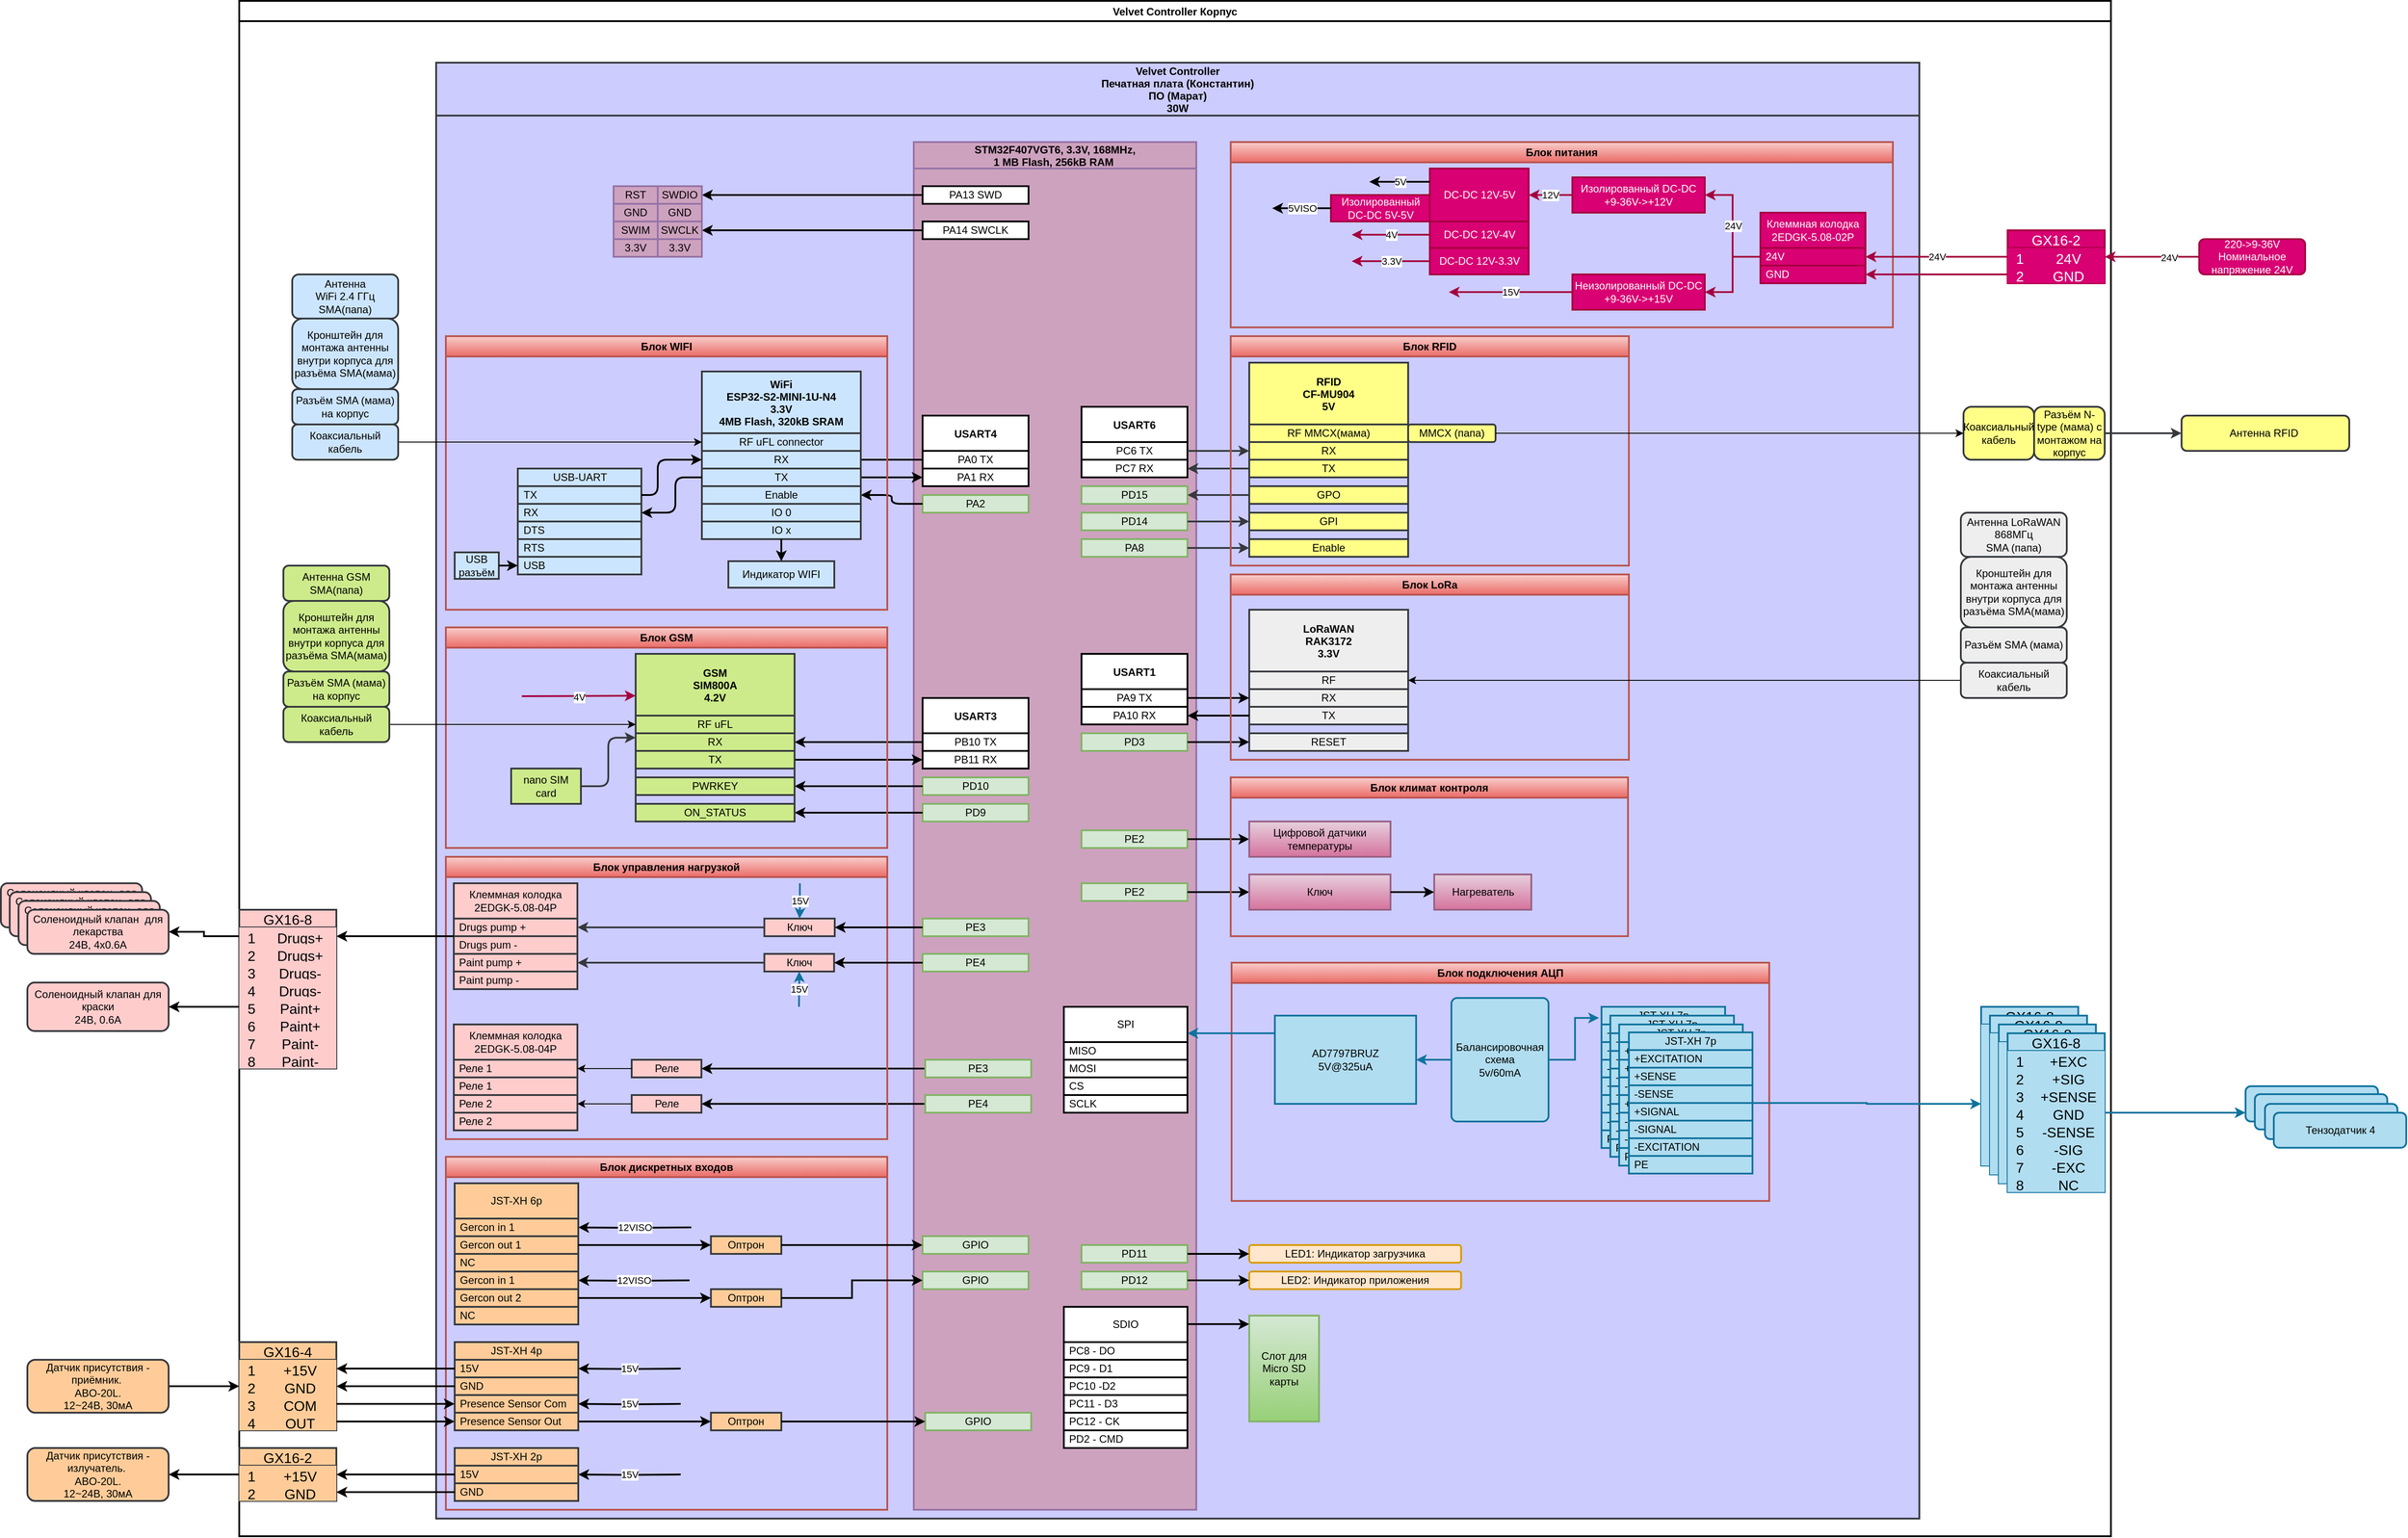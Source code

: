 <mxfile version="22.1.2" type="device" pages="2">
  <diagram name="Структурная схема" id="f1IF4bR7ybTyR4GpcrZp">
    <mxGraphModel dx="1517" dy="328" grid="1" gridSize="10" guides="1" tooltips="1" connect="1" arrows="1" fold="1" page="1" pageScale="1" pageWidth="827" pageHeight="1169" math="0" shadow="0">
      <root>
        <mxCell id="0" />
        <mxCell id="1" parent="0" />
        <mxCell id="XdCGdN4JiX7nwPESPnC9-1" value="&lt;span style=&quot;font-size: 12px;&quot;&gt;Антенна RFID&amp;nbsp;&lt;/span&gt;" style="rounded=1;whiteSpace=wrap;html=1;fontSize=12;fillColor=#ffff88;strokeColor=#36393d;spacing=2;strokeWidth=2;" parent="1" vertex="1">
          <mxGeometry x="1840" y="470" width="190" height="40" as="geometry" />
        </mxCell>
        <mxCell id="XdCGdN4JiX7nwPESPnC9-15" value="Velvet Controller Корпус" style="swimlane;fontSize=12;spacing=2;strokeWidth=2;" parent="1" vertex="1">
          <mxGeometry x="-360" width="2120" height="1740" as="geometry" />
        </mxCell>
        <mxCell id="XdCGdN4JiX7nwPESPnC9-16" value="Velvet Controller &#xa;Печатная плата (Константин)&#xa;ПО (Марат)&#xa;30W" style="swimlane;fontSize=12;startSize=60;swimlaneFillColor=#CCCCFF;fillColor=#CCCCFF;strokeColor=#36393d;spacing=2;strokeWidth=2;" parent="XdCGdN4JiX7nwPESPnC9-15" vertex="1">
          <mxGeometry x="223" y="70" width="1680" height="1650" as="geometry" />
        </mxCell>
        <mxCell id="XdCGdN4JiX7nwPESPnC9-17" value="STM32F407VGT6, 3.3V, 168MHz, &#xa;1 MB Flash, 256kB RAM " style="swimlane;fontSize=12;startSize=30;fillColor=#CDA2BE;strokeColor=#9673a6;swimlaneFillColor=#CDA2BE;spacing=2;strokeWidth=2;" parent="XdCGdN4JiX7nwPESPnC9-16" vertex="1">
          <mxGeometry x="541" y="90" width="320" height="1550" as="geometry" />
        </mxCell>
        <mxCell id="XdCGdN4JiX7nwPESPnC9-18" value="PE3" style="rounded=0;whiteSpace=wrap;html=1;fontSize=12;fillColor=#d5e8d4;strokeColor=#82b366;spacing=2;strokeWidth=2;" parent="XdCGdN4JiX7nwPESPnC9-17" vertex="1">
          <mxGeometry x="10" y="880" width="120" height="20" as="geometry" />
        </mxCell>
        <mxCell id="XdCGdN4JiX7nwPESPnC9-19" value="PE4" style="rounded=0;whiteSpace=wrap;html=1;fontSize=12;fillColor=#d5e8d4;strokeColor=#82b366;spacing=2;strokeWidth=2;" parent="XdCGdN4JiX7nwPESPnC9-17" vertex="1">
          <mxGeometry x="10" y="920" width="120" height="20" as="geometry" />
        </mxCell>
        <mxCell id="XdCGdN4JiX7nwPESPnC9-20" value="PA13 SWD" style="rounded=0;whiteSpace=wrap;html=1;fontSize=12;spacing=2;strokeWidth=2;" parent="XdCGdN4JiX7nwPESPnC9-17" vertex="1">
          <mxGeometry x="10" y="50" width="120" height="20" as="geometry" />
        </mxCell>
        <mxCell id="XdCGdN4JiX7nwPESPnC9-21" value="PA14 SWCLK" style="rounded=0;whiteSpace=wrap;html=1;fontSize=12;spacing=2;strokeWidth=2;" parent="XdCGdN4JiX7nwPESPnC9-17" vertex="1">
          <mxGeometry x="10" y="90" width="120" height="20" as="geometry" />
        </mxCell>
        <mxCell id="XdCGdN4JiX7nwPESPnC9-22" value="USART4" style="swimlane;fontSize=12;startSize=40;spacing=2;strokeWidth=2;" parent="XdCGdN4JiX7nwPESPnC9-17" vertex="1">
          <mxGeometry x="10" y="310" width="120" height="80" as="geometry" />
        </mxCell>
        <mxCell id="XdCGdN4JiX7nwPESPnC9-23" value="PA0 TX" style="rounded=0;whiteSpace=wrap;html=1;fontSize=12;spacing=2;strokeWidth=2;" parent="XdCGdN4JiX7nwPESPnC9-22" vertex="1">
          <mxGeometry y="40" width="120" height="20" as="geometry" />
        </mxCell>
        <mxCell id="XdCGdN4JiX7nwPESPnC9-24" value="PA1 RX" style="rounded=0;whiteSpace=wrap;html=1;fontSize=12;spacing=2;strokeWidth=2;" parent="XdCGdN4JiX7nwPESPnC9-22" vertex="1">
          <mxGeometry y="60" width="120" height="20" as="geometry" />
        </mxCell>
        <mxCell id="XdCGdN4JiX7nwPESPnC9-25" value="PA2" style="rounded=0;whiteSpace=wrap;html=1;fontSize=12;fillColor=#d5e8d4;strokeColor=#82b366;spacing=2;strokeWidth=2;" parent="XdCGdN4JiX7nwPESPnC9-17" vertex="1">
          <mxGeometry x="10" y="400" width="120" height="20" as="geometry" />
        </mxCell>
        <mxCell id="XdCGdN4JiX7nwPESPnC9-26" value="USART3" style="swimlane;fontSize=12;startSize=40;spacing=2;strokeWidth=2;" parent="XdCGdN4JiX7nwPESPnC9-17" vertex="1">
          <mxGeometry x="10" y="630" width="120" height="80" as="geometry" />
        </mxCell>
        <mxCell id="XdCGdN4JiX7nwPESPnC9-27" value="PB10 TX" style="rounded=0;whiteSpace=wrap;html=1;fontSize=12;spacing=2;strokeWidth=2;" parent="XdCGdN4JiX7nwPESPnC9-26" vertex="1">
          <mxGeometry y="40" width="120" height="20" as="geometry" />
        </mxCell>
        <mxCell id="XdCGdN4JiX7nwPESPnC9-28" value="PB11 RX" style="rounded=0;whiteSpace=wrap;html=1;fontSize=12;spacing=2;strokeWidth=2;" parent="XdCGdN4JiX7nwPESPnC9-26" vertex="1">
          <mxGeometry y="60" width="120" height="20" as="geometry" />
        </mxCell>
        <mxCell id="XdCGdN4JiX7nwPESPnC9-29" value="USART6" style="swimlane;fontSize=12;startSize=40;spacing=2;strokeWidth=2;" parent="XdCGdN4JiX7nwPESPnC9-17" vertex="1">
          <mxGeometry x="190" y="300" width="120" height="80" as="geometry" />
        </mxCell>
        <mxCell id="XdCGdN4JiX7nwPESPnC9-30" value="PC6 TX" style="rounded=0;whiteSpace=wrap;html=1;fontSize=12;spacing=2;strokeWidth=2;" parent="XdCGdN4JiX7nwPESPnC9-29" vertex="1">
          <mxGeometry y="40" width="120" height="20" as="geometry" />
        </mxCell>
        <mxCell id="XdCGdN4JiX7nwPESPnC9-31" value="PС7 RX" style="rounded=0;whiteSpace=wrap;html=1;fontSize=12;spacing=2;strokeWidth=2;" parent="XdCGdN4JiX7nwPESPnC9-29" vertex="1">
          <mxGeometry y="60" width="120" height="20" as="geometry" />
        </mxCell>
        <mxCell id="XdCGdN4JiX7nwPESPnC9-32" value="PD14" style="rounded=0;whiteSpace=wrap;html=1;fontSize=12;fillColor=#d5e8d4;strokeColor=#82b366;spacing=2;strokeWidth=2;" parent="XdCGdN4JiX7nwPESPnC9-17" vertex="1">
          <mxGeometry x="190" y="420" width="120" height="20" as="geometry" />
        </mxCell>
        <mxCell id="XdCGdN4JiX7nwPESPnC9-33" value="PD15" style="rounded=0;whiteSpace=wrap;html=1;fontSize=12;fillColor=#d5e8d4;strokeColor=#82b366;spacing=2;strokeWidth=2;" parent="XdCGdN4JiX7nwPESPnC9-17" vertex="1">
          <mxGeometry x="190" y="390" width="120" height="20" as="geometry" />
        </mxCell>
        <mxCell id="XdCGdN4JiX7nwPESPnC9-34" value="PA8" style="rounded=0;whiteSpace=wrap;html=1;fontSize=12;fillColor=#d5e8d4;strokeColor=#82b366;spacing=2;strokeWidth=2;" parent="XdCGdN4JiX7nwPESPnC9-17" vertex="1">
          <mxGeometry x="190" y="450" width="120" height="20" as="geometry" />
        </mxCell>
        <mxCell id="XdCGdN4JiX7nwPESPnC9-35" value="USART1" style="swimlane;fontSize=12;startSize=40;spacing=2;strokeWidth=2;" parent="XdCGdN4JiX7nwPESPnC9-17" vertex="1">
          <mxGeometry x="190" y="580" width="120" height="80" as="geometry" />
        </mxCell>
        <mxCell id="XdCGdN4JiX7nwPESPnC9-36" value="PA9 TX" style="rounded=0;whiteSpace=wrap;html=1;fontSize=12;spacing=2;strokeWidth=2;" parent="XdCGdN4JiX7nwPESPnC9-35" vertex="1">
          <mxGeometry y="40" width="120" height="20" as="geometry" />
        </mxCell>
        <mxCell id="XdCGdN4JiX7nwPESPnC9-37" value="PA10 RX" style="rounded=0;whiteSpace=wrap;html=1;fontSize=12;spacing=2;strokeWidth=2;" parent="XdCGdN4JiX7nwPESPnC9-35" vertex="1">
          <mxGeometry y="60" width="120" height="20" as="geometry" />
        </mxCell>
        <mxCell id="XdCGdN4JiX7nwPESPnC9-38" value="PE2" style="rounded=0;whiteSpace=wrap;html=1;fontSize=12;fillColor=#d5e8d4;strokeColor=#82b366;spacing=2;strokeWidth=2;" parent="XdCGdN4JiX7nwPESPnC9-17" vertex="1">
          <mxGeometry x="190" y="780" width="120" height="20" as="geometry" />
        </mxCell>
        <mxCell id="XdCGdN4JiX7nwPESPnC9-39" value="PD3" style="rounded=0;whiteSpace=wrap;html=1;fontSize=12;fillColor=#d5e8d4;strokeColor=#82b366;spacing=2;strokeWidth=2;" parent="XdCGdN4JiX7nwPESPnC9-17" vertex="1">
          <mxGeometry x="190" y="670" width="120" height="20" as="geometry" />
        </mxCell>
        <mxCell id="XdCGdN4JiX7nwPESPnC9-40" value="PD11" style="rounded=0;whiteSpace=wrap;html=1;fontSize=12;fillColor=#d5e8d4;strokeColor=#82b366;spacing=2;strokeWidth=2;" parent="XdCGdN4JiX7nwPESPnC9-17" vertex="1">
          <mxGeometry x="190" y="1250" width="120" height="20" as="geometry" />
        </mxCell>
        <mxCell id="XdCGdN4JiX7nwPESPnC9-41" value="PD12" style="rounded=0;whiteSpace=wrap;html=1;fontSize=12;fillColor=#d5e8d4;strokeColor=#82b366;spacing=2;strokeWidth=2;" parent="XdCGdN4JiX7nwPESPnC9-17" vertex="1">
          <mxGeometry x="190" y="1280" width="120" height="20" as="geometry" />
        </mxCell>
        <mxCell id="XdCGdN4JiX7nwPESPnC9-42" value="PD10" style="rounded=0;whiteSpace=wrap;html=1;fontSize=12;fillColor=#d5e8d4;strokeColor=#82b366;spacing=2;strokeWidth=2;" parent="XdCGdN4JiX7nwPESPnC9-17" vertex="1">
          <mxGeometry x="10" y="720" width="120" height="20" as="geometry" />
        </mxCell>
        <mxCell id="XdCGdN4JiX7nwPESPnC9-43" value="PD9" style="rounded=0;whiteSpace=wrap;html=1;fontSize=12;fillColor=#d5e8d4;strokeColor=#82b366;spacing=2;strokeWidth=2;" parent="XdCGdN4JiX7nwPESPnC9-17" vertex="1">
          <mxGeometry x="10" y="750" width="120" height="20" as="geometry" />
        </mxCell>
        <mxCell id="XdCGdN4JiX7nwPESPnC9-44" value="SPI" style="swimlane;fontStyle=0;childLayout=stackLayout;horizontal=1;startSize=40;horizontalStack=0;resizeParent=1;resizeParentMax=0;resizeLast=0;collapsible=1;marginBottom=0;whiteSpace=wrap;html=1;spacing=2;strokeWidth=2;" parent="XdCGdN4JiX7nwPESPnC9-17" vertex="1">
          <mxGeometry x="170" y="980" width="140" height="120" as="geometry" />
        </mxCell>
        <mxCell id="XdCGdN4JiX7nwPESPnC9-45" value="MISO" style="text;align=left;verticalAlign=middle;spacingLeft=4;spacingRight=4;overflow=hidden;points=[[0,0.5],[1,0.5]];portConstraint=eastwest;rotatable=0;whiteSpace=wrap;html=1;fillColor=default;strokeColor=default;spacing=2;strokeWidth=2;" parent="XdCGdN4JiX7nwPESPnC9-44" vertex="1">
          <mxGeometry y="40" width="140" height="20" as="geometry" />
        </mxCell>
        <mxCell id="XdCGdN4JiX7nwPESPnC9-46" value="MOSI" style="text;align=left;verticalAlign=middle;spacingLeft=4;spacingRight=4;overflow=hidden;points=[[0,0.5],[1,0.5]];portConstraint=eastwest;rotatable=0;whiteSpace=wrap;html=1;fillColor=default;strokeColor=default;spacing=2;strokeWidth=2;" parent="XdCGdN4JiX7nwPESPnC9-44" vertex="1">
          <mxGeometry y="60" width="140" height="20" as="geometry" />
        </mxCell>
        <mxCell id="XdCGdN4JiX7nwPESPnC9-47" value="CS" style="text;align=left;verticalAlign=middle;spacingLeft=4;spacingRight=4;overflow=hidden;points=[[0,0.5],[1,0.5]];portConstraint=eastwest;rotatable=0;whiteSpace=wrap;html=1;fillColor=default;strokeColor=default;spacing=2;strokeWidth=2;" parent="XdCGdN4JiX7nwPESPnC9-44" vertex="1">
          <mxGeometry y="80" width="140" height="20" as="geometry" />
        </mxCell>
        <mxCell id="XdCGdN4JiX7nwPESPnC9-48" value="SCLK" style="text;align=left;verticalAlign=middle;spacingLeft=4;spacingRight=4;overflow=hidden;points=[[0,0.5],[1,0.5]];portConstraint=eastwest;rotatable=0;whiteSpace=wrap;html=1;fillColor=default;strokeColor=default;spacing=2;strokeWidth=2;" parent="XdCGdN4JiX7nwPESPnC9-44" vertex="1">
          <mxGeometry y="100" width="140" height="20" as="geometry" />
        </mxCell>
        <mxCell id="XdCGdN4JiX7nwPESPnC9-49" value="SDIO" style="swimlane;fontStyle=0;childLayout=stackLayout;horizontal=1;startSize=40;horizontalStack=0;resizeParent=1;resizeParentMax=0;resizeLast=0;collapsible=1;marginBottom=0;whiteSpace=wrap;html=1;spacing=2;strokeWidth=2;" parent="XdCGdN4JiX7nwPESPnC9-17" vertex="1">
          <mxGeometry x="170" y="1320" width="140" height="160" as="geometry" />
        </mxCell>
        <mxCell id="XdCGdN4JiX7nwPESPnC9-50" value="PC8 - DO" style="text;align=left;verticalAlign=middle;spacingLeft=4;spacingRight=4;overflow=hidden;points=[[0,0.5],[1,0.5]];portConstraint=eastwest;rotatable=0;whiteSpace=wrap;html=1;fillColor=default;strokeColor=default;spacing=2;strokeWidth=2;" parent="XdCGdN4JiX7nwPESPnC9-49" vertex="1">
          <mxGeometry y="40" width="140" height="20" as="geometry" />
        </mxCell>
        <mxCell id="XdCGdN4JiX7nwPESPnC9-51" value="PC9 - D1" style="text;align=left;verticalAlign=middle;spacingLeft=4;spacingRight=4;overflow=hidden;points=[[0,0.5],[1,0.5]];portConstraint=eastwest;rotatable=0;whiteSpace=wrap;html=1;fillColor=default;strokeColor=default;spacing=2;strokeWidth=2;" parent="XdCGdN4JiX7nwPESPnC9-49" vertex="1">
          <mxGeometry y="60" width="140" height="20" as="geometry" />
        </mxCell>
        <mxCell id="XdCGdN4JiX7nwPESPnC9-52" value="PC10 -D2" style="text;align=left;verticalAlign=middle;spacingLeft=4;spacingRight=4;overflow=hidden;points=[[0,0.5],[1,0.5]];portConstraint=eastwest;rotatable=0;whiteSpace=wrap;html=1;fillColor=default;strokeColor=default;spacing=2;strokeWidth=2;" parent="XdCGdN4JiX7nwPESPnC9-49" vertex="1">
          <mxGeometry y="80" width="140" height="20" as="geometry" />
        </mxCell>
        <mxCell id="XdCGdN4JiX7nwPESPnC9-53" value="PC11 - D3" style="text;align=left;verticalAlign=middle;spacingLeft=4;spacingRight=4;overflow=hidden;points=[[0,0.5],[1,0.5]];portConstraint=eastwest;rotatable=0;whiteSpace=wrap;html=1;fillColor=default;strokeColor=default;spacing=2;strokeWidth=2;" parent="XdCGdN4JiX7nwPESPnC9-49" vertex="1">
          <mxGeometry y="100" width="140" height="20" as="geometry" />
        </mxCell>
        <mxCell id="XdCGdN4JiX7nwPESPnC9-54" value="PC12 - CK" style="text;align=left;verticalAlign=middle;spacingLeft=4;spacingRight=4;overflow=hidden;points=[[0,0.5],[1,0.5]];portConstraint=eastwest;rotatable=0;whiteSpace=wrap;html=1;fillColor=default;strokeColor=default;spacing=2;strokeWidth=2;" parent="XdCGdN4JiX7nwPESPnC9-49" vertex="1">
          <mxGeometry y="120" width="140" height="20" as="geometry" />
        </mxCell>
        <mxCell id="XdCGdN4JiX7nwPESPnC9-55" value="PD2 - CMD" style="text;align=left;verticalAlign=middle;spacingLeft=4;spacingRight=4;overflow=hidden;points=[[0,0.5],[1,0.5]];portConstraint=eastwest;rotatable=0;whiteSpace=wrap;html=1;fillColor=default;strokeColor=default;spacing=2;strokeWidth=2;" parent="XdCGdN4JiX7nwPESPnC9-49" vertex="1">
          <mxGeometry y="140" width="140" height="20" as="geometry" />
        </mxCell>
        <mxCell id="XdCGdN4JiX7nwPESPnC9-56" value="PE2" style="rounded=0;whiteSpace=wrap;html=1;fontSize=12;fillColor=#d5e8d4;strokeColor=#82b366;spacing=2;strokeWidth=2;" parent="XdCGdN4JiX7nwPESPnC9-17" vertex="1">
          <mxGeometry x="190" y="840" width="120" height="20" as="geometry" />
        </mxCell>
        <mxCell id="XdCGdN4JiX7nwPESPnC9-57" value="GPIO" style="rounded=0;whiteSpace=wrap;html=1;fontSize=12;fillColor=#d5e8d4;strokeColor=#82b366;spacing=2;strokeWidth=2;" parent="XdCGdN4JiX7nwPESPnC9-17" vertex="1">
          <mxGeometry x="10" y="1240" width="120" height="20" as="geometry" />
        </mxCell>
        <mxCell id="XdCGdN4JiX7nwPESPnC9-58" value="GPIO" style="rounded=0;whiteSpace=wrap;html=1;fontSize=12;fillColor=#d5e8d4;strokeColor=#82b366;spacing=2;strokeWidth=2;" parent="XdCGdN4JiX7nwPESPnC9-17" vertex="1">
          <mxGeometry x="10" y="1280" width="120" height="20" as="geometry" />
        </mxCell>
        <mxCell id="XdCGdN4JiX7nwPESPnC9-59" value="GPIO" style="rounded=0;whiteSpace=wrap;html=1;fontSize=12;fillColor=#d5e8d4;strokeColor=#82b366;spacing=2;strokeWidth=2;" parent="XdCGdN4JiX7nwPESPnC9-17" vertex="1">
          <mxGeometry x="13" y="1440" width="120" height="20" as="geometry" />
        </mxCell>
        <mxCell id="XdCGdN4JiX7nwPESPnC9-179" value="&lt;font style=&quot;font-size: 12px;&quot;&gt;Реле&lt;br style=&quot;font-size: 12px;&quot;&gt;&lt;/font&gt;" style="rounded=1;whiteSpace=wrap;html=1;fillColor=#ffcccc;strokeColor=#36393d;fontSize=12;arcSize=0;spacing=2;strokeWidth=2;" parent="XdCGdN4JiX7nwPESPnC9-17" vertex="1">
          <mxGeometry x="-319.5" y="1040" width="79" height="20" as="geometry" />
        </mxCell>
        <mxCell id="XdCGdN4JiX7nwPESPnC9-181" value="&lt;font style=&quot;font-size: 12px;&quot;&gt;Реле&lt;br style=&quot;font-size: 12px;&quot;&gt;&lt;/font&gt;" style="rounded=1;whiteSpace=wrap;html=1;fillColor=#ffcccc;strokeColor=#36393d;fontSize=12;arcSize=0;spacing=2;strokeWidth=2;" parent="XdCGdN4JiX7nwPESPnC9-17" vertex="1">
          <mxGeometry x="-319.5" y="1080" width="79" height="20" as="geometry" />
        </mxCell>
        <mxCell id="XdCGdN4JiX7nwPESPnC9-210" style="edgeStyle=orthogonalEdgeStyle;rounded=0;orthogonalLoop=1;jettySize=auto;html=1;strokeWidth=2;" parent="XdCGdN4JiX7nwPESPnC9-17" source="XdCGdN4JiX7nwPESPnC9-60" target="XdCGdN4JiX7nwPESPnC9-179" edge="1">
          <mxGeometry relative="1" as="geometry" />
        </mxCell>
        <mxCell id="XdCGdN4JiX7nwPESPnC9-60" value="PE3" style="rounded=0;whiteSpace=wrap;html=1;fontSize=12;fillColor=#d5e8d4;strokeColor=#82b366;spacing=2;strokeWidth=2;" parent="XdCGdN4JiX7nwPESPnC9-17" vertex="1">
          <mxGeometry x="13" y="1040" width="120" height="20" as="geometry" />
        </mxCell>
        <mxCell id="XdCGdN4JiX7nwPESPnC9-211" style="edgeStyle=orthogonalEdgeStyle;rounded=0;orthogonalLoop=1;jettySize=auto;html=1;strokeWidth=2;" parent="XdCGdN4JiX7nwPESPnC9-17" source="XdCGdN4JiX7nwPESPnC9-61" target="XdCGdN4JiX7nwPESPnC9-181" edge="1">
          <mxGeometry relative="1" as="geometry" />
        </mxCell>
        <mxCell id="XdCGdN4JiX7nwPESPnC9-61" value="PE4" style="rounded=0;whiteSpace=wrap;html=1;fontSize=12;fillColor=#d5e8d4;strokeColor=#82b366;spacing=2;strokeWidth=2;" parent="XdCGdN4JiX7nwPESPnC9-17" vertex="1">
          <mxGeometry x="13" y="1080" width="120" height="20" as="geometry" />
        </mxCell>
        <mxCell id="XdCGdN4JiX7nwPESPnC9-62" style="edgeStyle=orthogonalEdgeStyle;rounded=0;orthogonalLoop=1;jettySize=auto;html=1;exitX=0;exitY=0.5;exitDx=0;exitDy=0;entryX=1;entryY=0.5;entryDx=0;entryDy=0;fontSize=12;startArrow=none;startFill=0;strokeWidth=2;spacing=2;" parent="XdCGdN4JiX7nwPESPnC9-16" source="XdCGdN4JiX7nwPESPnC9-20" target="XdCGdN4JiX7nwPESPnC9-99" edge="1">
          <mxGeometry relative="1" as="geometry">
            <mxPoint x="331" y="190" as="targetPoint" />
            <Array as="points">
              <mxPoint x="351" y="150" />
              <mxPoint x="351" y="150" />
            </Array>
          </mxGeometry>
        </mxCell>
        <mxCell id="XdCGdN4JiX7nwPESPnC9-63" style="edgeStyle=orthogonalEdgeStyle;rounded=0;orthogonalLoop=1;jettySize=auto;html=1;exitX=0;exitY=0.5;exitDx=0;exitDy=0;fontSize=12;startArrow=none;startFill=0;strokeWidth=2;entryX=1;entryY=0.5;entryDx=0;entryDy=0;spacing=2;" parent="XdCGdN4JiX7nwPESPnC9-16" source="XdCGdN4JiX7nwPESPnC9-21" target="XdCGdN4JiX7nwPESPnC9-103" edge="1">
          <mxGeometry relative="1" as="geometry">
            <mxPoint x="341" y="190" as="targetPoint" />
            <Array as="points">
              <mxPoint x="331" y="190" />
              <mxPoint x="331" y="190" />
            </Array>
          </mxGeometry>
        </mxCell>
        <mxCell id="XdCGdN4JiX7nwPESPnC9-64" style="edgeStyle=orthogonalEdgeStyle;rounded=0;orthogonalLoop=1;jettySize=auto;html=1;exitX=1;exitY=0.5;exitDx=0;exitDy=0;fontSize=12;startArrow=none;startFill=0;strokeWidth=2;spacing=2;" parent="XdCGdN4JiX7nwPESPnC9-16" source="XdCGdN4JiX7nwPESPnC9-122" target="XdCGdN4JiX7nwPESPnC9-24" edge="1">
          <mxGeometry relative="1" as="geometry" />
        </mxCell>
        <mxCell id="XdCGdN4JiX7nwPESPnC9-65" style="edgeStyle=orthogonalEdgeStyle;rounded=1;orthogonalLoop=1;jettySize=auto;html=1;exitX=0;exitY=0.5;exitDx=0;exitDy=0;fontSize=12;startArrow=none;startFill=0;strokeWidth=2;spacing=2;" parent="XdCGdN4JiX7nwPESPnC9-16" source="XdCGdN4JiX7nwPESPnC9-25" target="XdCGdN4JiX7nwPESPnC9-123" edge="1">
          <mxGeometry relative="1" as="geometry" />
        </mxCell>
        <mxCell id="XdCGdN4JiX7nwPESPnC9-66" style="edgeStyle=orthogonalEdgeStyle;rounded=0;orthogonalLoop=1;jettySize=auto;html=1;exitX=0;exitY=0.5;exitDx=0;exitDy=0;fontSize=12;startArrow=none;startFill=0;strokeWidth=2;spacing=2;" parent="XdCGdN4JiX7nwPESPnC9-16" source="XdCGdN4JiX7nwPESPnC9-27" target="XdCGdN4JiX7nwPESPnC9-111" edge="1">
          <mxGeometry relative="1" as="geometry" />
        </mxCell>
        <mxCell id="XdCGdN4JiX7nwPESPnC9-67" style="edgeStyle=orthogonalEdgeStyle;rounded=0;orthogonalLoop=1;jettySize=auto;html=1;exitX=1;exitY=0.5;exitDx=0;exitDy=0;fontSize=12;startArrow=none;startFill=0;strokeWidth=2;spacing=2;" parent="XdCGdN4JiX7nwPESPnC9-16" source="XdCGdN4JiX7nwPESPnC9-112" target="XdCGdN4JiX7nwPESPnC9-28" edge="1">
          <mxGeometry relative="1" as="geometry" />
        </mxCell>
        <mxCell id="XdCGdN4JiX7nwPESPnC9-68" value="RFID&#xa;CF-MU904&#xa;5V" style="swimlane;fontSize=12;startSize=70;fillColor=#ffff88;strokeColor=#36393d;spacing=2;strokeWidth=2;" parent="XdCGdN4JiX7nwPESPnC9-16" vertex="1">
          <mxGeometry x="921" y="340" width="180" height="220" as="geometry" />
        </mxCell>
        <mxCell id="XdCGdN4JiX7nwPESPnC9-69" value="RF MMCX(мама)" style="rounded=0;whiteSpace=wrap;html=1;fontSize=12;fillColor=#ffff88;strokeColor=#36393d;spacing=2;strokeWidth=2;" parent="XdCGdN4JiX7nwPESPnC9-68" vertex="1">
          <mxGeometry y="70" width="180" height="20" as="geometry" />
        </mxCell>
        <mxCell id="XdCGdN4JiX7nwPESPnC9-70" value="RX" style="rounded=0;whiteSpace=wrap;html=1;fontSize=12;fillColor=#ffff88;strokeColor=#36393d;spacing=2;strokeWidth=2;" parent="XdCGdN4JiX7nwPESPnC9-68" vertex="1">
          <mxGeometry y="90" width="180" height="20" as="geometry" />
        </mxCell>
        <mxCell id="XdCGdN4JiX7nwPESPnC9-71" value="TX" style="rounded=0;whiteSpace=wrap;html=1;fontSize=12;fillColor=#ffff88;strokeColor=#36393d;spacing=2;strokeWidth=2;" parent="XdCGdN4JiX7nwPESPnC9-68" vertex="1">
          <mxGeometry y="110" width="180" height="20" as="geometry" />
        </mxCell>
        <mxCell id="XdCGdN4JiX7nwPESPnC9-72" value="GPO" style="rounded=0;whiteSpace=wrap;html=1;fontSize=12;fillColor=#ffff88;strokeColor=#36393d;spacing=2;strokeWidth=2;" parent="XdCGdN4JiX7nwPESPnC9-68" vertex="1">
          <mxGeometry y="140" width="180" height="20" as="geometry" />
        </mxCell>
        <mxCell id="XdCGdN4JiX7nwPESPnC9-73" value="GPI" style="rounded=0;whiteSpace=wrap;html=1;fontSize=12;fillColor=#ffff88;strokeColor=#36393d;spacing=2;strokeWidth=2;" parent="XdCGdN4JiX7nwPESPnC9-68" vertex="1">
          <mxGeometry y="170" width="180" height="20" as="geometry" />
        </mxCell>
        <mxCell id="XdCGdN4JiX7nwPESPnC9-74" value="Enable" style="rounded=0;whiteSpace=wrap;html=1;fontSize=12;fillColor=#ffff88;strokeColor=#36393d;spacing=2;strokeWidth=2;" parent="XdCGdN4JiX7nwPESPnC9-68" vertex="1">
          <mxGeometry y="200" width="180" height="20" as="geometry" />
        </mxCell>
        <mxCell id="XdCGdN4JiX7nwPESPnC9-75" style="edgeStyle=orthogonalEdgeStyle;rounded=1;orthogonalLoop=1;jettySize=auto;html=1;exitX=1;exitY=0.5;exitDx=0;exitDy=0;fontSize=12;startArrow=none;startFill=0;strokeWidth=2;jumpStyle=arc;fillColor=#ffff88;strokeColor=#36393d;spacing=2;" parent="XdCGdN4JiX7nwPESPnC9-16" source="XdCGdN4JiX7nwPESPnC9-30" target="XdCGdN4JiX7nwPESPnC9-70" edge="1">
          <mxGeometry relative="1" as="geometry" />
        </mxCell>
        <mxCell id="XdCGdN4JiX7nwPESPnC9-76" style="edgeStyle=orthogonalEdgeStyle;rounded=1;orthogonalLoop=1;jettySize=auto;html=1;exitX=0;exitY=0.5;exitDx=0;exitDy=0;fontSize=12;startArrow=none;startFill=0;strokeWidth=2;jumpStyle=arc;fillColor=#ffff88;strokeColor=#36393d;spacing=2;" parent="XdCGdN4JiX7nwPESPnC9-16" source="XdCGdN4JiX7nwPESPnC9-71" target="XdCGdN4JiX7nwPESPnC9-31" edge="1">
          <mxGeometry relative="1" as="geometry" />
        </mxCell>
        <mxCell id="XdCGdN4JiX7nwPESPnC9-77" style="edgeStyle=orthogonalEdgeStyle;rounded=1;orthogonalLoop=1;jettySize=auto;html=1;exitX=1;exitY=0.5;exitDx=0;exitDy=0;fontSize=12;startArrow=none;startFill=0;strokeWidth=2;jumpStyle=arc;fillColor=#ffff88;strokeColor=#36393d;spacing=2;" parent="XdCGdN4JiX7nwPESPnC9-16" source="XdCGdN4JiX7nwPESPnC9-32" target="XdCGdN4JiX7nwPESPnC9-73" edge="1">
          <mxGeometry relative="1" as="geometry" />
        </mxCell>
        <mxCell id="XdCGdN4JiX7nwPESPnC9-78" style="edgeStyle=orthogonalEdgeStyle;rounded=1;orthogonalLoop=1;jettySize=auto;html=1;exitX=0;exitY=0.5;exitDx=0;exitDy=0;fontSize=12;startArrow=none;startFill=0;strokeWidth=2;jumpStyle=arc;fillColor=#ffff88;strokeColor=#36393d;spacing=2;" parent="XdCGdN4JiX7nwPESPnC9-16" source="XdCGdN4JiX7nwPESPnC9-72" target="XdCGdN4JiX7nwPESPnC9-33" edge="1">
          <mxGeometry relative="1" as="geometry" />
        </mxCell>
        <mxCell id="XdCGdN4JiX7nwPESPnC9-79" style="edgeStyle=orthogonalEdgeStyle;rounded=1;orthogonalLoop=1;jettySize=auto;html=1;exitX=1;exitY=0.5;exitDx=0;exitDy=0;fontSize=12;startArrow=none;startFill=0;strokeWidth=2;jumpStyle=arc;fillColor=#ffff88;strokeColor=#36393d;spacing=2;" parent="XdCGdN4JiX7nwPESPnC9-16" source="XdCGdN4JiX7nwPESPnC9-34" target="XdCGdN4JiX7nwPESPnC9-74" edge="1">
          <mxGeometry relative="1" as="geometry" />
        </mxCell>
        <mxCell id="XdCGdN4JiX7nwPESPnC9-80" value="LoRaWAN&#xa;RAK3172&#xa;3.3V" style="swimlane;fontSize=12;startSize=70;fillColor=#eeeeee;strokeColor=#36393d;spacing=2;strokeWidth=2;" parent="XdCGdN4JiX7nwPESPnC9-16" vertex="1">
          <mxGeometry x="921" y="620" width="180" height="160" as="geometry" />
        </mxCell>
        <mxCell id="XdCGdN4JiX7nwPESPnC9-81" value="RF" style="rounded=0;whiteSpace=wrap;html=1;fontSize=12;fillColor=#eeeeee;strokeColor=#36393d;spacing=2;strokeWidth=2;" parent="XdCGdN4JiX7nwPESPnC9-80" vertex="1">
          <mxGeometry y="70" width="180" height="20" as="geometry" />
        </mxCell>
        <mxCell id="XdCGdN4JiX7nwPESPnC9-82" value="RX" style="rounded=0;whiteSpace=wrap;html=1;fontSize=12;fillColor=#eeeeee;strokeColor=#36393d;spacing=2;strokeWidth=2;" parent="XdCGdN4JiX7nwPESPnC9-80" vertex="1">
          <mxGeometry y="90" width="180" height="20" as="geometry" />
        </mxCell>
        <mxCell id="XdCGdN4JiX7nwPESPnC9-83" value="TX" style="rounded=0;whiteSpace=wrap;html=1;fontSize=12;fillColor=#eeeeee;strokeColor=#36393d;spacing=2;strokeWidth=2;" parent="XdCGdN4JiX7nwPESPnC9-80" vertex="1">
          <mxGeometry y="110" width="180" height="20" as="geometry" />
        </mxCell>
        <mxCell id="XdCGdN4JiX7nwPESPnC9-84" value="RESET" style="rounded=0;whiteSpace=wrap;html=1;fontSize=12;fillColor=#eeeeee;strokeColor=#36393d;spacing=2;strokeWidth=2;" parent="XdCGdN4JiX7nwPESPnC9-80" vertex="1">
          <mxGeometry y="140" width="180" height="20" as="geometry" />
        </mxCell>
        <mxCell id="XdCGdN4JiX7nwPESPnC9-85" style="edgeStyle=orthogonalEdgeStyle;rounded=0;orthogonalLoop=1;jettySize=auto;html=1;exitX=1;exitY=0.5;exitDx=0;exitDy=0;fontSize=12;startArrow=none;startFill=0;strokeWidth=2;spacing=2;" parent="XdCGdN4JiX7nwPESPnC9-16" source="XdCGdN4JiX7nwPESPnC9-36" target="XdCGdN4JiX7nwPESPnC9-82" edge="1">
          <mxGeometry relative="1" as="geometry" />
        </mxCell>
        <mxCell id="XdCGdN4JiX7nwPESPnC9-86" style="edgeStyle=orthogonalEdgeStyle;rounded=0;orthogonalLoop=1;jettySize=auto;html=1;exitX=0;exitY=0.5;exitDx=0;exitDy=0;fontSize=12;startArrow=none;startFill=0;strokeWidth=2;spacing=2;" parent="XdCGdN4JiX7nwPESPnC9-16" source="XdCGdN4JiX7nwPESPnC9-83" target="XdCGdN4JiX7nwPESPnC9-37" edge="1">
          <mxGeometry relative="1" as="geometry" />
        </mxCell>
        <mxCell id="XdCGdN4JiX7nwPESPnC9-87" style="edgeStyle=orthogonalEdgeStyle;rounded=0;orthogonalLoop=1;jettySize=auto;html=1;exitX=1;exitY=0.5;exitDx=0;exitDy=0;fontSize=12;startArrow=none;startFill=0;strokeWidth=2;spacing=2;" parent="XdCGdN4JiX7nwPESPnC9-16" source="XdCGdN4JiX7nwPESPnC9-38" target="XdCGdN4JiX7nwPESPnC9-95" edge="1">
          <mxGeometry relative="1" as="geometry">
            <mxPoint x="1301" y="820" as="targetPoint" />
          </mxGeometry>
        </mxCell>
        <mxCell id="XdCGdN4JiX7nwPESPnC9-88" style="edgeStyle=orthogonalEdgeStyle;rounded=0;orthogonalLoop=1;jettySize=auto;html=1;exitX=1;exitY=0.5;exitDx=0;exitDy=0;fontSize=12;startArrow=none;startFill=0;strokeWidth=2;spacing=2;" parent="XdCGdN4JiX7nwPESPnC9-16" source="XdCGdN4JiX7nwPESPnC9-39" target="XdCGdN4JiX7nwPESPnC9-84" edge="1">
          <mxGeometry relative="1" as="geometry" />
        </mxCell>
        <mxCell id="XdCGdN4JiX7nwPESPnC9-89" value="" style="edgeStyle=orthogonalEdgeStyle;rounded=0;orthogonalLoop=1;jettySize=auto;html=1;exitX=0;exitY=0.5;exitDx=0;exitDy=0;fontSize=12;startArrow=none;startFill=0;strokeWidth=2;endArrow=none;entryX=1;entryY=0.5;entryDx=0;entryDy=0;spacing=2;" parent="XdCGdN4JiX7nwPESPnC9-16" source="XdCGdN4JiX7nwPESPnC9-23" target="XdCGdN4JiX7nwPESPnC9-121" edge="1">
          <mxGeometry relative="1" as="geometry">
            <mxPoint x="311" y="620" as="sourcePoint" />
            <mxPoint x="151" y="590" as="targetPoint" />
          </mxGeometry>
        </mxCell>
        <mxCell id="XdCGdN4JiX7nwPESPnC9-90" value="LED1: Индикатор загрузчика" style="rounded=1;whiteSpace=wrap;html=1;fillColor=#ffe6cc;strokeColor=#d79b00;spacing=2;strokeWidth=2;" parent="XdCGdN4JiX7nwPESPnC9-16" vertex="1">
          <mxGeometry x="921" y="1340" width="240" height="20" as="geometry" />
        </mxCell>
        <mxCell id="XdCGdN4JiX7nwPESPnC9-91" value="LED2: Индикатор приложения" style="rounded=1;whiteSpace=wrap;html=1;fillColor=#ffe6cc;strokeColor=#d79b00;spacing=2;strokeWidth=2;" parent="XdCGdN4JiX7nwPESPnC9-16" vertex="1">
          <mxGeometry x="921" y="1370" width="240" height="20" as="geometry" />
        </mxCell>
        <mxCell id="XdCGdN4JiX7nwPESPnC9-92" style="edgeStyle=orthogonalEdgeStyle;rounded=0;orthogonalLoop=1;jettySize=auto;html=1;strokeWidth=2;spacing=2;" parent="XdCGdN4JiX7nwPESPnC9-16" source="XdCGdN4JiX7nwPESPnC9-40" target="XdCGdN4JiX7nwPESPnC9-90" edge="1">
          <mxGeometry relative="1" as="geometry" />
        </mxCell>
        <mxCell id="XdCGdN4JiX7nwPESPnC9-93" style="edgeStyle=orthogonalEdgeStyle;rounded=0;orthogonalLoop=1;jettySize=auto;html=1;strokeWidth=2;spacing=2;" parent="XdCGdN4JiX7nwPESPnC9-16" source="XdCGdN4JiX7nwPESPnC9-41" target="XdCGdN4JiX7nwPESPnC9-91" edge="1">
          <mxGeometry relative="1" as="geometry" />
        </mxCell>
        <mxCell id="XdCGdN4JiX7nwPESPnC9-94" style="edgeStyle=orthogonalEdgeStyle;rounded=0;orthogonalLoop=1;jettySize=auto;html=1;spacing=2;strokeWidth=2;" parent="XdCGdN4JiX7nwPESPnC9-16" source="XdCGdN4JiX7nwPESPnC9-43" target="XdCGdN4JiX7nwPESPnC9-114" edge="1">
          <mxGeometry relative="1" as="geometry" />
        </mxCell>
        <mxCell id="XdCGdN4JiX7nwPESPnC9-96" value="&lt;font style=&quot;font-size: 12px;&quot;&gt;&lt;font style=&quot;font-size: 12px;&quot;&gt;Слот для Micro SD карты&lt;/font&gt;&lt;br style=&quot;font-size: 12px;&quot;&gt;&lt;/font&gt;" style="rounded=1;whiteSpace=wrap;html=1;fillColor=#d5e8d4;strokeColor=#82b366;fontSize=12;gradientColor=#97d077;points=[[0,0.08,0,0,0],[0,0.25,0,0,0],[0,0.42,0,0,0],[0,0.58,0,0,0],[0,0.75,0,0,0],[0,0.92,0,0,0],[0.25,0,0,0,0],[0.51,0,0,0,0],[0.51,1,0,0,0],[0.75,0,0,0,0],[0.75,1,0,0,0],[1,0,0,0,0],[1,0.25,0,0,0],[1,0.5,0,0,0],[1,0.75,0,0,0],[1,1,0,0,0]];arcSize=0;spacing=2;strokeWidth=2;" parent="XdCGdN4JiX7nwPESPnC9-16" vertex="1">
          <mxGeometry x="921" y="1420" width="79" height="120" as="geometry" />
        </mxCell>
        <mxCell id="XdCGdN4JiX7nwPESPnC9-97" value="" style="group;fillColor=#CDA2BE;strokeColor=#9673a6;spacing=2;strokeWidth=2;" parent="XdCGdN4JiX7nwPESPnC9-16" vertex="1" connectable="0">
          <mxGeometry x="201" y="140" width="100" height="80" as="geometry" />
        </mxCell>
        <mxCell id="XdCGdN4JiX7nwPESPnC9-98" value="RST" style="rounded=0;whiteSpace=wrap;html=1;fillColor=#CDA2BE;strokeColor=#9673a6;spacing=2;strokeWidth=2;" parent="XdCGdN4JiX7nwPESPnC9-97" vertex="1">
          <mxGeometry width="50" height="20" as="geometry" />
        </mxCell>
        <mxCell id="XdCGdN4JiX7nwPESPnC9-99" value="SWDIO" style="rounded=0;whiteSpace=wrap;html=1;fillColor=#CDA2BE;strokeColor=#9673a6;spacing=2;strokeWidth=2;" parent="XdCGdN4JiX7nwPESPnC9-97" vertex="1">
          <mxGeometry x="50" width="50" height="20" as="geometry" />
        </mxCell>
        <mxCell id="XdCGdN4JiX7nwPESPnC9-100" value="GND" style="rounded=0;whiteSpace=wrap;html=1;fillColor=#CDA2BE;strokeColor=#9673a6;spacing=2;strokeWidth=2;" parent="XdCGdN4JiX7nwPESPnC9-97" vertex="1">
          <mxGeometry y="20" width="50" height="20" as="geometry" />
        </mxCell>
        <mxCell id="XdCGdN4JiX7nwPESPnC9-101" value="GND" style="rounded=0;whiteSpace=wrap;html=1;fillColor=#CDA2BE;strokeColor=#9673a6;spacing=2;strokeWidth=2;" parent="XdCGdN4JiX7nwPESPnC9-97" vertex="1">
          <mxGeometry x="50" y="20" width="50" height="20" as="geometry" />
        </mxCell>
        <mxCell id="XdCGdN4JiX7nwPESPnC9-102" value="SWIM" style="rounded=0;whiteSpace=wrap;html=1;fillColor=#CDA2BE;strokeColor=#9673a6;spacing=2;strokeWidth=2;" parent="XdCGdN4JiX7nwPESPnC9-97" vertex="1">
          <mxGeometry y="40" width="50" height="20" as="geometry" />
        </mxCell>
        <mxCell id="XdCGdN4JiX7nwPESPnC9-103" value="SWCLK" style="rounded=0;whiteSpace=wrap;html=1;fillColor=#CDA2BE;strokeColor=#9673a6;spacing=2;strokeWidth=2;" parent="XdCGdN4JiX7nwPESPnC9-97" vertex="1">
          <mxGeometry x="50" y="40" width="50" height="20" as="geometry" />
        </mxCell>
        <mxCell id="XdCGdN4JiX7nwPESPnC9-104" value="3.3V" style="rounded=0;whiteSpace=wrap;html=1;fillColor=#CDA2BE;strokeColor=#9673a6;spacing=2;strokeWidth=2;" parent="XdCGdN4JiX7nwPESPnC9-97" vertex="1">
          <mxGeometry y="60" width="50" height="20" as="geometry" />
        </mxCell>
        <mxCell id="XdCGdN4JiX7nwPESPnC9-105" value="3.3V" style="rounded=0;whiteSpace=wrap;html=1;fillColor=#CDA2BE;strokeColor=#9673a6;spacing=2;strokeWidth=2;" parent="XdCGdN4JiX7nwPESPnC9-97" vertex="1">
          <mxGeometry x="50" y="60" width="50" height="20" as="geometry" />
        </mxCell>
        <mxCell id="XdCGdN4JiX7nwPESPnC9-106" style="edgeStyle=orthogonalEdgeStyle;rounded=0;orthogonalLoop=1;jettySize=auto;html=1;spacing=2;strokeWidth=2;" parent="XdCGdN4JiX7nwPESPnC9-16" source="XdCGdN4JiX7nwPESPnC9-42" target="XdCGdN4JiX7nwPESPnC9-113" edge="1">
          <mxGeometry relative="1" as="geometry" />
        </mxCell>
        <mxCell id="XdCGdN4JiX7nwPESPnC9-107" value="Блок GSM" style="swimlane;whiteSpace=wrap;html=1;fillColor=#f8cecc;gradientColor=#ea6b66;strokeColor=#b85450;spacing=2;strokeWidth=2;" parent="XdCGdN4JiX7nwPESPnC9-16" vertex="1">
          <mxGeometry x="11" y="640" width="500" height="250" as="geometry" />
        </mxCell>
        <mxCell id="XdCGdN4JiX7nwPESPnC9-109" value="GSM&#xa;SIM800A&#xa;4.2V" style="swimlane;fontSize=12;startSize=70;fillColor=#cdeb8b;strokeColor=#36393d;spacing=2;strokeWidth=2;" parent="XdCGdN4JiX7nwPESPnC9-107" vertex="1">
          <mxGeometry x="215" y="30" width="180" height="190" as="geometry" />
        </mxCell>
        <mxCell id="XdCGdN4JiX7nwPESPnC9-110" value="RF uFL" style="rounded=0;whiteSpace=wrap;html=1;fontSize=12;fillColor=#cdeb8b;strokeColor=#36393d;spacing=2;strokeWidth=2;" parent="XdCGdN4JiX7nwPESPnC9-109" vertex="1">
          <mxGeometry y="70" width="180" height="20" as="geometry" />
        </mxCell>
        <mxCell id="XdCGdN4JiX7nwPESPnC9-111" value="RX" style="rounded=0;whiteSpace=wrap;html=1;fontSize=12;fillColor=#cdeb8b;strokeColor=#36393d;spacing=2;strokeWidth=2;" parent="XdCGdN4JiX7nwPESPnC9-109" vertex="1">
          <mxGeometry y="90" width="180" height="20" as="geometry" />
        </mxCell>
        <mxCell id="XdCGdN4JiX7nwPESPnC9-112" value="TX" style="rounded=0;whiteSpace=wrap;html=1;fontSize=12;fillColor=#cdeb8b;strokeColor=#36393d;spacing=2;strokeWidth=2;" parent="XdCGdN4JiX7nwPESPnC9-109" vertex="1">
          <mxGeometry y="110" width="180" height="20" as="geometry" />
        </mxCell>
        <mxCell id="XdCGdN4JiX7nwPESPnC9-113" value="PWRKEY" style="rounded=0;whiteSpace=wrap;html=1;fontSize=12;fillColor=#cdeb8b;strokeColor=#36393d;spacing=2;strokeWidth=2;" parent="XdCGdN4JiX7nwPESPnC9-109" vertex="1">
          <mxGeometry y="140" width="180" height="20" as="geometry" />
        </mxCell>
        <mxCell id="XdCGdN4JiX7nwPESPnC9-114" value="ON_STATUS" style="rounded=0;whiteSpace=wrap;html=1;fontSize=12;fillColor=#cdeb8b;strokeColor=#36393d;spacing=2;strokeWidth=2;" parent="XdCGdN4JiX7nwPESPnC9-109" vertex="1">
          <mxGeometry y="170" width="180" height="20" as="geometry" />
        </mxCell>
        <mxCell id="XdCGdN4JiX7nwPESPnC9-115" style="edgeStyle=orthogonalEdgeStyle;rounded=1;orthogonalLoop=1;jettySize=auto;html=1;fillColor=#cdeb8b;strokeColor=#36393d;spacing=2;strokeWidth=2;" parent="XdCGdN4JiX7nwPESPnC9-107" source="XdCGdN4JiX7nwPESPnC9-116" target="XdCGdN4JiX7nwPESPnC9-109" edge="1">
          <mxGeometry relative="1" as="geometry" />
        </mxCell>
        <mxCell id="XdCGdN4JiX7nwPESPnC9-116" value="&lt;font style=&quot;font-size: 12px;&quot;&gt;&lt;font style=&quot;font-size: 12px;&quot;&gt;nano SIM card&lt;/font&gt;&lt;br style=&quot;font-size: 12px;&quot;&gt;&lt;/font&gt;" style="rounded=1;whiteSpace=wrap;html=1;fillColor=#cdeb8b;strokeColor=#36393d;fontSize=12;arcSize=0;spacing=2;strokeWidth=2;" parent="XdCGdN4JiX7nwPESPnC9-107" vertex="1">
          <mxGeometry x="74" y="160" width="79" height="40" as="geometry" />
        </mxCell>
        <mxCell id="UJNL5PdWGlbVgKTL67vT-10" value="4V" style="edgeStyle=orthogonalEdgeStyle;rounded=1;comic=0;jumpStyle=arc;orthogonalLoop=1;jettySize=auto;html=1;fillColor=#d80073;strokeColor=#A50040;strokeWidth=2;spacing=2;entryX=0;entryY=0.25;entryDx=0;entryDy=0;" parent="XdCGdN4JiX7nwPESPnC9-107" target="XdCGdN4JiX7nwPESPnC9-109" edge="1">
          <mxGeometry relative="1" as="geometry">
            <mxPoint x="86" y="60" as="targetPoint" />
            <mxPoint x="86" y="78" as="sourcePoint" />
          </mxGeometry>
        </mxCell>
        <mxCell id="XdCGdN4JiX7nwPESPnC9-117" value="Блок WIFI" style="swimlane;whiteSpace=wrap;html=1;fillColor=#f8cecc;gradientColor=#ea6b66;strokeColor=#b85450;spacing=2;strokeWidth=2;startSize=23;" parent="XdCGdN4JiX7nwPESPnC9-16" vertex="1">
          <mxGeometry x="11" y="310" width="500" height="310" as="geometry" />
        </mxCell>
        <mxCell id="XdCGdN4JiX7nwPESPnC9-119" value="WiFi&#xa;ESP32-S2-MINI-1U-N4&#xa;3.3V&#xa;4MB Flash, 320kB SRAM" style="swimlane;fontSize=12;startSize=70;fillColor=#cce5ff;strokeColor=#36393d;swimlaneFillColor=default;spacing=2;strokeWidth=2;" parent="XdCGdN4JiX7nwPESPnC9-117" vertex="1">
          <mxGeometry x="290" y="40" width="180" height="190" as="geometry" />
        </mxCell>
        <mxCell id="XdCGdN4JiX7nwPESPnC9-120" value="RF uFL connector" style="rounded=0;whiteSpace=wrap;html=1;fontSize=12;fillColor=#cce5ff;strokeColor=#36393d;spacing=2;strokeWidth=2;" parent="XdCGdN4JiX7nwPESPnC9-119" vertex="1">
          <mxGeometry y="70" width="180" height="20" as="geometry" />
        </mxCell>
        <mxCell id="XdCGdN4JiX7nwPESPnC9-121" value="RX" style="rounded=0;whiteSpace=wrap;html=1;fontSize=12;fillColor=#cce5ff;strokeColor=#36393d;spacing=2;strokeWidth=2;" parent="XdCGdN4JiX7nwPESPnC9-119" vertex="1">
          <mxGeometry y="90" width="180" height="20" as="geometry" />
        </mxCell>
        <mxCell id="XdCGdN4JiX7nwPESPnC9-122" value="TX" style="rounded=0;whiteSpace=wrap;html=1;fontSize=12;fillColor=#cce5ff;strokeColor=#36393d;spacing=2;strokeWidth=2;" parent="XdCGdN4JiX7nwPESPnC9-119" vertex="1">
          <mxGeometry y="110" width="180" height="20" as="geometry" />
        </mxCell>
        <mxCell id="XdCGdN4JiX7nwPESPnC9-123" value="Enable" style="rounded=0;whiteSpace=wrap;html=1;fontSize=12;fillColor=#cce5ff;strokeColor=#36393d;spacing=2;strokeWidth=2;" parent="XdCGdN4JiX7nwPESPnC9-119" vertex="1">
          <mxGeometry y="130" width="180" height="20" as="geometry" />
        </mxCell>
        <mxCell id="XdCGdN4JiX7nwPESPnC9-124" value="IO x" style="rounded=0;whiteSpace=wrap;html=1;fontSize=12;fillColor=#cce5ff;strokeColor=#36393d;spacing=2;strokeWidth=2;" parent="XdCGdN4JiX7nwPESPnC9-119" vertex="1">
          <mxGeometry y="170" width="180" height="20" as="geometry" />
        </mxCell>
        <mxCell id="XdCGdN4JiX7nwPESPnC9-125" value="IO 0" style="rounded=0;whiteSpace=wrap;html=1;fontSize=12;fillColor=#cce5ff;strokeColor=#36393d;spacing=2;strokeWidth=2;" parent="XdCGdN4JiX7nwPESPnC9-119" vertex="1">
          <mxGeometry y="150" width="180" height="20" as="geometry" />
        </mxCell>
        <mxCell id="XdCGdN4JiX7nwPESPnC9-126" value="&lt;font style=&quot;font-size: 12px;&quot;&gt;USB разъём&lt;br style=&quot;font-size: 12px;&quot;&gt;&lt;/font&gt;" style="rounded=1;whiteSpace=wrap;html=1;fillColor=#cce5ff;strokeColor=#36393d;fontSize=12;arcSize=0;spacing=2;strokeWidth=2;" parent="XdCGdN4JiX7nwPESPnC9-117" vertex="1">
          <mxGeometry x="10" y="245" width="50" height="30" as="geometry" />
        </mxCell>
        <mxCell id="XdCGdN4JiX7nwPESPnC9-127" value="Индикатор WIFI" style="rounded=1;whiteSpace=wrap;html=1;fillColor=#cce5ff;strokeColor=#36393d;arcSize=0;spacing=2;strokeWidth=2;" parent="XdCGdN4JiX7nwPESPnC9-117" vertex="1">
          <mxGeometry x="320" y="255" width="120" height="30" as="geometry" />
        </mxCell>
        <mxCell id="XdCGdN4JiX7nwPESPnC9-128" style="edgeStyle=orthogonalEdgeStyle;rounded=0;orthogonalLoop=1;jettySize=auto;html=1;strokeWidth=2;spacing=2;" parent="XdCGdN4JiX7nwPESPnC9-117" source="XdCGdN4JiX7nwPESPnC9-124" target="XdCGdN4JiX7nwPESPnC9-127" edge="1">
          <mxGeometry relative="1" as="geometry">
            <Array as="points">
              <mxPoint x="380" y="240" />
              <mxPoint x="380" y="240" />
            </Array>
          </mxGeometry>
        </mxCell>
        <mxCell id="XdCGdN4JiX7nwPESPnC9-129" value="USB-UART" style="swimlane;fontStyle=0;childLayout=stackLayout;horizontal=1;startSize=20;horizontalStack=0;resizeParent=1;resizeParentMax=0;resizeLast=0;collapsible=1;marginBottom=0;whiteSpace=wrap;html=1;fillColor=#cce5ff;strokeColor=#36393d;spacing=2;strokeWidth=2;" parent="XdCGdN4JiX7nwPESPnC9-117" vertex="1">
          <mxGeometry x="81.5" y="150" width="140" height="120" as="geometry" />
        </mxCell>
        <mxCell id="XdCGdN4JiX7nwPESPnC9-130" value="TX" style="text;strokeColor=#36393d;fillColor=#cce5ff;align=left;verticalAlign=middle;spacingLeft=4;spacingRight=4;overflow=hidden;points=[[0,0.5],[1,0.5]];portConstraint=eastwest;rotatable=0;whiteSpace=wrap;html=1;spacing=2;strokeWidth=2;" parent="XdCGdN4JiX7nwPESPnC9-129" vertex="1">
          <mxGeometry y="20" width="140" height="20" as="geometry" />
        </mxCell>
        <mxCell id="XdCGdN4JiX7nwPESPnC9-131" value="RX" style="text;strokeColor=#36393d;fillColor=#cce5ff;align=left;verticalAlign=middle;spacingLeft=4;spacingRight=4;overflow=hidden;points=[[0,0.5],[1,0.5]];portConstraint=eastwest;rotatable=0;whiteSpace=wrap;html=1;spacing=2;strokeWidth=2;" parent="XdCGdN4JiX7nwPESPnC9-129" vertex="1">
          <mxGeometry y="40" width="140" height="20" as="geometry" />
        </mxCell>
        <mxCell id="XdCGdN4JiX7nwPESPnC9-132" value="DTS" style="text;strokeColor=#36393d;fillColor=#cce5ff;align=left;verticalAlign=middle;spacingLeft=4;spacingRight=4;overflow=hidden;points=[[0,0.5],[1,0.5]];portConstraint=eastwest;rotatable=0;whiteSpace=wrap;html=1;spacing=2;strokeWidth=2;" parent="XdCGdN4JiX7nwPESPnC9-129" vertex="1">
          <mxGeometry y="60" width="140" height="20" as="geometry" />
        </mxCell>
        <mxCell id="XdCGdN4JiX7nwPESPnC9-133" value="RTS" style="text;strokeColor=#36393d;fillColor=#cce5ff;align=left;verticalAlign=middle;spacingLeft=4;spacingRight=4;overflow=hidden;points=[[0,0.5],[1,0.5]];portConstraint=eastwest;rotatable=0;whiteSpace=wrap;html=1;spacing=2;strokeWidth=2;" parent="XdCGdN4JiX7nwPESPnC9-129" vertex="1">
          <mxGeometry y="80" width="140" height="20" as="geometry" />
        </mxCell>
        <mxCell id="XdCGdN4JiX7nwPESPnC9-134" value="USB" style="text;strokeColor=#36393d;fillColor=#cce5ff;align=left;verticalAlign=middle;spacingLeft=4;spacingRight=4;overflow=hidden;points=[[0,0.5],[1,0.5]];portConstraint=eastwest;rotatable=0;whiteSpace=wrap;html=1;spacing=2;strokeWidth=2;" parent="XdCGdN4JiX7nwPESPnC9-129" vertex="1">
          <mxGeometry y="100" width="140" height="20" as="geometry" />
        </mxCell>
        <mxCell id="XdCGdN4JiX7nwPESPnC9-135" style="edgeStyle=orthogonalEdgeStyle;rounded=1;orthogonalLoop=1;jettySize=auto;html=1;strokeWidth=2;spacing=2;" parent="XdCGdN4JiX7nwPESPnC9-117" source="XdCGdN4JiX7nwPESPnC9-130" target="XdCGdN4JiX7nwPESPnC9-121" edge="1">
          <mxGeometry relative="1" as="geometry">
            <Array as="points">
              <mxPoint x="240" y="180" />
              <mxPoint x="240" y="140" />
            </Array>
          </mxGeometry>
        </mxCell>
        <mxCell id="XdCGdN4JiX7nwPESPnC9-136" style="edgeStyle=orthogonalEdgeStyle;rounded=1;orthogonalLoop=1;jettySize=auto;html=1;strokeWidth=2;spacing=2;" parent="XdCGdN4JiX7nwPESPnC9-117" source="XdCGdN4JiX7nwPESPnC9-122" target="XdCGdN4JiX7nwPESPnC9-131" edge="1">
          <mxGeometry relative="1" as="geometry">
            <Array as="points">
              <mxPoint x="260" y="160" />
              <mxPoint x="260" y="200" />
            </Array>
          </mxGeometry>
        </mxCell>
        <mxCell id="XdCGdN4JiX7nwPESPnC9-137" style="edgeStyle=orthogonalEdgeStyle;rounded=0;orthogonalLoop=1;jettySize=auto;html=1;spacing=2;strokeWidth=2;" parent="XdCGdN4JiX7nwPESPnC9-117" source="XdCGdN4JiX7nwPESPnC9-126" target="XdCGdN4JiX7nwPESPnC9-134" edge="1">
          <mxGeometry relative="1" as="geometry">
            <mxPoint x="10.0" y="200" as="targetPoint" />
          </mxGeometry>
        </mxCell>
        <mxCell id="XdCGdN4JiX7nwPESPnC9-138" value="Блок дискретных входов" style="swimlane;whiteSpace=wrap;html=1;fillColor=#f8cecc;gradientColor=#ea6b66;strokeColor=#b85450;spacing=2;strokeWidth=2;" parent="XdCGdN4JiX7nwPESPnC9-16" vertex="1">
          <mxGeometry x="11" y="1240" width="500" height="400" as="geometry" />
        </mxCell>
        <mxCell id="XdCGdN4JiX7nwPESPnC9-139" value="Оптрон" style="rounded=1;whiteSpace=wrap;html=1;shadow=0;fillColor=#ffcc99;strokeColor=#36393d;fontSize=12;arcSize=0;spacing=2;strokeWidth=2;" parent="XdCGdN4JiX7nwPESPnC9-138" vertex="1">
          <mxGeometry x="300.25" y="90" width="79.75" height="20" as="geometry" />
        </mxCell>
        <mxCell id="XdCGdN4JiX7nwPESPnC9-140" value="&lt;span style=&quot;font-size: 12px;&quot;&gt;Оптрон&lt;/span&gt;" style="rounded=1;whiteSpace=wrap;html=1;shadow=0;fillColor=#ffcc99;strokeColor=#36393d;fontSize=12;arcSize=0;spacing=2;strokeWidth=2;" parent="XdCGdN4JiX7nwPESPnC9-138" vertex="1">
          <mxGeometry x="300.25" y="150" width="79.75" height="20" as="geometry" />
        </mxCell>
        <mxCell id="XdCGdN4JiX7nwPESPnC9-141" value="12VISO" style="edgeStyle=orthogonalEdgeStyle;rounded=0;orthogonalLoop=1;jettySize=auto;html=1;spacing=2;strokeWidth=2;" parent="XdCGdN4JiX7nwPESPnC9-138" target="XdCGdN4JiX7nwPESPnC9-144" edge="1">
          <mxGeometry relative="1" as="geometry">
            <mxPoint x="278" y="80" as="sourcePoint" />
            <mxPoint x="160.0" y="80.0" as="targetPoint" />
            <Array as="points" />
          </mxGeometry>
        </mxCell>
        <mxCell id="XdCGdN4JiX7nwPESPnC9-142" value="12VISO" style="edgeStyle=orthogonalEdgeStyle;rounded=0;orthogonalLoop=1;jettySize=auto;html=1;spacing=2;strokeWidth=2;" parent="XdCGdN4JiX7nwPESPnC9-138" target="XdCGdN4JiX7nwPESPnC9-146" edge="1">
          <mxGeometry relative="1" as="geometry">
            <mxPoint x="276" y="140" as="sourcePoint" />
            <mxPoint x="160" y="120" as="targetPoint" />
            <Array as="points" />
          </mxGeometry>
        </mxCell>
        <mxCell id="XdCGdN4JiX7nwPESPnC9-143" value="JST-XH 6p" style="swimlane;fontStyle=0;childLayout=stackLayout;horizontal=1;startSize=40;horizontalStack=0;resizeParent=1;resizeParentMax=0;resizeLast=0;collapsible=1;marginBottom=0;whiteSpace=wrap;html=1;fillColor=#ffcc99;strokeColor=#36393d;spacing=2;strokeWidth=2;" parent="XdCGdN4JiX7nwPESPnC9-138" vertex="1">
          <mxGeometry x="10" y="30" width="140" height="160" as="geometry" />
        </mxCell>
        <mxCell id="XdCGdN4JiX7nwPESPnC9-144" value="Gercon in 1" style="text;strokeColor=#36393d;fillColor=#ffcc99;align=left;verticalAlign=middle;spacingLeft=4;spacingRight=4;overflow=hidden;points=[[0,0.5],[1,0.5]];portConstraint=eastwest;rotatable=0;whiteSpace=wrap;html=1;spacing=2;strokeWidth=2;" parent="XdCGdN4JiX7nwPESPnC9-143" vertex="1">
          <mxGeometry y="40" width="140" height="20" as="geometry" />
        </mxCell>
        <mxCell id="XdCGdN4JiX7nwPESPnC9-145" value="Gercon out 1" style="text;strokeColor=#36393d;fillColor=#ffcc99;align=left;verticalAlign=middle;spacingLeft=4;spacingRight=4;overflow=hidden;points=[[0,0.5],[1,0.5]];portConstraint=eastwest;rotatable=0;whiteSpace=wrap;html=1;spacing=2;strokeWidth=2;" parent="XdCGdN4JiX7nwPESPnC9-143" vertex="1">
          <mxGeometry y="60" width="140" height="20" as="geometry" />
        </mxCell>
        <mxCell id="XdtIYzw8pT96SQikO28p-6" value="NC" style="text;strokeColor=#36393d;fillColor=#ffcc99;align=left;verticalAlign=middle;spacingLeft=4;spacingRight=4;overflow=hidden;points=[[0,0.5],[1,0.5]];portConstraint=eastwest;rotatable=0;whiteSpace=wrap;html=1;spacing=2;strokeWidth=2;" parent="XdCGdN4JiX7nwPESPnC9-143" vertex="1">
          <mxGeometry y="80" width="140" height="20" as="geometry" />
        </mxCell>
        <mxCell id="XdCGdN4JiX7nwPESPnC9-146" value="Gercon in 1" style="text;strokeColor=#36393d;fillColor=#ffcc99;align=left;verticalAlign=middle;spacingLeft=4;spacingRight=4;overflow=hidden;points=[[0,0.5],[1,0.5]];portConstraint=eastwest;rotatable=0;whiteSpace=wrap;html=1;spacing=2;strokeWidth=2;" parent="XdCGdN4JiX7nwPESPnC9-143" vertex="1">
          <mxGeometry y="100" width="140" height="20" as="geometry" />
        </mxCell>
        <mxCell id="XdCGdN4JiX7nwPESPnC9-147" value="Gercon out 2" style="text;strokeColor=#36393d;fillColor=#ffcc99;align=left;verticalAlign=middle;spacingLeft=4;spacingRight=4;overflow=hidden;points=[[0,0.5],[1,0.5]];portConstraint=eastwest;rotatable=0;whiteSpace=wrap;html=1;spacing=2;strokeWidth=2;" parent="XdCGdN4JiX7nwPESPnC9-143" vertex="1">
          <mxGeometry y="120" width="140" height="20" as="geometry" />
        </mxCell>
        <mxCell id="XdtIYzw8pT96SQikO28p-7" value="NC" style="text;strokeColor=#36393d;fillColor=#ffcc99;align=left;verticalAlign=middle;spacingLeft=4;spacingRight=4;overflow=hidden;points=[[0,0.5],[1,0.5]];portConstraint=eastwest;rotatable=0;whiteSpace=wrap;html=1;spacing=2;strokeWidth=2;" parent="XdCGdN4JiX7nwPESPnC9-143" vertex="1">
          <mxGeometry y="140" width="140" height="20" as="geometry" />
        </mxCell>
        <mxCell id="XdCGdN4JiX7nwPESPnC9-150" style="edgeStyle=orthogonalEdgeStyle;rounded=1;comic=0;jumpStyle=arc;orthogonalLoop=1;jettySize=auto;html=1;spacing=2;strokeWidth=2;" parent="XdCGdN4JiX7nwPESPnC9-138" source="XdCGdN4JiX7nwPESPnC9-145" target="XdCGdN4JiX7nwPESPnC9-139" edge="1">
          <mxGeometry relative="1" as="geometry" />
        </mxCell>
        <mxCell id="XdCGdN4JiX7nwPESPnC9-862" value="15V" style="edgeStyle=orthogonalEdgeStyle;rounded=0;orthogonalLoop=1;jettySize=auto;html=1;spacing=2;strokeWidth=2;" parent="XdCGdN4JiX7nwPESPnC9-138" target="XdCGdN4JiX7nwPESPnC9-846" edge="1">
          <mxGeometry relative="1" as="geometry">
            <mxPoint x="266" y="360" as="sourcePoint" />
            <mxPoint x="160" y="360" as="targetPoint" />
            <Array as="points" />
          </mxGeometry>
        </mxCell>
        <mxCell id="XdtIYzw8pT96SQikO28p-8" style="edgeStyle=orthogonalEdgeStyle;rounded=0;orthogonalLoop=1;jettySize=auto;html=1;strokeWidth=2;" parent="XdCGdN4JiX7nwPESPnC9-138" source="XdCGdN4JiX7nwPESPnC9-147" target="XdCGdN4JiX7nwPESPnC9-140" edge="1">
          <mxGeometry relative="1" as="geometry" />
        </mxCell>
        <mxCell id="XdCGdN4JiX7nwPESPnC9-159" value="Блок управления нагрузкой" style="swimlane;whiteSpace=wrap;html=1;fillColor=#f8cecc;gradientColor=#ea6b66;strokeColor=#b85450;spacing=2;strokeWidth=2;" parent="XdCGdN4JiX7nwPESPnC9-16" vertex="1">
          <mxGeometry x="11" y="900" width="500" height="320" as="geometry" />
        </mxCell>
        <mxCell id="XdCGdN4JiX7nwPESPnC9-160" style="edgeStyle=orthogonalEdgeStyle;rounded=1;orthogonalLoop=1;jettySize=auto;html=1;exitX=0;exitY=0.5;exitDx=0;exitDy=0;entryX=1;entryY=0.5;entryDx=0;entryDy=0;fontSize=12;startArrow=none;startFill=0;strokeWidth=2;fillColor=#ffcccc;strokeColor=#36393d;spacing=2;" parent="XdCGdN4JiX7nwPESPnC9-159" source="XdCGdN4JiX7nwPESPnC9-161" target="XdCGdN4JiX7nwPESPnC9-165" edge="1">
          <mxGeometry relative="1" as="geometry">
            <mxPoint x="90" y="90" as="targetPoint" />
          </mxGeometry>
        </mxCell>
        <mxCell id="XdCGdN4JiX7nwPESPnC9-161" value="&lt;font style=&quot;font-size: 12px;&quot;&gt;Ключ&lt;br style=&quot;font-size: 12px;&quot;&gt;&lt;/font&gt;" style="rounded=1;whiteSpace=wrap;html=1;fillColor=#ffcccc;strokeColor=#36393d;fontSize=12;arcSize=0;spacing=2;strokeWidth=2;" parent="XdCGdN4JiX7nwPESPnC9-159" vertex="1">
          <mxGeometry x="360.75" y="70" width="79.75" height="20" as="geometry" />
        </mxCell>
        <mxCell id="XdCGdN4JiX7nwPESPnC9-162" style="edgeStyle=orthogonalEdgeStyle;rounded=1;orthogonalLoop=1;jettySize=auto;html=1;exitX=0;exitY=0.5;exitDx=0;exitDy=0;entryX=1;entryY=0.5;entryDx=0;entryDy=0;fontSize=12;startArrow=none;startFill=0;strokeWidth=2;fillColor=#ffcccc;strokeColor=#36393d;spacing=2;" parent="XdCGdN4JiX7nwPESPnC9-159" source="XdCGdN4JiX7nwPESPnC9-163" target="XdCGdN4JiX7nwPESPnC9-167" edge="1">
          <mxGeometry relative="1" as="geometry">
            <mxPoint x="89" y="140" as="targetPoint" />
          </mxGeometry>
        </mxCell>
        <mxCell id="XdCGdN4JiX7nwPESPnC9-163" value="&lt;font style=&quot;font-size: 12px;&quot;&gt;&lt;span style=&quot;font-size: 12px;&quot;&gt;Ключ&lt;/span&gt;&lt;br style=&quot;font-size: 12px;&quot;&gt;&lt;/font&gt;" style="rounded=1;whiteSpace=wrap;html=1;fillColor=#ffcccc;strokeColor=#36393d;fontSize=12;arcSize=0;spacing=2;strokeWidth=2;" parent="XdCGdN4JiX7nwPESPnC9-159" vertex="1">
          <mxGeometry x="360.75" y="110" width="79" height="20" as="geometry" />
        </mxCell>
        <mxCell id="XdCGdN4JiX7nwPESPnC9-164" value="Клеммная колодка 2EDGK-5.08-04P" style="swimlane;fontStyle=0;childLayout=stackLayout;horizontal=1;startSize=40;horizontalStack=0;resizeParent=1;resizeParentMax=0;resizeLast=0;collapsible=1;marginBottom=0;whiteSpace=wrap;html=1;fillColor=#ffcccc;strokeColor=#36393d;spacing=2;strokeWidth=2;" parent="XdCGdN4JiX7nwPESPnC9-159" vertex="1">
          <mxGeometry x="9" y="30" width="140" height="120" as="geometry" />
        </mxCell>
        <mxCell id="XdCGdN4JiX7nwPESPnC9-165" value="Drugs pump +" style="text;strokeColor=#36393d;fillColor=#ffcccc;align=left;verticalAlign=middle;spacingLeft=4;spacingRight=4;overflow=hidden;points=[[0,0.5],[1,0.5]];portConstraint=eastwest;rotatable=0;whiteSpace=wrap;html=1;spacing=2;strokeWidth=2;" parent="XdCGdN4JiX7nwPESPnC9-164" vertex="1">
          <mxGeometry y="40" width="140" height="20" as="geometry" />
        </mxCell>
        <mxCell id="XdCGdN4JiX7nwPESPnC9-166" value="Drugs pum -" style="text;strokeColor=#36393d;fillColor=#ffcccc;align=left;verticalAlign=middle;spacingLeft=4;spacingRight=4;overflow=hidden;points=[[0,0.5],[1,0.5]];portConstraint=eastwest;rotatable=0;whiteSpace=wrap;html=1;spacing=2;strokeWidth=2;" parent="XdCGdN4JiX7nwPESPnC9-164" vertex="1">
          <mxGeometry y="60" width="140" height="20" as="geometry" />
        </mxCell>
        <mxCell id="XdCGdN4JiX7nwPESPnC9-167" value="Paint pump +" style="text;strokeColor=#36393d;fillColor=#ffcccc;align=left;verticalAlign=middle;spacingLeft=4;spacingRight=4;overflow=hidden;points=[[0,0.5],[1,0.5]];portConstraint=eastwest;rotatable=0;whiteSpace=wrap;html=1;spacing=2;strokeWidth=2;" parent="XdCGdN4JiX7nwPESPnC9-164" vertex="1">
          <mxGeometry y="80" width="140" height="20" as="geometry" />
        </mxCell>
        <mxCell id="XdCGdN4JiX7nwPESPnC9-168" value="Paint pump -" style="text;strokeColor=#36393d;fillColor=#ffcccc;align=left;verticalAlign=middle;spacingLeft=4;spacingRight=4;overflow=hidden;points=[[0,0.5],[1,0.5]];portConstraint=eastwest;rotatable=0;whiteSpace=wrap;html=1;spacing=2;strokeWidth=2;" parent="XdCGdN4JiX7nwPESPnC9-164" vertex="1">
          <mxGeometry y="100" width="140" height="20" as="geometry" />
        </mxCell>
        <mxCell id="XdCGdN4JiX7nwPESPnC9-176" value="15V" style="edgeStyle=orthogonalEdgeStyle;rounded=1;jumpStyle=arc;orthogonalLoop=1;jettySize=auto;html=1;entryX=0.5;entryY=1;entryDx=0;entryDy=0;strokeColor=#10739E;strokeWidth=2;spacing=2;" parent="XdCGdN4JiX7nwPESPnC9-159" target="XdCGdN4JiX7nwPESPnC9-163" edge="1">
          <mxGeometry relative="1" as="geometry">
            <mxPoint x="400" y="170" as="sourcePoint" />
          </mxGeometry>
        </mxCell>
        <mxCell id="XdCGdN4JiX7nwPESPnC9-177" value="15V" style="edgeStyle=orthogonalEdgeStyle;rounded=1;jumpStyle=arc;orthogonalLoop=1;jettySize=auto;html=1;entryX=0.5;entryY=0;entryDx=0;entryDy=0;strokeColor=#10739E;strokeWidth=2;spacing=2;" parent="XdCGdN4JiX7nwPESPnC9-159" target="XdCGdN4JiX7nwPESPnC9-161" edge="1">
          <mxGeometry x="0.009" relative="1" as="geometry">
            <mxPoint x="401" y="30" as="sourcePoint" />
            <mxPoint as="offset" />
          </mxGeometry>
        </mxCell>
        <mxCell id="UJNL5PdWGlbVgKTL67vT-1" value="Клеммная колодка 2EDGK-5.08-04P" style="swimlane;fontStyle=0;childLayout=stackLayout;horizontal=1;startSize=40;horizontalStack=0;resizeParent=1;resizeParentMax=0;resizeLast=0;collapsible=1;marginBottom=0;whiteSpace=wrap;html=1;fillColor=#ffcccc;strokeColor=#36393d;spacing=2;strokeWidth=2;" parent="XdCGdN4JiX7nwPESPnC9-159" vertex="1">
          <mxGeometry x="9" y="190" width="140" height="120" as="geometry" />
        </mxCell>
        <mxCell id="UJNL5PdWGlbVgKTL67vT-2" value="Реле 1" style="text;strokeColor=#36393d;fillColor=#ffcccc;align=left;verticalAlign=middle;spacingLeft=4;spacingRight=4;overflow=hidden;points=[[0,0.5],[1,0.5]];portConstraint=eastwest;rotatable=0;whiteSpace=wrap;html=1;spacing=2;strokeWidth=2;" parent="UJNL5PdWGlbVgKTL67vT-1" vertex="1">
          <mxGeometry y="40" width="140" height="20" as="geometry" />
        </mxCell>
        <mxCell id="UJNL5PdWGlbVgKTL67vT-3" value="Реле 1" style="text;strokeColor=#36393d;fillColor=#ffcccc;align=left;verticalAlign=middle;spacingLeft=4;spacingRight=4;overflow=hidden;points=[[0,0.5],[1,0.5]];portConstraint=eastwest;rotatable=0;whiteSpace=wrap;html=1;spacing=2;strokeWidth=2;" parent="UJNL5PdWGlbVgKTL67vT-1" vertex="1">
          <mxGeometry y="60" width="140" height="20" as="geometry" />
        </mxCell>
        <mxCell id="UJNL5PdWGlbVgKTL67vT-4" value="Реле 2" style="text;strokeColor=#36393d;fillColor=#ffcccc;align=left;verticalAlign=middle;spacingLeft=4;spacingRight=4;overflow=hidden;points=[[0,0.5],[1,0.5]];portConstraint=eastwest;rotatable=0;whiteSpace=wrap;html=1;spacing=2;strokeWidth=2;" parent="UJNL5PdWGlbVgKTL67vT-1" vertex="1">
          <mxGeometry y="80" width="140" height="20" as="geometry" />
        </mxCell>
        <mxCell id="UJNL5PdWGlbVgKTL67vT-5" value="Реле 2" style="text;strokeColor=#36393d;fillColor=#ffcccc;align=left;verticalAlign=middle;spacingLeft=4;spacingRight=4;overflow=hidden;points=[[0,0.5],[1,0.5]];portConstraint=eastwest;rotatable=0;whiteSpace=wrap;html=1;spacing=2;strokeWidth=2;" parent="UJNL5PdWGlbVgKTL67vT-1" vertex="1">
          <mxGeometry y="100" width="140" height="20" as="geometry" />
        </mxCell>
        <mxCell id="XdCGdN4JiX7nwPESPnC9-182" style="edgeStyle=orthogonalEdgeStyle;rounded=0;orthogonalLoop=1;jettySize=auto;html=1;exitX=0;exitY=0.5;exitDx=0;exitDy=0;entryX=1;entryY=0.5;entryDx=0;entryDy=0;fontSize=12;startArrow=none;startFill=0;strokeWidth=2;spacing=2;" parent="XdCGdN4JiX7nwPESPnC9-16" source="XdCGdN4JiX7nwPESPnC9-18" target="XdCGdN4JiX7nwPESPnC9-161" edge="1">
          <mxGeometry relative="1" as="geometry" />
        </mxCell>
        <mxCell id="XdCGdN4JiX7nwPESPnC9-183" style="edgeStyle=orthogonalEdgeStyle;rounded=0;orthogonalLoop=1;jettySize=auto;html=1;exitX=0;exitY=0.5;exitDx=0;exitDy=0;entryX=1;entryY=0.5;entryDx=0;entryDy=0;fontSize=12;startArrow=none;startFill=0;strokeWidth=2;spacing=2;" parent="XdCGdN4JiX7nwPESPnC9-16" source="XdCGdN4JiX7nwPESPnC9-19" target="XdCGdN4JiX7nwPESPnC9-163" edge="1">
          <mxGeometry relative="1" as="geometry" />
        </mxCell>
        <mxCell id="XdCGdN4JiX7nwPESPnC9-184" style="edgeStyle=orthogonalEdgeStyle;rounded=1;comic=0;jumpStyle=arc;orthogonalLoop=1;jettySize=auto;html=1;entryX=0;entryY=0.08;entryDx=0;entryDy=0;entryPerimeter=0;spacing=2;strokeWidth=2;" parent="XdCGdN4JiX7nwPESPnC9-16" source="XdCGdN4JiX7nwPESPnC9-49" target="XdCGdN4JiX7nwPESPnC9-96" edge="1">
          <mxGeometry relative="1" as="geometry">
            <Array as="points">
              <mxPoint x="886" y="1430" />
            </Array>
          </mxGeometry>
        </mxCell>
        <mxCell id="XdCGdN4JiX7nwPESPnC9-190" value="Блок LoRa" style="swimlane;whiteSpace=wrap;html=1;fillColor=#f8cecc;gradientColor=#ea6b66;strokeColor=#b85450;spacing=2;strokeWidth=2;" parent="XdCGdN4JiX7nwPESPnC9-16" vertex="1">
          <mxGeometry x="900" y="580" width="451" height="210" as="geometry" />
        </mxCell>
        <mxCell id="XdCGdN4JiX7nwPESPnC9-192" value="Блок RFID" style="swimlane;whiteSpace=wrap;html=1;fillColor=#f8cecc;gradientColor=#ea6b66;strokeColor=#b85450;spacing=2;strokeWidth=2;" parent="XdCGdN4JiX7nwPESPnC9-16" vertex="1">
          <mxGeometry x="900" y="310" width="451" height="260" as="geometry" />
        </mxCell>
        <mxCell id="v6sGlLBJtGI3qhXtV-O8-3" value="&lt;font style=&quot;font-size: 12px;&quot;&gt;MMCX (папа)&lt;br style=&quot;font-size: 12px;&quot;&gt;&lt;/font&gt;" style="rounded=1;whiteSpace=wrap;html=1;fillColor=#ffff88;strokeColor=#36393d;direction=east;fontSize=12;spacing=2;strokeWidth=2;" parent="XdCGdN4JiX7nwPESPnC9-192" vertex="1">
          <mxGeometry x="201" y="100" width="99" height="20" as="geometry" />
        </mxCell>
        <mxCell id="XdCGdN4JiX7nwPESPnC9-194" style="edgeStyle=orthogonalEdgeStyle;rounded=0;orthogonalLoop=1;jettySize=auto;html=1;strokeWidth=2;spacing=2;" parent="XdCGdN4JiX7nwPESPnC9-16" source="XdCGdN4JiX7nwPESPnC9-139" target="XdCGdN4JiX7nwPESPnC9-57" edge="1">
          <mxGeometry relative="1" as="geometry">
            <mxPoint x="471" y="1320" as="targetPoint" />
          </mxGeometry>
        </mxCell>
        <mxCell id="XdCGdN4JiX7nwPESPnC9-195" style="edgeStyle=orthogonalEdgeStyle;rounded=0;orthogonalLoop=1;jettySize=auto;html=1;strokeWidth=2;spacing=2;" parent="XdCGdN4JiX7nwPESPnC9-16" source="XdCGdN4JiX7nwPESPnC9-140" target="XdCGdN4JiX7nwPESPnC9-58" edge="1">
          <mxGeometry relative="1" as="geometry" />
        </mxCell>
        <mxCell id="XdCGdN4JiX7nwPESPnC9-196" value="Блок питания" style="swimlane;whiteSpace=wrap;html=1;fillColor=#f8cecc;gradientColor=#ea6b66;strokeColor=#b85450;spacing=2;strokeWidth=2;" parent="XdCGdN4JiX7nwPESPnC9-16" vertex="1">
          <mxGeometry x="900" y="90" width="750" height="210" as="geometry" />
        </mxCell>
        <mxCell id="XdCGdN4JiX7nwPESPnC9-197" value="Клеммная колодка 2EDGK-5.08-02P" style="swimlane;fontStyle=0;childLayout=stackLayout;horizontal=1;startSize=40;horizontalStack=0;resizeParent=1;resizeParentMax=0;resizeLast=0;collapsible=1;marginBottom=0;whiteSpace=wrap;html=1;fillColor=#d80073;strokeColor=#A50040;fontColor=#ffffff;strokeWidth=2;spacing=2;" parent="XdCGdN4JiX7nwPESPnC9-196" vertex="1">
          <mxGeometry x="600" y="80" width="119" height="80" as="geometry" />
        </mxCell>
        <mxCell id="XdCGdN4JiX7nwPESPnC9-198" value="24V" style="text;align=left;verticalAlign=middle;spacingLeft=4;spacingRight=4;overflow=hidden;points=[[0,0.5],[1,0.5]];portConstraint=eastwest;rotatable=0;whiteSpace=wrap;html=1;fillColor=#d80073;strokeColor=#A50040;fontColor=#ffffff;strokeWidth=2;spacing=2;" parent="XdCGdN4JiX7nwPESPnC9-197" vertex="1">
          <mxGeometry y="40" width="119" height="20" as="geometry" />
        </mxCell>
        <mxCell id="XdCGdN4JiX7nwPESPnC9-199" value="GND" style="text;align=left;verticalAlign=middle;spacingLeft=4;spacingRight=4;overflow=hidden;points=[[0,0.5],[1,0.5]];portConstraint=eastwest;rotatable=0;whiteSpace=wrap;html=1;fillColor=#d80073;strokeColor=#A50040;fontColor=#ffffff;strokeWidth=2;spacing=2;" parent="XdCGdN4JiX7nwPESPnC9-197" vertex="1">
          <mxGeometry y="60" width="119" height="20" as="geometry" />
        </mxCell>
        <mxCell id="XdCGdN4JiX7nwPESPnC9-200" value="24V" style="edgeStyle=orthogonalEdgeStyle;rounded=0;orthogonalLoop=1;jettySize=auto;html=1;entryX=1;entryY=0.5;entryDx=0;entryDy=0;fillColor=#d80073;strokeColor=#A50040;strokeWidth=2;spacing=2;" parent="XdCGdN4JiX7nwPESPnC9-196" source="XdCGdN4JiX7nwPESPnC9-198" target="XdCGdN4JiX7nwPESPnC9-204" edge="1">
          <mxGeometry relative="1" as="geometry">
            <mxPoint x="342" y="170" as="targetPoint" />
          </mxGeometry>
        </mxCell>
        <mxCell id="XdCGdN4JiX7nwPESPnC9-201" value="Изолированный DC-DC 5V-5V" style="rounded=0;whiteSpace=wrap;html=1;fillColor=#d80073;strokeColor=#A50040;fontColor=#ffffff;strokeWidth=2;spacing=2;" parent="XdCGdN4JiX7nwPESPnC9-196" vertex="1">
          <mxGeometry x="113.5" y="60" width="112" height="30" as="geometry" />
        </mxCell>
        <mxCell id="XdCGdN4JiX7nwPESPnC9-204" value="Изолированный DC-DC +9-36V-&amp;gt;+12V" style="rounded=0;whiteSpace=wrap;html=1;fillColor=#d80073;strokeColor=#A50040;fontColor=#ffffff;strokeWidth=2;spacing=2;" parent="XdCGdN4JiX7nwPESPnC9-196" vertex="1">
          <mxGeometry x="387" y="40" width="150" height="40" as="geometry" />
        </mxCell>
        <mxCell id="XdCGdN4JiX7nwPESPnC9-205" value="DC-DC 12V-5V" style="rounded=0;whiteSpace=wrap;html=1;fillColor=#d80073;strokeColor=#A50040;fontColor=#ffffff;strokeWidth=2;spacing=2;" parent="XdCGdN4JiX7nwPESPnC9-196" vertex="1">
          <mxGeometry x="225.5" y="30" width="112" height="60" as="geometry" />
        </mxCell>
        <mxCell id="XdCGdN4JiX7nwPESPnC9-206" value="12V" style="edgeStyle=orthogonalEdgeStyle;rounded=1;comic=0;jumpStyle=arc;orthogonalLoop=1;jettySize=auto;html=1;fillColor=#d80073;strokeColor=#A50040;strokeWidth=2;spacing=2;entryX=1;entryY=0.5;entryDx=0;entryDy=0;" parent="XdCGdN4JiX7nwPESPnC9-196" source="XdCGdN4JiX7nwPESPnC9-204" target="XdCGdN4JiX7nwPESPnC9-205" edge="1">
          <mxGeometry relative="1" as="geometry">
            <mxPoint x="30" y="170" as="targetPoint" />
            <Array as="points" />
          </mxGeometry>
        </mxCell>
        <mxCell id="XdCGdN4JiX7nwPESPnC9-863" value="15V" style="edgeStyle=orthogonalEdgeStyle;rounded=0;orthogonalLoop=1;jettySize=auto;html=1;fillColor=#d80073;strokeColor=#A50040;strokeWidth=2;" parent="XdCGdN4JiX7nwPESPnC9-196" source="XdCGdN4JiX7nwPESPnC9-861" edge="1">
          <mxGeometry relative="1" as="geometry">
            <mxPoint x="247" y="170" as="targetPoint" />
          </mxGeometry>
        </mxCell>
        <mxCell id="XdCGdN4JiX7nwPESPnC9-861" value="Неизолированный DC-DC +9-36V-&amp;gt;+15V" style="rounded=0;whiteSpace=wrap;html=1;fillColor=#d80073;strokeColor=#A50040;fontColor=#ffffff;strokeWidth=2;spacing=2;" parent="XdCGdN4JiX7nwPESPnC9-196" vertex="1">
          <mxGeometry x="387" y="150" width="150" height="40" as="geometry" />
        </mxCell>
        <mxCell id="XdCGdN4JiX7nwPESPnC9-202" value="DC-DC 12V-4V" style="rounded=0;whiteSpace=wrap;html=1;fillColor=#d80073;strokeColor=#A50040;fontColor=#ffffff;strokeWidth=2;spacing=2;" parent="XdCGdN4JiX7nwPESPnC9-196" vertex="1">
          <mxGeometry x="225.5" y="90" width="112" height="30" as="geometry" />
        </mxCell>
        <mxCell id="XdCGdN4JiX7nwPESPnC9-286" value="4V" style="edgeStyle=orthogonalEdgeStyle;rounded=1;comic=0;jumpStyle=arc;orthogonalLoop=1;jettySize=auto;html=1;exitX=0;exitY=0.5;exitDx=0;exitDy=0;fillColor=#d80073;strokeColor=#A50040;strokeWidth=2;spacing=2;" parent="XdCGdN4JiX7nwPESPnC9-196" source="XdCGdN4JiX7nwPESPnC9-202" edge="1">
          <mxGeometry relative="1" as="geometry">
            <mxPoint x="137" y="105" as="targetPoint" />
          </mxGeometry>
        </mxCell>
        <mxCell id="XdCGdN4JiX7nwPESPnC9-287" value="3.3V" style="edgeStyle=orthogonalEdgeStyle;rounded=1;comic=0;jumpStyle=arc;orthogonalLoop=1;jettySize=auto;html=1;exitX=0;exitY=0.5;exitDx=0;exitDy=0;fillColor=#d80073;strokeColor=#A50040;strokeWidth=2;spacing=2;" parent="XdCGdN4JiX7nwPESPnC9-196" source="XdCGdN4JiX7nwPESPnC9-203" edge="1">
          <mxGeometry relative="1" as="geometry">
            <mxPoint x="137" y="135" as="targetPoint" />
          </mxGeometry>
        </mxCell>
        <mxCell id="XdCGdN4JiX7nwPESPnC9-203" value="DC-DC 12V-3.3V" style="rounded=0;whiteSpace=wrap;html=1;fillColor=#d80073;strokeColor=#A50040;fontColor=#ffffff;strokeWidth=2;spacing=2;" parent="XdCGdN4JiX7nwPESPnC9-196" vertex="1">
          <mxGeometry x="225.5" y="120" width="112" height="30" as="geometry" />
        </mxCell>
        <mxCell id="XdCGdN4JiX7nwPESPnC9-865" style="edgeStyle=orthogonalEdgeStyle;rounded=0;orthogonalLoop=1;jettySize=auto;html=1;exitX=0;exitY=0.5;exitDx=0;exitDy=0;entryX=1;entryY=0.5;entryDx=0;entryDy=0;fillColor=#d80073;strokeColor=#A50040;strokeWidth=2;" parent="XdCGdN4JiX7nwPESPnC9-196" source="XdCGdN4JiX7nwPESPnC9-198" target="XdCGdN4JiX7nwPESPnC9-861" edge="1">
          <mxGeometry relative="1" as="geometry" />
        </mxCell>
        <mxCell id="XdCGdN4JiX7nwPESPnC9-208" style="edgeStyle=orthogonalEdgeStyle;rounded=1;comic=0;jumpStyle=arc;orthogonalLoop=1;jettySize=auto;html=1;spacing=2;strokeWidth=2;" parent="XdCGdN4JiX7nwPESPnC9-16" source="XdCGdN4JiX7nwPESPnC9-56" target="XdCGdN4JiX7nwPESPnC9-207" edge="1">
          <mxGeometry relative="1" as="geometry" />
        </mxCell>
        <mxCell id="XdCGdN4JiX7nwPESPnC9-216" value="Балансировочная схема&lt;br&gt;5v/60mA" style="rounded=1;whiteSpace=wrap;html=1;fontSize=12;arcSize=6;spacing=2;strokeWidth=2;fillColor=#b1ddf0;strokeColor=#10739e;" parent="XdCGdN4JiX7nwPESPnC9-16" vertex="1">
          <mxGeometry x="1150" y="1060" width="110" height="140" as="geometry" />
        </mxCell>
        <mxCell id="XdCGdN4JiX7nwPESPnC9-594" style="edgeStyle=orthogonalEdgeStyle;rounded=0;orthogonalLoop=1;jettySize=auto;html=1;entryX=-0.02;entryY=0.079;entryDx=0;entryDy=0;entryPerimeter=0;fillColor=#b1ddf0;strokeColor=#10739e;strokeWidth=2;" parent="XdCGdN4JiX7nwPESPnC9-16" source="XdCGdN4JiX7nwPESPnC9-216" target="XdCGdN4JiX7nwPESPnC9-584" edge="1">
          <mxGeometry relative="1" as="geometry" />
        </mxCell>
        <mxCell id="XdCGdN4JiX7nwPESPnC9-619" value="" style="group" parent="XdCGdN4JiX7nwPESPnC9-16" vertex="1" connectable="0">
          <mxGeometry x="1320" y="1070" width="171" height="189" as="geometry" />
        </mxCell>
        <mxCell id="XdCGdN4JiX7nwPESPnC9-584" value="JST-XH 7p" style="swimlane;fontStyle=0;childLayout=stackLayout;horizontal=1;startSize=20;horizontalStack=0;resizeParent=1;resizeParentMax=0;resizeLast=0;collapsible=1;marginBottom=0;whiteSpace=wrap;html=1;fillColor=#b1ddf0;strokeColor=#10739e;strokeWidth=2;" parent="XdCGdN4JiX7nwPESPnC9-619" vertex="1">
          <mxGeometry width="140" height="160" as="geometry" />
        </mxCell>
        <mxCell id="XdCGdN4JiX7nwPESPnC9-585" value="+EXCITATION" style="text;strokeColor=#10739e;fillColor=#b1ddf0;align=left;verticalAlign=middle;spacingLeft=4;spacingRight=4;overflow=hidden;points=[[0,0.5],[1,0.5]];portConstraint=eastwest;rotatable=0;whiteSpace=wrap;html=1;strokeWidth=2;" parent="XdCGdN4JiX7nwPESPnC9-584" vertex="1">
          <mxGeometry y="20" width="140" height="20" as="geometry" />
        </mxCell>
        <mxCell id="XdCGdN4JiX7nwPESPnC9-586" value="+SENSE" style="text;strokeColor=#10739e;fillColor=#b1ddf0;align=left;verticalAlign=middle;spacingLeft=4;spacingRight=4;overflow=hidden;points=[[0,0.5],[1,0.5]];portConstraint=eastwest;rotatable=0;whiteSpace=wrap;html=1;strokeWidth=2;" parent="XdCGdN4JiX7nwPESPnC9-584" vertex="1">
          <mxGeometry y="40" width="140" height="20" as="geometry" />
        </mxCell>
        <mxCell id="XdCGdN4JiX7nwPESPnC9-587" value="-SENSE" style="text;strokeColor=#10739e;fillColor=#b1ddf0;align=left;verticalAlign=middle;spacingLeft=4;spacingRight=4;overflow=hidden;points=[[0,0.5],[1,0.5]];portConstraint=eastwest;rotatable=0;whiteSpace=wrap;html=1;strokeWidth=2;" parent="XdCGdN4JiX7nwPESPnC9-584" vertex="1">
          <mxGeometry y="60" width="140" height="20" as="geometry" />
        </mxCell>
        <mxCell id="XdCGdN4JiX7nwPESPnC9-588" value="+SIGNAL" style="text;strokeColor=#10739e;fillColor=#b1ddf0;align=left;verticalAlign=middle;spacingLeft=4;spacingRight=4;overflow=hidden;points=[[0,0.5],[1,0.5]];portConstraint=eastwest;rotatable=0;whiteSpace=wrap;html=1;strokeWidth=2;" parent="XdCGdN4JiX7nwPESPnC9-584" vertex="1">
          <mxGeometry y="80" width="140" height="20" as="geometry" />
        </mxCell>
        <mxCell id="XdCGdN4JiX7nwPESPnC9-590" value="-SIGNAL" style="text;strokeColor=#10739e;fillColor=#b1ddf0;align=left;verticalAlign=middle;spacingLeft=4;spacingRight=4;overflow=hidden;points=[[0,0.5],[1,0.5]];portConstraint=eastwest;rotatable=0;whiteSpace=wrap;html=1;strokeWidth=2;" parent="XdCGdN4JiX7nwPESPnC9-584" vertex="1">
          <mxGeometry y="100" width="140" height="20" as="geometry" />
        </mxCell>
        <mxCell id="XdCGdN4JiX7nwPESPnC9-592" value="-EXCITATION" style="text;strokeColor=#10739e;fillColor=#b1ddf0;align=left;verticalAlign=middle;spacingLeft=4;spacingRight=4;overflow=hidden;points=[[0,0.5],[1,0.5]];portConstraint=eastwest;rotatable=0;whiteSpace=wrap;html=1;strokeWidth=2;" parent="XdCGdN4JiX7nwPESPnC9-584" vertex="1">
          <mxGeometry y="120" width="140" height="20" as="geometry" />
        </mxCell>
        <mxCell id="XdCGdN4JiX7nwPESPnC9-591" value="PE" style="text;strokeColor=#10739e;fillColor=#b1ddf0;align=left;verticalAlign=middle;spacingLeft=4;spacingRight=4;overflow=hidden;points=[[0,0.5],[1,0.5]];portConstraint=eastwest;rotatable=0;whiteSpace=wrap;html=1;strokeWidth=2;" parent="XdCGdN4JiX7nwPESPnC9-584" vertex="1">
          <mxGeometry y="140" width="140" height="20" as="geometry" />
        </mxCell>
        <mxCell id="XdCGdN4JiX7nwPESPnC9-595" value="JST-XH 7p" style="swimlane;fontStyle=0;childLayout=stackLayout;horizontal=1;startSize=20;horizontalStack=0;resizeParent=1;resizeParentMax=0;resizeLast=0;collapsible=1;marginBottom=0;whiteSpace=wrap;html=1;fillColor=#b1ddf0;strokeColor=#10739e;strokeWidth=2;" parent="XdCGdN4JiX7nwPESPnC9-619" vertex="1">
          <mxGeometry x="10" y="10" width="140" height="160" as="geometry" />
        </mxCell>
        <mxCell id="XdCGdN4JiX7nwPESPnC9-596" value="+EXCITATION" style="text;strokeColor=#10739e;fillColor=#b1ddf0;align=left;verticalAlign=middle;spacingLeft=4;spacingRight=4;overflow=hidden;points=[[0,0.5],[1,0.5]];portConstraint=eastwest;rotatable=0;whiteSpace=wrap;html=1;strokeWidth=2;" parent="XdCGdN4JiX7nwPESPnC9-595" vertex="1">
          <mxGeometry y="20" width="140" height="20" as="geometry" />
        </mxCell>
        <mxCell id="XdCGdN4JiX7nwPESPnC9-597" value="+SENSE" style="text;strokeColor=#10739e;fillColor=#b1ddf0;align=left;verticalAlign=middle;spacingLeft=4;spacingRight=4;overflow=hidden;points=[[0,0.5],[1,0.5]];portConstraint=eastwest;rotatable=0;whiteSpace=wrap;html=1;strokeWidth=2;" parent="XdCGdN4JiX7nwPESPnC9-595" vertex="1">
          <mxGeometry y="40" width="140" height="20" as="geometry" />
        </mxCell>
        <mxCell id="XdCGdN4JiX7nwPESPnC9-598" value="-SENSE" style="text;strokeColor=#10739e;fillColor=#b1ddf0;align=left;verticalAlign=middle;spacingLeft=4;spacingRight=4;overflow=hidden;points=[[0,0.5],[1,0.5]];portConstraint=eastwest;rotatable=0;whiteSpace=wrap;html=1;strokeWidth=2;" parent="XdCGdN4JiX7nwPESPnC9-595" vertex="1">
          <mxGeometry y="60" width="140" height="20" as="geometry" />
        </mxCell>
        <mxCell id="XdCGdN4JiX7nwPESPnC9-599" value="+SIGNAL" style="text;strokeColor=#10739e;fillColor=#b1ddf0;align=left;verticalAlign=middle;spacingLeft=4;spacingRight=4;overflow=hidden;points=[[0,0.5],[1,0.5]];portConstraint=eastwest;rotatable=0;whiteSpace=wrap;html=1;strokeWidth=2;" parent="XdCGdN4JiX7nwPESPnC9-595" vertex="1">
          <mxGeometry y="80" width="140" height="20" as="geometry" />
        </mxCell>
        <mxCell id="XdCGdN4JiX7nwPESPnC9-600" value="-SIGNAL" style="text;strokeColor=#10739e;fillColor=#b1ddf0;align=left;verticalAlign=middle;spacingLeft=4;spacingRight=4;overflow=hidden;points=[[0,0.5],[1,0.5]];portConstraint=eastwest;rotatable=0;whiteSpace=wrap;html=1;strokeWidth=2;" parent="XdCGdN4JiX7nwPESPnC9-595" vertex="1">
          <mxGeometry y="100" width="140" height="20" as="geometry" />
        </mxCell>
        <mxCell id="XdCGdN4JiX7nwPESPnC9-601" value="-EXCITATION" style="text;strokeColor=#10739e;fillColor=#b1ddf0;align=left;verticalAlign=middle;spacingLeft=4;spacingRight=4;overflow=hidden;points=[[0,0.5],[1,0.5]];portConstraint=eastwest;rotatable=0;whiteSpace=wrap;html=1;strokeWidth=2;" parent="XdCGdN4JiX7nwPESPnC9-595" vertex="1">
          <mxGeometry y="120" width="140" height="20" as="geometry" />
        </mxCell>
        <mxCell id="XdCGdN4JiX7nwPESPnC9-602" value="PE" style="text;strokeColor=#10739e;fillColor=#b1ddf0;align=left;verticalAlign=middle;spacingLeft=4;spacingRight=4;overflow=hidden;points=[[0,0.5],[1,0.5]];portConstraint=eastwest;rotatable=0;whiteSpace=wrap;html=1;strokeWidth=2;" parent="XdCGdN4JiX7nwPESPnC9-595" vertex="1">
          <mxGeometry y="140" width="140" height="20" as="geometry" />
        </mxCell>
        <mxCell id="XdCGdN4JiX7nwPESPnC9-603" value="JST-XH 7p" style="swimlane;fontStyle=0;childLayout=stackLayout;horizontal=1;startSize=20;horizontalStack=0;resizeParent=1;resizeParentMax=0;resizeLast=0;collapsible=1;marginBottom=0;whiteSpace=wrap;html=1;fillColor=#b1ddf0;strokeColor=#10739e;strokeWidth=2;" parent="XdCGdN4JiX7nwPESPnC9-619" vertex="1">
          <mxGeometry x="20" y="20" width="140" height="160" as="geometry" />
        </mxCell>
        <mxCell id="XdCGdN4JiX7nwPESPnC9-604" value="+EXCITATION" style="text;strokeColor=#10739e;fillColor=#b1ddf0;align=left;verticalAlign=middle;spacingLeft=4;spacingRight=4;overflow=hidden;points=[[0,0.5],[1,0.5]];portConstraint=eastwest;rotatable=0;whiteSpace=wrap;html=1;strokeWidth=2;" parent="XdCGdN4JiX7nwPESPnC9-603" vertex="1">
          <mxGeometry y="20" width="140" height="20" as="geometry" />
        </mxCell>
        <mxCell id="XdCGdN4JiX7nwPESPnC9-605" value="+SENSE" style="text;strokeColor=#10739e;fillColor=#b1ddf0;align=left;verticalAlign=middle;spacingLeft=4;spacingRight=4;overflow=hidden;points=[[0,0.5],[1,0.5]];portConstraint=eastwest;rotatable=0;whiteSpace=wrap;html=1;strokeWidth=2;" parent="XdCGdN4JiX7nwPESPnC9-603" vertex="1">
          <mxGeometry y="40" width="140" height="20" as="geometry" />
        </mxCell>
        <mxCell id="XdCGdN4JiX7nwPESPnC9-606" value="-SENSE" style="text;strokeColor=#10739e;fillColor=#b1ddf0;align=left;verticalAlign=middle;spacingLeft=4;spacingRight=4;overflow=hidden;points=[[0,0.5],[1,0.5]];portConstraint=eastwest;rotatable=0;whiteSpace=wrap;html=1;strokeWidth=2;" parent="XdCGdN4JiX7nwPESPnC9-603" vertex="1">
          <mxGeometry y="60" width="140" height="20" as="geometry" />
        </mxCell>
        <mxCell id="XdCGdN4JiX7nwPESPnC9-607" value="+SIGNAL" style="text;strokeColor=#10739e;fillColor=#b1ddf0;align=left;verticalAlign=middle;spacingLeft=4;spacingRight=4;overflow=hidden;points=[[0,0.5],[1,0.5]];portConstraint=eastwest;rotatable=0;whiteSpace=wrap;html=1;strokeWidth=2;" parent="XdCGdN4JiX7nwPESPnC9-603" vertex="1">
          <mxGeometry y="80" width="140" height="20" as="geometry" />
        </mxCell>
        <mxCell id="XdCGdN4JiX7nwPESPnC9-608" value="-SIGNAL" style="text;strokeColor=#10739e;fillColor=#b1ddf0;align=left;verticalAlign=middle;spacingLeft=4;spacingRight=4;overflow=hidden;points=[[0,0.5],[1,0.5]];portConstraint=eastwest;rotatable=0;whiteSpace=wrap;html=1;strokeWidth=2;" parent="XdCGdN4JiX7nwPESPnC9-603" vertex="1">
          <mxGeometry y="100" width="140" height="20" as="geometry" />
        </mxCell>
        <mxCell id="XdCGdN4JiX7nwPESPnC9-609" value="-EXCITATION" style="text;strokeColor=#10739e;fillColor=#b1ddf0;align=left;verticalAlign=middle;spacingLeft=4;spacingRight=4;overflow=hidden;points=[[0,0.5],[1,0.5]];portConstraint=eastwest;rotatable=0;whiteSpace=wrap;html=1;strokeWidth=2;" parent="XdCGdN4JiX7nwPESPnC9-603" vertex="1">
          <mxGeometry y="120" width="140" height="20" as="geometry" />
        </mxCell>
        <mxCell id="XdCGdN4JiX7nwPESPnC9-610" value="PE" style="text;strokeColor=#10739e;fillColor=#b1ddf0;align=left;verticalAlign=middle;spacingLeft=4;spacingRight=4;overflow=hidden;points=[[0,0.5],[1,0.5]];portConstraint=eastwest;rotatable=0;whiteSpace=wrap;html=1;strokeWidth=2;" parent="XdCGdN4JiX7nwPESPnC9-603" vertex="1">
          <mxGeometry y="140" width="140" height="20" as="geometry" />
        </mxCell>
        <mxCell id="XdCGdN4JiX7nwPESPnC9-611" value="JST-XH 7p" style="swimlane;fontStyle=0;childLayout=stackLayout;horizontal=1;startSize=20;horizontalStack=0;resizeParent=1;resizeParentMax=0;resizeLast=0;collapsible=1;marginBottom=0;whiteSpace=wrap;html=1;fillColor=#b1ddf0;strokeColor=#10739e;strokeWidth=2;" parent="XdCGdN4JiX7nwPESPnC9-619" vertex="1">
          <mxGeometry x="31" y="29" width="140" height="160" as="geometry" />
        </mxCell>
        <mxCell id="XdCGdN4JiX7nwPESPnC9-612" value="+EXCITATION" style="text;strokeColor=#10739e;fillColor=#b1ddf0;align=left;verticalAlign=middle;spacingLeft=4;spacingRight=4;overflow=hidden;points=[[0,0.5],[1,0.5]];portConstraint=eastwest;rotatable=0;whiteSpace=wrap;html=1;strokeWidth=2;" parent="XdCGdN4JiX7nwPESPnC9-611" vertex="1">
          <mxGeometry y="20" width="140" height="20" as="geometry" />
        </mxCell>
        <mxCell id="XdCGdN4JiX7nwPESPnC9-613" value="+SENSE" style="text;strokeColor=#10739e;fillColor=#b1ddf0;align=left;verticalAlign=middle;spacingLeft=4;spacingRight=4;overflow=hidden;points=[[0,0.5],[1,0.5]];portConstraint=eastwest;rotatable=0;whiteSpace=wrap;html=1;strokeWidth=2;" parent="XdCGdN4JiX7nwPESPnC9-611" vertex="1">
          <mxGeometry y="40" width="140" height="20" as="geometry" />
        </mxCell>
        <mxCell id="XdCGdN4JiX7nwPESPnC9-614" value="-SENSE" style="text;strokeColor=#10739e;fillColor=#b1ddf0;align=left;verticalAlign=middle;spacingLeft=4;spacingRight=4;overflow=hidden;points=[[0,0.5],[1,0.5]];portConstraint=eastwest;rotatable=0;whiteSpace=wrap;html=1;strokeWidth=2;" parent="XdCGdN4JiX7nwPESPnC9-611" vertex="1">
          <mxGeometry y="60" width="140" height="20" as="geometry" />
        </mxCell>
        <mxCell id="XdCGdN4JiX7nwPESPnC9-615" value="+SIGNAL" style="text;strokeColor=#10739e;fillColor=#b1ddf0;align=left;verticalAlign=middle;spacingLeft=4;spacingRight=4;overflow=hidden;points=[[0,0.5],[1,0.5]];portConstraint=eastwest;rotatable=0;whiteSpace=wrap;html=1;strokeWidth=2;" parent="XdCGdN4JiX7nwPESPnC9-611" vertex="1">
          <mxGeometry y="80" width="140" height="20" as="geometry" />
        </mxCell>
        <mxCell id="XdCGdN4JiX7nwPESPnC9-616" value="-SIGNAL" style="text;strokeColor=#10739e;fillColor=#b1ddf0;align=left;verticalAlign=middle;spacingLeft=4;spacingRight=4;overflow=hidden;points=[[0,0.5],[1,0.5]];portConstraint=eastwest;rotatable=0;whiteSpace=wrap;html=1;strokeWidth=2;" parent="XdCGdN4JiX7nwPESPnC9-611" vertex="1">
          <mxGeometry y="100" width="140" height="20" as="geometry" />
        </mxCell>
        <mxCell id="XdCGdN4JiX7nwPESPnC9-617" value="-EXCITATION" style="text;strokeColor=#10739e;fillColor=#b1ddf0;align=left;verticalAlign=middle;spacingLeft=4;spacingRight=4;overflow=hidden;points=[[0,0.5],[1,0.5]];portConstraint=eastwest;rotatable=0;whiteSpace=wrap;html=1;strokeWidth=2;" parent="XdCGdN4JiX7nwPESPnC9-611" vertex="1">
          <mxGeometry y="120" width="140" height="20" as="geometry" />
        </mxCell>
        <mxCell id="XdCGdN4JiX7nwPESPnC9-618" value="PE" style="text;strokeColor=#10739e;fillColor=#b1ddf0;align=left;verticalAlign=middle;spacingLeft=4;spacingRight=4;overflow=hidden;points=[[0,0.5],[1,0.5]];portConstraint=eastwest;rotatable=0;whiteSpace=wrap;html=1;strokeWidth=2;" parent="XdCGdN4JiX7nwPESPnC9-611" vertex="1">
          <mxGeometry y="140" width="140" height="20" as="geometry" />
        </mxCell>
        <mxCell id="XdCGdN4JiX7nwPESPnC9-95" value="&lt;span style=&quot;font-size: 12px;&quot;&gt;Цифровой датчики температуры&lt;/span&gt;" style="rounded=1;whiteSpace=wrap;html=1;fontSize=12;fillColor=#e6d0de;gradientColor=#d5739d;strokeColor=#996185;arcSize=0;spacing=2;strokeWidth=2;" parent="XdCGdN4JiX7nwPESPnC9-16" vertex="1">
          <mxGeometry x="921" y="860" width="160" height="40" as="geometry" />
        </mxCell>
        <mxCell id="XdCGdN4JiX7nwPESPnC9-207" value="&lt;span style=&quot;font-size: 12px;&quot;&gt;Ключ&lt;/span&gt;" style="rounded=1;whiteSpace=wrap;html=1;fontSize=12;fillColor=#e6d0de;gradientColor=#d5739d;strokeColor=#996185;arcSize=0;spacing=2;strokeWidth=2;" parent="XdCGdN4JiX7nwPESPnC9-16" vertex="1">
          <mxGeometry x="921" y="920" width="160" height="40" as="geometry" />
        </mxCell>
        <mxCell id="XdCGdN4JiX7nwPESPnC9-251" value="&lt;span style=&quot;font-size: 12px;&quot;&gt;Нагреватель&lt;/span&gt;" style="rounded=1;whiteSpace=wrap;html=1;fontSize=12;fillColor=#e6d0de;gradientColor=#d5739d;strokeColor=#996185;arcSize=0;spacing=2;strokeWidth=2;" parent="XdCGdN4JiX7nwPESPnC9-16" vertex="1">
          <mxGeometry x="1130.5" y="920" width="110" height="40" as="geometry" />
        </mxCell>
        <mxCell id="XdCGdN4JiX7nwPESPnC9-249" style="edgeStyle=orthogonalEdgeStyle;rounded=1;comic=0;jumpStyle=arc;orthogonalLoop=1;jettySize=auto;html=1;spacing=2;strokeWidth=2;" parent="XdCGdN4JiX7nwPESPnC9-16" source="XdCGdN4JiX7nwPESPnC9-207" target="XdCGdN4JiX7nwPESPnC9-251" edge="1">
          <mxGeometry relative="1" as="geometry">
            <mxPoint x="1390" y="940" as="targetPoint" />
          </mxGeometry>
        </mxCell>
        <mxCell id="UJNL5PdWGlbVgKTL67vT-7" style="edgeStyle=elbowEdgeStyle;rounded=0;orthogonalLoop=1;jettySize=auto;html=1;exitX=0;exitY=0.5;exitDx=0;exitDy=0;" parent="XdCGdN4JiX7nwPESPnC9-16" source="XdCGdN4JiX7nwPESPnC9-179" target="UJNL5PdWGlbVgKTL67vT-2" edge="1">
          <mxGeometry relative="1" as="geometry" />
        </mxCell>
        <mxCell id="UJNL5PdWGlbVgKTL67vT-8" style="edgeStyle=elbowEdgeStyle;rounded=0;orthogonalLoop=1;jettySize=auto;html=1;exitX=0;exitY=0.5;exitDx=0;exitDy=0;" parent="XdCGdN4JiX7nwPESPnC9-16" source="XdCGdN4JiX7nwPESPnC9-181" target="UJNL5PdWGlbVgKTL67vT-4" edge="1">
          <mxGeometry relative="1" as="geometry" />
        </mxCell>
        <mxCell id="XdCGdN4JiX7nwPESPnC9-234" value="24V" style="edgeStyle=orthogonalEdgeStyle;rounded=0;orthogonalLoop=1;jettySize=auto;html=1;fillColor=#d80073;strokeColor=#A50040;strokeWidth=2;spacing=2;exitX=0;exitY=0.5;exitDx=0;exitDy=0;" parent="XdCGdN4JiX7nwPESPnC9-15" source="XdCGdN4JiX7nwPESPnC9-260" target="XdCGdN4JiX7nwPESPnC9-198" edge="1">
          <mxGeometry relative="1" as="geometry">
            <mxPoint x="1680" y="310" as="targetPoint" />
            <mxPoint x="2453" y="320" as="sourcePoint" />
          </mxGeometry>
        </mxCell>
        <mxCell id="XdCGdN4JiX7nwPESPnC9-248" value="Блок подключения АЦП" style="swimlane;whiteSpace=wrap;html=1;fillColor=#f8cecc;gradientColor=#ea6b66;strokeColor=#b85450;spacing=2;strokeWidth=2;" parent="XdCGdN4JiX7nwPESPnC9-15" vertex="1">
          <mxGeometry x="1124" y="1090" width="609" height="270" as="geometry" />
        </mxCell>
        <mxCell id="XdCGdN4JiX7nwPESPnC9-221" value="&lt;font style=&quot;font-size: 12px;&quot;&gt;AD7797BRUZ&lt;br&gt;5V@325uA&lt;br style=&quot;font-size: 12px;&quot;&gt;&lt;/font&gt;" style="rounded=1;whiteSpace=wrap;html=1;fillColor=#b1ddf0;strokeColor=#10739e;fontSize=12;labelPadding=0;points=[[0,0.2,0,0,0],[0,0.4,0,0,0],[0,0.6,0,0,0],[0,0.8,0,0,0],[0.25,0,0,0,0],[0.25,1,0,0,0],[0.5,0,0,0,0],[0.5,1,0,0,0],[0.75,0,0,0,0],[0.75,1,0,0,0],[1,0.2,0,0,0],[1,0.4,0,0,0],[1,0.6,0,0,0],[1,0.8,0,0,0]];arcSize=0;spacing=2;strokeWidth=2;" parent="XdCGdN4JiX7nwPESPnC9-248" vertex="1">
          <mxGeometry x="49" y="60" width="160" height="100" as="geometry" />
        </mxCell>
        <mxCell id="XdCGdN4JiX7nwPESPnC9-250" value="Блок климат контроля" style="swimlane;whiteSpace=wrap;html=1;fillColor=#f8cecc;gradientColor=#ea6b66;strokeColor=#b85450;spacing=2;strokeWidth=2;" parent="XdCGdN4JiX7nwPESPnC9-15" vertex="1">
          <mxGeometry x="1123" y="880" width="450" height="180" as="geometry" />
        </mxCell>
        <mxCell id="XdCGdN4JiX7nwPESPnC9-255" value="&lt;font style=&quot;font-size: 12px;&quot;&gt;Разъём N-type (мама) с монтажом на корпус&lt;br style=&quot;font-size: 12px;&quot;&gt;&lt;/font&gt;" style="rounded=1;whiteSpace=wrap;html=1;fillColor=#ffff88;strokeColor=#36393d;direction=east;fontSize=12;spacing=2;strokeWidth=2;" parent="XdCGdN4JiX7nwPESPnC9-15" vertex="1">
          <mxGeometry x="2033" y="460" width="80" height="60" as="geometry" />
        </mxCell>
        <mxCell id="XdCGdN4JiX7nwPESPnC9-259" value="GX16-2" style="shape=table;startSize=20;container=1;collapsible=0;childLayout=tableLayout;strokeColor=#A50040;fontSize=16;fillColor=#d80073;fontColor=#ffffff;strokeWidth=2;" parent="XdCGdN4JiX7nwPESPnC9-15" vertex="1">
          <mxGeometry x="2003" y="260" width="110" height="60" as="geometry" />
        </mxCell>
        <mxCell id="XdCGdN4JiX7nwPESPnC9-260" value="" style="shape=tableRow;horizontal=0;startSize=0;swimlaneHead=0;swimlaneBody=0;strokeColor=#A50040;top=0;left=0;bottom=0;right=0;collapsible=0;dropTarget=0;fillColor=#d80073;points=[[0,0.5],[1,0.5]];portConstraint=eastwest;fontSize=16;fontColor=#ffffff;" parent="XdCGdN4JiX7nwPESPnC9-259" vertex="1">
          <mxGeometry y="20" width="110" height="20" as="geometry" />
        </mxCell>
        <mxCell id="XdCGdN4JiX7nwPESPnC9-261" value="1" style="shape=partialRectangle;html=1;whiteSpace=wrap;connectable=0;strokeColor=#A50040;overflow=hidden;fillColor=#d80073;top=0;left=0;bottom=0;right=0;pointerEvents=1;fontSize=16;fontColor=#ffffff;" parent="XdCGdN4JiX7nwPESPnC9-260" vertex="1">
          <mxGeometry width="28" height="20" as="geometry">
            <mxRectangle width="28" height="20" as="alternateBounds" />
          </mxGeometry>
        </mxCell>
        <mxCell id="XdCGdN4JiX7nwPESPnC9-262" value="24V" style="shape=partialRectangle;html=1;whiteSpace=wrap;connectable=0;strokeColor=#A50040;overflow=hidden;fillColor=#d80073;top=0;left=0;bottom=0;right=0;pointerEvents=1;fontSize=16;fontColor=#ffffff;" parent="XdCGdN4JiX7nwPESPnC9-260" vertex="1">
          <mxGeometry x="28" width="82" height="20" as="geometry">
            <mxRectangle width="82" height="20" as="alternateBounds" />
          </mxGeometry>
        </mxCell>
        <mxCell id="XdCGdN4JiX7nwPESPnC9-272" style="shape=tableRow;horizontal=0;startSize=0;swimlaneHead=0;swimlaneBody=0;strokeColor=#A50040;top=0;left=0;bottom=0;right=0;collapsible=0;dropTarget=0;fillColor=#d80073;points=[[0,0.5],[1,0.5]];portConstraint=eastwest;fontSize=16;fontColor=#ffffff;" parent="XdCGdN4JiX7nwPESPnC9-259" vertex="1">
          <mxGeometry y="40" width="110" height="20" as="geometry" />
        </mxCell>
        <mxCell id="XdCGdN4JiX7nwPESPnC9-273" value="2" style="shape=partialRectangle;html=1;whiteSpace=wrap;connectable=0;strokeColor=#A50040;overflow=hidden;fillColor=#d80073;top=0;left=0;bottom=0;right=0;pointerEvents=1;fontSize=16;fontColor=#ffffff;" parent="XdCGdN4JiX7nwPESPnC9-272" vertex="1">
          <mxGeometry width="28" height="20" as="geometry">
            <mxRectangle width="28" height="20" as="alternateBounds" />
          </mxGeometry>
        </mxCell>
        <mxCell id="XdCGdN4JiX7nwPESPnC9-274" value="GND" style="shape=partialRectangle;html=1;whiteSpace=wrap;connectable=0;strokeColor=#A50040;overflow=hidden;fillColor=#d80073;top=0;left=0;bottom=0;right=0;pointerEvents=1;fontSize=16;fontColor=#ffffff;" parent="XdCGdN4JiX7nwPESPnC9-272" vertex="1">
          <mxGeometry x="28" width="82" height="20" as="geometry">
            <mxRectangle width="82" height="20" as="alternateBounds" />
          </mxGeometry>
        </mxCell>
        <mxCell id="XdCGdN4JiX7nwPESPnC9-222" style="edgeStyle=orthogonalEdgeStyle;rounded=1;jumpStyle=arc;orthogonalLoop=1;jettySize=auto;html=1;strokeColor=#10739e;strokeWidth=2;fillColor=#b1ddf0;" parent="XdCGdN4JiX7nwPESPnC9-15" source="XdCGdN4JiX7nwPESPnC9-216" target="XdCGdN4JiX7nwPESPnC9-221" edge="1">
          <mxGeometry relative="1" as="geometry" />
        </mxCell>
        <mxCell id="XdCGdN4JiX7nwPESPnC9-155" style="edgeStyle=orthogonalEdgeStyle;rounded=1;comic=0;jumpStyle=arc;orthogonalLoop=1;jettySize=auto;html=1;exitX=0;exitY=0.2;exitDx=0;exitDy=0;exitPerimeter=0;strokeWidth=2;strokeColor=#10739E;spacing=2;entryX=1;entryY=0.25;entryDx=0;entryDy=0;" parent="XdCGdN4JiX7nwPESPnC9-15" source="XdCGdN4JiX7nwPESPnC9-221" target="XdCGdN4JiX7nwPESPnC9-44" edge="1">
          <mxGeometry relative="1" as="geometry">
            <mxPoint x="1154" y="1170" as="sourcePoint" />
          </mxGeometry>
        </mxCell>
        <mxCell id="XdCGdN4JiX7nwPESPnC9-747" value="" style="group;strokeWidth=2;" parent="XdCGdN4JiX7nwPESPnC9-15" vertex="1" connectable="0">
          <mxGeometry x="1973" y="1140" width="140" height="210" as="geometry" />
        </mxCell>
        <mxCell id="XdCGdN4JiX7nwPESPnC9-647" value="GX16-8" style="shape=table;startSize=20;container=1;collapsible=0;childLayout=tableLayout;strokeColor=#10739e;fontSize=16;fillColor=#b1ddf0;strokeWidth=2;" parent="XdCGdN4JiX7nwPESPnC9-747" vertex="1">
          <mxGeometry width="110" height="180" as="geometry" />
        </mxCell>
        <mxCell id="XdCGdN4JiX7nwPESPnC9-648" value="" style="shape=tableRow;horizontal=0;startSize=0;swimlaneHead=0;swimlaneBody=0;strokeColor=inherit;top=0;left=0;bottom=0;right=0;collapsible=0;dropTarget=0;fillColor=none;points=[[0,0.5],[1,0.5]];portConstraint=eastwest;fontSize=16;strokeWidth=2;" parent="XdCGdN4JiX7nwPESPnC9-647" vertex="1">
          <mxGeometry y="20" width="110" height="20" as="geometry" />
        </mxCell>
        <mxCell id="XdCGdN4JiX7nwPESPnC9-649" value="1" style="shape=partialRectangle;html=1;whiteSpace=wrap;connectable=0;strokeColor=#10739e;overflow=hidden;fillColor=#b1ddf0;top=0;left=0;bottom=0;right=0;pointerEvents=1;fontSize=16;strokeWidth=2;" parent="XdCGdN4JiX7nwPESPnC9-648" vertex="1">
          <mxGeometry width="28" height="20" as="geometry">
            <mxRectangle width="28" height="20" as="alternateBounds" />
          </mxGeometry>
        </mxCell>
        <mxCell id="XdCGdN4JiX7nwPESPnC9-650" value="+EXC" style="shape=partialRectangle;html=1;whiteSpace=wrap;connectable=0;strokeColor=#10739e;overflow=hidden;fillColor=#b1ddf0;top=0;left=0;bottom=0;right=0;pointerEvents=1;fontSize=16;strokeWidth=2;" parent="XdCGdN4JiX7nwPESPnC9-648" vertex="1">
          <mxGeometry x="28" width="82" height="20" as="geometry">
            <mxRectangle width="82" height="20" as="alternateBounds" />
          </mxGeometry>
        </mxCell>
        <mxCell id="XdCGdN4JiX7nwPESPnC9-651" value="" style="shape=tableRow;horizontal=0;startSize=0;swimlaneHead=0;swimlaneBody=0;strokeColor=inherit;top=0;left=0;bottom=0;right=0;collapsible=0;dropTarget=0;fillColor=none;points=[[0,0.5],[1,0.5]];portConstraint=eastwest;fontSize=16;strokeWidth=2;" parent="XdCGdN4JiX7nwPESPnC9-647" vertex="1">
          <mxGeometry y="40" width="110" height="20" as="geometry" />
        </mxCell>
        <mxCell id="XdCGdN4JiX7nwPESPnC9-652" value="2" style="shape=partialRectangle;html=1;whiteSpace=wrap;connectable=0;strokeColor=#10739e;overflow=hidden;fillColor=#b1ddf0;top=0;left=0;bottom=0;right=0;pointerEvents=1;fontSize=16;strokeWidth=2;" parent="XdCGdN4JiX7nwPESPnC9-651" vertex="1">
          <mxGeometry width="28" height="20" as="geometry">
            <mxRectangle width="28" height="20" as="alternateBounds" />
          </mxGeometry>
        </mxCell>
        <mxCell id="XdCGdN4JiX7nwPESPnC9-653" value="+SIG" style="shape=partialRectangle;html=1;whiteSpace=wrap;connectable=0;strokeColor=#10739e;overflow=hidden;fillColor=#b1ddf0;top=0;left=0;bottom=0;right=0;pointerEvents=1;fontSize=16;strokeWidth=2;" parent="XdCGdN4JiX7nwPESPnC9-651" vertex="1">
          <mxGeometry x="28" width="82" height="20" as="geometry">
            <mxRectangle width="82" height="20" as="alternateBounds" />
          </mxGeometry>
        </mxCell>
        <mxCell id="XdCGdN4JiX7nwPESPnC9-654" value="" style="shape=tableRow;horizontal=0;startSize=0;swimlaneHead=0;swimlaneBody=0;strokeColor=inherit;top=0;left=0;bottom=0;right=0;collapsible=0;dropTarget=0;fillColor=none;points=[[0,0.5],[1,0.5]];portConstraint=eastwest;fontSize=16;strokeWidth=2;" parent="XdCGdN4JiX7nwPESPnC9-647" vertex="1">
          <mxGeometry y="60" width="110" height="20" as="geometry" />
        </mxCell>
        <mxCell id="XdCGdN4JiX7nwPESPnC9-655" value="3" style="shape=partialRectangle;html=1;whiteSpace=wrap;connectable=0;strokeColor=#10739e;overflow=hidden;fillColor=#b1ddf0;top=0;left=0;bottom=0;right=0;pointerEvents=1;fontSize=16;strokeWidth=2;" parent="XdCGdN4JiX7nwPESPnC9-654" vertex="1">
          <mxGeometry width="28" height="20" as="geometry">
            <mxRectangle width="28" height="20" as="alternateBounds" />
          </mxGeometry>
        </mxCell>
        <mxCell id="XdCGdN4JiX7nwPESPnC9-656" value="+SENSE" style="shape=partialRectangle;html=1;whiteSpace=wrap;connectable=0;strokeColor=#10739e;overflow=hidden;fillColor=#b1ddf0;top=0;left=0;bottom=0;right=0;pointerEvents=1;fontSize=16;strokeWidth=2;" parent="XdCGdN4JiX7nwPESPnC9-654" vertex="1">
          <mxGeometry x="28" width="82" height="20" as="geometry">
            <mxRectangle width="82" height="20" as="alternateBounds" />
          </mxGeometry>
        </mxCell>
        <mxCell id="XdCGdN4JiX7nwPESPnC9-657" style="shape=tableRow;horizontal=0;startSize=0;swimlaneHead=0;swimlaneBody=0;strokeColor=inherit;top=0;left=0;bottom=0;right=0;collapsible=0;dropTarget=0;fillColor=none;points=[[0,0.5],[1,0.5]];portConstraint=eastwest;fontSize=16;strokeWidth=2;" parent="XdCGdN4JiX7nwPESPnC9-647" vertex="1">
          <mxGeometry y="80" width="110" height="20" as="geometry" />
        </mxCell>
        <mxCell id="XdCGdN4JiX7nwPESPnC9-658" value="4" style="shape=partialRectangle;html=1;whiteSpace=wrap;connectable=0;strokeColor=#10739e;overflow=hidden;fillColor=#b1ddf0;top=0;left=0;bottom=0;right=0;pointerEvents=1;fontSize=16;strokeWidth=2;" parent="XdCGdN4JiX7nwPESPnC9-657" vertex="1">
          <mxGeometry width="28" height="20" as="geometry">
            <mxRectangle width="28" height="20" as="alternateBounds" />
          </mxGeometry>
        </mxCell>
        <mxCell id="XdCGdN4JiX7nwPESPnC9-659" value="GND" style="shape=partialRectangle;html=1;whiteSpace=wrap;connectable=0;strokeColor=#10739e;overflow=hidden;fillColor=#b1ddf0;top=0;left=0;bottom=0;right=0;pointerEvents=1;fontSize=16;strokeWidth=2;" parent="XdCGdN4JiX7nwPESPnC9-657" vertex="1">
          <mxGeometry x="28" width="82" height="20" as="geometry">
            <mxRectangle width="82" height="20" as="alternateBounds" />
          </mxGeometry>
        </mxCell>
        <mxCell id="XdCGdN4JiX7nwPESPnC9-660" style="shape=tableRow;horizontal=0;startSize=0;swimlaneHead=0;swimlaneBody=0;strokeColor=inherit;top=0;left=0;bottom=0;right=0;collapsible=0;dropTarget=0;fillColor=none;points=[[0,0.5],[1,0.5]];portConstraint=eastwest;fontSize=16;strokeWidth=2;" parent="XdCGdN4JiX7nwPESPnC9-647" vertex="1">
          <mxGeometry y="100" width="110" height="20" as="geometry" />
        </mxCell>
        <mxCell id="XdCGdN4JiX7nwPESPnC9-661" value="5" style="shape=partialRectangle;html=1;whiteSpace=wrap;connectable=0;strokeColor=#10739e;overflow=hidden;fillColor=#b1ddf0;top=0;left=0;bottom=0;right=0;pointerEvents=1;fontSize=16;strokeWidth=2;" parent="XdCGdN4JiX7nwPESPnC9-660" vertex="1">
          <mxGeometry width="28" height="20" as="geometry">
            <mxRectangle width="28" height="20" as="alternateBounds" />
          </mxGeometry>
        </mxCell>
        <mxCell id="XdCGdN4JiX7nwPESPnC9-662" value="-SENSE" style="shape=partialRectangle;html=1;whiteSpace=wrap;connectable=0;strokeColor=#10739e;overflow=hidden;fillColor=#b1ddf0;top=0;left=0;bottom=0;right=0;pointerEvents=1;fontSize=16;strokeWidth=2;" parent="XdCGdN4JiX7nwPESPnC9-660" vertex="1">
          <mxGeometry x="28" width="82" height="20" as="geometry">
            <mxRectangle width="82" height="20" as="alternateBounds" />
          </mxGeometry>
        </mxCell>
        <mxCell id="XdCGdN4JiX7nwPESPnC9-663" style="shape=tableRow;horizontal=0;startSize=0;swimlaneHead=0;swimlaneBody=0;strokeColor=inherit;top=0;left=0;bottom=0;right=0;collapsible=0;dropTarget=0;fillColor=none;points=[[0,0.5],[1,0.5]];portConstraint=eastwest;fontSize=16;strokeWidth=2;" parent="XdCGdN4JiX7nwPESPnC9-647" vertex="1">
          <mxGeometry y="120" width="110" height="20" as="geometry" />
        </mxCell>
        <mxCell id="XdCGdN4JiX7nwPESPnC9-664" value="6" style="shape=partialRectangle;html=1;whiteSpace=wrap;connectable=0;strokeColor=#10739e;overflow=hidden;fillColor=#b1ddf0;top=0;left=0;bottom=0;right=0;pointerEvents=1;fontSize=16;strokeWidth=2;" parent="XdCGdN4JiX7nwPESPnC9-663" vertex="1">
          <mxGeometry width="28" height="20" as="geometry">
            <mxRectangle width="28" height="20" as="alternateBounds" />
          </mxGeometry>
        </mxCell>
        <mxCell id="XdCGdN4JiX7nwPESPnC9-665" value="-SIG" style="shape=partialRectangle;html=1;whiteSpace=wrap;connectable=0;strokeColor=#10739e;overflow=hidden;fillColor=#b1ddf0;top=0;left=0;bottom=0;right=0;pointerEvents=1;fontSize=16;strokeWidth=2;" parent="XdCGdN4JiX7nwPESPnC9-663" vertex="1">
          <mxGeometry x="28" width="82" height="20" as="geometry">
            <mxRectangle width="82" height="20" as="alternateBounds" />
          </mxGeometry>
        </mxCell>
        <mxCell id="XdCGdN4JiX7nwPESPnC9-666" style="shape=tableRow;horizontal=0;startSize=0;swimlaneHead=0;swimlaneBody=0;strokeColor=inherit;top=0;left=0;bottom=0;right=0;collapsible=0;dropTarget=0;fillColor=none;points=[[0,0.5],[1,0.5]];portConstraint=eastwest;fontSize=16;strokeWidth=2;" parent="XdCGdN4JiX7nwPESPnC9-647" vertex="1">
          <mxGeometry y="140" width="110" height="20" as="geometry" />
        </mxCell>
        <mxCell id="XdCGdN4JiX7nwPESPnC9-667" value="7" style="shape=partialRectangle;html=1;whiteSpace=wrap;connectable=0;strokeColor=#10739e;overflow=hidden;fillColor=#b1ddf0;top=0;left=0;bottom=0;right=0;pointerEvents=1;fontSize=16;strokeWidth=2;" parent="XdCGdN4JiX7nwPESPnC9-666" vertex="1">
          <mxGeometry width="28" height="20" as="geometry">
            <mxRectangle width="28" height="20" as="alternateBounds" />
          </mxGeometry>
        </mxCell>
        <mxCell id="XdCGdN4JiX7nwPESPnC9-668" value="-EXC" style="shape=partialRectangle;html=1;whiteSpace=wrap;connectable=0;strokeColor=#10739e;overflow=hidden;fillColor=#b1ddf0;top=0;left=0;bottom=0;right=0;pointerEvents=1;fontSize=16;strokeWidth=2;" parent="XdCGdN4JiX7nwPESPnC9-666" vertex="1">
          <mxGeometry x="28" width="82" height="20" as="geometry">
            <mxRectangle width="82" height="20" as="alternateBounds" />
          </mxGeometry>
        </mxCell>
        <mxCell id="XdCGdN4JiX7nwPESPnC9-669" style="shape=tableRow;horizontal=0;startSize=0;swimlaneHead=0;swimlaneBody=0;strokeColor=inherit;top=0;left=0;bottom=0;right=0;collapsible=0;dropTarget=0;fillColor=none;points=[[0,0.5],[1,0.5]];portConstraint=eastwest;fontSize=16;strokeWidth=2;" parent="XdCGdN4JiX7nwPESPnC9-647" vertex="1">
          <mxGeometry y="160" width="110" height="20" as="geometry" />
        </mxCell>
        <mxCell id="XdCGdN4JiX7nwPESPnC9-670" value="8" style="shape=partialRectangle;html=1;whiteSpace=wrap;connectable=0;strokeColor=#10739e;overflow=hidden;fillColor=#b1ddf0;top=0;left=0;bottom=0;right=0;pointerEvents=1;fontSize=16;strokeWidth=2;" parent="XdCGdN4JiX7nwPESPnC9-669" vertex="1">
          <mxGeometry width="28" height="20" as="geometry">
            <mxRectangle width="28" height="20" as="alternateBounds" />
          </mxGeometry>
        </mxCell>
        <mxCell id="XdCGdN4JiX7nwPESPnC9-671" value="NC" style="shape=partialRectangle;html=1;whiteSpace=wrap;connectable=0;strokeColor=#10739e;overflow=hidden;fillColor=#b1ddf0;top=0;left=0;bottom=0;right=0;pointerEvents=1;fontSize=16;strokeWidth=2;" parent="XdCGdN4JiX7nwPESPnC9-669" vertex="1">
          <mxGeometry x="28" width="82" height="20" as="geometry">
            <mxRectangle width="82" height="20" as="alternateBounds" />
          </mxGeometry>
        </mxCell>
        <mxCell id="XdCGdN4JiX7nwPESPnC9-672" value="GX16-8" style="shape=table;startSize=20;container=1;collapsible=0;childLayout=tableLayout;strokeColor=#10739e;fontSize=16;fillColor=#b1ddf0;strokeWidth=2;" parent="XdCGdN4JiX7nwPESPnC9-747" vertex="1">
          <mxGeometry x="10" y="10" width="110" height="180" as="geometry" />
        </mxCell>
        <mxCell id="XdCGdN4JiX7nwPESPnC9-673" value="" style="shape=tableRow;horizontal=0;startSize=0;swimlaneHead=0;swimlaneBody=0;strokeColor=inherit;top=0;left=0;bottom=0;right=0;collapsible=0;dropTarget=0;fillColor=none;points=[[0,0.5],[1,0.5]];portConstraint=eastwest;fontSize=16;strokeWidth=2;" parent="XdCGdN4JiX7nwPESPnC9-672" vertex="1">
          <mxGeometry y="20" width="110" height="20" as="geometry" />
        </mxCell>
        <mxCell id="XdCGdN4JiX7nwPESPnC9-674" value="1" style="shape=partialRectangle;html=1;whiteSpace=wrap;connectable=0;strokeColor=#10739e;overflow=hidden;fillColor=#b1ddf0;top=0;left=0;bottom=0;right=0;pointerEvents=1;fontSize=16;strokeWidth=2;" parent="XdCGdN4JiX7nwPESPnC9-673" vertex="1">
          <mxGeometry width="28" height="20" as="geometry">
            <mxRectangle width="28" height="20" as="alternateBounds" />
          </mxGeometry>
        </mxCell>
        <mxCell id="XdCGdN4JiX7nwPESPnC9-675" value="+EXC" style="shape=partialRectangle;html=1;whiteSpace=wrap;connectable=0;strokeColor=#10739e;overflow=hidden;fillColor=#b1ddf0;top=0;left=0;bottom=0;right=0;pointerEvents=1;fontSize=16;strokeWidth=2;" parent="XdCGdN4JiX7nwPESPnC9-673" vertex="1">
          <mxGeometry x="28" width="82" height="20" as="geometry">
            <mxRectangle width="82" height="20" as="alternateBounds" />
          </mxGeometry>
        </mxCell>
        <mxCell id="XdCGdN4JiX7nwPESPnC9-676" value="" style="shape=tableRow;horizontal=0;startSize=0;swimlaneHead=0;swimlaneBody=0;strokeColor=inherit;top=0;left=0;bottom=0;right=0;collapsible=0;dropTarget=0;fillColor=none;points=[[0,0.5],[1,0.5]];portConstraint=eastwest;fontSize=16;strokeWidth=2;" parent="XdCGdN4JiX7nwPESPnC9-672" vertex="1">
          <mxGeometry y="40" width="110" height="20" as="geometry" />
        </mxCell>
        <mxCell id="XdCGdN4JiX7nwPESPnC9-677" value="2" style="shape=partialRectangle;html=1;whiteSpace=wrap;connectable=0;strokeColor=#10739e;overflow=hidden;fillColor=#b1ddf0;top=0;left=0;bottom=0;right=0;pointerEvents=1;fontSize=16;strokeWidth=2;" parent="XdCGdN4JiX7nwPESPnC9-676" vertex="1">
          <mxGeometry width="28" height="20" as="geometry">
            <mxRectangle width="28" height="20" as="alternateBounds" />
          </mxGeometry>
        </mxCell>
        <mxCell id="XdCGdN4JiX7nwPESPnC9-678" value="+SIG" style="shape=partialRectangle;html=1;whiteSpace=wrap;connectable=0;strokeColor=#10739e;overflow=hidden;fillColor=#b1ddf0;top=0;left=0;bottom=0;right=0;pointerEvents=1;fontSize=16;strokeWidth=2;" parent="XdCGdN4JiX7nwPESPnC9-676" vertex="1">
          <mxGeometry x="28" width="82" height="20" as="geometry">
            <mxRectangle width="82" height="20" as="alternateBounds" />
          </mxGeometry>
        </mxCell>
        <mxCell id="XdCGdN4JiX7nwPESPnC9-679" value="" style="shape=tableRow;horizontal=0;startSize=0;swimlaneHead=0;swimlaneBody=0;strokeColor=inherit;top=0;left=0;bottom=0;right=0;collapsible=0;dropTarget=0;fillColor=none;points=[[0,0.5],[1,0.5]];portConstraint=eastwest;fontSize=16;strokeWidth=2;" parent="XdCGdN4JiX7nwPESPnC9-672" vertex="1">
          <mxGeometry y="60" width="110" height="20" as="geometry" />
        </mxCell>
        <mxCell id="XdCGdN4JiX7nwPESPnC9-680" value="3" style="shape=partialRectangle;html=1;whiteSpace=wrap;connectable=0;strokeColor=#10739e;overflow=hidden;fillColor=#b1ddf0;top=0;left=0;bottom=0;right=0;pointerEvents=1;fontSize=16;strokeWidth=2;" parent="XdCGdN4JiX7nwPESPnC9-679" vertex="1">
          <mxGeometry width="28" height="20" as="geometry">
            <mxRectangle width="28" height="20" as="alternateBounds" />
          </mxGeometry>
        </mxCell>
        <mxCell id="XdCGdN4JiX7nwPESPnC9-681" value="+SENSE" style="shape=partialRectangle;html=1;whiteSpace=wrap;connectable=0;strokeColor=#10739e;overflow=hidden;fillColor=#b1ddf0;top=0;left=0;bottom=0;right=0;pointerEvents=1;fontSize=16;strokeWidth=2;" parent="XdCGdN4JiX7nwPESPnC9-679" vertex="1">
          <mxGeometry x="28" width="82" height="20" as="geometry">
            <mxRectangle width="82" height="20" as="alternateBounds" />
          </mxGeometry>
        </mxCell>
        <mxCell id="XdCGdN4JiX7nwPESPnC9-682" style="shape=tableRow;horizontal=0;startSize=0;swimlaneHead=0;swimlaneBody=0;strokeColor=inherit;top=0;left=0;bottom=0;right=0;collapsible=0;dropTarget=0;fillColor=none;points=[[0,0.5],[1,0.5]];portConstraint=eastwest;fontSize=16;strokeWidth=2;" parent="XdCGdN4JiX7nwPESPnC9-672" vertex="1">
          <mxGeometry y="80" width="110" height="20" as="geometry" />
        </mxCell>
        <mxCell id="XdCGdN4JiX7nwPESPnC9-683" value="4" style="shape=partialRectangle;html=1;whiteSpace=wrap;connectable=0;strokeColor=#10739e;overflow=hidden;fillColor=#b1ddf0;top=0;left=0;bottom=0;right=0;pointerEvents=1;fontSize=16;strokeWidth=2;" parent="XdCGdN4JiX7nwPESPnC9-682" vertex="1">
          <mxGeometry width="28" height="20" as="geometry">
            <mxRectangle width="28" height="20" as="alternateBounds" />
          </mxGeometry>
        </mxCell>
        <mxCell id="XdCGdN4JiX7nwPESPnC9-684" value="GND" style="shape=partialRectangle;html=1;whiteSpace=wrap;connectable=0;strokeColor=#10739e;overflow=hidden;fillColor=#b1ddf0;top=0;left=0;bottom=0;right=0;pointerEvents=1;fontSize=16;strokeWidth=2;" parent="XdCGdN4JiX7nwPESPnC9-682" vertex="1">
          <mxGeometry x="28" width="82" height="20" as="geometry">
            <mxRectangle width="82" height="20" as="alternateBounds" />
          </mxGeometry>
        </mxCell>
        <mxCell id="XdCGdN4JiX7nwPESPnC9-685" style="shape=tableRow;horizontal=0;startSize=0;swimlaneHead=0;swimlaneBody=0;strokeColor=inherit;top=0;left=0;bottom=0;right=0;collapsible=0;dropTarget=0;fillColor=none;points=[[0,0.5],[1,0.5]];portConstraint=eastwest;fontSize=16;strokeWidth=2;" parent="XdCGdN4JiX7nwPESPnC9-672" vertex="1">
          <mxGeometry y="100" width="110" height="20" as="geometry" />
        </mxCell>
        <mxCell id="XdCGdN4JiX7nwPESPnC9-686" value="5" style="shape=partialRectangle;html=1;whiteSpace=wrap;connectable=0;strokeColor=#10739e;overflow=hidden;fillColor=#b1ddf0;top=0;left=0;bottom=0;right=0;pointerEvents=1;fontSize=16;strokeWidth=2;" parent="XdCGdN4JiX7nwPESPnC9-685" vertex="1">
          <mxGeometry width="28" height="20" as="geometry">
            <mxRectangle width="28" height="20" as="alternateBounds" />
          </mxGeometry>
        </mxCell>
        <mxCell id="XdCGdN4JiX7nwPESPnC9-687" value="-SENSE" style="shape=partialRectangle;html=1;whiteSpace=wrap;connectable=0;strokeColor=#10739e;overflow=hidden;fillColor=#b1ddf0;top=0;left=0;bottom=0;right=0;pointerEvents=1;fontSize=16;strokeWidth=2;" parent="XdCGdN4JiX7nwPESPnC9-685" vertex="1">
          <mxGeometry x="28" width="82" height="20" as="geometry">
            <mxRectangle width="82" height="20" as="alternateBounds" />
          </mxGeometry>
        </mxCell>
        <mxCell id="XdCGdN4JiX7nwPESPnC9-688" style="shape=tableRow;horizontal=0;startSize=0;swimlaneHead=0;swimlaneBody=0;strokeColor=inherit;top=0;left=0;bottom=0;right=0;collapsible=0;dropTarget=0;fillColor=none;points=[[0,0.5],[1,0.5]];portConstraint=eastwest;fontSize=16;strokeWidth=2;" parent="XdCGdN4JiX7nwPESPnC9-672" vertex="1">
          <mxGeometry y="120" width="110" height="20" as="geometry" />
        </mxCell>
        <mxCell id="XdCGdN4JiX7nwPESPnC9-689" value="6" style="shape=partialRectangle;html=1;whiteSpace=wrap;connectable=0;strokeColor=#10739e;overflow=hidden;fillColor=#b1ddf0;top=0;left=0;bottom=0;right=0;pointerEvents=1;fontSize=16;strokeWidth=2;" parent="XdCGdN4JiX7nwPESPnC9-688" vertex="1">
          <mxGeometry width="28" height="20" as="geometry">
            <mxRectangle width="28" height="20" as="alternateBounds" />
          </mxGeometry>
        </mxCell>
        <mxCell id="XdCGdN4JiX7nwPESPnC9-690" value="-SIG" style="shape=partialRectangle;html=1;whiteSpace=wrap;connectable=0;strokeColor=#10739e;overflow=hidden;fillColor=#b1ddf0;top=0;left=0;bottom=0;right=0;pointerEvents=1;fontSize=16;strokeWidth=2;" parent="XdCGdN4JiX7nwPESPnC9-688" vertex="1">
          <mxGeometry x="28" width="82" height="20" as="geometry">
            <mxRectangle width="82" height="20" as="alternateBounds" />
          </mxGeometry>
        </mxCell>
        <mxCell id="XdCGdN4JiX7nwPESPnC9-691" style="shape=tableRow;horizontal=0;startSize=0;swimlaneHead=0;swimlaneBody=0;strokeColor=inherit;top=0;left=0;bottom=0;right=0;collapsible=0;dropTarget=0;fillColor=none;points=[[0,0.5],[1,0.5]];portConstraint=eastwest;fontSize=16;strokeWidth=2;" parent="XdCGdN4JiX7nwPESPnC9-672" vertex="1">
          <mxGeometry y="140" width="110" height="20" as="geometry" />
        </mxCell>
        <mxCell id="XdCGdN4JiX7nwPESPnC9-692" value="7" style="shape=partialRectangle;html=1;whiteSpace=wrap;connectable=0;strokeColor=#10739e;overflow=hidden;fillColor=#b1ddf0;top=0;left=0;bottom=0;right=0;pointerEvents=1;fontSize=16;strokeWidth=2;" parent="XdCGdN4JiX7nwPESPnC9-691" vertex="1">
          <mxGeometry width="28" height="20" as="geometry">
            <mxRectangle width="28" height="20" as="alternateBounds" />
          </mxGeometry>
        </mxCell>
        <mxCell id="XdCGdN4JiX7nwPESPnC9-693" value="-EXC" style="shape=partialRectangle;html=1;whiteSpace=wrap;connectable=0;strokeColor=#10739e;overflow=hidden;fillColor=#b1ddf0;top=0;left=0;bottom=0;right=0;pointerEvents=1;fontSize=16;strokeWidth=2;" parent="XdCGdN4JiX7nwPESPnC9-691" vertex="1">
          <mxGeometry x="28" width="82" height="20" as="geometry">
            <mxRectangle width="82" height="20" as="alternateBounds" />
          </mxGeometry>
        </mxCell>
        <mxCell id="XdCGdN4JiX7nwPESPnC9-694" style="shape=tableRow;horizontal=0;startSize=0;swimlaneHead=0;swimlaneBody=0;strokeColor=inherit;top=0;left=0;bottom=0;right=0;collapsible=0;dropTarget=0;fillColor=none;points=[[0,0.5],[1,0.5]];portConstraint=eastwest;fontSize=16;strokeWidth=2;" parent="XdCGdN4JiX7nwPESPnC9-672" vertex="1">
          <mxGeometry y="160" width="110" height="20" as="geometry" />
        </mxCell>
        <mxCell id="XdCGdN4JiX7nwPESPnC9-695" value="8" style="shape=partialRectangle;html=1;whiteSpace=wrap;connectable=0;strokeColor=#10739e;overflow=hidden;fillColor=#b1ddf0;top=0;left=0;bottom=0;right=0;pointerEvents=1;fontSize=16;strokeWidth=2;" parent="XdCGdN4JiX7nwPESPnC9-694" vertex="1">
          <mxGeometry width="28" height="20" as="geometry">
            <mxRectangle width="28" height="20" as="alternateBounds" />
          </mxGeometry>
        </mxCell>
        <mxCell id="XdCGdN4JiX7nwPESPnC9-696" value="NC" style="shape=partialRectangle;html=1;whiteSpace=wrap;connectable=0;strokeColor=#10739e;overflow=hidden;fillColor=#b1ddf0;top=0;left=0;bottom=0;right=0;pointerEvents=1;fontSize=16;strokeWidth=2;" parent="XdCGdN4JiX7nwPESPnC9-694" vertex="1">
          <mxGeometry x="28" width="82" height="20" as="geometry">
            <mxRectangle width="82" height="20" as="alternateBounds" />
          </mxGeometry>
        </mxCell>
        <mxCell id="XdCGdN4JiX7nwPESPnC9-697" value="GX16-8" style="shape=table;startSize=20;container=1;collapsible=0;childLayout=tableLayout;strokeColor=#10739e;fontSize=16;fillColor=#b1ddf0;strokeWidth=2;" parent="XdCGdN4JiX7nwPESPnC9-747" vertex="1">
          <mxGeometry x="20" y="20" width="110" height="180" as="geometry" />
        </mxCell>
        <mxCell id="XdCGdN4JiX7nwPESPnC9-698" value="" style="shape=tableRow;horizontal=0;startSize=0;swimlaneHead=0;swimlaneBody=0;strokeColor=inherit;top=0;left=0;bottom=0;right=0;collapsible=0;dropTarget=0;fillColor=none;points=[[0,0.5],[1,0.5]];portConstraint=eastwest;fontSize=16;strokeWidth=2;" parent="XdCGdN4JiX7nwPESPnC9-697" vertex="1">
          <mxGeometry y="20" width="110" height="20" as="geometry" />
        </mxCell>
        <mxCell id="XdCGdN4JiX7nwPESPnC9-699" value="1" style="shape=partialRectangle;html=1;whiteSpace=wrap;connectable=0;strokeColor=#10739e;overflow=hidden;fillColor=#b1ddf0;top=0;left=0;bottom=0;right=0;pointerEvents=1;fontSize=16;strokeWidth=2;" parent="XdCGdN4JiX7nwPESPnC9-698" vertex="1">
          <mxGeometry width="28" height="20" as="geometry">
            <mxRectangle width="28" height="20" as="alternateBounds" />
          </mxGeometry>
        </mxCell>
        <mxCell id="XdCGdN4JiX7nwPESPnC9-700" value="+EXC" style="shape=partialRectangle;html=1;whiteSpace=wrap;connectable=0;strokeColor=#10739e;overflow=hidden;fillColor=#b1ddf0;top=0;left=0;bottom=0;right=0;pointerEvents=1;fontSize=16;strokeWidth=2;" parent="XdCGdN4JiX7nwPESPnC9-698" vertex="1">
          <mxGeometry x="28" width="82" height="20" as="geometry">
            <mxRectangle width="82" height="20" as="alternateBounds" />
          </mxGeometry>
        </mxCell>
        <mxCell id="XdCGdN4JiX7nwPESPnC9-701" value="" style="shape=tableRow;horizontal=0;startSize=0;swimlaneHead=0;swimlaneBody=0;strokeColor=inherit;top=0;left=0;bottom=0;right=0;collapsible=0;dropTarget=0;fillColor=none;points=[[0,0.5],[1,0.5]];portConstraint=eastwest;fontSize=16;strokeWidth=2;" parent="XdCGdN4JiX7nwPESPnC9-697" vertex="1">
          <mxGeometry y="40" width="110" height="20" as="geometry" />
        </mxCell>
        <mxCell id="XdCGdN4JiX7nwPESPnC9-702" value="2" style="shape=partialRectangle;html=1;whiteSpace=wrap;connectable=0;strokeColor=#10739e;overflow=hidden;fillColor=#b1ddf0;top=0;left=0;bottom=0;right=0;pointerEvents=1;fontSize=16;strokeWidth=2;" parent="XdCGdN4JiX7nwPESPnC9-701" vertex="1">
          <mxGeometry width="28" height="20" as="geometry">
            <mxRectangle width="28" height="20" as="alternateBounds" />
          </mxGeometry>
        </mxCell>
        <mxCell id="XdCGdN4JiX7nwPESPnC9-703" value="+SIG" style="shape=partialRectangle;html=1;whiteSpace=wrap;connectable=0;strokeColor=#10739e;overflow=hidden;fillColor=#b1ddf0;top=0;left=0;bottom=0;right=0;pointerEvents=1;fontSize=16;strokeWidth=2;" parent="XdCGdN4JiX7nwPESPnC9-701" vertex="1">
          <mxGeometry x="28" width="82" height="20" as="geometry">
            <mxRectangle width="82" height="20" as="alternateBounds" />
          </mxGeometry>
        </mxCell>
        <mxCell id="XdCGdN4JiX7nwPESPnC9-704" value="" style="shape=tableRow;horizontal=0;startSize=0;swimlaneHead=0;swimlaneBody=0;strokeColor=inherit;top=0;left=0;bottom=0;right=0;collapsible=0;dropTarget=0;fillColor=none;points=[[0,0.5],[1,0.5]];portConstraint=eastwest;fontSize=16;strokeWidth=2;" parent="XdCGdN4JiX7nwPESPnC9-697" vertex="1">
          <mxGeometry y="60" width="110" height="20" as="geometry" />
        </mxCell>
        <mxCell id="XdCGdN4JiX7nwPESPnC9-705" value="3" style="shape=partialRectangle;html=1;whiteSpace=wrap;connectable=0;strokeColor=#10739e;overflow=hidden;fillColor=#b1ddf0;top=0;left=0;bottom=0;right=0;pointerEvents=1;fontSize=16;strokeWidth=2;" parent="XdCGdN4JiX7nwPESPnC9-704" vertex="1">
          <mxGeometry width="28" height="20" as="geometry">
            <mxRectangle width="28" height="20" as="alternateBounds" />
          </mxGeometry>
        </mxCell>
        <mxCell id="XdCGdN4JiX7nwPESPnC9-706" value="+SENSE" style="shape=partialRectangle;html=1;whiteSpace=wrap;connectable=0;strokeColor=#10739e;overflow=hidden;fillColor=#b1ddf0;top=0;left=0;bottom=0;right=0;pointerEvents=1;fontSize=16;strokeWidth=2;" parent="XdCGdN4JiX7nwPESPnC9-704" vertex="1">
          <mxGeometry x="28" width="82" height="20" as="geometry">
            <mxRectangle width="82" height="20" as="alternateBounds" />
          </mxGeometry>
        </mxCell>
        <mxCell id="XdCGdN4JiX7nwPESPnC9-707" style="shape=tableRow;horizontal=0;startSize=0;swimlaneHead=0;swimlaneBody=0;strokeColor=inherit;top=0;left=0;bottom=0;right=0;collapsible=0;dropTarget=0;fillColor=none;points=[[0,0.5],[1,0.5]];portConstraint=eastwest;fontSize=16;strokeWidth=2;" parent="XdCGdN4JiX7nwPESPnC9-697" vertex="1">
          <mxGeometry y="80" width="110" height="20" as="geometry" />
        </mxCell>
        <mxCell id="XdCGdN4JiX7nwPESPnC9-708" value="4" style="shape=partialRectangle;html=1;whiteSpace=wrap;connectable=0;strokeColor=#10739e;overflow=hidden;fillColor=#b1ddf0;top=0;left=0;bottom=0;right=0;pointerEvents=1;fontSize=16;strokeWidth=2;" parent="XdCGdN4JiX7nwPESPnC9-707" vertex="1">
          <mxGeometry width="28" height="20" as="geometry">
            <mxRectangle width="28" height="20" as="alternateBounds" />
          </mxGeometry>
        </mxCell>
        <mxCell id="XdCGdN4JiX7nwPESPnC9-709" value="GND" style="shape=partialRectangle;html=1;whiteSpace=wrap;connectable=0;strokeColor=#10739e;overflow=hidden;fillColor=#b1ddf0;top=0;left=0;bottom=0;right=0;pointerEvents=1;fontSize=16;strokeWidth=2;" parent="XdCGdN4JiX7nwPESPnC9-707" vertex="1">
          <mxGeometry x="28" width="82" height="20" as="geometry">
            <mxRectangle width="82" height="20" as="alternateBounds" />
          </mxGeometry>
        </mxCell>
        <mxCell id="XdCGdN4JiX7nwPESPnC9-710" style="shape=tableRow;horizontal=0;startSize=0;swimlaneHead=0;swimlaneBody=0;strokeColor=inherit;top=0;left=0;bottom=0;right=0;collapsible=0;dropTarget=0;fillColor=none;points=[[0,0.5],[1,0.5]];portConstraint=eastwest;fontSize=16;strokeWidth=2;" parent="XdCGdN4JiX7nwPESPnC9-697" vertex="1">
          <mxGeometry y="100" width="110" height="20" as="geometry" />
        </mxCell>
        <mxCell id="XdCGdN4JiX7nwPESPnC9-711" value="5" style="shape=partialRectangle;html=1;whiteSpace=wrap;connectable=0;strokeColor=#10739e;overflow=hidden;fillColor=#b1ddf0;top=0;left=0;bottom=0;right=0;pointerEvents=1;fontSize=16;strokeWidth=2;" parent="XdCGdN4JiX7nwPESPnC9-710" vertex="1">
          <mxGeometry width="28" height="20" as="geometry">
            <mxRectangle width="28" height="20" as="alternateBounds" />
          </mxGeometry>
        </mxCell>
        <mxCell id="XdCGdN4JiX7nwPESPnC9-712" value="-SENSE" style="shape=partialRectangle;html=1;whiteSpace=wrap;connectable=0;strokeColor=#10739e;overflow=hidden;fillColor=#b1ddf0;top=0;left=0;bottom=0;right=0;pointerEvents=1;fontSize=16;strokeWidth=2;" parent="XdCGdN4JiX7nwPESPnC9-710" vertex="1">
          <mxGeometry x="28" width="82" height="20" as="geometry">
            <mxRectangle width="82" height="20" as="alternateBounds" />
          </mxGeometry>
        </mxCell>
        <mxCell id="XdCGdN4JiX7nwPESPnC9-713" style="shape=tableRow;horizontal=0;startSize=0;swimlaneHead=0;swimlaneBody=0;strokeColor=inherit;top=0;left=0;bottom=0;right=0;collapsible=0;dropTarget=0;fillColor=none;points=[[0,0.5],[1,0.5]];portConstraint=eastwest;fontSize=16;strokeWidth=2;" parent="XdCGdN4JiX7nwPESPnC9-697" vertex="1">
          <mxGeometry y="120" width="110" height="20" as="geometry" />
        </mxCell>
        <mxCell id="XdCGdN4JiX7nwPESPnC9-714" value="6" style="shape=partialRectangle;html=1;whiteSpace=wrap;connectable=0;strokeColor=#10739e;overflow=hidden;fillColor=#b1ddf0;top=0;left=0;bottom=0;right=0;pointerEvents=1;fontSize=16;strokeWidth=2;" parent="XdCGdN4JiX7nwPESPnC9-713" vertex="1">
          <mxGeometry width="28" height="20" as="geometry">
            <mxRectangle width="28" height="20" as="alternateBounds" />
          </mxGeometry>
        </mxCell>
        <mxCell id="XdCGdN4JiX7nwPESPnC9-715" value="-SIG" style="shape=partialRectangle;html=1;whiteSpace=wrap;connectable=0;strokeColor=#10739e;overflow=hidden;fillColor=#b1ddf0;top=0;left=0;bottom=0;right=0;pointerEvents=1;fontSize=16;strokeWidth=2;" parent="XdCGdN4JiX7nwPESPnC9-713" vertex="1">
          <mxGeometry x="28" width="82" height="20" as="geometry">
            <mxRectangle width="82" height="20" as="alternateBounds" />
          </mxGeometry>
        </mxCell>
        <mxCell id="XdCGdN4JiX7nwPESPnC9-716" style="shape=tableRow;horizontal=0;startSize=0;swimlaneHead=0;swimlaneBody=0;strokeColor=inherit;top=0;left=0;bottom=0;right=0;collapsible=0;dropTarget=0;fillColor=none;points=[[0,0.5],[1,0.5]];portConstraint=eastwest;fontSize=16;strokeWidth=2;" parent="XdCGdN4JiX7nwPESPnC9-697" vertex="1">
          <mxGeometry y="140" width="110" height="20" as="geometry" />
        </mxCell>
        <mxCell id="XdCGdN4JiX7nwPESPnC9-717" value="7" style="shape=partialRectangle;html=1;whiteSpace=wrap;connectable=0;strokeColor=#10739e;overflow=hidden;fillColor=#b1ddf0;top=0;left=0;bottom=0;right=0;pointerEvents=1;fontSize=16;strokeWidth=2;" parent="XdCGdN4JiX7nwPESPnC9-716" vertex="1">
          <mxGeometry width="28" height="20" as="geometry">
            <mxRectangle width="28" height="20" as="alternateBounds" />
          </mxGeometry>
        </mxCell>
        <mxCell id="XdCGdN4JiX7nwPESPnC9-718" value="-EXC" style="shape=partialRectangle;html=1;whiteSpace=wrap;connectable=0;strokeColor=#10739e;overflow=hidden;fillColor=#b1ddf0;top=0;left=0;bottom=0;right=0;pointerEvents=1;fontSize=16;strokeWidth=2;" parent="XdCGdN4JiX7nwPESPnC9-716" vertex="1">
          <mxGeometry x="28" width="82" height="20" as="geometry">
            <mxRectangle width="82" height="20" as="alternateBounds" />
          </mxGeometry>
        </mxCell>
        <mxCell id="XdCGdN4JiX7nwPESPnC9-719" style="shape=tableRow;horizontal=0;startSize=0;swimlaneHead=0;swimlaneBody=0;strokeColor=inherit;top=0;left=0;bottom=0;right=0;collapsible=0;dropTarget=0;fillColor=none;points=[[0,0.5],[1,0.5]];portConstraint=eastwest;fontSize=16;strokeWidth=2;" parent="XdCGdN4JiX7nwPESPnC9-697" vertex="1">
          <mxGeometry y="160" width="110" height="20" as="geometry" />
        </mxCell>
        <mxCell id="XdCGdN4JiX7nwPESPnC9-720" value="8" style="shape=partialRectangle;html=1;whiteSpace=wrap;connectable=0;strokeColor=#10739e;overflow=hidden;fillColor=#b1ddf0;top=0;left=0;bottom=0;right=0;pointerEvents=1;fontSize=16;strokeWidth=2;" parent="XdCGdN4JiX7nwPESPnC9-719" vertex="1">
          <mxGeometry width="28" height="20" as="geometry">
            <mxRectangle width="28" height="20" as="alternateBounds" />
          </mxGeometry>
        </mxCell>
        <mxCell id="XdCGdN4JiX7nwPESPnC9-721" value="NC" style="shape=partialRectangle;html=1;whiteSpace=wrap;connectable=0;strokeColor=#10739e;overflow=hidden;fillColor=#b1ddf0;top=0;left=0;bottom=0;right=0;pointerEvents=1;fontSize=16;strokeWidth=2;" parent="XdCGdN4JiX7nwPESPnC9-719" vertex="1">
          <mxGeometry x="28" width="82" height="20" as="geometry">
            <mxRectangle width="82" height="20" as="alternateBounds" />
          </mxGeometry>
        </mxCell>
        <mxCell id="XdCGdN4JiX7nwPESPnC9-722" value="GX16-8" style="shape=table;startSize=20;container=1;collapsible=0;childLayout=tableLayout;strokeColor=#10739e;fontSize=16;fillColor=#b1ddf0;strokeWidth=2;" parent="XdCGdN4JiX7nwPESPnC9-747" vertex="1">
          <mxGeometry x="30" y="30" width="110" height="180" as="geometry" />
        </mxCell>
        <mxCell id="XdCGdN4JiX7nwPESPnC9-723" value="" style="shape=tableRow;horizontal=0;startSize=0;swimlaneHead=0;swimlaneBody=0;strokeColor=inherit;top=0;left=0;bottom=0;right=0;collapsible=0;dropTarget=0;fillColor=none;points=[[0,0.5],[1,0.5]];portConstraint=eastwest;fontSize=16;strokeWidth=2;" parent="XdCGdN4JiX7nwPESPnC9-722" vertex="1">
          <mxGeometry y="20" width="110" height="20" as="geometry" />
        </mxCell>
        <mxCell id="XdCGdN4JiX7nwPESPnC9-724" value="1" style="shape=partialRectangle;html=1;whiteSpace=wrap;connectable=0;strokeColor=#10739e;overflow=hidden;fillColor=#b1ddf0;top=0;left=0;bottom=0;right=0;pointerEvents=1;fontSize=16;strokeWidth=2;" parent="XdCGdN4JiX7nwPESPnC9-723" vertex="1">
          <mxGeometry width="28" height="20" as="geometry">
            <mxRectangle width="28" height="20" as="alternateBounds" />
          </mxGeometry>
        </mxCell>
        <mxCell id="XdCGdN4JiX7nwPESPnC9-725" value="+EXC" style="shape=partialRectangle;html=1;whiteSpace=wrap;connectable=0;strokeColor=#10739e;overflow=hidden;fillColor=#b1ddf0;top=0;left=0;bottom=0;right=0;pointerEvents=1;fontSize=16;strokeWidth=2;" parent="XdCGdN4JiX7nwPESPnC9-723" vertex="1">
          <mxGeometry x="28" width="82" height="20" as="geometry">
            <mxRectangle width="82" height="20" as="alternateBounds" />
          </mxGeometry>
        </mxCell>
        <mxCell id="XdCGdN4JiX7nwPESPnC9-726" value="" style="shape=tableRow;horizontal=0;startSize=0;swimlaneHead=0;swimlaneBody=0;strokeColor=inherit;top=0;left=0;bottom=0;right=0;collapsible=0;dropTarget=0;fillColor=none;points=[[0,0.5],[1,0.5]];portConstraint=eastwest;fontSize=16;strokeWidth=2;" parent="XdCGdN4JiX7nwPESPnC9-722" vertex="1">
          <mxGeometry y="40" width="110" height="20" as="geometry" />
        </mxCell>
        <mxCell id="XdCGdN4JiX7nwPESPnC9-727" value="2" style="shape=partialRectangle;html=1;whiteSpace=wrap;connectable=0;strokeColor=#10739e;overflow=hidden;fillColor=#b1ddf0;top=0;left=0;bottom=0;right=0;pointerEvents=1;fontSize=16;strokeWidth=2;" parent="XdCGdN4JiX7nwPESPnC9-726" vertex="1">
          <mxGeometry width="28" height="20" as="geometry">
            <mxRectangle width="28" height="20" as="alternateBounds" />
          </mxGeometry>
        </mxCell>
        <mxCell id="XdCGdN4JiX7nwPESPnC9-728" value="+SIG" style="shape=partialRectangle;html=1;whiteSpace=wrap;connectable=0;strokeColor=#10739e;overflow=hidden;fillColor=#b1ddf0;top=0;left=0;bottom=0;right=0;pointerEvents=1;fontSize=16;strokeWidth=2;" parent="XdCGdN4JiX7nwPESPnC9-726" vertex="1">
          <mxGeometry x="28" width="82" height="20" as="geometry">
            <mxRectangle width="82" height="20" as="alternateBounds" />
          </mxGeometry>
        </mxCell>
        <mxCell id="XdCGdN4JiX7nwPESPnC9-729" value="" style="shape=tableRow;horizontal=0;startSize=0;swimlaneHead=0;swimlaneBody=0;strokeColor=inherit;top=0;left=0;bottom=0;right=0;collapsible=0;dropTarget=0;fillColor=none;points=[[0,0.5],[1,0.5]];portConstraint=eastwest;fontSize=16;strokeWidth=2;" parent="XdCGdN4JiX7nwPESPnC9-722" vertex="1">
          <mxGeometry y="60" width="110" height="20" as="geometry" />
        </mxCell>
        <mxCell id="XdCGdN4JiX7nwPESPnC9-730" value="3" style="shape=partialRectangle;html=1;whiteSpace=wrap;connectable=0;strokeColor=#10739e;overflow=hidden;fillColor=#b1ddf0;top=0;left=0;bottom=0;right=0;pointerEvents=1;fontSize=16;strokeWidth=2;" parent="XdCGdN4JiX7nwPESPnC9-729" vertex="1">
          <mxGeometry width="28" height="20" as="geometry">
            <mxRectangle width="28" height="20" as="alternateBounds" />
          </mxGeometry>
        </mxCell>
        <mxCell id="XdCGdN4JiX7nwPESPnC9-731" value="+SENSE" style="shape=partialRectangle;html=1;whiteSpace=wrap;connectable=0;strokeColor=#10739e;overflow=hidden;fillColor=#b1ddf0;top=0;left=0;bottom=0;right=0;pointerEvents=1;fontSize=16;strokeWidth=2;" parent="XdCGdN4JiX7nwPESPnC9-729" vertex="1">
          <mxGeometry x="28" width="82" height="20" as="geometry">
            <mxRectangle width="82" height="20" as="alternateBounds" />
          </mxGeometry>
        </mxCell>
        <mxCell id="XdCGdN4JiX7nwPESPnC9-732" style="shape=tableRow;horizontal=0;startSize=0;swimlaneHead=0;swimlaneBody=0;strokeColor=inherit;top=0;left=0;bottom=0;right=0;collapsible=0;dropTarget=0;fillColor=none;points=[[0,0.5],[1,0.5]];portConstraint=eastwest;fontSize=16;strokeWidth=2;" parent="XdCGdN4JiX7nwPESPnC9-722" vertex="1">
          <mxGeometry y="80" width="110" height="20" as="geometry" />
        </mxCell>
        <mxCell id="XdCGdN4JiX7nwPESPnC9-733" value="4" style="shape=partialRectangle;html=1;whiteSpace=wrap;connectable=0;strokeColor=#10739e;overflow=hidden;fillColor=#b1ddf0;top=0;left=0;bottom=0;right=0;pointerEvents=1;fontSize=16;strokeWidth=2;" parent="XdCGdN4JiX7nwPESPnC9-732" vertex="1">
          <mxGeometry width="28" height="20" as="geometry">
            <mxRectangle width="28" height="20" as="alternateBounds" />
          </mxGeometry>
        </mxCell>
        <mxCell id="XdCGdN4JiX7nwPESPnC9-734" value="GND" style="shape=partialRectangle;html=1;whiteSpace=wrap;connectable=0;strokeColor=#10739e;overflow=hidden;fillColor=#b1ddf0;top=0;left=0;bottom=0;right=0;pointerEvents=1;fontSize=16;strokeWidth=2;" parent="XdCGdN4JiX7nwPESPnC9-732" vertex="1">
          <mxGeometry x="28" width="82" height="20" as="geometry">
            <mxRectangle width="82" height="20" as="alternateBounds" />
          </mxGeometry>
        </mxCell>
        <mxCell id="XdCGdN4JiX7nwPESPnC9-735" style="shape=tableRow;horizontal=0;startSize=0;swimlaneHead=0;swimlaneBody=0;strokeColor=inherit;top=0;left=0;bottom=0;right=0;collapsible=0;dropTarget=0;fillColor=none;points=[[0,0.5],[1,0.5]];portConstraint=eastwest;fontSize=16;strokeWidth=2;" parent="XdCGdN4JiX7nwPESPnC9-722" vertex="1">
          <mxGeometry y="100" width="110" height="20" as="geometry" />
        </mxCell>
        <mxCell id="XdCGdN4JiX7nwPESPnC9-736" value="5" style="shape=partialRectangle;html=1;whiteSpace=wrap;connectable=0;strokeColor=#10739e;overflow=hidden;fillColor=#b1ddf0;top=0;left=0;bottom=0;right=0;pointerEvents=1;fontSize=16;strokeWidth=2;" parent="XdCGdN4JiX7nwPESPnC9-735" vertex="1">
          <mxGeometry width="28" height="20" as="geometry">
            <mxRectangle width="28" height="20" as="alternateBounds" />
          </mxGeometry>
        </mxCell>
        <mxCell id="XdCGdN4JiX7nwPESPnC9-737" value="-SENSE" style="shape=partialRectangle;html=1;whiteSpace=wrap;connectable=0;strokeColor=#10739e;overflow=hidden;fillColor=#b1ddf0;top=0;left=0;bottom=0;right=0;pointerEvents=1;fontSize=16;strokeWidth=2;" parent="XdCGdN4JiX7nwPESPnC9-735" vertex="1">
          <mxGeometry x="28" width="82" height="20" as="geometry">
            <mxRectangle width="82" height="20" as="alternateBounds" />
          </mxGeometry>
        </mxCell>
        <mxCell id="XdCGdN4JiX7nwPESPnC9-738" style="shape=tableRow;horizontal=0;startSize=0;swimlaneHead=0;swimlaneBody=0;strokeColor=inherit;top=0;left=0;bottom=0;right=0;collapsible=0;dropTarget=0;fillColor=none;points=[[0,0.5],[1,0.5]];portConstraint=eastwest;fontSize=16;strokeWidth=2;" parent="XdCGdN4JiX7nwPESPnC9-722" vertex="1">
          <mxGeometry y="120" width="110" height="20" as="geometry" />
        </mxCell>
        <mxCell id="XdCGdN4JiX7nwPESPnC9-739" value="6" style="shape=partialRectangle;html=1;whiteSpace=wrap;connectable=0;strokeColor=#10739e;overflow=hidden;fillColor=#b1ddf0;top=0;left=0;bottom=0;right=0;pointerEvents=1;fontSize=16;strokeWidth=2;" parent="XdCGdN4JiX7nwPESPnC9-738" vertex="1">
          <mxGeometry width="28" height="20" as="geometry">
            <mxRectangle width="28" height="20" as="alternateBounds" />
          </mxGeometry>
        </mxCell>
        <mxCell id="XdCGdN4JiX7nwPESPnC9-740" value="-SIG" style="shape=partialRectangle;html=1;whiteSpace=wrap;connectable=0;strokeColor=#10739e;overflow=hidden;fillColor=#b1ddf0;top=0;left=0;bottom=0;right=0;pointerEvents=1;fontSize=16;strokeWidth=2;" parent="XdCGdN4JiX7nwPESPnC9-738" vertex="1">
          <mxGeometry x="28" width="82" height="20" as="geometry">
            <mxRectangle width="82" height="20" as="alternateBounds" />
          </mxGeometry>
        </mxCell>
        <mxCell id="XdCGdN4JiX7nwPESPnC9-741" style="shape=tableRow;horizontal=0;startSize=0;swimlaneHead=0;swimlaneBody=0;strokeColor=inherit;top=0;left=0;bottom=0;right=0;collapsible=0;dropTarget=0;fillColor=none;points=[[0,0.5],[1,0.5]];portConstraint=eastwest;fontSize=16;strokeWidth=2;" parent="XdCGdN4JiX7nwPESPnC9-722" vertex="1">
          <mxGeometry y="140" width="110" height="20" as="geometry" />
        </mxCell>
        <mxCell id="XdCGdN4JiX7nwPESPnC9-742" value="7" style="shape=partialRectangle;html=1;whiteSpace=wrap;connectable=0;strokeColor=#10739e;overflow=hidden;fillColor=#b1ddf0;top=0;left=0;bottom=0;right=0;pointerEvents=1;fontSize=16;strokeWidth=2;" parent="XdCGdN4JiX7nwPESPnC9-741" vertex="1">
          <mxGeometry width="28" height="20" as="geometry">
            <mxRectangle width="28" height="20" as="alternateBounds" />
          </mxGeometry>
        </mxCell>
        <mxCell id="XdCGdN4JiX7nwPESPnC9-743" value="-EXC" style="shape=partialRectangle;html=1;whiteSpace=wrap;connectable=0;strokeColor=#10739e;overflow=hidden;fillColor=#b1ddf0;top=0;left=0;bottom=0;right=0;pointerEvents=1;fontSize=16;strokeWidth=2;" parent="XdCGdN4JiX7nwPESPnC9-741" vertex="1">
          <mxGeometry x="28" width="82" height="20" as="geometry">
            <mxRectangle width="82" height="20" as="alternateBounds" />
          </mxGeometry>
        </mxCell>
        <mxCell id="XdCGdN4JiX7nwPESPnC9-744" style="shape=tableRow;horizontal=0;startSize=0;swimlaneHead=0;swimlaneBody=0;strokeColor=inherit;top=0;left=0;bottom=0;right=0;collapsible=0;dropTarget=0;fillColor=none;points=[[0,0.5],[1,0.5]];portConstraint=eastwest;fontSize=16;strokeWidth=2;" parent="XdCGdN4JiX7nwPESPnC9-722" vertex="1">
          <mxGeometry y="160" width="110" height="20" as="geometry" />
        </mxCell>
        <mxCell id="XdCGdN4JiX7nwPESPnC9-745" value="8" style="shape=partialRectangle;html=1;whiteSpace=wrap;connectable=0;strokeColor=#10739e;overflow=hidden;fillColor=#b1ddf0;top=0;left=0;bottom=0;right=0;pointerEvents=1;fontSize=16;strokeWidth=2;" parent="XdCGdN4JiX7nwPESPnC9-744" vertex="1">
          <mxGeometry width="28" height="20" as="geometry">
            <mxRectangle width="28" height="20" as="alternateBounds" />
          </mxGeometry>
        </mxCell>
        <mxCell id="XdCGdN4JiX7nwPESPnC9-746" value="NC" style="shape=partialRectangle;html=1;whiteSpace=wrap;connectable=0;strokeColor=#10739e;overflow=hidden;fillColor=#b1ddf0;top=0;left=0;bottom=0;right=0;pointerEvents=1;fontSize=16;strokeWidth=2;" parent="XdCGdN4JiX7nwPESPnC9-744" vertex="1">
          <mxGeometry x="28" width="82" height="20" as="geometry">
            <mxRectangle width="82" height="20" as="alternateBounds" />
          </mxGeometry>
        </mxCell>
        <mxCell id="XdCGdN4JiX7nwPESPnC9-748" style="edgeStyle=orthogonalEdgeStyle;rounded=0;orthogonalLoop=1;jettySize=auto;html=1;entryX=0;entryY=0.5;entryDx=0;entryDy=0;strokeWidth=2;fillColor=#b1ddf0;strokeColor=#10739e;" parent="XdCGdN4JiX7nwPESPnC9-15" source="XdCGdN4JiX7nwPESPnC9-611" target="XdCGdN4JiX7nwPESPnC9-660" edge="1">
          <mxGeometry relative="1" as="geometry" />
        </mxCell>
        <mxCell id="XdCGdN4JiX7nwPESPnC9-293" value="5VISO" style="edgeStyle=orthogonalEdgeStyle;rounded=0;orthogonalLoop=1;jettySize=auto;html=1;strokeWidth=2;" parent="XdCGdN4JiX7nwPESPnC9-15" source="XdCGdN4JiX7nwPESPnC9-201" edge="1">
          <mxGeometry relative="1" as="geometry">
            <mxPoint x="1170" y="235" as="targetPoint" />
          </mxGeometry>
        </mxCell>
        <mxCell id="XdCGdN4JiX7nwPESPnC9-294" value="5V" style="edgeStyle=orthogonalEdgeStyle;rounded=0;orthogonalLoop=1;jettySize=auto;html=1;exitX=0;exitY=0.25;exitDx=0;exitDy=0;strokeWidth=2;" parent="XdCGdN4JiX7nwPESPnC9-15" source="XdCGdN4JiX7nwPESPnC9-205" edge="1">
          <mxGeometry relative="1" as="geometry">
            <mxPoint x="1280" y="205" as="targetPoint" />
          </mxGeometry>
        </mxCell>
        <mxCell id="XdCGdN4JiX7nwPESPnC9-766" value="GX16-8" style="shape=table;startSize=20;container=1;collapsible=0;childLayout=tableLayout;strokeColor=#36393d;fontSize=16;fillColor=#ffcccc;strokeWidth=2;" parent="XdCGdN4JiX7nwPESPnC9-15" vertex="1">
          <mxGeometry y="1030" width="110" height="180" as="geometry" />
        </mxCell>
        <mxCell id="XdCGdN4JiX7nwPESPnC9-767" value="" style="shape=tableRow;horizontal=0;startSize=0;swimlaneHead=0;swimlaneBody=0;strokeColor=#36393d;top=0;left=0;bottom=0;right=0;collapsible=0;dropTarget=0;fillColor=#ffcccc;points=[[0,0.5],[1,0.5]];portConstraint=eastwest;fontSize=16;strokeWidth=2;" parent="XdCGdN4JiX7nwPESPnC9-766" vertex="1">
          <mxGeometry y="20" width="110" height="20" as="geometry" />
        </mxCell>
        <mxCell id="XdCGdN4JiX7nwPESPnC9-768" value="1" style="shape=partialRectangle;html=1;whiteSpace=wrap;connectable=0;strokeColor=#36393d;overflow=hidden;fillColor=#ffcccc;top=0;left=0;bottom=0;right=0;pointerEvents=1;fontSize=16;strokeWidth=2;" parent="XdCGdN4JiX7nwPESPnC9-767" vertex="1">
          <mxGeometry width="28" height="20" as="geometry">
            <mxRectangle width="28" height="20" as="alternateBounds" />
          </mxGeometry>
        </mxCell>
        <mxCell id="XdCGdN4JiX7nwPESPnC9-769" value="Drugs+" style="shape=partialRectangle;html=1;whiteSpace=wrap;connectable=0;strokeColor=#36393d;overflow=hidden;fillColor=#ffcccc;top=0;left=0;bottom=0;right=0;pointerEvents=1;fontSize=16;strokeWidth=2;" parent="XdCGdN4JiX7nwPESPnC9-767" vertex="1">
          <mxGeometry x="28" width="82" height="20" as="geometry">
            <mxRectangle width="82" height="20" as="alternateBounds" />
          </mxGeometry>
        </mxCell>
        <mxCell id="XdCGdN4JiX7nwPESPnC9-770" value="" style="shape=tableRow;horizontal=0;startSize=0;swimlaneHead=0;swimlaneBody=0;strokeColor=#36393d;top=0;left=0;bottom=0;right=0;collapsible=0;dropTarget=0;fillColor=#ffcccc;points=[[0,0.5],[1,0.5]];portConstraint=eastwest;fontSize=16;strokeWidth=2;" parent="XdCGdN4JiX7nwPESPnC9-766" vertex="1">
          <mxGeometry y="40" width="110" height="20" as="geometry" />
        </mxCell>
        <mxCell id="XdCGdN4JiX7nwPESPnC9-771" value="2" style="shape=partialRectangle;html=1;whiteSpace=wrap;connectable=0;strokeColor=#36393d;overflow=hidden;fillColor=#ffcccc;top=0;left=0;bottom=0;right=0;pointerEvents=1;fontSize=16;strokeWidth=2;" parent="XdCGdN4JiX7nwPESPnC9-770" vertex="1">
          <mxGeometry width="28" height="20" as="geometry">
            <mxRectangle width="28" height="20" as="alternateBounds" />
          </mxGeometry>
        </mxCell>
        <mxCell id="XdCGdN4JiX7nwPESPnC9-772" value="Drugs+" style="shape=partialRectangle;html=1;whiteSpace=wrap;connectable=0;strokeColor=#36393d;overflow=hidden;fillColor=#ffcccc;top=0;left=0;bottom=0;right=0;pointerEvents=1;fontSize=16;strokeWidth=2;" parent="XdCGdN4JiX7nwPESPnC9-770" vertex="1">
          <mxGeometry x="28" width="82" height="20" as="geometry">
            <mxRectangle width="82" height="20" as="alternateBounds" />
          </mxGeometry>
        </mxCell>
        <mxCell id="XdCGdN4JiX7nwPESPnC9-773" value="" style="shape=tableRow;horizontal=0;startSize=0;swimlaneHead=0;swimlaneBody=0;strokeColor=#36393d;top=0;left=0;bottom=0;right=0;collapsible=0;dropTarget=0;fillColor=#ffcccc;points=[[0,0.5],[1,0.5]];portConstraint=eastwest;fontSize=16;strokeWidth=2;" parent="XdCGdN4JiX7nwPESPnC9-766" vertex="1">
          <mxGeometry y="60" width="110" height="20" as="geometry" />
        </mxCell>
        <mxCell id="XdCGdN4JiX7nwPESPnC9-774" value="3" style="shape=partialRectangle;html=1;whiteSpace=wrap;connectable=0;strokeColor=#36393d;overflow=hidden;fillColor=#ffcccc;top=0;left=0;bottom=0;right=0;pointerEvents=1;fontSize=16;strokeWidth=2;" parent="XdCGdN4JiX7nwPESPnC9-773" vertex="1">
          <mxGeometry width="28" height="20" as="geometry">
            <mxRectangle width="28" height="20" as="alternateBounds" />
          </mxGeometry>
        </mxCell>
        <mxCell id="XdCGdN4JiX7nwPESPnC9-775" value="Drugs-" style="shape=partialRectangle;html=1;whiteSpace=wrap;connectable=0;strokeColor=#36393d;overflow=hidden;fillColor=#ffcccc;top=0;left=0;bottom=0;right=0;pointerEvents=1;fontSize=16;strokeWidth=2;" parent="XdCGdN4JiX7nwPESPnC9-773" vertex="1">
          <mxGeometry x="28" width="82" height="20" as="geometry">
            <mxRectangle width="82" height="20" as="alternateBounds" />
          </mxGeometry>
        </mxCell>
        <mxCell id="XdCGdN4JiX7nwPESPnC9-776" style="shape=tableRow;horizontal=0;startSize=0;swimlaneHead=0;swimlaneBody=0;strokeColor=#36393d;top=0;left=0;bottom=0;right=0;collapsible=0;dropTarget=0;fillColor=#ffcccc;points=[[0,0.5],[1,0.5]];portConstraint=eastwest;fontSize=16;strokeWidth=2;" parent="XdCGdN4JiX7nwPESPnC9-766" vertex="1">
          <mxGeometry y="80" width="110" height="20" as="geometry" />
        </mxCell>
        <mxCell id="XdCGdN4JiX7nwPESPnC9-777" value="4" style="shape=partialRectangle;html=1;whiteSpace=wrap;connectable=0;strokeColor=#36393d;overflow=hidden;fillColor=#ffcccc;top=0;left=0;bottom=0;right=0;pointerEvents=1;fontSize=16;strokeWidth=2;" parent="XdCGdN4JiX7nwPESPnC9-776" vertex="1">
          <mxGeometry width="28" height="20" as="geometry">
            <mxRectangle width="28" height="20" as="alternateBounds" />
          </mxGeometry>
        </mxCell>
        <mxCell id="XdCGdN4JiX7nwPESPnC9-778" value="Drugs-" style="shape=partialRectangle;html=1;whiteSpace=wrap;connectable=0;strokeColor=#36393d;overflow=hidden;fillColor=#ffcccc;top=0;left=0;bottom=0;right=0;pointerEvents=1;fontSize=16;strokeWidth=2;" parent="XdCGdN4JiX7nwPESPnC9-776" vertex="1">
          <mxGeometry x="28" width="82" height="20" as="geometry">
            <mxRectangle width="82" height="20" as="alternateBounds" />
          </mxGeometry>
        </mxCell>
        <mxCell id="XdCGdN4JiX7nwPESPnC9-779" style="shape=tableRow;horizontal=0;startSize=0;swimlaneHead=0;swimlaneBody=0;strokeColor=#36393d;top=0;left=0;bottom=0;right=0;collapsible=0;dropTarget=0;fillColor=#ffcccc;points=[[0,0.5],[1,0.5]];portConstraint=eastwest;fontSize=16;strokeWidth=2;" parent="XdCGdN4JiX7nwPESPnC9-766" vertex="1">
          <mxGeometry y="100" width="110" height="20" as="geometry" />
        </mxCell>
        <mxCell id="XdCGdN4JiX7nwPESPnC9-780" value="5" style="shape=partialRectangle;html=1;whiteSpace=wrap;connectable=0;strokeColor=#36393d;overflow=hidden;fillColor=#ffcccc;top=0;left=0;bottom=0;right=0;pointerEvents=1;fontSize=16;strokeWidth=2;" parent="XdCGdN4JiX7nwPESPnC9-779" vertex="1">
          <mxGeometry width="28" height="20" as="geometry">
            <mxRectangle width="28" height="20" as="alternateBounds" />
          </mxGeometry>
        </mxCell>
        <mxCell id="XdCGdN4JiX7nwPESPnC9-781" value="Paint+" style="shape=partialRectangle;html=1;whiteSpace=wrap;connectable=0;strokeColor=#36393d;overflow=hidden;fillColor=#ffcccc;top=0;left=0;bottom=0;right=0;pointerEvents=1;fontSize=16;strokeWidth=2;" parent="XdCGdN4JiX7nwPESPnC9-779" vertex="1">
          <mxGeometry x="28" width="82" height="20" as="geometry">
            <mxRectangle width="82" height="20" as="alternateBounds" />
          </mxGeometry>
        </mxCell>
        <mxCell id="XdCGdN4JiX7nwPESPnC9-782" style="shape=tableRow;horizontal=0;startSize=0;swimlaneHead=0;swimlaneBody=0;strokeColor=#36393d;top=0;left=0;bottom=0;right=0;collapsible=0;dropTarget=0;fillColor=#ffcccc;points=[[0,0.5],[1,0.5]];portConstraint=eastwest;fontSize=16;strokeWidth=2;" parent="XdCGdN4JiX7nwPESPnC9-766" vertex="1">
          <mxGeometry y="120" width="110" height="20" as="geometry" />
        </mxCell>
        <mxCell id="XdCGdN4JiX7nwPESPnC9-783" value="6" style="shape=partialRectangle;html=1;whiteSpace=wrap;connectable=0;strokeColor=#36393d;overflow=hidden;fillColor=#ffcccc;top=0;left=0;bottom=0;right=0;pointerEvents=1;fontSize=16;strokeWidth=2;" parent="XdCGdN4JiX7nwPESPnC9-782" vertex="1">
          <mxGeometry width="28" height="20" as="geometry">
            <mxRectangle width="28" height="20" as="alternateBounds" />
          </mxGeometry>
        </mxCell>
        <mxCell id="XdCGdN4JiX7nwPESPnC9-784" value="Paint+" style="shape=partialRectangle;html=1;whiteSpace=wrap;connectable=0;strokeColor=#36393d;overflow=hidden;fillColor=#ffcccc;top=0;left=0;bottom=0;right=0;pointerEvents=1;fontSize=16;strokeWidth=2;" parent="XdCGdN4JiX7nwPESPnC9-782" vertex="1">
          <mxGeometry x="28" width="82" height="20" as="geometry">
            <mxRectangle width="82" height="20" as="alternateBounds" />
          </mxGeometry>
        </mxCell>
        <mxCell id="SCvjiZglb9mhr8WQLv8M-4" style="shape=tableRow;horizontal=0;startSize=0;swimlaneHead=0;swimlaneBody=0;strokeColor=#36393d;top=0;left=0;bottom=0;right=0;collapsible=0;dropTarget=0;fillColor=#ffcccc;points=[[0,0.5],[1,0.5]];portConstraint=eastwest;fontSize=16;strokeWidth=2;" vertex="1" parent="XdCGdN4JiX7nwPESPnC9-766">
          <mxGeometry y="140" width="110" height="20" as="geometry" />
        </mxCell>
        <mxCell id="SCvjiZglb9mhr8WQLv8M-5" value="7" style="shape=partialRectangle;html=1;whiteSpace=wrap;connectable=0;strokeColor=#36393d;overflow=hidden;fillColor=#ffcccc;top=0;left=0;bottom=0;right=0;pointerEvents=1;fontSize=16;strokeWidth=2;" vertex="1" parent="SCvjiZglb9mhr8WQLv8M-4">
          <mxGeometry width="28" height="20" as="geometry">
            <mxRectangle width="28" height="20" as="alternateBounds" />
          </mxGeometry>
        </mxCell>
        <mxCell id="SCvjiZglb9mhr8WQLv8M-6" value="Paint-" style="shape=partialRectangle;html=1;whiteSpace=wrap;connectable=0;strokeColor=#36393d;overflow=hidden;fillColor=#ffcccc;top=0;left=0;bottom=0;right=0;pointerEvents=1;fontSize=16;strokeWidth=2;" vertex="1" parent="SCvjiZglb9mhr8WQLv8M-4">
          <mxGeometry x="28" width="82" height="20" as="geometry">
            <mxRectangle width="82" height="20" as="alternateBounds" />
          </mxGeometry>
        </mxCell>
        <mxCell id="SCvjiZglb9mhr8WQLv8M-1" style="shape=tableRow;horizontal=0;startSize=0;swimlaneHead=0;swimlaneBody=0;strokeColor=#36393d;top=0;left=0;bottom=0;right=0;collapsible=0;dropTarget=0;fillColor=#ffcccc;points=[[0,0.5],[1,0.5]];portConstraint=eastwest;fontSize=16;strokeWidth=2;" vertex="1" parent="XdCGdN4JiX7nwPESPnC9-766">
          <mxGeometry y="160" width="110" height="20" as="geometry" />
        </mxCell>
        <mxCell id="SCvjiZglb9mhr8WQLv8M-2" value="8" style="shape=partialRectangle;html=1;whiteSpace=wrap;connectable=0;strokeColor=#36393d;overflow=hidden;fillColor=#ffcccc;top=0;left=0;bottom=0;right=0;pointerEvents=1;fontSize=16;strokeWidth=2;" vertex="1" parent="SCvjiZglb9mhr8WQLv8M-1">
          <mxGeometry width="28" height="20" as="geometry">
            <mxRectangle width="28" height="20" as="alternateBounds" />
          </mxGeometry>
        </mxCell>
        <mxCell id="SCvjiZglb9mhr8WQLv8M-3" value="Paint-" style="shape=partialRectangle;html=1;whiteSpace=wrap;connectable=0;strokeColor=#36393d;overflow=hidden;fillColor=#ffcccc;top=0;left=0;bottom=0;right=0;pointerEvents=1;fontSize=16;strokeWidth=2;" vertex="1" parent="SCvjiZglb9mhr8WQLv8M-1">
          <mxGeometry x="28" width="82" height="20" as="geometry">
            <mxRectangle width="82" height="20" as="alternateBounds" />
          </mxGeometry>
        </mxCell>
        <mxCell id="XdCGdN4JiX7nwPESPnC9-816" style="edgeStyle=orthogonalEdgeStyle;rounded=0;orthogonalLoop=1;jettySize=auto;html=1;entryX=1;entryY=0.5;entryDx=0;entryDy=0;strokeWidth=2;" parent="XdCGdN4JiX7nwPESPnC9-15" source="XdCGdN4JiX7nwPESPnC9-164" target="XdCGdN4JiX7nwPESPnC9-767" edge="1">
          <mxGeometry relative="1" as="geometry" />
        </mxCell>
        <mxCell id="XdCGdN4JiX7nwPESPnC9-845" value="JST-XH 2p" style="swimlane;fontStyle=0;childLayout=stackLayout;horizontal=1;startSize=20;horizontalStack=0;resizeParent=1;resizeParentMax=0;resizeLast=0;collapsible=1;marginBottom=0;whiteSpace=wrap;html=1;fillColor=#ffcc99;strokeColor=#36393d;strokeWidth=2;" parent="XdCGdN4JiX7nwPESPnC9-15" vertex="1">
          <mxGeometry x="244" y="1640" width="140" height="60" as="geometry" />
        </mxCell>
        <mxCell id="XdCGdN4JiX7nwPESPnC9-846" value="15V" style="text;strokeColor=#36393d;fillColor=#ffcc99;align=left;verticalAlign=middle;spacingLeft=4;spacingRight=4;overflow=hidden;points=[[0,0.5],[1,0.5]];portConstraint=eastwest;rotatable=0;whiteSpace=wrap;html=1;strokeWidth=2;" parent="XdCGdN4JiX7nwPESPnC9-845" vertex="1">
          <mxGeometry y="20" width="140" height="20" as="geometry" />
        </mxCell>
        <mxCell id="XdCGdN4JiX7nwPESPnC9-847" value="GND" style="text;strokeColor=#36393d;fillColor=#ffcc99;align=left;verticalAlign=middle;spacingLeft=4;spacingRight=4;overflow=hidden;points=[[0,0.5],[1,0.5]];portConstraint=eastwest;rotatable=0;whiteSpace=wrap;html=1;strokeWidth=2;" parent="XdCGdN4JiX7nwPESPnC9-845" vertex="1">
          <mxGeometry y="40" width="140" height="20" as="geometry" />
        </mxCell>
        <mxCell id="XdCGdN4JiX7nwPESPnC9-828" value="GX16-2" style="shape=table;startSize=20;container=1;collapsible=0;childLayout=tableLayout;strokeColor=#36393d;fontSize=16;fillColor=#ffcc99;strokeWidth=2;" parent="XdCGdN4JiX7nwPESPnC9-15" vertex="1">
          <mxGeometry y="1640" width="110" height="60" as="geometry" />
        </mxCell>
        <mxCell id="XdCGdN4JiX7nwPESPnC9-829" value="" style="shape=tableRow;horizontal=0;startSize=0;swimlaneHead=0;swimlaneBody=0;strokeColor=#36393d;top=0;left=0;bottom=0;right=0;collapsible=0;dropTarget=0;fillColor=#ffcc99;points=[[0,0.5],[1,0.5]];portConstraint=eastwest;fontSize=16;strokeWidth=2;" parent="XdCGdN4JiX7nwPESPnC9-828" vertex="1">
          <mxGeometry y="20" width="110" height="20" as="geometry" />
        </mxCell>
        <mxCell id="XdCGdN4JiX7nwPESPnC9-830" value="1" style="shape=partialRectangle;html=1;whiteSpace=wrap;connectable=0;strokeColor=#36393d;overflow=hidden;fillColor=#ffcc99;top=0;left=0;bottom=0;right=0;pointerEvents=1;fontSize=16;strokeWidth=2;" parent="XdCGdN4JiX7nwPESPnC9-829" vertex="1">
          <mxGeometry width="28" height="20" as="geometry">
            <mxRectangle width="28" height="20" as="alternateBounds" />
          </mxGeometry>
        </mxCell>
        <mxCell id="XdCGdN4JiX7nwPESPnC9-831" value="+15V" style="shape=partialRectangle;html=1;whiteSpace=wrap;connectable=0;strokeColor=#36393d;overflow=hidden;fillColor=#ffcc99;top=0;left=0;bottom=0;right=0;pointerEvents=1;fontSize=16;strokeWidth=2;" parent="XdCGdN4JiX7nwPESPnC9-829" vertex="1">
          <mxGeometry x="28" width="82" height="20" as="geometry">
            <mxRectangle width="82" height="20" as="alternateBounds" />
          </mxGeometry>
        </mxCell>
        <mxCell id="XdCGdN4JiX7nwPESPnC9-832" value="" style="shape=tableRow;horizontal=0;startSize=0;swimlaneHead=0;swimlaneBody=0;strokeColor=#36393d;top=0;left=0;bottom=0;right=0;collapsible=0;dropTarget=0;fillColor=#ffcc99;points=[[0,0.5],[1,0.5]];portConstraint=eastwest;fontSize=16;strokeWidth=2;" parent="XdCGdN4JiX7nwPESPnC9-828" vertex="1">
          <mxGeometry y="40" width="110" height="20" as="geometry" />
        </mxCell>
        <mxCell id="XdCGdN4JiX7nwPESPnC9-833" value="2" style="shape=partialRectangle;html=1;whiteSpace=wrap;connectable=0;strokeColor=#36393d;overflow=hidden;fillColor=#ffcc99;top=0;left=0;bottom=0;right=0;pointerEvents=1;fontSize=16;strokeWidth=2;" parent="XdCGdN4JiX7nwPESPnC9-832" vertex="1">
          <mxGeometry width="28" height="20" as="geometry">
            <mxRectangle width="28" height="20" as="alternateBounds" />
          </mxGeometry>
        </mxCell>
        <mxCell id="XdCGdN4JiX7nwPESPnC9-834" value="GND" style="shape=partialRectangle;html=1;whiteSpace=wrap;connectable=0;strokeColor=#36393d;overflow=hidden;fillColor=#ffcc99;top=0;left=0;bottom=0;right=0;pointerEvents=1;fontSize=16;strokeWidth=2;" parent="XdCGdN4JiX7nwPESPnC9-832" vertex="1">
          <mxGeometry x="28" width="82" height="20" as="geometry">
            <mxRectangle width="82" height="20" as="alternateBounds" />
          </mxGeometry>
        </mxCell>
        <mxCell id="XdCGdN4JiX7nwPESPnC9-853" style="edgeStyle=orthogonalEdgeStyle;rounded=0;orthogonalLoop=1;jettySize=auto;html=1;strokeWidth=2;" parent="XdCGdN4JiX7nwPESPnC9-15" source="XdCGdN4JiX7nwPESPnC9-846" target="XdCGdN4JiX7nwPESPnC9-829" edge="1">
          <mxGeometry relative="1" as="geometry" />
        </mxCell>
        <mxCell id="XdCGdN4JiX7nwPESPnC9-854" style="edgeStyle=orthogonalEdgeStyle;rounded=0;orthogonalLoop=1;jettySize=auto;html=1;strokeWidth=2;" parent="XdCGdN4JiX7nwPESPnC9-15" source="XdCGdN4JiX7nwPESPnC9-847" target="XdCGdN4JiX7nwPESPnC9-832" edge="1">
          <mxGeometry relative="1" as="geometry" />
        </mxCell>
        <mxCell id="XdCGdN4JiX7nwPESPnC9-153" value="&lt;span style=&quot;font-size: 12px;&quot;&gt;Оптрон&lt;/span&gt;" style="rounded=1;whiteSpace=wrap;html=1;shadow=0;fillColor=#ffcc99;strokeColor=#36393d;fontSize=12;arcSize=0;spacing=2;strokeWidth=2;" parent="XdCGdN4JiX7nwPESPnC9-15" vertex="1">
          <mxGeometry x="534.25" y="1600" width="79.75" height="20" as="geometry" />
        </mxCell>
        <mxCell id="XdCGdN4JiX7nwPESPnC9-823" style="edgeStyle=orthogonalEdgeStyle;rounded=0;orthogonalLoop=1;jettySize=auto;html=1;exitX=1;exitY=0.5;exitDx=0;exitDy=0;strokeWidth=2;" parent="XdCGdN4JiX7nwPESPnC9-15" source="XdCGdN4JiX7nwPESPnC9-149" target="XdCGdN4JiX7nwPESPnC9-153" edge="1">
          <mxGeometry relative="1" as="geometry" />
        </mxCell>
        <mxCell id="XdCGdN4JiX7nwPESPnC9-855" value="JST-XH 4p" style="swimlane;fontStyle=0;childLayout=stackLayout;horizontal=1;startSize=20;horizontalStack=0;resizeParent=1;resizeParentMax=0;resizeLast=0;collapsible=1;marginBottom=0;whiteSpace=wrap;html=1;fillColor=#ffcc99;strokeColor=#36393d;strokeWidth=2;" parent="XdCGdN4JiX7nwPESPnC9-15" vertex="1">
          <mxGeometry x="244" y="1520" width="140" height="100" as="geometry" />
        </mxCell>
        <mxCell id="XdCGdN4JiX7nwPESPnC9-756" value="15V" style="text;strokeColor=#36393d;fillColor=#ffcc99;align=left;verticalAlign=middle;spacingLeft=4;spacingRight=4;overflow=hidden;points=[[0,0.5],[1,0.5]];portConstraint=eastwest;rotatable=0;whiteSpace=wrap;html=1;spacing=2;strokeWidth=2;" parent="XdCGdN4JiX7nwPESPnC9-855" vertex="1">
          <mxGeometry y="20" width="140" height="20" as="geometry" />
        </mxCell>
        <mxCell id="XdCGdN4JiX7nwPESPnC9-757" value="GND" style="text;strokeColor=#36393d;fillColor=#ffcc99;align=left;verticalAlign=middle;spacingLeft=4;spacingRight=4;overflow=hidden;points=[[0,0.5],[1,0.5]];portConstraint=eastwest;rotatable=0;whiteSpace=wrap;html=1;spacing=2;strokeWidth=2;" parent="XdCGdN4JiX7nwPESPnC9-855" vertex="1">
          <mxGeometry y="40" width="140" height="20" as="geometry" />
        </mxCell>
        <mxCell id="XdCGdN4JiX7nwPESPnC9-148" value="Presence Sensor Com" style="text;strokeColor=#36393d;fillColor=#ffcc99;align=left;verticalAlign=middle;spacingLeft=4;spacingRight=4;overflow=hidden;points=[[0,0.5],[1,0.5]];portConstraint=eastwest;rotatable=0;whiteSpace=wrap;html=1;spacing=2;strokeWidth=2;" parent="XdCGdN4JiX7nwPESPnC9-855" vertex="1">
          <mxGeometry y="60" width="140" height="20" as="geometry" />
        </mxCell>
        <mxCell id="XdCGdN4JiX7nwPESPnC9-149" value="Presence Sensor Out" style="text;strokeColor=#36393d;fillColor=#ffcc99;align=left;verticalAlign=middle;spacingLeft=4;spacingRight=4;overflow=hidden;points=[[0,0.5],[1,0.5]];portConstraint=eastwest;rotatable=0;whiteSpace=wrap;html=1;spacing=2;strokeWidth=2;" parent="XdCGdN4JiX7nwPESPnC9-855" vertex="1">
          <mxGeometry y="80" width="140" height="20" as="geometry" />
        </mxCell>
        <mxCell id="XdCGdN4JiX7nwPESPnC9-209" style="edgeStyle=orthogonalEdgeStyle;rounded=0;orthogonalLoop=1;jettySize=auto;html=1;strokeWidth=2;" parent="XdCGdN4JiX7nwPESPnC9-15" source="XdCGdN4JiX7nwPESPnC9-153" target="XdCGdN4JiX7nwPESPnC9-59" edge="1">
          <mxGeometry relative="1" as="geometry" />
        </mxCell>
        <mxCell id="XdCGdN4JiX7nwPESPnC9-791" value="GX16-4" style="shape=table;startSize=20;container=1;collapsible=0;childLayout=tableLayout;strokeColor=#36393d;fontSize=16;fillColor=#ffcc99;strokeWidth=2;" parent="XdCGdN4JiX7nwPESPnC9-15" vertex="1">
          <mxGeometry y="1520" width="110" height="100" as="geometry" />
        </mxCell>
        <mxCell id="XdCGdN4JiX7nwPESPnC9-792" value="" style="shape=tableRow;horizontal=0;startSize=0;swimlaneHead=0;swimlaneBody=0;strokeColor=#36393d;top=0;left=0;bottom=0;right=0;collapsible=0;dropTarget=0;fillColor=#ffcc99;points=[[0,0.5],[1,0.5]];portConstraint=eastwest;fontSize=16;strokeWidth=2;" parent="XdCGdN4JiX7nwPESPnC9-791" vertex="1">
          <mxGeometry y="20" width="110" height="20" as="geometry" />
        </mxCell>
        <mxCell id="XdCGdN4JiX7nwPESPnC9-793" value="1" style="shape=partialRectangle;html=1;whiteSpace=wrap;connectable=0;strokeColor=#36393d;overflow=hidden;fillColor=#ffcc99;top=0;left=0;bottom=0;right=0;pointerEvents=1;fontSize=16;strokeWidth=2;" parent="XdCGdN4JiX7nwPESPnC9-792" vertex="1">
          <mxGeometry width="28" height="20" as="geometry">
            <mxRectangle width="28" height="20" as="alternateBounds" />
          </mxGeometry>
        </mxCell>
        <mxCell id="XdCGdN4JiX7nwPESPnC9-794" value="+15V" style="shape=partialRectangle;html=1;whiteSpace=wrap;connectable=0;strokeColor=#36393d;overflow=hidden;fillColor=#ffcc99;top=0;left=0;bottom=0;right=0;pointerEvents=1;fontSize=16;strokeWidth=2;" parent="XdCGdN4JiX7nwPESPnC9-792" vertex="1">
          <mxGeometry x="28" width="82" height="20" as="geometry">
            <mxRectangle width="82" height="20" as="alternateBounds" />
          </mxGeometry>
        </mxCell>
        <mxCell id="XdCGdN4JiX7nwPESPnC9-795" value="" style="shape=tableRow;horizontal=0;startSize=0;swimlaneHead=0;swimlaneBody=0;strokeColor=#36393d;top=0;left=0;bottom=0;right=0;collapsible=0;dropTarget=0;fillColor=#ffcc99;points=[[0,0.5],[1,0.5]];portConstraint=eastwest;fontSize=16;strokeWidth=2;" parent="XdCGdN4JiX7nwPESPnC9-791" vertex="1">
          <mxGeometry y="40" width="110" height="20" as="geometry" />
        </mxCell>
        <mxCell id="XdCGdN4JiX7nwPESPnC9-796" value="2" style="shape=partialRectangle;html=1;whiteSpace=wrap;connectable=0;strokeColor=#36393d;overflow=hidden;fillColor=#ffcc99;top=0;left=0;bottom=0;right=0;pointerEvents=1;fontSize=16;strokeWidth=2;" parent="XdCGdN4JiX7nwPESPnC9-795" vertex="1">
          <mxGeometry width="28" height="20" as="geometry">
            <mxRectangle width="28" height="20" as="alternateBounds" />
          </mxGeometry>
        </mxCell>
        <mxCell id="XdCGdN4JiX7nwPESPnC9-797" value="GND" style="shape=partialRectangle;html=1;whiteSpace=wrap;connectable=0;strokeColor=#36393d;overflow=hidden;fillColor=#ffcc99;top=0;left=0;bottom=0;right=0;pointerEvents=1;fontSize=16;strokeWidth=2;" parent="XdCGdN4JiX7nwPESPnC9-795" vertex="1">
          <mxGeometry x="28" width="82" height="20" as="geometry">
            <mxRectangle width="82" height="20" as="alternateBounds" />
          </mxGeometry>
        </mxCell>
        <mxCell id="XdCGdN4JiX7nwPESPnC9-798" value="" style="shape=tableRow;horizontal=0;startSize=0;swimlaneHead=0;swimlaneBody=0;strokeColor=#36393d;top=0;left=0;bottom=0;right=0;collapsible=0;dropTarget=0;fillColor=#ffcc99;points=[[0,0.5],[1,0.5]];portConstraint=eastwest;fontSize=16;strokeWidth=2;" parent="XdCGdN4JiX7nwPESPnC9-791" vertex="1">
          <mxGeometry y="60" width="110" height="20" as="geometry" />
        </mxCell>
        <mxCell id="XdCGdN4JiX7nwPESPnC9-799" value="3" style="shape=partialRectangle;html=1;whiteSpace=wrap;connectable=0;strokeColor=#36393d;overflow=hidden;fillColor=#ffcc99;top=0;left=0;bottom=0;right=0;pointerEvents=1;fontSize=16;strokeWidth=2;" parent="XdCGdN4JiX7nwPESPnC9-798" vertex="1">
          <mxGeometry width="28" height="20" as="geometry">
            <mxRectangle width="28" height="20" as="alternateBounds" />
          </mxGeometry>
        </mxCell>
        <mxCell id="XdCGdN4JiX7nwPESPnC9-800" value="COM" style="shape=partialRectangle;html=1;whiteSpace=wrap;connectable=0;strokeColor=#36393d;overflow=hidden;fillColor=#ffcc99;top=0;left=0;bottom=0;right=0;pointerEvents=1;fontSize=16;strokeWidth=2;" parent="XdCGdN4JiX7nwPESPnC9-798" vertex="1">
          <mxGeometry x="28" width="82" height="20" as="geometry">
            <mxRectangle width="82" height="20" as="alternateBounds" />
          </mxGeometry>
        </mxCell>
        <mxCell id="XdCGdN4JiX7nwPESPnC9-801" style="shape=tableRow;horizontal=0;startSize=0;swimlaneHead=0;swimlaneBody=0;strokeColor=#36393d;top=0;left=0;bottom=0;right=0;collapsible=0;dropTarget=0;fillColor=#ffcc99;points=[[0,0.5],[1,0.5]];portConstraint=eastwest;fontSize=16;strokeWidth=2;" parent="XdCGdN4JiX7nwPESPnC9-791" vertex="1">
          <mxGeometry y="80" width="110" height="20" as="geometry" />
        </mxCell>
        <mxCell id="XdCGdN4JiX7nwPESPnC9-802" value="4" style="shape=partialRectangle;html=1;whiteSpace=wrap;connectable=0;strokeColor=#36393d;overflow=hidden;fillColor=#ffcc99;top=0;left=0;bottom=0;right=0;pointerEvents=1;fontSize=16;strokeWidth=2;" parent="XdCGdN4JiX7nwPESPnC9-801" vertex="1">
          <mxGeometry width="28" height="20" as="geometry">
            <mxRectangle width="28" height="20" as="alternateBounds" />
          </mxGeometry>
        </mxCell>
        <mxCell id="XdCGdN4JiX7nwPESPnC9-803" value="OUT" style="shape=partialRectangle;html=1;whiteSpace=wrap;connectable=0;strokeColor=#36393d;overflow=hidden;fillColor=#ffcc99;top=0;left=0;bottom=0;right=0;pointerEvents=1;fontSize=16;strokeWidth=2;" parent="XdCGdN4JiX7nwPESPnC9-801" vertex="1">
          <mxGeometry x="28" width="82" height="20" as="geometry">
            <mxRectangle width="82" height="20" as="alternateBounds" />
          </mxGeometry>
        </mxCell>
        <mxCell id="XdCGdN4JiX7nwPESPnC9-819" style="edgeStyle=orthogonalEdgeStyle;rounded=0;orthogonalLoop=1;jettySize=auto;html=1;exitX=0;exitY=0.5;exitDx=0;exitDy=0;strokeWidth=2;" parent="XdCGdN4JiX7nwPESPnC9-15" source="XdCGdN4JiX7nwPESPnC9-756" target="XdCGdN4JiX7nwPESPnC9-792" edge="1">
          <mxGeometry relative="1" as="geometry">
            <Array as="points">
              <mxPoint x="170" y="1550" />
              <mxPoint x="170" y="1550" />
            </Array>
          </mxGeometry>
        </mxCell>
        <mxCell id="XdCGdN4JiX7nwPESPnC9-822" style="edgeStyle=orthogonalEdgeStyle;rounded=0;orthogonalLoop=1;jettySize=auto;html=1;entryX=1;entryY=0.5;entryDx=0;entryDy=0;strokeWidth=2;" parent="XdCGdN4JiX7nwPESPnC9-15" source="XdCGdN4JiX7nwPESPnC9-757" target="XdCGdN4JiX7nwPESPnC9-795" edge="1">
          <mxGeometry relative="1" as="geometry" />
        </mxCell>
        <mxCell id="XdCGdN4JiX7nwPESPnC9-824" style="edgeStyle=orthogonalEdgeStyle;rounded=0;orthogonalLoop=1;jettySize=auto;html=1;strokeWidth=2;" parent="XdCGdN4JiX7nwPESPnC9-15" source="XdCGdN4JiX7nwPESPnC9-798" target="XdCGdN4JiX7nwPESPnC9-148" edge="1">
          <mxGeometry relative="1" as="geometry" />
        </mxCell>
        <mxCell id="XdCGdN4JiX7nwPESPnC9-825" style="edgeStyle=orthogonalEdgeStyle;rounded=0;orthogonalLoop=1;jettySize=auto;html=1;strokeWidth=2;" parent="XdCGdN4JiX7nwPESPnC9-15" source="XdCGdN4JiX7nwPESPnC9-801" target="XdCGdN4JiX7nwPESPnC9-149" edge="1">
          <mxGeometry relative="1" as="geometry" />
        </mxCell>
        <mxCell id="XdCGdN4JiX7nwPESPnC9-844" style="edgeStyle=orthogonalEdgeStyle;rounded=0;orthogonalLoop=1;jettySize=auto;html=1;strokeWidth=2;" parent="XdCGdN4JiX7nwPESPnC9-15" source="XdCGdN4JiX7nwPESPnC9-289" target="XdCGdN4JiX7nwPESPnC9-791" edge="1">
          <mxGeometry relative="1" as="geometry" />
        </mxCell>
        <mxCell id="XdCGdN4JiX7nwPESPnC9-289" value="Датчик присутствия - приёмник.&amp;nbsp;&lt;br&gt;ABO-20L.&lt;br&gt;12~24В, 30мА" style="rounded=1;whiteSpace=wrap;html=1;fontSize=12;fillColor=#ffcc99;strokeColor=#36393d;spacing=2;strokeWidth=2;" parent="XdCGdN4JiX7nwPESPnC9-15" vertex="1">
          <mxGeometry x="-240" y="1540" width="160" height="60" as="geometry" />
        </mxCell>
        <mxCell id="XdCGdN4JiX7nwPESPnC9-864" style="edgeStyle=orthogonalEdgeStyle;rounded=0;orthogonalLoop=1;jettySize=auto;html=1;strokeWidth=2;fillColor=#d80073;strokeColor=#A50040;" parent="XdCGdN4JiX7nwPESPnC9-15" source="XdCGdN4JiX7nwPESPnC9-272" target="XdCGdN4JiX7nwPESPnC9-199" edge="1">
          <mxGeometry relative="1" as="geometry" />
        </mxCell>
        <mxCell id="K_ndn-aO0IZO5zCKyRq_-1" value="&lt;font style=&quot;font-size: 12px;&quot;&gt;Разъём SMA (мама) на корпус&lt;br style=&quot;font-size: 12px;&quot;&gt;&lt;/font&gt;" style="rounded=1;whiteSpace=wrap;html=1;fillColor=#cdeb8b;strokeColor=#36393d;direction=east;fontSize=12;spacing=2;strokeWidth=2;" parent="XdCGdN4JiX7nwPESPnC9-15" vertex="1">
          <mxGeometry x="50" y="760" width="120" height="40" as="geometry" />
        </mxCell>
        <mxCell id="K_ndn-aO0IZO5zCKyRq_-2" value="&lt;font style=&quot;font-size: 12px;&quot;&gt;Кронштейн для монтажа антенны внутри корпуса для разъёма SMA(мама)&lt;br style=&quot;font-size: 12px;&quot;&gt;&lt;/font&gt;" style="rounded=1;whiteSpace=wrap;html=1;fillColor=#cdeb8b;strokeColor=#36393d;direction=east;fontSize=12;spacing=2;strokeWidth=2;" parent="XdCGdN4JiX7nwPESPnC9-15" vertex="1">
          <mxGeometry x="50" y="680" width="120" height="80" as="geometry" />
        </mxCell>
        <mxCell id="K_ndn-aO0IZO5zCKyRq_-3" value="&lt;span style=&quot;font-size: 12px;&quot;&gt;Антенна GSM&lt;br&gt;SMA(папа)&lt;br&gt;&lt;/span&gt;" style="rounded=1;whiteSpace=wrap;html=1;fontSize=12;fillColor=#cdeb8b;strokeColor=#36393d;spacing=2;strokeWidth=2;" parent="XdCGdN4JiX7nwPESPnC9-15" vertex="1">
          <mxGeometry x="50" y="640" width="120" height="40" as="geometry" />
        </mxCell>
        <mxCell id="K_ndn-aO0IZO5zCKyRq_-6" style="edgeStyle=elbowEdgeStyle;rounded=0;orthogonalLoop=1;jettySize=auto;html=1;" parent="XdCGdN4JiX7nwPESPnC9-15" source="K_ndn-aO0IZO5zCKyRq_-4" target="XdCGdN4JiX7nwPESPnC9-110" edge="1">
          <mxGeometry relative="1" as="geometry" />
        </mxCell>
        <mxCell id="K_ndn-aO0IZO5zCKyRq_-4" value="&lt;font style=&quot;font-size: 12px;&quot;&gt;Коаксиальный кабель&lt;br style=&quot;font-size: 12px;&quot;&gt;&lt;/font&gt;" style="rounded=1;whiteSpace=wrap;html=1;fillColor=#cdeb8b;strokeColor=#36393d;direction=east;fontSize=12;spacing=2;strokeWidth=2;" parent="XdCGdN4JiX7nwPESPnC9-15" vertex="1">
          <mxGeometry x="50" y="800" width="120" height="40" as="geometry" />
        </mxCell>
        <mxCell id="za_da2zo0JFHlnGIOGpv-1" value="&lt;font style=&quot;font-size: 12px;&quot;&gt;Кронштейн для монтажа антенны внутри корпуса для разъёма SMA(мама)&lt;br style=&quot;font-size: 12px;&quot;&gt;&lt;/font&gt;" style="rounded=1;whiteSpace=wrap;html=1;fillColor=#eeeeee;strokeColor=#36393d;direction=east;fontSize=12;spacing=2;strokeWidth=2;" parent="XdCGdN4JiX7nwPESPnC9-15" vertex="1">
          <mxGeometry x="1950" y="630" width="120" height="80" as="geometry" />
        </mxCell>
        <mxCell id="za_da2zo0JFHlnGIOGpv-2" value="&lt;font style=&quot;font-size: 12px;&quot;&gt;Разъём SMA (мама)&lt;br style=&quot;font-size: 12px;&quot;&gt;&lt;/font&gt;" style="rounded=1;whiteSpace=wrap;html=1;fillColor=#eeeeee;strokeColor=#36393d;direction=east;fontSize=12;spacing=2;strokeWidth=2;" parent="XdCGdN4JiX7nwPESPnC9-15" vertex="1">
          <mxGeometry x="1950" y="710" width="120" height="40" as="geometry" />
        </mxCell>
        <mxCell id="za_da2zo0JFHlnGIOGpv-3" value="&lt;span style=&quot;font-size: 12px;&quot;&gt;Антенна LoRaWAN 868МГц&lt;br&gt;SMA (папа)&lt;br&gt;&lt;/span&gt;" style="rounded=1;whiteSpace=wrap;html=1;fontSize=12;fillColor=#eeeeee;strokeColor=#36393d;spacing=2;strokeWidth=2;" parent="XdCGdN4JiX7nwPESPnC9-15" vertex="1">
          <mxGeometry x="1950" y="580" width="120" height="50" as="geometry" />
        </mxCell>
        <mxCell id="za_da2zo0JFHlnGIOGpv-5" style="edgeStyle=elbowEdgeStyle;rounded=0;orthogonalLoop=1;jettySize=auto;html=1;" parent="XdCGdN4JiX7nwPESPnC9-15" source="za_da2zo0JFHlnGIOGpv-4" target="XdCGdN4JiX7nwPESPnC9-81" edge="1">
          <mxGeometry relative="1" as="geometry" />
        </mxCell>
        <mxCell id="za_da2zo0JFHlnGIOGpv-4" value="&lt;font style=&quot;font-size: 12px;&quot;&gt;Коаксиальный кабель&lt;br style=&quot;font-size: 12px;&quot;&gt;&lt;/font&gt;" style="rounded=1;whiteSpace=wrap;html=1;fillColor=#eeeeee;strokeColor=#36393d;direction=east;fontSize=12;spacing=2;strokeWidth=2;" parent="XdCGdN4JiX7nwPESPnC9-15" vertex="1">
          <mxGeometry x="1950" y="750" width="120" height="40" as="geometry" />
        </mxCell>
        <mxCell id="bVbqwDDfrRPMqsyXZ49u-1" value="&lt;font style=&quot;font-size: 12px;&quot;&gt;Разъём SMA (мама) на корпус&lt;br style=&quot;font-size: 12px;&quot;&gt;&lt;/font&gt;" style="rounded=1;whiteSpace=wrap;html=1;fillColor=#cce5ff;strokeColor=#36393d;direction=east;fontSize=12;spacing=2;strokeWidth=2;" parent="XdCGdN4JiX7nwPESPnC9-15" vertex="1">
          <mxGeometry x="60" y="440" width="120" height="40" as="geometry" />
        </mxCell>
        <mxCell id="bVbqwDDfrRPMqsyXZ49u-2" value="&lt;font style=&quot;font-size: 12px;&quot;&gt;Кронштейн для монтажа антенны внутри корпуса для разъёма SMA(мама)&lt;br style=&quot;font-size: 12px;&quot;&gt;&lt;/font&gt;" style="rounded=1;whiteSpace=wrap;html=1;fillColor=#cce5ff;strokeColor=#36393d;direction=east;fontSize=12;spacing=2;strokeWidth=2;" parent="XdCGdN4JiX7nwPESPnC9-15" vertex="1">
          <mxGeometry x="60" y="360" width="120" height="80" as="geometry" />
        </mxCell>
        <mxCell id="bVbqwDDfrRPMqsyXZ49u-3" value="&lt;span style=&quot;font-size: 12px;&quot;&gt;Антенна &lt;br style=&quot;font-size: 12px;&quot;&gt;WiFi 2.4 ГГц SMA(папа)&lt;/span&gt;" style="rounded=1;whiteSpace=wrap;html=1;fontSize=12;fillColor=#cce5ff;strokeColor=#36393d;spacing=2;strokeWidth=2;" parent="XdCGdN4JiX7nwPESPnC9-15" vertex="1">
          <mxGeometry x="60" y="310" width="120" height="50" as="geometry" />
        </mxCell>
        <mxCell id="bVbqwDDfrRPMqsyXZ49u-5" style="edgeStyle=elbowEdgeStyle;rounded=0;orthogonalLoop=1;jettySize=auto;html=1;" parent="XdCGdN4JiX7nwPESPnC9-15" source="bVbqwDDfrRPMqsyXZ49u-4" target="XdCGdN4JiX7nwPESPnC9-120" edge="1">
          <mxGeometry relative="1" as="geometry" />
        </mxCell>
        <mxCell id="bVbqwDDfrRPMqsyXZ49u-4" value="&lt;font style=&quot;font-size: 12px;&quot;&gt;Коаксиальный кабель&lt;br style=&quot;font-size: 12px;&quot;&gt;&lt;/font&gt;" style="rounded=1;whiteSpace=wrap;html=1;fillColor=#cce5ff;strokeColor=#36393d;direction=east;fontSize=12;spacing=2;strokeWidth=2;" parent="XdCGdN4JiX7nwPESPnC9-15" vertex="1">
          <mxGeometry x="60" y="480" width="120" height="40" as="geometry" />
        </mxCell>
        <mxCell id="v6sGlLBJtGI3qhXtV-O8-1" value="&lt;font style=&quot;font-size: 12px;&quot;&gt;Коаксиальный кабель&lt;br style=&quot;font-size: 12px;&quot;&gt;&lt;/font&gt;" style="rounded=1;whiteSpace=wrap;html=1;fillColor=#ffff88;strokeColor=#36393d;direction=east;fontSize=12;spacing=2;strokeWidth=2;" parent="XdCGdN4JiX7nwPESPnC9-15" vertex="1">
          <mxGeometry x="1953" y="460" width="80" height="60" as="geometry" />
        </mxCell>
        <mxCell id="v6sGlLBJtGI3qhXtV-O8-2" style="edgeStyle=elbowEdgeStyle;rounded=0;orthogonalLoop=1;jettySize=auto;html=1;" parent="XdCGdN4JiX7nwPESPnC9-15" source="v6sGlLBJtGI3qhXtV-O8-3" target="v6sGlLBJtGI3qhXtV-O8-1" edge="1">
          <mxGeometry relative="1" as="geometry">
            <mxPoint x="1650" y="490" as="sourcePoint" />
          </mxGeometry>
        </mxCell>
        <mxCell id="XdCGdN4JiX7nwPESPnC9-280" style="edgeStyle=orthogonalEdgeStyle;rounded=1;orthogonalLoop=1;jettySize=auto;html=1;exitX=1;exitY=0.5;exitDx=0;exitDy=0;fontSize=12;startArrow=none;startFill=0;strokeWidth=2;fillColor=#ffff88;strokeColor=#36393d;jumpStyle=arc;spacing=2;" parent="1" source="XdCGdN4JiX7nwPESPnC9-255" target="XdCGdN4JiX7nwPESPnC9-1" edge="1">
          <mxGeometry relative="1" as="geometry">
            <mxPoint x="1700" y="490" as="targetPoint" />
          </mxGeometry>
        </mxCell>
        <mxCell id="XdCGdN4JiX7nwPESPnC9-284" style="edgeStyle=orthogonalEdgeStyle;rounded=0;orthogonalLoop=1;jettySize=auto;html=1;fillColor=#d80073;strokeColor=#A50040;strokeWidth=2;spacing=2;entryX=1;entryY=0.5;entryDx=0;entryDy=0;" parent="1" source="XdCGdN4JiX7nwPESPnC9-292" target="XdCGdN4JiX7nwPESPnC9-260" edge="1">
          <mxGeometry relative="1" as="geometry">
            <mxPoint x="2140" y="300" as="targetPoint" />
            <mxPoint x="1820" y="250" as="sourcePoint" />
          </mxGeometry>
        </mxCell>
        <mxCell id="XdCGdN4JiX7nwPESPnC9-860" value="24V" style="edgeLabel;html=1;align=center;verticalAlign=middle;resizable=0;points=[];" parent="XdCGdN4JiX7nwPESPnC9-284" vertex="1" connectable="0">
          <mxGeometry x="-0.361" y="1" relative="1" as="geometry">
            <mxPoint as="offset" />
          </mxGeometry>
        </mxCell>
        <mxCell id="XdCGdN4JiX7nwPESPnC9-292" value="&lt;span style=&quot;font-size: 12px;&quot;&gt;220-&amp;gt;9-36V&lt;br&gt;Номинальное напряжение 24V&lt;br&gt;&lt;/span&gt;" style="rounded=1;whiteSpace=wrap;html=1;fontSize=12;fillColor=#d80073;strokeColor=#A50040;fontColor=#ffffff;strokeWidth=2;spacing=2;" parent="1" vertex="1">
          <mxGeometry x="1860" y="270" width="120" height="40" as="geometry" />
        </mxCell>
        <mxCell id="XdCGdN4JiX7nwPESPnC9-749" value="" style="group" parent="1" vertex="1" connectable="0">
          <mxGeometry x="1912.5" y="1230" width="182" height="69.69" as="geometry" />
        </mxCell>
        <mxCell id="XdCGdN4JiX7nwPESPnC9-7" value="&lt;font style=&quot;font-size: 12px;&quot;&gt;Тензодатчик 1&lt;/font&gt;" style="rounded=1;whiteSpace=wrap;html=1;fontSize=12;spacing=2;strokeWidth=2;fillColor=#b1ddf0;strokeColor=#10739e;" parent="XdCGdN4JiX7nwPESPnC9-749" vertex="1">
          <mxGeometry width="150" height="40" as="geometry" />
        </mxCell>
        <mxCell id="XdCGdN4JiX7nwPESPnC9-8" value="&lt;font style=&quot;font-size: 12px;&quot;&gt;Тензодатчик 2&lt;/font&gt;" style="rounded=1;whiteSpace=wrap;html=1;fontSize=12;spacing=2;strokeWidth=2;fillColor=#b1ddf0;strokeColor=#10739e;" parent="XdCGdN4JiX7nwPESPnC9-749" vertex="1">
          <mxGeometry x="10.5" y="9" width="150" height="40" as="geometry" />
        </mxCell>
        <mxCell id="XdCGdN4JiX7nwPESPnC9-9" value="&lt;font style=&quot;font-size: 12px;&quot;&gt;Тензодатчик 3&lt;/font&gt;" style="rounded=1;whiteSpace=wrap;html=1;fontSize=12;spacing=2;strokeWidth=2;fillColor=#b1ddf0;strokeColor=#10739e;" parent="XdCGdN4JiX7nwPESPnC9-749" vertex="1">
          <mxGeometry x="22" y="20" width="150" height="40" as="geometry" />
        </mxCell>
        <mxCell id="XdCGdN4JiX7nwPESPnC9-10" value="&lt;font style=&quot;font-size: 12px;&quot;&gt;Тензодатчик 4&lt;/font&gt;" style="rounded=1;whiteSpace=wrap;html=1;fontSize=12;spacing=2;strokeWidth=2;fillColor=#b1ddf0;strokeColor=#10739e;" parent="XdCGdN4JiX7nwPESPnC9-749" vertex="1">
          <mxGeometry x="32" y="30" width="150" height="39.69" as="geometry" />
        </mxCell>
        <mxCell id="XdCGdN4JiX7nwPESPnC9-750" style="edgeStyle=orthogonalEdgeStyle;rounded=0;orthogonalLoop=1;jettySize=auto;html=1;entryX=0;entryY=0.75;entryDx=0;entryDy=0;strokeWidth=2;fillColor=#b1ddf0;strokeColor=#10739e;" parent="1" source="XdCGdN4JiX7nwPESPnC9-732" target="XdCGdN4JiX7nwPESPnC9-7" edge="1">
          <mxGeometry relative="1" as="geometry" />
        </mxCell>
        <mxCell id="XdCGdN4JiX7nwPESPnC9-239" value="&lt;font style=&quot;font-size: 12px;&quot;&gt;Соленоидный клапан для краски&lt;br&gt;24В, 0.6А&lt;br style=&quot;font-size: 12px;&quot;&gt;&lt;/font&gt;" style="rounded=1;whiteSpace=wrap;html=1;fontSize=12;fillColor=#ffcccc;strokeColor=#36393d;spacing=2;strokeWidth=2;" parent="1" vertex="1">
          <mxGeometry x="-600" y="1112.5" width="160" height="55" as="geometry" />
        </mxCell>
        <mxCell id="XdCGdN4JiX7nwPESPnC9-817" style="edgeStyle=orthogonalEdgeStyle;rounded=0;orthogonalLoop=1;jettySize=auto;html=1;strokeWidth=2;" parent="1" source="XdCGdN4JiX7nwPESPnC9-767" target="XdCGdN4JiX7nwPESPnC9-760" edge="1">
          <mxGeometry relative="1" as="geometry" />
        </mxCell>
        <mxCell id="XdCGdN4JiX7nwPESPnC9-818" style="edgeStyle=orthogonalEdgeStyle;rounded=0;orthogonalLoop=1;jettySize=auto;html=1;entryX=1;entryY=0.5;entryDx=0;entryDy=0;strokeWidth=2;" parent="1" source="XdCGdN4JiX7nwPESPnC9-779" target="XdCGdN4JiX7nwPESPnC9-239" edge="1">
          <mxGeometry relative="1" as="geometry" />
        </mxCell>
        <mxCell id="XdCGdN4JiX7nwPESPnC9-755" value="Датчик присутствия - излучатель.&amp;nbsp;&lt;br&gt;ABO-20L.&lt;br&gt;12~24В, 30мА" style="rounded=1;whiteSpace=wrap;html=1;fontSize=12;fillColor=#ffcc99;strokeColor=#36393d;spacing=2;strokeWidth=2;" parent="1" vertex="1">
          <mxGeometry x="-600" y="1640" width="160" height="60" as="geometry" />
        </mxCell>
        <mxCell id="XdCGdN4JiX7nwPESPnC9-843" style="edgeStyle=orthogonalEdgeStyle;rounded=0;orthogonalLoop=1;jettySize=auto;html=1;strokeWidth=2;" parent="1" source="XdCGdN4JiX7nwPESPnC9-829" target="XdCGdN4JiX7nwPESPnC9-755" edge="1">
          <mxGeometry relative="1" as="geometry" />
        </mxCell>
        <mxCell id="XdCGdN4JiX7nwPESPnC9-859" value="15V" style="edgeStyle=orthogonalEdgeStyle;rounded=0;orthogonalLoop=1;jettySize=auto;html=1;spacing=2;strokeWidth=2;entryX=1;entryY=0.5;entryDx=0;entryDy=0;" parent="1" target="XdCGdN4JiX7nwPESPnC9-756" edge="1">
          <mxGeometry relative="1" as="geometry">
            <mxPoint x="140" y="1550" as="sourcePoint" />
            <mxPoint x="34" y="1400" as="targetPoint" />
            <Array as="points" />
          </mxGeometry>
        </mxCell>
        <mxCell id="XdtIYzw8pT96SQikO28p-4" value="" style="group" parent="1" vertex="1" connectable="0">
          <mxGeometry x="-630" y="1000" width="190" height="80" as="geometry" />
        </mxCell>
        <mxCell id="XdtIYzw8pT96SQikO28p-3" value="&lt;font style=&quot;font-size: 12px;&quot;&gt;Соленоидный клапан&amp;nbsp; для лекарства&lt;br&gt;24В, 4х0.6A&lt;br style=&quot;font-size: 12px;&quot;&gt;&lt;/font&gt;" style="rounded=1;whiteSpace=wrap;html=1;fontSize=12;fillColor=#ffcccc;strokeColor=#36393d;spacing=2;strokeWidth=2;" parent="XdtIYzw8pT96SQikO28p-4" vertex="1">
          <mxGeometry width="160" height="50" as="geometry" />
        </mxCell>
        <mxCell id="XdtIYzw8pT96SQikO28p-2" value="&lt;font style=&quot;font-size: 12px;&quot;&gt;Соленоидный клапан&amp;nbsp; для лекарства&lt;br&gt;24В, 4х0.6A&lt;br style=&quot;font-size: 12px;&quot;&gt;&lt;/font&gt;" style="rounded=1;whiteSpace=wrap;html=1;fontSize=12;fillColor=#ffcccc;strokeColor=#36393d;spacing=2;strokeWidth=2;" parent="XdtIYzw8pT96SQikO28p-4" vertex="1">
          <mxGeometry x="10" y="10" width="160" height="50" as="geometry" />
        </mxCell>
        <mxCell id="XdtIYzw8pT96SQikO28p-1" value="&lt;font style=&quot;font-size: 12px;&quot;&gt;Соленоидный клапан&amp;nbsp; для лекарства&lt;br&gt;24В, 4х0.6A&lt;br style=&quot;font-size: 12px;&quot;&gt;&lt;/font&gt;" style="rounded=1;whiteSpace=wrap;html=1;fontSize=12;fillColor=#ffcccc;strokeColor=#36393d;spacing=2;strokeWidth=2;" parent="XdtIYzw8pT96SQikO28p-4" vertex="1">
          <mxGeometry x="20" y="20" width="160" height="50" as="geometry" />
        </mxCell>
        <mxCell id="XdCGdN4JiX7nwPESPnC9-760" value="&lt;font style=&quot;font-size: 12px;&quot;&gt;Соленоидный клапан&amp;nbsp; для лекарства&lt;br&gt;24В, 4х0.6A&lt;br style=&quot;font-size: 12px;&quot;&gt;&lt;/font&gt;" style="rounded=1;whiteSpace=wrap;html=1;fontSize=12;fillColor=#ffcccc;strokeColor=#36393d;spacing=2;strokeWidth=2;" parent="XdtIYzw8pT96SQikO28p-4" vertex="1">
          <mxGeometry x="30" y="30" width="160" height="50" as="geometry" />
        </mxCell>
        <mxCell id="UJNL5PdWGlbVgKTL67vT-9" value="15V" style="edgeStyle=orthogonalEdgeStyle;rounded=0;orthogonalLoop=1;jettySize=auto;html=1;spacing=2;strokeWidth=2;" parent="1" target="XdCGdN4JiX7nwPESPnC9-148" edge="1">
          <mxGeometry relative="1" as="geometry">
            <mxPoint x="140" y="1590" as="sourcePoint" />
            <mxPoint x="34" y="1560" as="targetPoint" />
            <Array as="points" />
          </mxGeometry>
        </mxCell>
      </root>
    </mxGraphModel>
  </diagram>
  <diagram id="sWwUbMRhcms7jeQcZC_X" name="Монтажная схема">
    <mxGraphModel dx="5300" dy="2900" grid="1" gridSize="10" guides="1" tooltips="1" connect="1" arrows="1" fold="1" page="1" pageScale="1" pageWidth="827" pageHeight="1169" math="0" shadow="0">
      <root>
        <mxCell id="0" />
        <mxCell id="1" parent="0" />
        <mxCell id="iPX5hcGPQ_KhZlRgCUTT-7" value="Velvet Controller Корпус" style="swimlane;fontSize=12;spacing=2;strokeWidth=2;" parent="1" vertex="1">
          <mxGeometry x="-360" width="960" height="1580" as="geometry" />
        </mxCell>
        <mxCell id="iPX5hcGPQ_KhZlRgCUTT-8" value="Velvet Controller &#xa;Печатная плата (Константин)&#xa;ПО (Марат)&#xa;30W" style="swimlane;fontSize=12;startSize=60;swimlaneFillColor=#CCCCFF;fillColor=default;strokeColor=default;spacing=2;strokeWidth=2;" parent="iPX5hcGPQ_KhZlRgCUTT-7" vertex="1">
          <mxGeometry x="223" y="70" width="547" height="1490" as="geometry" />
        </mxCell>
        <mxCell id="iPX5hcGPQ_KhZlRgCUTT-165" value="&lt;font style=&quot;font-size: 12px;&quot;&gt;uFL разъём модуля LoRa&lt;br style=&quot;font-size: 12px;&quot;&gt;&lt;/font&gt;" style="rounded=1;whiteSpace=wrap;html=1;fillColor=#eeeeee;strokeColor=#36393d;fontSize=12;arcSize=0;spacing=2;strokeWidth=2;" parent="iPX5hcGPQ_KhZlRgCUTT-8" vertex="1">
          <mxGeometry x="380" y="450" width="157" height="40" as="geometry" />
        </mxCell>
        <mxCell id="iPX5hcGPQ_KhZlRgCUTT-167" value="&lt;font style=&quot;font-size: 12px;&quot;&gt;Разъём MMCX(папа)&lt;br style=&quot;font-size: 12px;&quot;&gt;&lt;/font&gt;" style="rounded=1;whiteSpace=wrap;html=1;fillColor=#ffff88;strokeColor=#36393d;direction=east;fontSize=12;arcSize=0;spacing=2;strokeWidth=2;" parent="iPX5hcGPQ_KhZlRgCUTT-8" vertex="1">
          <mxGeometry x="11" y="1410" width="88" height="60" as="geometry" />
        </mxCell>
        <mxCell id="iPX5hcGPQ_KhZlRgCUTT-113" value="&lt;font style=&quot;font-size: 12px;&quot;&gt;uFL разъём модуля WiFi&lt;br style=&quot;font-size: 12px;&quot;&gt;&lt;/font&gt;" style="rounded=1;whiteSpace=wrap;html=1;fillColor=#cce5ff;strokeColor=#36393d;fontSize=12;arcSize=0;spacing=2;strokeWidth=2;" parent="iPX5hcGPQ_KhZlRgCUTT-8" vertex="1">
          <mxGeometry x="380" y="710" width="160" height="40" as="geometry" />
        </mxCell>
        <mxCell id="iPX5hcGPQ_KhZlRgCUTT-103" value="&lt;font style=&quot;font-size: 12px;&quot;&gt;uFL разъём GSM модуля&lt;br style=&quot;font-size: 12px;&quot;&gt;&lt;/font&gt;" style="rounded=1;whiteSpace=wrap;html=1;fillColor=#cdeb8b;strokeColor=#36393d;fontSize=12;arcSize=0;spacing=2;strokeWidth=2;" parent="iPX5hcGPQ_KhZlRgCUTT-8" vertex="1">
          <mxGeometry x="377" y="190" width="160" height="40" as="geometry" />
        </mxCell>
        <mxCell id="iPX5hcGPQ_KhZlRgCUTT-153" value="Клеммная колодка 2EDGK-5.08-04P" style="swimlane;fontStyle=0;childLayout=stackLayout;horizontal=1;startSize=40;horizontalStack=0;resizeParent=1;resizeParentMax=0;resizeLast=0;collapsible=1;marginBottom=0;whiteSpace=wrap;html=1;fillColor=#ffcccc;strokeColor=#36393d;spacing=2;strokeWidth=2;" parent="iPX5hcGPQ_KhZlRgCUTT-8" vertex="1">
          <mxGeometry x="11" y="180" width="140" height="120" as="geometry" />
        </mxCell>
        <mxCell id="iPX5hcGPQ_KhZlRgCUTT-154" value="Drugs pump +" style="text;strokeColor=#36393d;fillColor=#ffcccc;align=left;verticalAlign=middle;spacingLeft=4;spacingRight=4;overflow=hidden;points=[[0,0.5],[1,0.5]];portConstraint=eastwest;rotatable=0;whiteSpace=wrap;html=1;spacing=2;strokeWidth=2;" parent="iPX5hcGPQ_KhZlRgCUTT-153" vertex="1">
          <mxGeometry y="40" width="140" height="20" as="geometry" />
        </mxCell>
        <mxCell id="iPX5hcGPQ_KhZlRgCUTT-155" value="Drugs pum -" style="text;strokeColor=#36393d;fillColor=#ffcccc;align=left;verticalAlign=middle;spacingLeft=4;spacingRight=4;overflow=hidden;points=[[0,0.5],[1,0.5]];portConstraint=eastwest;rotatable=0;whiteSpace=wrap;html=1;spacing=2;strokeWidth=2;" parent="iPX5hcGPQ_KhZlRgCUTT-153" vertex="1">
          <mxGeometry y="60" width="140" height="20" as="geometry" />
        </mxCell>
        <mxCell id="iPX5hcGPQ_KhZlRgCUTT-156" value="Paint pump +" style="text;strokeColor=#36393d;fillColor=#ffcccc;align=left;verticalAlign=middle;spacingLeft=4;spacingRight=4;overflow=hidden;points=[[0,0.5],[1,0.5]];portConstraint=eastwest;rotatable=0;whiteSpace=wrap;html=1;spacing=2;strokeWidth=2;" parent="iPX5hcGPQ_KhZlRgCUTT-153" vertex="1">
          <mxGeometry y="80" width="140" height="20" as="geometry" />
        </mxCell>
        <mxCell id="iPX5hcGPQ_KhZlRgCUTT-157" value="Paint pump -" style="text;strokeColor=#36393d;fillColor=#ffcccc;align=left;verticalAlign=middle;spacingLeft=4;spacingRight=4;overflow=hidden;points=[[0,0.5],[1,0.5]];portConstraint=eastwest;rotatable=0;whiteSpace=wrap;html=1;spacing=2;strokeWidth=2;" parent="iPX5hcGPQ_KhZlRgCUTT-153" vertex="1">
          <mxGeometry y="100" width="140" height="20" as="geometry" />
        </mxCell>
        <mxCell id="iPX5hcGPQ_KhZlRgCUTT-393" value="JST-XH 2p" style="swimlane;fontStyle=0;childLayout=stackLayout;horizontal=1;startSize=20;horizontalStack=0;resizeParent=1;resizeParentMax=0;resizeLast=0;collapsible=1;marginBottom=0;whiteSpace=wrap;html=1;fillColor=#ffcc99;strokeColor=#36393d;strokeWidth=2;" parent="iPX5hcGPQ_KhZlRgCUTT-8" vertex="1">
          <mxGeometry x="11" y="510" width="140" height="60" as="geometry" />
        </mxCell>
        <mxCell id="iPX5hcGPQ_KhZlRgCUTT-394" value="15V" style="text;strokeColor=#36393d;fillColor=#ffcc99;align=left;verticalAlign=middle;spacingLeft=4;spacingRight=4;overflow=hidden;points=[[0,0.5],[1,0.5]];portConstraint=eastwest;rotatable=0;whiteSpace=wrap;html=1;strokeWidth=2;" parent="iPX5hcGPQ_KhZlRgCUTT-393" vertex="1">
          <mxGeometry y="20" width="140" height="20" as="geometry" />
        </mxCell>
        <mxCell id="iPX5hcGPQ_KhZlRgCUTT-395" value="GND" style="text;strokeColor=#36393d;fillColor=#ffcc99;align=left;verticalAlign=middle;spacingLeft=4;spacingRight=4;overflow=hidden;points=[[0,0.5],[1,0.5]];portConstraint=eastwest;rotatable=0;whiteSpace=wrap;html=1;strokeWidth=2;" parent="iPX5hcGPQ_KhZlRgCUTT-393" vertex="1">
          <mxGeometry y="40" width="140" height="20" as="geometry" />
        </mxCell>
        <mxCell id="iPX5hcGPQ_KhZlRgCUTT-408" value="JST-XH 4p" style="swimlane;fontStyle=0;childLayout=stackLayout;horizontal=1;startSize=20;horizontalStack=0;resizeParent=1;resizeParentMax=0;resizeLast=0;collapsible=1;marginBottom=0;whiteSpace=wrap;html=1;fillColor=#ffcc99;strokeColor=#36393d;strokeWidth=2;" parent="iPX5hcGPQ_KhZlRgCUTT-8" vertex="1">
          <mxGeometry x="11" y="390" width="140" height="100" as="geometry" />
        </mxCell>
        <mxCell id="iPX5hcGPQ_KhZlRgCUTT-409" value="15V" style="text;strokeColor=#36393d;fillColor=#ffcc99;align=left;verticalAlign=middle;spacingLeft=4;spacingRight=4;overflow=hidden;points=[[0,0.5],[1,0.5]];portConstraint=eastwest;rotatable=0;whiteSpace=wrap;html=1;spacing=2;strokeWidth=2;" parent="iPX5hcGPQ_KhZlRgCUTT-408" vertex="1">
          <mxGeometry y="20" width="140" height="20" as="geometry" />
        </mxCell>
        <mxCell id="iPX5hcGPQ_KhZlRgCUTT-410" value="GND" style="text;strokeColor=#36393d;fillColor=#ffcc99;align=left;verticalAlign=middle;spacingLeft=4;spacingRight=4;overflow=hidden;points=[[0,0.5],[1,0.5]];portConstraint=eastwest;rotatable=0;whiteSpace=wrap;html=1;spacing=2;strokeWidth=2;" parent="iPX5hcGPQ_KhZlRgCUTT-408" vertex="1">
          <mxGeometry y="40" width="140" height="20" as="geometry" />
        </mxCell>
        <mxCell id="iPX5hcGPQ_KhZlRgCUTT-411" value="Presence Sensor Com" style="text;strokeColor=#36393d;fillColor=#ffcc99;align=left;verticalAlign=middle;spacingLeft=4;spacingRight=4;overflow=hidden;points=[[0,0.5],[1,0.5]];portConstraint=eastwest;rotatable=0;whiteSpace=wrap;html=1;spacing=2;strokeWidth=2;" parent="iPX5hcGPQ_KhZlRgCUTT-408" vertex="1">
          <mxGeometry y="60" width="140" height="20" as="geometry" />
        </mxCell>
        <mxCell id="iPX5hcGPQ_KhZlRgCUTT-412" value="Presence Sensor Out" style="text;strokeColor=#36393d;fillColor=#ffcc99;align=left;verticalAlign=middle;spacingLeft=4;spacingRight=4;overflow=hidden;points=[[0,0.5],[1,0.5]];portConstraint=eastwest;rotatable=0;whiteSpace=wrap;html=1;spacing=2;strokeWidth=2;" parent="iPX5hcGPQ_KhZlRgCUTT-408" vertex="1">
          <mxGeometry y="80" width="140" height="20" as="geometry" />
        </mxCell>
        <mxCell id="iPX5hcGPQ_KhZlRgCUTT-214" value="JST-XH 7p" style="swimlane;fontStyle=0;childLayout=stackLayout;horizontal=1;startSize=20;horizontalStack=0;resizeParent=1;resizeParentMax=0;resizeLast=0;collapsible=1;marginBottom=0;whiteSpace=wrap;html=1;fillColor=#b1ddf0;strokeColor=#10739e;strokeWidth=2;" parent="iPX5hcGPQ_KhZlRgCUTT-8" vertex="1">
          <mxGeometry x="11" y="590" width="140" height="160" as="geometry" />
        </mxCell>
        <mxCell id="iPX5hcGPQ_KhZlRgCUTT-215" value="+EXCITATION" style="text;strokeColor=#10739e;fillColor=#b1ddf0;align=left;verticalAlign=middle;spacingLeft=4;spacingRight=4;overflow=hidden;points=[[0,0.5],[1,0.5]];portConstraint=eastwest;rotatable=0;whiteSpace=wrap;html=1;strokeWidth=2;" parent="iPX5hcGPQ_KhZlRgCUTT-214" vertex="1">
          <mxGeometry y="20" width="140" height="20" as="geometry" />
        </mxCell>
        <mxCell id="iPX5hcGPQ_KhZlRgCUTT-216" value="+SENSE" style="text;strokeColor=#10739e;fillColor=#b1ddf0;align=left;verticalAlign=middle;spacingLeft=4;spacingRight=4;overflow=hidden;points=[[0,0.5],[1,0.5]];portConstraint=eastwest;rotatable=0;whiteSpace=wrap;html=1;strokeWidth=2;" parent="iPX5hcGPQ_KhZlRgCUTT-214" vertex="1">
          <mxGeometry y="40" width="140" height="20" as="geometry" />
        </mxCell>
        <mxCell id="iPX5hcGPQ_KhZlRgCUTT-217" value="-SENSE" style="text;strokeColor=#10739e;fillColor=#b1ddf0;align=left;verticalAlign=middle;spacingLeft=4;spacingRight=4;overflow=hidden;points=[[0,0.5],[1,0.5]];portConstraint=eastwest;rotatable=0;whiteSpace=wrap;html=1;strokeWidth=2;" parent="iPX5hcGPQ_KhZlRgCUTT-214" vertex="1">
          <mxGeometry y="60" width="140" height="20" as="geometry" />
        </mxCell>
        <mxCell id="iPX5hcGPQ_KhZlRgCUTT-218" value="+SIGNAL" style="text;strokeColor=#10739e;fillColor=#b1ddf0;align=left;verticalAlign=middle;spacingLeft=4;spacingRight=4;overflow=hidden;points=[[0,0.5],[1,0.5]];portConstraint=eastwest;rotatable=0;whiteSpace=wrap;html=1;strokeWidth=2;" parent="iPX5hcGPQ_KhZlRgCUTT-214" vertex="1">
          <mxGeometry y="80" width="140" height="20" as="geometry" />
        </mxCell>
        <mxCell id="iPX5hcGPQ_KhZlRgCUTT-219" value="-SIGNAL" style="text;strokeColor=#10739e;fillColor=#b1ddf0;align=left;verticalAlign=middle;spacingLeft=4;spacingRight=4;overflow=hidden;points=[[0,0.5],[1,0.5]];portConstraint=eastwest;rotatable=0;whiteSpace=wrap;html=1;strokeWidth=2;" parent="iPX5hcGPQ_KhZlRgCUTT-214" vertex="1">
          <mxGeometry y="100" width="140" height="20" as="geometry" />
        </mxCell>
        <mxCell id="iPX5hcGPQ_KhZlRgCUTT-220" value="-EXCITATION" style="text;strokeColor=#10739e;fillColor=#b1ddf0;align=left;verticalAlign=middle;spacingLeft=4;spacingRight=4;overflow=hidden;points=[[0,0.5],[1,0.5]];portConstraint=eastwest;rotatable=0;whiteSpace=wrap;html=1;strokeWidth=2;" parent="iPX5hcGPQ_KhZlRgCUTT-214" vertex="1">
          <mxGeometry y="120" width="140" height="20" as="geometry" />
        </mxCell>
        <mxCell id="iPX5hcGPQ_KhZlRgCUTT-221" value="PE" style="text;strokeColor=#10739e;fillColor=#b1ddf0;align=left;verticalAlign=middle;spacingLeft=4;spacingRight=4;overflow=hidden;points=[[0,0.5],[1,0.5]];portConstraint=eastwest;rotatable=0;whiteSpace=wrap;html=1;strokeWidth=2;" parent="iPX5hcGPQ_KhZlRgCUTT-214" vertex="1">
          <mxGeometry y="140" width="140" height="20" as="geometry" />
        </mxCell>
        <mxCell id="iPX5hcGPQ_KhZlRgCUTT-495" value="JST-XH 7p" style="swimlane;fontStyle=0;childLayout=stackLayout;horizontal=1;startSize=20;horizontalStack=0;resizeParent=1;resizeParentMax=0;resizeLast=0;collapsible=1;marginBottom=0;whiteSpace=wrap;html=1;fillColor=#b1ddf0;strokeColor=#10739e;strokeWidth=2;" parent="iPX5hcGPQ_KhZlRgCUTT-8" vertex="1">
          <mxGeometry x="11" y="790" width="140" height="160" as="geometry" />
        </mxCell>
        <mxCell id="iPX5hcGPQ_KhZlRgCUTT-496" value="+EXCITATION" style="text;strokeColor=#10739e;fillColor=#b1ddf0;align=left;verticalAlign=middle;spacingLeft=4;spacingRight=4;overflow=hidden;points=[[0,0.5],[1,0.5]];portConstraint=eastwest;rotatable=0;whiteSpace=wrap;html=1;strokeWidth=2;" parent="iPX5hcGPQ_KhZlRgCUTT-495" vertex="1">
          <mxGeometry y="20" width="140" height="20" as="geometry" />
        </mxCell>
        <mxCell id="iPX5hcGPQ_KhZlRgCUTT-497" value="+SENSE" style="text;strokeColor=#10739e;fillColor=#b1ddf0;align=left;verticalAlign=middle;spacingLeft=4;spacingRight=4;overflow=hidden;points=[[0,0.5],[1,0.5]];portConstraint=eastwest;rotatable=0;whiteSpace=wrap;html=1;strokeWidth=2;" parent="iPX5hcGPQ_KhZlRgCUTT-495" vertex="1">
          <mxGeometry y="40" width="140" height="20" as="geometry" />
        </mxCell>
        <mxCell id="iPX5hcGPQ_KhZlRgCUTT-498" value="-SENSE" style="text;strokeColor=#10739e;fillColor=#b1ddf0;align=left;verticalAlign=middle;spacingLeft=4;spacingRight=4;overflow=hidden;points=[[0,0.5],[1,0.5]];portConstraint=eastwest;rotatable=0;whiteSpace=wrap;html=1;strokeWidth=2;" parent="iPX5hcGPQ_KhZlRgCUTT-495" vertex="1">
          <mxGeometry y="60" width="140" height="20" as="geometry" />
        </mxCell>
        <mxCell id="iPX5hcGPQ_KhZlRgCUTT-499" value="+SIGNAL" style="text;strokeColor=#10739e;fillColor=#b1ddf0;align=left;verticalAlign=middle;spacingLeft=4;spacingRight=4;overflow=hidden;points=[[0,0.5],[1,0.5]];portConstraint=eastwest;rotatable=0;whiteSpace=wrap;html=1;strokeWidth=2;" parent="iPX5hcGPQ_KhZlRgCUTT-495" vertex="1">
          <mxGeometry y="80" width="140" height="20" as="geometry" />
        </mxCell>
        <mxCell id="iPX5hcGPQ_KhZlRgCUTT-500" value="-SIGNAL" style="text;strokeColor=#10739e;fillColor=#b1ddf0;align=left;verticalAlign=middle;spacingLeft=4;spacingRight=4;overflow=hidden;points=[[0,0.5],[1,0.5]];portConstraint=eastwest;rotatable=0;whiteSpace=wrap;html=1;strokeWidth=2;" parent="iPX5hcGPQ_KhZlRgCUTT-495" vertex="1">
          <mxGeometry y="100" width="140" height="20" as="geometry" />
        </mxCell>
        <mxCell id="iPX5hcGPQ_KhZlRgCUTT-501" value="-EXCITATION" style="text;strokeColor=#10739e;fillColor=#b1ddf0;align=left;verticalAlign=middle;spacingLeft=4;spacingRight=4;overflow=hidden;points=[[0,0.5],[1,0.5]];portConstraint=eastwest;rotatable=0;whiteSpace=wrap;html=1;strokeWidth=2;" parent="iPX5hcGPQ_KhZlRgCUTT-495" vertex="1">
          <mxGeometry y="120" width="140" height="20" as="geometry" />
        </mxCell>
        <mxCell id="iPX5hcGPQ_KhZlRgCUTT-502" value="PE" style="text;strokeColor=#10739e;fillColor=#b1ddf0;align=left;verticalAlign=middle;spacingLeft=4;spacingRight=4;overflow=hidden;points=[[0,0.5],[1,0.5]];portConstraint=eastwest;rotatable=0;whiteSpace=wrap;html=1;strokeWidth=2;" parent="iPX5hcGPQ_KhZlRgCUTT-495" vertex="1">
          <mxGeometry y="140" width="140" height="20" as="geometry" />
        </mxCell>
        <mxCell id="iPX5hcGPQ_KhZlRgCUTT-503" value="JST-XH 7p" style="swimlane;fontStyle=0;childLayout=stackLayout;horizontal=1;startSize=20;horizontalStack=0;resizeParent=1;resizeParentMax=0;resizeLast=0;collapsible=1;marginBottom=0;whiteSpace=wrap;html=1;fillColor=#b1ddf0;strokeColor=#10739e;strokeWidth=2;" parent="iPX5hcGPQ_KhZlRgCUTT-8" vertex="1">
          <mxGeometry x="11" y="990" width="140" height="160" as="geometry" />
        </mxCell>
        <mxCell id="iPX5hcGPQ_KhZlRgCUTT-504" value="+EXCITATION" style="text;strokeColor=#10739e;fillColor=#b1ddf0;align=left;verticalAlign=middle;spacingLeft=4;spacingRight=4;overflow=hidden;points=[[0,0.5],[1,0.5]];portConstraint=eastwest;rotatable=0;whiteSpace=wrap;html=1;strokeWidth=2;" parent="iPX5hcGPQ_KhZlRgCUTT-503" vertex="1">
          <mxGeometry y="20" width="140" height="20" as="geometry" />
        </mxCell>
        <mxCell id="iPX5hcGPQ_KhZlRgCUTT-505" value="+SENSE" style="text;strokeColor=#10739e;fillColor=#b1ddf0;align=left;verticalAlign=middle;spacingLeft=4;spacingRight=4;overflow=hidden;points=[[0,0.5],[1,0.5]];portConstraint=eastwest;rotatable=0;whiteSpace=wrap;html=1;strokeWidth=2;" parent="iPX5hcGPQ_KhZlRgCUTT-503" vertex="1">
          <mxGeometry y="40" width="140" height="20" as="geometry" />
        </mxCell>
        <mxCell id="iPX5hcGPQ_KhZlRgCUTT-506" value="-SENSE" style="text;strokeColor=#10739e;fillColor=#b1ddf0;align=left;verticalAlign=middle;spacingLeft=4;spacingRight=4;overflow=hidden;points=[[0,0.5],[1,0.5]];portConstraint=eastwest;rotatable=0;whiteSpace=wrap;html=1;strokeWidth=2;" parent="iPX5hcGPQ_KhZlRgCUTT-503" vertex="1">
          <mxGeometry y="60" width="140" height="20" as="geometry" />
        </mxCell>
        <mxCell id="iPX5hcGPQ_KhZlRgCUTT-507" value="+SIGNAL" style="text;strokeColor=#10739e;fillColor=#b1ddf0;align=left;verticalAlign=middle;spacingLeft=4;spacingRight=4;overflow=hidden;points=[[0,0.5],[1,0.5]];portConstraint=eastwest;rotatable=0;whiteSpace=wrap;html=1;strokeWidth=2;" parent="iPX5hcGPQ_KhZlRgCUTT-503" vertex="1">
          <mxGeometry y="80" width="140" height="20" as="geometry" />
        </mxCell>
        <mxCell id="iPX5hcGPQ_KhZlRgCUTT-508" value="-SIGNAL" style="text;strokeColor=#10739e;fillColor=#b1ddf0;align=left;verticalAlign=middle;spacingLeft=4;spacingRight=4;overflow=hidden;points=[[0,0.5],[1,0.5]];portConstraint=eastwest;rotatable=0;whiteSpace=wrap;html=1;strokeWidth=2;" parent="iPX5hcGPQ_KhZlRgCUTT-503" vertex="1">
          <mxGeometry y="100" width="140" height="20" as="geometry" />
        </mxCell>
        <mxCell id="iPX5hcGPQ_KhZlRgCUTT-509" value="-EXCITATION" style="text;strokeColor=#10739e;fillColor=#b1ddf0;align=left;verticalAlign=middle;spacingLeft=4;spacingRight=4;overflow=hidden;points=[[0,0.5],[1,0.5]];portConstraint=eastwest;rotatable=0;whiteSpace=wrap;html=1;strokeWidth=2;" parent="iPX5hcGPQ_KhZlRgCUTT-503" vertex="1">
          <mxGeometry y="120" width="140" height="20" as="geometry" />
        </mxCell>
        <mxCell id="iPX5hcGPQ_KhZlRgCUTT-510" value="PE" style="text;strokeColor=#10739e;fillColor=#b1ddf0;align=left;verticalAlign=middle;spacingLeft=4;spacingRight=4;overflow=hidden;points=[[0,0.5],[1,0.5]];portConstraint=eastwest;rotatable=0;whiteSpace=wrap;html=1;strokeWidth=2;" parent="iPX5hcGPQ_KhZlRgCUTT-503" vertex="1">
          <mxGeometry y="140" width="140" height="20" as="geometry" />
        </mxCell>
        <mxCell id="iPX5hcGPQ_KhZlRgCUTT-511" value="JST-XH 7p" style="swimlane;fontStyle=0;childLayout=stackLayout;horizontal=1;startSize=20;horizontalStack=0;resizeParent=1;resizeParentMax=0;resizeLast=0;collapsible=1;marginBottom=0;whiteSpace=wrap;html=1;fillColor=#b1ddf0;strokeColor=#10739e;strokeWidth=2;" parent="iPX5hcGPQ_KhZlRgCUTT-8" vertex="1">
          <mxGeometry x="11" y="1190" width="140" height="160" as="geometry" />
        </mxCell>
        <mxCell id="iPX5hcGPQ_KhZlRgCUTT-512" value="+EXCITATION" style="text;strokeColor=#10739e;fillColor=#b1ddf0;align=left;verticalAlign=middle;spacingLeft=4;spacingRight=4;overflow=hidden;points=[[0,0.5],[1,0.5]];portConstraint=eastwest;rotatable=0;whiteSpace=wrap;html=1;strokeWidth=2;" parent="iPX5hcGPQ_KhZlRgCUTT-511" vertex="1">
          <mxGeometry y="20" width="140" height="20" as="geometry" />
        </mxCell>
        <mxCell id="iPX5hcGPQ_KhZlRgCUTT-513" value="+SENSE" style="text;strokeColor=#10739e;fillColor=#b1ddf0;align=left;verticalAlign=middle;spacingLeft=4;spacingRight=4;overflow=hidden;points=[[0,0.5],[1,0.5]];portConstraint=eastwest;rotatable=0;whiteSpace=wrap;html=1;strokeWidth=2;" parent="iPX5hcGPQ_KhZlRgCUTT-511" vertex="1">
          <mxGeometry y="40" width="140" height="20" as="geometry" />
        </mxCell>
        <mxCell id="iPX5hcGPQ_KhZlRgCUTT-514" value="-SENSE" style="text;strokeColor=#10739e;fillColor=#b1ddf0;align=left;verticalAlign=middle;spacingLeft=4;spacingRight=4;overflow=hidden;points=[[0,0.5],[1,0.5]];portConstraint=eastwest;rotatable=0;whiteSpace=wrap;html=1;strokeWidth=2;" parent="iPX5hcGPQ_KhZlRgCUTT-511" vertex="1">
          <mxGeometry y="60" width="140" height="20" as="geometry" />
        </mxCell>
        <mxCell id="iPX5hcGPQ_KhZlRgCUTT-515" value="+SIGNAL" style="text;strokeColor=#10739e;fillColor=#b1ddf0;align=left;verticalAlign=middle;spacingLeft=4;spacingRight=4;overflow=hidden;points=[[0,0.5],[1,0.5]];portConstraint=eastwest;rotatable=0;whiteSpace=wrap;html=1;strokeWidth=2;" parent="iPX5hcGPQ_KhZlRgCUTT-511" vertex="1">
          <mxGeometry y="80" width="140" height="20" as="geometry" />
        </mxCell>
        <mxCell id="iPX5hcGPQ_KhZlRgCUTT-516" value="-SIGNAL" style="text;strokeColor=#10739e;fillColor=#b1ddf0;align=left;verticalAlign=middle;spacingLeft=4;spacingRight=4;overflow=hidden;points=[[0,0.5],[1,0.5]];portConstraint=eastwest;rotatable=0;whiteSpace=wrap;html=1;strokeWidth=2;" parent="iPX5hcGPQ_KhZlRgCUTT-511" vertex="1">
          <mxGeometry y="100" width="140" height="20" as="geometry" />
        </mxCell>
        <mxCell id="iPX5hcGPQ_KhZlRgCUTT-517" value="-EXCITATION" style="text;strokeColor=#10739e;fillColor=#b1ddf0;align=left;verticalAlign=middle;spacingLeft=4;spacingRight=4;overflow=hidden;points=[[0,0.5],[1,0.5]];portConstraint=eastwest;rotatable=0;whiteSpace=wrap;html=1;strokeWidth=2;" parent="iPX5hcGPQ_KhZlRgCUTT-511" vertex="1">
          <mxGeometry y="120" width="140" height="20" as="geometry" />
        </mxCell>
        <mxCell id="iPX5hcGPQ_KhZlRgCUTT-518" value="PE" style="text;strokeColor=#10739e;fillColor=#b1ddf0;align=left;verticalAlign=middle;spacingLeft=4;spacingRight=4;overflow=hidden;points=[[0,0.5],[1,0.5]];portConstraint=eastwest;rotatable=0;whiteSpace=wrap;html=1;strokeWidth=2;" parent="iPX5hcGPQ_KhZlRgCUTT-511" vertex="1">
          <mxGeometry y="140" width="140" height="20" as="geometry" />
        </mxCell>
        <mxCell id="iPX5hcGPQ_KhZlRgCUTT-171" value="Клеммная колодка 2EDGK-5.08-02P" style="swimlane;fontStyle=0;childLayout=stackLayout;horizontal=1;startSize=40;horizontalStack=0;resizeParent=1;resizeParentMax=0;resizeLast=0;collapsible=1;marginBottom=0;whiteSpace=wrap;html=1;fillColor=#d80073;strokeColor=#A50040;fontColor=#ffffff;strokeWidth=2;spacing=2;" parent="iPX5hcGPQ_KhZlRgCUTT-8" vertex="1">
          <mxGeometry x="11" y="80" width="139" height="80" as="geometry" />
        </mxCell>
        <mxCell id="iPX5hcGPQ_KhZlRgCUTT-172" value="24V" style="text;align=left;verticalAlign=middle;spacingLeft=4;spacingRight=4;overflow=hidden;points=[[0,0.5],[1,0.5]];portConstraint=eastwest;rotatable=0;whiteSpace=wrap;html=1;fillColor=#d80073;strokeColor=#A50040;fontColor=#ffffff;strokeWidth=2;spacing=2;" parent="iPX5hcGPQ_KhZlRgCUTT-171" vertex="1">
          <mxGeometry y="40" width="139" height="20" as="geometry" />
        </mxCell>
        <mxCell id="iPX5hcGPQ_KhZlRgCUTT-173" value="GND" style="text;align=left;verticalAlign=middle;spacingLeft=4;spacingRight=4;overflow=hidden;points=[[0,0.5],[1,0.5]];portConstraint=eastwest;rotatable=0;whiteSpace=wrap;html=1;fillColor=#d80073;strokeColor=#A50040;fontColor=#ffffff;strokeWidth=2;spacing=2;" parent="iPX5hcGPQ_KhZlRgCUTT-171" vertex="1">
          <mxGeometry y="60" width="139" height="20" as="geometry" />
        </mxCell>
        <mxCell id="iPX5hcGPQ_KhZlRgCUTT-226" value="&lt;font style=&quot;font-size: 12px;&quot;&gt;Разъём SMA (мама) на корпус&lt;br style=&quot;font-size: 12px;&quot;&gt;&lt;/font&gt;" style="rounded=1;whiteSpace=wrap;html=1;fillColor=#cce5ff;strokeColor=#36393d;direction=east;fontSize=12;spacing=2;strokeWidth=2;" parent="iPX5hcGPQ_KhZlRgCUTT-7" vertex="1">
          <mxGeometry x="810" y="740" width="120" height="40" as="geometry" />
        </mxCell>
        <mxCell id="iPX5hcGPQ_KhZlRgCUTT-228" value="&lt;font style=&quot;font-size: 12px;&quot;&gt;Разъём SMA (мама) на корпус&lt;br style=&quot;font-size: 12px;&quot;&gt;&lt;/font&gt;" style="rounded=1;whiteSpace=wrap;html=1;fillColor=#cdeb8b;strokeColor=#36393d;direction=east;fontSize=12;spacing=2;strokeWidth=2;" parent="iPX5hcGPQ_KhZlRgCUTT-7" vertex="1">
          <mxGeometry x="810" y="220" width="120" height="40" as="geometry" />
        </mxCell>
        <mxCell id="iPX5hcGPQ_KhZlRgCUTT-236" value="24V" style="edgeStyle=orthogonalEdgeStyle;rounded=0;orthogonalLoop=1;jettySize=auto;html=1;fillColor=#d80073;strokeColor=#A50040;strokeWidth=2;spacing=2;" parent="iPX5hcGPQ_KhZlRgCUTT-7" source="iPX5hcGPQ_KhZlRgCUTT-243" target="iPX5hcGPQ_KhZlRgCUTT-172" edge="1">
          <mxGeometry relative="1" as="geometry">
            <mxPoint x="1680" y="310" as="targetPoint" />
            <mxPoint x="2453" y="320" as="sourcePoint" />
          </mxGeometry>
        </mxCell>
        <mxCell id="iPX5hcGPQ_KhZlRgCUTT-242" value="GX16-2" style="shape=table;startSize=20;container=1;collapsible=0;childLayout=tableLayout;strokeColor=#A50040;fontSize=16;fillColor=#d80073;fontColor=#ffffff;strokeWidth=2;" parent="iPX5hcGPQ_KhZlRgCUTT-7" vertex="1">
          <mxGeometry y="170" width="110" height="60" as="geometry" />
        </mxCell>
        <mxCell id="iPX5hcGPQ_KhZlRgCUTT-243" value="" style="shape=tableRow;horizontal=0;startSize=0;swimlaneHead=0;swimlaneBody=0;strokeColor=#A50040;top=0;left=0;bottom=0;right=0;collapsible=0;dropTarget=0;fillColor=#d80073;points=[[0,0.5],[1,0.5]];portConstraint=eastwest;fontSize=16;fontColor=#ffffff;" parent="iPX5hcGPQ_KhZlRgCUTT-242" vertex="1">
          <mxGeometry y="20" width="110" height="20" as="geometry" />
        </mxCell>
        <mxCell id="iPX5hcGPQ_KhZlRgCUTT-244" value="1" style="shape=partialRectangle;html=1;whiteSpace=wrap;connectable=0;strokeColor=#A50040;overflow=hidden;fillColor=#d80073;top=0;left=0;bottom=0;right=0;pointerEvents=1;fontSize=16;fontColor=#ffffff;" parent="iPX5hcGPQ_KhZlRgCUTT-243" vertex="1">
          <mxGeometry width="28" height="20" as="geometry">
            <mxRectangle width="28" height="20" as="alternateBounds" />
          </mxGeometry>
        </mxCell>
        <mxCell id="iPX5hcGPQ_KhZlRgCUTT-245" value="24V" style="shape=partialRectangle;html=1;whiteSpace=wrap;connectable=0;strokeColor=#A50040;overflow=hidden;fillColor=#d80073;top=0;left=0;bottom=0;right=0;pointerEvents=1;fontSize=16;fontColor=#ffffff;" parent="iPX5hcGPQ_KhZlRgCUTT-243" vertex="1">
          <mxGeometry x="28" width="82" height="20" as="geometry">
            <mxRectangle width="82" height="20" as="alternateBounds" />
          </mxGeometry>
        </mxCell>
        <mxCell id="iPX5hcGPQ_KhZlRgCUTT-255" style="shape=tableRow;horizontal=0;startSize=0;swimlaneHead=0;swimlaneBody=0;strokeColor=#A50040;top=0;left=0;bottom=0;right=0;collapsible=0;dropTarget=0;fillColor=#d80073;points=[[0,0.5],[1,0.5]];portConstraint=eastwest;fontSize=16;fontColor=#ffffff;" parent="iPX5hcGPQ_KhZlRgCUTT-242" vertex="1">
          <mxGeometry y="40" width="110" height="20" as="geometry" />
        </mxCell>
        <mxCell id="iPX5hcGPQ_KhZlRgCUTT-256" value="5" style="shape=partialRectangle;html=1;whiteSpace=wrap;connectable=0;strokeColor=#A50040;overflow=hidden;fillColor=#d80073;top=0;left=0;bottom=0;right=0;pointerEvents=1;fontSize=16;fontColor=#ffffff;" parent="iPX5hcGPQ_KhZlRgCUTT-255" vertex="1">
          <mxGeometry width="28" height="20" as="geometry">
            <mxRectangle width="28" height="20" as="alternateBounds" />
          </mxGeometry>
        </mxCell>
        <mxCell id="iPX5hcGPQ_KhZlRgCUTT-257" value="GND" style="shape=partialRectangle;html=1;whiteSpace=wrap;connectable=0;strokeColor=#A50040;overflow=hidden;fillColor=#d80073;top=0;left=0;bottom=0;right=0;pointerEvents=1;fontSize=16;fontColor=#ffffff;" parent="iPX5hcGPQ_KhZlRgCUTT-255" vertex="1">
          <mxGeometry x="28" width="82" height="20" as="geometry">
            <mxRectangle width="82" height="20" as="alternateBounds" />
          </mxGeometry>
        </mxCell>
        <mxCell id="iPX5hcGPQ_KhZlRgCUTT-365" value="&lt;font style=&quot;font-size: 12px;&quot;&gt;Кронштейн для монтажа антенны внутри корпуса для разъёма SMA(мама)&lt;br style=&quot;font-size: 12px;&quot;&gt;&lt;/font&gt;" style="rounded=1;whiteSpace=wrap;html=1;fillColor=#eeeeee;strokeColor=#36393d;direction=east;fontSize=12;spacing=2;strokeWidth=2;" parent="iPX5hcGPQ_KhZlRgCUTT-7" vertex="1">
          <mxGeometry x="810" y="400" width="120" height="80" as="geometry" />
        </mxCell>
        <mxCell id="iPX5hcGPQ_KhZlRgCUTT-367" value="&lt;font style=&quot;font-size: 12px;&quot;&gt;Кронштейн для монтажа антенны внутри корпуса для разъёма SMA(мама)&lt;br style=&quot;font-size: 12px;&quot;&gt;&lt;/font&gt;" style="rounded=1;whiteSpace=wrap;html=1;fillColor=#cce5ff;strokeColor=#36393d;direction=east;fontSize=12;spacing=2;strokeWidth=2;" parent="iPX5hcGPQ_KhZlRgCUTT-7" vertex="1">
          <mxGeometry x="810" y="660" width="120" height="80" as="geometry" />
        </mxCell>
        <mxCell id="iPX5hcGPQ_KhZlRgCUTT-371" value="&lt;font style=&quot;font-size: 12px;&quot;&gt;Кронштейн для монтажа антенны внутри корпуса для разъёма SMA(мама)&lt;br style=&quot;font-size: 12px;&quot;&gt;&lt;/font&gt;" style="rounded=1;whiteSpace=wrap;html=1;fillColor=#cdeb8b;strokeColor=#36393d;direction=east;fontSize=12;spacing=2;strokeWidth=2;" parent="iPX5hcGPQ_KhZlRgCUTT-7" vertex="1">
          <mxGeometry x="810" y="140" width="120" height="80" as="geometry" />
        </mxCell>
        <mxCell id="iPX5hcGPQ_KhZlRgCUTT-396" value="GX16-2" style="shape=table;startSize=20;container=1;collapsible=0;childLayout=tableLayout;strokeColor=#36393d;fontSize=16;fillColor=#ffcc99;strokeWidth=2;" parent="iPX5hcGPQ_KhZlRgCUTT-7" vertex="1">
          <mxGeometry y="580" width="110" height="60" as="geometry" />
        </mxCell>
        <mxCell id="iPX5hcGPQ_KhZlRgCUTT-397" value="" style="shape=tableRow;horizontal=0;startSize=0;swimlaneHead=0;swimlaneBody=0;strokeColor=#36393d;top=0;left=0;bottom=0;right=0;collapsible=0;dropTarget=0;fillColor=#ffcc99;points=[[0,0.5],[1,0.5]];portConstraint=eastwest;fontSize=16;strokeWidth=2;" parent="iPX5hcGPQ_KhZlRgCUTT-396" vertex="1">
          <mxGeometry y="20" width="110" height="20" as="geometry" />
        </mxCell>
        <mxCell id="iPX5hcGPQ_KhZlRgCUTT-398" value="1" style="shape=partialRectangle;html=1;whiteSpace=wrap;connectable=0;strokeColor=#36393d;overflow=hidden;fillColor=#ffcc99;top=0;left=0;bottom=0;right=0;pointerEvents=1;fontSize=16;strokeWidth=2;" parent="iPX5hcGPQ_KhZlRgCUTT-397" vertex="1">
          <mxGeometry width="28" height="20" as="geometry">
            <mxRectangle width="28" height="20" as="alternateBounds" />
          </mxGeometry>
        </mxCell>
        <mxCell id="iPX5hcGPQ_KhZlRgCUTT-399" value="+15V" style="shape=partialRectangle;html=1;whiteSpace=wrap;connectable=0;strokeColor=#36393d;overflow=hidden;fillColor=#ffcc99;top=0;left=0;bottom=0;right=0;pointerEvents=1;fontSize=16;strokeWidth=2;" parent="iPX5hcGPQ_KhZlRgCUTT-397" vertex="1">
          <mxGeometry x="28" width="82" height="20" as="geometry">
            <mxRectangle width="82" height="20" as="alternateBounds" />
          </mxGeometry>
        </mxCell>
        <mxCell id="iPX5hcGPQ_KhZlRgCUTT-400" value="" style="shape=tableRow;horizontal=0;startSize=0;swimlaneHead=0;swimlaneBody=0;strokeColor=#36393d;top=0;left=0;bottom=0;right=0;collapsible=0;dropTarget=0;fillColor=#ffcc99;points=[[0,0.5],[1,0.5]];portConstraint=eastwest;fontSize=16;strokeWidth=2;" parent="iPX5hcGPQ_KhZlRgCUTT-396" vertex="1">
          <mxGeometry y="40" width="110" height="20" as="geometry" />
        </mxCell>
        <mxCell id="iPX5hcGPQ_KhZlRgCUTT-401" value="2" style="shape=partialRectangle;html=1;whiteSpace=wrap;connectable=0;strokeColor=#36393d;overflow=hidden;fillColor=#ffcc99;top=0;left=0;bottom=0;right=0;pointerEvents=1;fontSize=16;strokeWidth=2;" parent="iPX5hcGPQ_KhZlRgCUTT-400" vertex="1">
          <mxGeometry width="28" height="20" as="geometry">
            <mxRectangle width="28" height="20" as="alternateBounds" />
          </mxGeometry>
        </mxCell>
        <mxCell id="iPX5hcGPQ_KhZlRgCUTT-402" value="GND" style="shape=partialRectangle;html=1;whiteSpace=wrap;connectable=0;strokeColor=#36393d;overflow=hidden;fillColor=#ffcc99;top=0;left=0;bottom=0;right=0;pointerEvents=1;fontSize=16;strokeWidth=2;" parent="iPX5hcGPQ_KhZlRgCUTT-400" vertex="1">
          <mxGeometry x="28" width="82" height="20" as="geometry">
            <mxRectangle width="82" height="20" as="alternateBounds" />
          </mxGeometry>
        </mxCell>
        <mxCell id="iPX5hcGPQ_KhZlRgCUTT-403" style="edgeStyle=orthogonalEdgeStyle;rounded=0;orthogonalLoop=1;jettySize=auto;html=1;strokeWidth=2;" parent="iPX5hcGPQ_KhZlRgCUTT-7" source="iPX5hcGPQ_KhZlRgCUTT-394" target="iPX5hcGPQ_KhZlRgCUTT-397" edge="1">
          <mxGeometry relative="1" as="geometry" />
        </mxCell>
        <mxCell id="iPX5hcGPQ_KhZlRgCUTT-404" style="edgeStyle=orthogonalEdgeStyle;rounded=0;orthogonalLoop=1;jettySize=auto;html=1;strokeWidth=2;" parent="iPX5hcGPQ_KhZlRgCUTT-7" source="iPX5hcGPQ_KhZlRgCUTT-395" target="iPX5hcGPQ_KhZlRgCUTT-400" edge="1">
          <mxGeometry relative="1" as="geometry" />
        </mxCell>
        <mxCell id="iPX5hcGPQ_KhZlRgCUTT-414" value="GX16-4" style="shape=table;startSize=20;container=1;collapsible=0;childLayout=tableLayout;strokeColor=#36393d;fontSize=16;fillColor=#ffcc99;strokeWidth=2;" parent="iPX5hcGPQ_KhZlRgCUTT-7" vertex="1">
          <mxGeometry y="460" width="110" height="100" as="geometry" />
        </mxCell>
        <mxCell id="iPX5hcGPQ_KhZlRgCUTT-415" value="" style="shape=tableRow;horizontal=0;startSize=0;swimlaneHead=0;swimlaneBody=0;strokeColor=#36393d;top=0;left=0;bottom=0;right=0;collapsible=0;dropTarget=0;fillColor=#ffcc99;points=[[0,0.5],[1,0.5]];portConstraint=eastwest;fontSize=16;strokeWidth=2;" parent="iPX5hcGPQ_KhZlRgCUTT-414" vertex="1">
          <mxGeometry y="20" width="110" height="20" as="geometry" />
        </mxCell>
        <mxCell id="iPX5hcGPQ_KhZlRgCUTT-416" value="1" style="shape=partialRectangle;html=1;whiteSpace=wrap;connectable=0;strokeColor=#36393d;overflow=hidden;fillColor=#ffcc99;top=0;left=0;bottom=0;right=0;pointerEvents=1;fontSize=16;strokeWidth=2;" parent="iPX5hcGPQ_KhZlRgCUTT-415" vertex="1">
          <mxGeometry width="28" height="20" as="geometry">
            <mxRectangle width="28" height="20" as="alternateBounds" />
          </mxGeometry>
        </mxCell>
        <mxCell id="iPX5hcGPQ_KhZlRgCUTT-417" value="+15V" style="shape=partialRectangle;html=1;whiteSpace=wrap;connectable=0;strokeColor=#36393d;overflow=hidden;fillColor=#ffcc99;top=0;left=0;bottom=0;right=0;pointerEvents=1;fontSize=16;strokeWidth=2;" parent="iPX5hcGPQ_KhZlRgCUTT-415" vertex="1">
          <mxGeometry x="28" width="82" height="20" as="geometry">
            <mxRectangle width="82" height="20" as="alternateBounds" />
          </mxGeometry>
        </mxCell>
        <mxCell id="iPX5hcGPQ_KhZlRgCUTT-418" value="" style="shape=tableRow;horizontal=0;startSize=0;swimlaneHead=0;swimlaneBody=0;strokeColor=#36393d;top=0;left=0;bottom=0;right=0;collapsible=0;dropTarget=0;fillColor=#ffcc99;points=[[0,0.5],[1,0.5]];portConstraint=eastwest;fontSize=16;strokeWidth=2;" parent="iPX5hcGPQ_KhZlRgCUTT-414" vertex="1">
          <mxGeometry y="40" width="110" height="20" as="geometry" />
        </mxCell>
        <mxCell id="iPX5hcGPQ_KhZlRgCUTT-419" value="2" style="shape=partialRectangle;html=1;whiteSpace=wrap;connectable=0;strokeColor=#36393d;overflow=hidden;fillColor=#ffcc99;top=0;left=0;bottom=0;right=0;pointerEvents=1;fontSize=16;strokeWidth=2;" parent="iPX5hcGPQ_KhZlRgCUTT-418" vertex="1">
          <mxGeometry width="28" height="20" as="geometry">
            <mxRectangle width="28" height="20" as="alternateBounds" />
          </mxGeometry>
        </mxCell>
        <mxCell id="iPX5hcGPQ_KhZlRgCUTT-420" value="GND" style="shape=partialRectangle;html=1;whiteSpace=wrap;connectable=0;strokeColor=#36393d;overflow=hidden;fillColor=#ffcc99;top=0;left=0;bottom=0;right=0;pointerEvents=1;fontSize=16;strokeWidth=2;" parent="iPX5hcGPQ_KhZlRgCUTT-418" vertex="1">
          <mxGeometry x="28" width="82" height="20" as="geometry">
            <mxRectangle width="82" height="20" as="alternateBounds" />
          </mxGeometry>
        </mxCell>
        <mxCell id="iPX5hcGPQ_KhZlRgCUTT-421" value="" style="shape=tableRow;horizontal=0;startSize=0;swimlaneHead=0;swimlaneBody=0;strokeColor=#36393d;top=0;left=0;bottom=0;right=0;collapsible=0;dropTarget=0;fillColor=#ffcc99;points=[[0,0.5],[1,0.5]];portConstraint=eastwest;fontSize=16;strokeWidth=2;" parent="iPX5hcGPQ_KhZlRgCUTT-414" vertex="1">
          <mxGeometry y="60" width="110" height="20" as="geometry" />
        </mxCell>
        <mxCell id="iPX5hcGPQ_KhZlRgCUTT-422" value="3" style="shape=partialRectangle;html=1;whiteSpace=wrap;connectable=0;strokeColor=#36393d;overflow=hidden;fillColor=#ffcc99;top=0;left=0;bottom=0;right=0;pointerEvents=1;fontSize=16;strokeWidth=2;" parent="iPX5hcGPQ_KhZlRgCUTT-421" vertex="1">
          <mxGeometry width="28" height="20" as="geometry">
            <mxRectangle width="28" height="20" as="alternateBounds" />
          </mxGeometry>
        </mxCell>
        <mxCell id="iPX5hcGPQ_KhZlRgCUTT-423" value="COM" style="shape=partialRectangle;html=1;whiteSpace=wrap;connectable=0;strokeColor=#36393d;overflow=hidden;fillColor=#ffcc99;top=0;left=0;bottom=0;right=0;pointerEvents=1;fontSize=16;strokeWidth=2;" parent="iPX5hcGPQ_KhZlRgCUTT-421" vertex="1">
          <mxGeometry x="28" width="82" height="20" as="geometry">
            <mxRectangle width="82" height="20" as="alternateBounds" />
          </mxGeometry>
        </mxCell>
        <mxCell id="iPX5hcGPQ_KhZlRgCUTT-424" style="shape=tableRow;horizontal=0;startSize=0;swimlaneHead=0;swimlaneBody=0;strokeColor=#36393d;top=0;left=0;bottom=0;right=0;collapsible=0;dropTarget=0;fillColor=#ffcc99;points=[[0,0.5],[1,0.5]];portConstraint=eastwest;fontSize=16;strokeWidth=2;" parent="iPX5hcGPQ_KhZlRgCUTT-414" vertex="1">
          <mxGeometry y="80" width="110" height="20" as="geometry" />
        </mxCell>
        <mxCell id="iPX5hcGPQ_KhZlRgCUTT-425" value="4" style="shape=partialRectangle;html=1;whiteSpace=wrap;connectable=0;strokeColor=#36393d;overflow=hidden;fillColor=#ffcc99;top=0;left=0;bottom=0;right=0;pointerEvents=1;fontSize=16;strokeWidth=2;" parent="iPX5hcGPQ_KhZlRgCUTT-424" vertex="1">
          <mxGeometry width="28" height="20" as="geometry">
            <mxRectangle width="28" height="20" as="alternateBounds" />
          </mxGeometry>
        </mxCell>
        <mxCell id="iPX5hcGPQ_KhZlRgCUTT-426" value="OUT" style="shape=partialRectangle;html=1;whiteSpace=wrap;connectable=0;strokeColor=#36393d;overflow=hidden;fillColor=#ffcc99;top=0;left=0;bottom=0;right=0;pointerEvents=1;fontSize=16;strokeWidth=2;" parent="iPX5hcGPQ_KhZlRgCUTT-424" vertex="1">
          <mxGeometry x="28" width="82" height="20" as="geometry">
            <mxRectangle width="82" height="20" as="alternateBounds" />
          </mxGeometry>
        </mxCell>
        <mxCell id="iPX5hcGPQ_KhZlRgCUTT-427" style="edgeStyle=orthogonalEdgeStyle;rounded=0;orthogonalLoop=1;jettySize=auto;html=1;exitX=0;exitY=0.5;exitDx=0;exitDy=0;strokeWidth=2;" parent="iPX5hcGPQ_KhZlRgCUTT-7" source="iPX5hcGPQ_KhZlRgCUTT-409" target="iPX5hcGPQ_KhZlRgCUTT-415" edge="1">
          <mxGeometry relative="1" as="geometry">
            <Array as="points">
              <mxPoint x="150" y="490" />
              <mxPoint x="150" y="490" />
            </Array>
          </mxGeometry>
        </mxCell>
        <mxCell id="iPX5hcGPQ_KhZlRgCUTT-428" style="edgeStyle=orthogonalEdgeStyle;rounded=0;orthogonalLoop=1;jettySize=auto;html=1;entryX=1;entryY=0.5;entryDx=0;entryDy=0;strokeWidth=2;" parent="iPX5hcGPQ_KhZlRgCUTT-7" source="iPX5hcGPQ_KhZlRgCUTT-410" target="iPX5hcGPQ_KhZlRgCUTT-418" edge="1">
          <mxGeometry relative="1" as="geometry" />
        </mxCell>
        <mxCell id="iPX5hcGPQ_KhZlRgCUTT-429" style="edgeStyle=orthogonalEdgeStyle;rounded=0;orthogonalLoop=1;jettySize=auto;html=1;strokeWidth=2;" parent="iPX5hcGPQ_KhZlRgCUTT-7" source="iPX5hcGPQ_KhZlRgCUTT-421" target="iPX5hcGPQ_KhZlRgCUTT-411" edge="1">
          <mxGeometry relative="1" as="geometry" />
        </mxCell>
        <mxCell id="iPX5hcGPQ_KhZlRgCUTT-430" style="edgeStyle=orthogonalEdgeStyle;rounded=0;orthogonalLoop=1;jettySize=auto;html=1;strokeWidth=2;" parent="iPX5hcGPQ_KhZlRgCUTT-7" source="iPX5hcGPQ_KhZlRgCUTT-424" target="iPX5hcGPQ_KhZlRgCUTT-412" edge="1">
          <mxGeometry relative="1" as="geometry" />
        </mxCell>
        <mxCell id="iPX5hcGPQ_KhZlRgCUTT-433" style="edgeStyle=orthogonalEdgeStyle;rounded=0;orthogonalLoop=1;jettySize=auto;html=1;strokeWidth=2;fillColor=#d80073;strokeColor=#A50040;" parent="iPX5hcGPQ_KhZlRgCUTT-7" source="iPX5hcGPQ_KhZlRgCUTT-255" target="iPX5hcGPQ_KhZlRgCUTT-173" edge="1">
          <mxGeometry relative="1" as="geometry" />
        </mxCell>
        <mxCell id="iPX5hcGPQ_KhZlRgCUTT-240" value="&lt;font style=&quot;font-size: 12px;&quot;&gt;Разъём N-type (мама) с монтажем на корпус&lt;br style=&quot;font-size: 12px;&quot;&gt;&lt;/font&gt;" style="rounded=1;whiteSpace=wrap;html=1;fillColor=#ffff88;strokeColor=#36393d;direction=east;fontSize=12;spacing=2;strokeWidth=2;" parent="iPX5hcGPQ_KhZlRgCUTT-7" vertex="1">
          <mxGeometry y="1480" width="80" height="60" as="geometry" />
        </mxCell>
        <mxCell id="iPX5hcGPQ_KhZlRgCUTT-466" style="edgeStyle=orthogonalEdgeStyle;rounded=0;orthogonalLoop=1;jettySize=auto;html=1;" parent="iPX5hcGPQ_KhZlRgCUTT-7" source="iPX5hcGPQ_KhZlRgCUTT-465" target="iPX5hcGPQ_KhZlRgCUTT-240" edge="1">
          <mxGeometry relative="1" as="geometry">
            <mxPoint x="110" y="1509.947" as="sourcePoint" />
          </mxGeometry>
        </mxCell>
        <mxCell id="iPX5hcGPQ_KhZlRgCUTT-465" value="&lt;font style=&quot;font-size: 12px;&quot;&gt;Коаксиальный кабель&lt;br style=&quot;font-size: 12px;&quot;&gt;&lt;/font&gt;" style="rounded=1;whiteSpace=wrap;html=1;fillColor=#ffff88;strokeColor=#36393d;direction=east;fontSize=12;arcSize=0;spacing=2;strokeWidth=2;" parent="iPX5hcGPQ_KhZlRgCUTT-7" vertex="1">
          <mxGeometry x="120" y="1480" width="88" height="60" as="geometry" />
        </mxCell>
        <mxCell id="iPX5hcGPQ_KhZlRgCUTT-467" style="edgeStyle=orthogonalEdgeStyle;rounded=0;orthogonalLoop=1;jettySize=auto;html=1;" parent="iPX5hcGPQ_KhZlRgCUTT-7" source="iPX5hcGPQ_KhZlRgCUTT-167" target="iPX5hcGPQ_KhZlRgCUTT-465" edge="1">
          <mxGeometry relative="1" as="geometry" />
        </mxCell>
        <mxCell id="iPX5hcGPQ_KhZlRgCUTT-373" value="GX16-8" style="shape=table;startSize=20;container=1;collapsible=0;childLayout=tableLayout;strokeColor=#36393d;fontSize=16;fillColor=#ffcccc;strokeWidth=2;" parent="iPX5hcGPQ_KhZlRgCUTT-7" vertex="1">
          <mxGeometry y="270" width="110" height="180" as="geometry" />
        </mxCell>
        <mxCell id="iPX5hcGPQ_KhZlRgCUTT-374" value="" style="shape=tableRow;horizontal=0;startSize=0;swimlaneHead=0;swimlaneBody=0;strokeColor=#36393d;top=0;left=0;bottom=0;right=0;collapsible=0;dropTarget=0;fillColor=#ffcccc;points=[[0,0.5],[1,0.5]];portConstraint=eastwest;fontSize=16;strokeWidth=2;" parent="iPX5hcGPQ_KhZlRgCUTT-373" vertex="1">
          <mxGeometry y="20" width="110" height="20" as="geometry" />
        </mxCell>
        <mxCell id="iPX5hcGPQ_KhZlRgCUTT-375" value="1" style="shape=partialRectangle;html=1;whiteSpace=wrap;connectable=0;strokeColor=#36393d;overflow=hidden;fillColor=#ffcccc;top=0;left=0;bottom=0;right=0;pointerEvents=1;fontSize=16;strokeWidth=2;" parent="iPX5hcGPQ_KhZlRgCUTT-374" vertex="1">
          <mxGeometry width="30" height="20" as="geometry">
            <mxRectangle width="30" height="20" as="alternateBounds" />
          </mxGeometry>
        </mxCell>
        <mxCell id="iPX5hcGPQ_KhZlRgCUTT-376" value="Drugs+" style="shape=partialRectangle;html=1;whiteSpace=wrap;connectable=0;strokeColor=#36393d;overflow=hidden;fillColor=#ffcccc;top=0;left=0;bottom=0;right=0;pointerEvents=1;fontSize=16;strokeWidth=2;" parent="iPX5hcGPQ_KhZlRgCUTT-374" vertex="1">
          <mxGeometry x="30" width="80" height="20" as="geometry">
            <mxRectangle width="80" height="20" as="alternateBounds" />
          </mxGeometry>
        </mxCell>
        <mxCell id="iPX5hcGPQ_KhZlRgCUTT-377" value="" style="shape=tableRow;horizontal=0;startSize=0;swimlaneHead=0;swimlaneBody=0;strokeColor=#36393d;top=0;left=0;bottom=0;right=0;collapsible=0;dropTarget=0;fillColor=#ffcccc;points=[[0,0.5],[1,0.5]];portConstraint=eastwest;fontSize=16;strokeWidth=2;" parent="iPX5hcGPQ_KhZlRgCUTT-373" vertex="1">
          <mxGeometry y="40" width="110" height="20" as="geometry" />
        </mxCell>
        <mxCell id="iPX5hcGPQ_KhZlRgCUTT-378" value="2" style="shape=partialRectangle;html=1;whiteSpace=wrap;connectable=0;strokeColor=#36393d;overflow=hidden;fillColor=#ffcccc;top=0;left=0;bottom=0;right=0;pointerEvents=1;fontSize=16;strokeWidth=2;" parent="iPX5hcGPQ_KhZlRgCUTT-377" vertex="1">
          <mxGeometry width="30" height="20" as="geometry">
            <mxRectangle width="30" height="20" as="alternateBounds" />
          </mxGeometry>
        </mxCell>
        <mxCell id="iPX5hcGPQ_KhZlRgCUTT-379" value="Drugs+" style="shape=partialRectangle;html=1;whiteSpace=wrap;connectable=0;strokeColor=#36393d;overflow=hidden;fillColor=#ffcccc;top=0;left=0;bottom=0;right=0;pointerEvents=1;fontSize=16;strokeWidth=2;" parent="iPX5hcGPQ_KhZlRgCUTT-377" vertex="1">
          <mxGeometry x="30" width="80" height="20" as="geometry">
            <mxRectangle width="80" height="20" as="alternateBounds" />
          </mxGeometry>
        </mxCell>
        <mxCell id="iPX5hcGPQ_KhZlRgCUTT-380" value="" style="shape=tableRow;horizontal=0;startSize=0;swimlaneHead=0;swimlaneBody=0;strokeColor=#36393d;top=0;left=0;bottom=0;right=0;collapsible=0;dropTarget=0;fillColor=#ffcccc;points=[[0,0.5],[1,0.5]];portConstraint=eastwest;fontSize=16;strokeWidth=2;" parent="iPX5hcGPQ_KhZlRgCUTT-373" vertex="1">
          <mxGeometry y="60" width="110" height="20" as="geometry" />
        </mxCell>
        <mxCell id="iPX5hcGPQ_KhZlRgCUTT-381" value="3" style="shape=partialRectangle;html=1;whiteSpace=wrap;connectable=0;strokeColor=#36393d;overflow=hidden;fillColor=#ffcccc;top=0;left=0;bottom=0;right=0;pointerEvents=1;fontSize=16;strokeWidth=2;" parent="iPX5hcGPQ_KhZlRgCUTT-380" vertex="1">
          <mxGeometry width="30" height="20" as="geometry">
            <mxRectangle width="30" height="20" as="alternateBounds" />
          </mxGeometry>
        </mxCell>
        <mxCell id="iPX5hcGPQ_KhZlRgCUTT-382" value="Drugs-" style="shape=partialRectangle;html=1;whiteSpace=wrap;connectable=0;strokeColor=#36393d;overflow=hidden;fillColor=#ffcccc;top=0;left=0;bottom=0;right=0;pointerEvents=1;fontSize=16;strokeWidth=2;" parent="iPX5hcGPQ_KhZlRgCUTT-380" vertex="1">
          <mxGeometry x="30" width="80" height="20" as="geometry">
            <mxRectangle width="80" height="20" as="alternateBounds" />
          </mxGeometry>
        </mxCell>
        <mxCell id="iPX5hcGPQ_KhZlRgCUTT-383" style="shape=tableRow;horizontal=0;startSize=0;swimlaneHead=0;swimlaneBody=0;strokeColor=#36393d;top=0;left=0;bottom=0;right=0;collapsible=0;dropTarget=0;fillColor=#ffcccc;points=[[0,0.5],[1,0.5]];portConstraint=eastwest;fontSize=16;strokeWidth=2;" parent="iPX5hcGPQ_KhZlRgCUTT-373" vertex="1">
          <mxGeometry y="80" width="110" height="20" as="geometry" />
        </mxCell>
        <mxCell id="iPX5hcGPQ_KhZlRgCUTT-384" value="4" style="shape=partialRectangle;html=1;whiteSpace=wrap;connectable=0;strokeColor=#36393d;overflow=hidden;fillColor=#ffcccc;top=0;left=0;bottom=0;right=0;pointerEvents=1;fontSize=16;strokeWidth=2;" parent="iPX5hcGPQ_KhZlRgCUTT-383" vertex="1">
          <mxGeometry width="30" height="20" as="geometry">
            <mxRectangle width="30" height="20" as="alternateBounds" />
          </mxGeometry>
        </mxCell>
        <mxCell id="iPX5hcGPQ_KhZlRgCUTT-385" value="Drugs-" style="shape=partialRectangle;html=1;whiteSpace=wrap;connectable=0;strokeColor=#36393d;overflow=hidden;fillColor=#ffcccc;top=0;left=0;bottom=0;right=0;pointerEvents=1;fontSize=16;strokeWidth=2;" parent="iPX5hcGPQ_KhZlRgCUTT-383" vertex="1">
          <mxGeometry x="30" width="80" height="20" as="geometry">
            <mxRectangle width="80" height="20" as="alternateBounds" />
          </mxGeometry>
        </mxCell>
        <mxCell id="iPX5hcGPQ_KhZlRgCUTT-386" style="shape=tableRow;horizontal=0;startSize=0;swimlaneHead=0;swimlaneBody=0;strokeColor=#36393d;top=0;left=0;bottom=0;right=0;collapsible=0;dropTarget=0;fillColor=#ffcccc;points=[[0,0.5],[1,0.5]];portConstraint=eastwest;fontSize=16;strokeWidth=2;" parent="iPX5hcGPQ_KhZlRgCUTT-373" vertex="1">
          <mxGeometry y="100" width="110" height="20" as="geometry" />
        </mxCell>
        <mxCell id="iPX5hcGPQ_KhZlRgCUTT-387" value="5" style="shape=partialRectangle;html=1;whiteSpace=wrap;connectable=0;strokeColor=#36393d;overflow=hidden;fillColor=#ffcccc;top=0;left=0;bottom=0;right=0;pointerEvents=1;fontSize=16;strokeWidth=2;" parent="iPX5hcGPQ_KhZlRgCUTT-386" vertex="1">
          <mxGeometry width="30" height="20" as="geometry">
            <mxRectangle width="30" height="20" as="alternateBounds" />
          </mxGeometry>
        </mxCell>
        <mxCell id="iPX5hcGPQ_KhZlRgCUTT-388" value="Paint+" style="shape=partialRectangle;html=1;whiteSpace=wrap;connectable=0;strokeColor=#36393d;overflow=hidden;fillColor=#ffcccc;top=0;left=0;bottom=0;right=0;pointerEvents=1;fontSize=16;strokeWidth=2;" parent="iPX5hcGPQ_KhZlRgCUTT-386" vertex="1">
          <mxGeometry x="30" width="80" height="20" as="geometry">
            <mxRectangle width="80" height="20" as="alternateBounds" />
          </mxGeometry>
        </mxCell>
        <mxCell id="GQ5n7kCnhyZQ8dtK9hhr-7" style="shape=tableRow;horizontal=0;startSize=0;swimlaneHead=0;swimlaneBody=0;strokeColor=#36393d;top=0;left=0;bottom=0;right=0;collapsible=0;dropTarget=0;fillColor=#ffcccc;points=[[0,0.5],[1,0.5]];portConstraint=eastwest;fontSize=16;strokeWidth=2;" parent="iPX5hcGPQ_KhZlRgCUTT-373" vertex="1">
          <mxGeometry y="120" width="110" height="20" as="geometry" />
        </mxCell>
        <mxCell id="GQ5n7kCnhyZQ8dtK9hhr-8" value="6" style="shape=partialRectangle;html=1;whiteSpace=wrap;connectable=0;strokeColor=#36393d;overflow=hidden;fillColor=#ffcccc;top=0;left=0;bottom=0;right=0;pointerEvents=1;fontSize=16;strokeWidth=2;" parent="GQ5n7kCnhyZQ8dtK9hhr-7" vertex="1">
          <mxGeometry width="30" height="20" as="geometry">
            <mxRectangle width="30" height="20" as="alternateBounds" />
          </mxGeometry>
        </mxCell>
        <mxCell id="GQ5n7kCnhyZQ8dtK9hhr-9" value="Paint+" style="shape=partialRectangle;html=1;whiteSpace=wrap;connectable=0;strokeColor=#36393d;overflow=hidden;fillColor=#ffcccc;top=0;left=0;bottom=0;right=0;pointerEvents=1;fontSize=16;strokeWidth=2;" parent="GQ5n7kCnhyZQ8dtK9hhr-7" vertex="1">
          <mxGeometry x="30" width="80" height="20" as="geometry">
            <mxRectangle width="80" height="20" as="alternateBounds" />
          </mxGeometry>
        </mxCell>
        <mxCell id="GQ5n7kCnhyZQ8dtK9hhr-4" style="shape=tableRow;horizontal=0;startSize=0;swimlaneHead=0;swimlaneBody=0;strokeColor=#36393d;top=0;left=0;bottom=0;right=0;collapsible=0;dropTarget=0;fillColor=#ffcccc;points=[[0,0.5],[1,0.5]];portConstraint=eastwest;fontSize=16;strokeWidth=2;" parent="iPX5hcGPQ_KhZlRgCUTT-373" vertex="1">
          <mxGeometry y="140" width="110" height="20" as="geometry" />
        </mxCell>
        <mxCell id="GQ5n7kCnhyZQ8dtK9hhr-5" value="7" style="shape=partialRectangle;html=1;whiteSpace=wrap;connectable=0;strokeColor=#36393d;overflow=hidden;fillColor=#ffcccc;top=0;left=0;bottom=0;right=0;pointerEvents=1;fontSize=16;strokeWidth=2;" parent="GQ5n7kCnhyZQ8dtK9hhr-4" vertex="1">
          <mxGeometry width="30" height="20" as="geometry">
            <mxRectangle width="30" height="20" as="alternateBounds" />
          </mxGeometry>
        </mxCell>
        <mxCell id="GQ5n7kCnhyZQ8dtK9hhr-6" value="Paint-" style="shape=partialRectangle;html=1;whiteSpace=wrap;connectable=0;strokeColor=#36393d;overflow=hidden;fillColor=#ffcccc;top=0;left=0;bottom=0;right=0;pointerEvents=1;fontSize=16;strokeWidth=2;" parent="GQ5n7kCnhyZQ8dtK9hhr-4" vertex="1">
          <mxGeometry x="30" width="80" height="20" as="geometry">
            <mxRectangle width="80" height="20" as="alternateBounds" />
          </mxGeometry>
        </mxCell>
        <mxCell id="iPX5hcGPQ_KhZlRgCUTT-389" style="shape=tableRow;horizontal=0;startSize=0;swimlaneHead=0;swimlaneBody=0;strokeColor=#36393d;top=0;left=0;bottom=0;right=0;collapsible=0;dropTarget=0;fillColor=#ffcccc;points=[[0,0.5],[1,0.5]];portConstraint=eastwest;fontSize=16;strokeWidth=2;" parent="iPX5hcGPQ_KhZlRgCUTT-373" vertex="1">
          <mxGeometry y="160" width="110" height="20" as="geometry" />
        </mxCell>
        <mxCell id="iPX5hcGPQ_KhZlRgCUTT-390" value="8" style="shape=partialRectangle;html=1;whiteSpace=wrap;connectable=0;strokeColor=#36393d;overflow=hidden;fillColor=#ffcccc;top=0;left=0;bottom=0;right=0;pointerEvents=1;fontSize=16;strokeWidth=2;" parent="iPX5hcGPQ_KhZlRgCUTT-389" vertex="1">
          <mxGeometry width="30" height="20" as="geometry">
            <mxRectangle width="30" height="20" as="alternateBounds" />
          </mxGeometry>
        </mxCell>
        <mxCell id="iPX5hcGPQ_KhZlRgCUTT-391" value="Paint-" style="shape=partialRectangle;html=1;whiteSpace=wrap;connectable=0;strokeColor=#36393d;overflow=hidden;fillColor=#ffcccc;top=0;left=0;bottom=0;right=0;pointerEvents=1;fontSize=16;strokeWidth=2;" parent="iPX5hcGPQ_KhZlRgCUTT-389" vertex="1">
          <mxGeometry x="30" width="80" height="20" as="geometry">
            <mxRectangle width="80" height="20" as="alternateBounds" />
          </mxGeometry>
        </mxCell>
        <mxCell id="iPX5hcGPQ_KhZlRgCUTT-392" style="edgeStyle=orthogonalEdgeStyle;rounded=0;orthogonalLoop=1;jettySize=auto;html=1;exitX=0;exitY=0.5;exitDx=0;exitDy=0;entryX=1;entryY=0.5;entryDx=0;entryDy=0;strokeWidth=2;jumpStyle=arc;" parent="iPX5hcGPQ_KhZlRgCUTT-7" source="iPX5hcGPQ_KhZlRgCUTT-154" target="iPX5hcGPQ_KhZlRgCUTT-374" edge="1">
          <mxGeometry relative="1" as="geometry" />
        </mxCell>
        <mxCell id="iPX5hcGPQ_KhZlRgCUTT-472" style="edgeStyle=orthogonalEdgeStyle;rounded=0;orthogonalLoop=1;jettySize=auto;html=1;jumpStyle=arc;" parent="iPX5hcGPQ_KhZlRgCUTT-7" source="iPX5hcGPQ_KhZlRgCUTT-156" target="iPX5hcGPQ_KhZlRgCUTT-386" edge="1">
          <mxGeometry relative="1" as="geometry" />
        </mxCell>
        <mxCell id="iPX5hcGPQ_KhZlRgCUTT-473" style="edgeStyle=orthogonalEdgeStyle;rounded=0;orthogonalLoop=1;jettySize=auto;html=1;jumpStyle=arc;" parent="iPX5hcGPQ_KhZlRgCUTT-7" source="iPX5hcGPQ_KhZlRgCUTT-157" target="GQ5n7kCnhyZQ8dtK9hhr-4" edge="1">
          <mxGeometry relative="1" as="geometry">
            <Array as="points">
              <mxPoint x="190" y="360" />
              <mxPoint x="190" y="420" />
            </Array>
          </mxGeometry>
        </mxCell>
        <mxCell id="iPX5hcGPQ_KhZlRgCUTT-264" value="GX16-8" style="shape=table;startSize=20;container=1;collapsible=0;childLayout=tableLayout;strokeColor=#10739e;fontSize=16;fillColor=#b1ddf0;strokeWidth=2;" parent="iPX5hcGPQ_KhZlRgCUTT-7" vertex="1">
          <mxGeometry y="650" width="110" height="180" as="geometry" />
        </mxCell>
        <mxCell id="iPX5hcGPQ_KhZlRgCUTT-265" value="" style="shape=tableRow;horizontal=0;startSize=0;swimlaneHead=0;swimlaneBody=0;strokeColor=inherit;top=0;left=0;bottom=0;right=0;collapsible=0;dropTarget=0;fillColor=none;points=[[0,0.5],[1,0.5]];portConstraint=eastwest;fontSize=16;strokeWidth=2;" parent="iPX5hcGPQ_KhZlRgCUTT-264" vertex="1">
          <mxGeometry y="20" width="110" height="20" as="geometry" />
        </mxCell>
        <mxCell id="iPX5hcGPQ_KhZlRgCUTT-266" value="1" style="shape=partialRectangle;html=1;whiteSpace=wrap;connectable=0;strokeColor=#10739e;overflow=hidden;fillColor=#b1ddf0;top=0;left=0;bottom=0;right=0;pointerEvents=1;fontSize=16;strokeWidth=2;" parent="iPX5hcGPQ_KhZlRgCUTT-265" vertex="1">
          <mxGeometry width="28" height="20" as="geometry">
            <mxRectangle width="28" height="20" as="alternateBounds" />
          </mxGeometry>
        </mxCell>
        <mxCell id="iPX5hcGPQ_KhZlRgCUTT-267" value="+EXC" style="shape=partialRectangle;html=1;whiteSpace=wrap;connectable=0;strokeColor=#10739e;overflow=hidden;fillColor=#b1ddf0;top=0;left=0;bottom=0;right=0;pointerEvents=1;fontSize=16;strokeWidth=2;" parent="iPX5hcGPQ_KhZlRgCUTT-265" vertex="1">
          <mxGeometry x="28" width="82" height="20" as="geometry">
            <mxRectangle width="82" height="20" as="alternateBounds" />
          </mxGeometry>
        </mxCell>
        <mxCell id="iPX5hcGPQ_KhZlRgCUTT-268" value="" style="shape=tableRow;horizontal=0;startSize=0;swimlaneHead=0;swimlaneBody=0;strokeColor=inherit;top=0;left=0;bottom=0;right=0;collapsible=0;dropTarget=0;fillColor=none;points=[[0,0.5],[1,0.5]];portConstraint=eastwest;fontSize=16;strokeWidth=2;" parent="iPX5hcGPQ_KhZlRgCUTT-264" vertex="1">
          <mxGeometry y="40" width="110" height="20" as="geometry" />
        </mxCell>
        <mxCell id="iPX5hcGPQ_KhZlRgCUTT-269" value="2" style="shape=partialRectangle;html=1;whiteSpace=wrap;connectable=0;strokeColor=#10739e;overflow=hidden;fillColor=#b1ddf0;top=0;left=0;bottom=0;right=0;pointerEvents=1;fontSize=16;strokeWidth=2;" parent="iPX5hcGPQ_KhZlRgCUTT-268" vertex="1">
          <mxGeometry width="28" height="20" as="geometry">
            <mxRectangle width="28" height="20" as="alternateBounds" />
          </mxGeometry>
        </mxCell>
        <mxCell id="iPX5hcGPQ_KhZlRgCUTT-270" value="+SIG" style="shape=partialRectangle;html=1;whiteSpace=wrap;connectable=0;strokeColor=#10739e;overflow=hidden;fillColor=#b1ddf0;top=0;left=0;bottom=0;right=0;pointerEvents=1;fontSize=16;strokeWidth=2;" parent="iPX5hcGPQ_KhZlRgCUTT-268" vertex="1">
          <mxGeometry x="28" width="82" height="20" as="geometry">
            <mxRectangle width="82" height="20" as="alternateBounds" />
          </mxGeometry>
        </mxCell>
        <mxCell id="iPX5hcGPQ_KhZlRgCUTT-271" value="" style="shape=tableRow;horizontal=0;startSize=0;swimlaneHead=0;swimlaneBody=0;strokeColor=inherit;top=0;left=0;bottom=0;right=0;collapsible=0;dropTarget=0;fillColor=none;points=[[0,0.5],[1,0.5]];portConstraint=eastwest;fontSize=16;strokeWidth=2;" parent="iPX5hcGPQ_KhZlRgCUTT-264" vertex="1">
          <mxGeometry y="60" width="110" height="20" as="geometry" />
        </mxCell>
        <mxCell id="iPX5hcGPQ_KhZlRgCUTT-272" value="3" style="shape=partialRectangle;html=1;whiteSpace=wrap;connectable=0;strokeColor=#10739e;overflow=hidden;fillColor=#b1ddf0;top=0;left=0;bottom=0;right=0;pointerEvents=1;fontSize=16;strokeWidth=2;" parent="iPX5hcGPQ_KhZlRgCUTT-271" vertex="1">
          <mxGeometry width="28" height="20" as="geometry">
            <mxRectangle width="28" height="20" as="alternateBounds" />
          </mxGeometry>
        </mxCell>
        <mxCell id="iPX5hcGPQ_KhZlRgCUTT-273" value="+SENSE" style="shape=partialRectangle;html=1;whiteSpace=wrap;connectable=0;strokeColor=#10739e;overflow=hidden;fillColor=#b1ddf0;top=0;left=0;bottom=0;right=0;pointerEvents=1;fontSize=16;strokeWidth=2;" parent="iPX5hcGPQ_KhZlRgCUTT-271" vertex="1">
          <mxGeometry x="28" width="82" height="20" as="geometry">
            <mxRectangle width="82" height="20" as="alternateBounds" />
          </mxGeometry>
        </mxCell>
        <mxCell id="iPX5hcGPQ_KhZlRgCUTT-274" style="shape=tableRow;horizontal=0;startSize=0;swimlaneHead=0;swimlaneBody=0;strokeColor=inherit;top=0;left=0;bottom=0;right=0;collapsible=0;dropTarget=0;fillColor=none;points=[[0,0.5],[1,0.5]];portConstraint=eastwest;fontSize=16;strokeWidth=2;" parent="iPX5hcGPQ_KhZlRgCUTT-264" vertex="1">
          <mxGeometry y="80" width="110" height="20" as="geometry" />
        </mxCell>
        <mxCell id="iPX5hcGPQ_KhZlRgCUTT-275" value="4" style="shape=partialRectangle;html=1;whiteSpace=wrap;connectable=0;strokeColor=#10739e;overflow=hidden;fillColor=#b1ddf0;top=0;left=0;bottom=0;right=0;pointerEvents=1;fontSize=16;strokeWidth=2;" parent="iPX5hcGPQ_KhZlRgCUTT-274" vertex="1">
          <mxGeometry width="28" height="20" as="geometry">
            <mxRectangle width="28" height="20" as="alternateBounds" />
          </mxGeometry>
        </mxCell>
        <mxCell id="iPX5hcGPQ_KhZlRgCUTT-276" value="GND" style="shape=partialRectangle;html=1;whiteSpace=wrap;connectable=0;strokeColor=#10739e;overflow=hidden;fillColor=#b1ddf0;top=0;left=0;bottom=0;right=0;pointerEvents=1;fontSize=16;strokeWidth=2;" parent="iPX5hcGPQ_KhZlRgCUTT-274" vertex="1">
          <mxGeometry x="28" width="82" height="20" as="geometry">
            <mxRectangle width="82" height="20" as="alternateBounds" />
          </mxGeometry>
        </mxCell>
        <mxCell id="iPX5hcGPQ_KhZlRgCUTT-277" style="shape=tableRow;horizontal=0;startSize=0;swimlaneHead=0;swimlaneBody=0;strokeColor=inherit;top=0;left=0;bottom=0;right=0;collapsible=0;dropTarget=0;fillColor=none;points=[[0,0.5],[1,0.5]];portConstraint=eastwest;fontSize=16;strokeWidth=2;" parent="iPX5hcGPQ_KhZlRgCUTT-264" vertex="1">
          <mxGeometry y="100" width="110" height="20" as="geometry" />
        </mxCell>
        <mxCell id="iPX5hcGPQ_KhZlRgCUTT-278" value="5" style="shape=partialRectangle;html=1;whiteSpace=wrap;connectable=0;strokeColor=#10739e;overflow=hidden;fillColor=#b1ddf0;top=0;left=0;bottom=0;right=0;pointerEvents=1;fontSize=16;strokeWidth=2;" parent="iPX5hcGPQ_KhZlRgCUTT-277" vertex="1">
          <mxGeometry width="28" height="20" as="geometry">
            <mxRectangle width="28" height="20" as="alternateBounds" />
          </mxGeometry>
        </mxCell>
        <mxCell id="iPX5hcGPQ_KhZlRgCUTT-279" value="-SENSE" style="shape=partialRectangle;html=1;whiteSpace=wrap;connectable=0;strokeColor=#10739e;overflow=hidden;fillColor=#b1ddf0;top=0;left=0;bottom=0;right=0;pointerEvents=1;fontSize=16;strokeWidth=2;" parent="iPX5hcGPQ_KhZlRgCUTT-277" vertex="1">
          <mxGeometry x="28" width="82" height="20" as="geometry">
            <mxRectangle width="82" height="20" as="alternateBounds" />
          </mxGeometry>
        </mxCell>
        <mxCell id="iPX5hcGPQ_KhZlRgCUTT-280" style="shape=tableRow;horizontal=0;startSize=0;swimlaneHead=0;swimlaneBody=0;strokeColor=inherit;top=0;left=0;bottom=0;right=0;collapsible=0;dropTarget=0;fillColor=none;points=[[0,0.5],[1,0.5]];portConstraint=eastwest;fontSize=16;strokeWidth=2;" parent="iPX5hcGPQ_KhZlRgCUTT-264" vertex="1">
          <mxGeometry y="120" width="110" height="20" as="geometry" />
        </mxCell>
        <mxCell id="iPX5hcGPQ_KhZlRgCUTT-281" value="6" style="shape=partialRectangle;html=1;whiteSpace=wrap;connectable=0;strokeColor=#10739e;overflow=hidden;fillColor=#b1ddf0;top=0;left=0;bottom=0;right=0;pointerEvents=1;fontSize=16;strokeWidth=2;" parent="iPX5hcGPQ_KhZlRgCUTT-280" vertex="1">
          <mxGeometry width="28" height="20" as="geometry">
            <mxRectangle width="28" height="20" as="alternateBounds" />
          </mxGeometry>
        </mxCell>
        <mxCell id="iPX5hcGPQ_KhZlRgCUTT-282" value="-SIG" style="shape=partialRectangle;html=1;whiteSpace=wrap;connectable=0;strokeColor=#10739e;overflow=hidden;fillColor=#b1ddf0;top=0;left=0;bottom=0;right=0;pointerEvents=1;fontSize=16;strokeWidth=2;" parent="iPX5hcGPQ_KhZlRgCUTT-280" vertex="1">
          <mxGeometry x="28" width="82" height="20" as="geometry">
            <mxRectangle width="82" height="20" as="alternateBounds" />
          </mxGeometry>
        </mxCell>
        <mxCell id="iPX5hcGPQ_KhZlRgCUTT-283" style="shape=tableRow;horizontal=0;startSize=0;swimlaneHead=0;swimlaneBody=0;strokeColor=inherit;top=0;left=0;bottom=0;right=0;collapsible=0;dropTarget=0;fillColor=none;points=[[0,0.5],[1,0.5]];portConstraint=eastwest;fontSize=16;strokeWidth=2;" parent="iPX5hcGPQ_KhZlRgCUTT-264" vertex="1">
          <mxGeometry y="140" width="110" height="20" as="geometry" />
        </mxCell>
        <mxCell id="iPX5hcGPQ_KhZlRgCUTT-284" value="7" style="shape=partialRectangle;html=1;whiteSpace=wrap;connectable=0;strokeColor=#10739e;overflow=hidden;fillColor=#b1ddf0;top=0;left=0;bottom=0;right=0;pointerEvents=1;fontSize=16;strokeWidth=2;" parent="iPX5hcGPQ_KhZlRgCUTT-283" vertex="1">
          <mxGeometry width="28" height="20" as="geometry">
            <mxRectangle width="28" height="20" as="alternateBounds" />
          </mxGeometry>
        </mxCell>
        <mxCell id="iPX5hcGPQ_KhZlRgCUTT-285" value="-EXC" style="shape=partialRectangle;html=1;whiteSpace=wrap;connectable=0;strokeColor=#10739e;overflow=hidden;fillColor=#b1ddf0;top=0;left=0;bottom=0;right=0;pointerEvents=1;fontSize=16;strokeWidth=2;" parent="iPX5hcGPQ_KhZlRgCUTT-283" vertex="1">
          <mxGeometry x="28" width="82" height="20" as="geometry">
            <mxRectangle width="82" height="20" as="alternateBounds" />
          </mxGeometry>
        </mxCell>
        <mxCell id="iPX5hcGPQ_KhZlRgCUTT-286" style="shape=tableRow;horizontal=0;startSize=0;swimlaneHead=0;swimlaneBody=0;strokeColor=inherit;top=0;left=0;bottom=0;right=0;collapsible=0;dropTarget=0;fillColor=none;points=[[0,0.5],[1,0.5]];portConstraint=eastwest;fontSize=16;strokeWidth=2;" parent="iPX5hcGPQ_KhZlRgCUTT-264" vertex="1">
          <mxGeometry y="160" width="110" height="20" as="geometry" />
        </mxCell>
        <mxCell id="iPX5hcGPQ_KhZlRgCUTT-287" value="8" style="shape=partialRectangle;html=1;whiteSpace=wrap;connectable=0;strokeColor=#10739e;overflow=hidden;fillColor=#b1ddf0;top=0;left=0;bottom=0;right=0;pointerEvents=1;fontSize=16;strokeWidth=2;" parent="iPX5hcGPQ_KhZlRgCUTT-286" vertex="1">
          <mxGeometry width="28" height="20" as="geometry">
            <mxRectangle width="28" height="20" as="alternateBounds" />
          </mxGeometry>
        </mxCell>
        <mxCell id="iPX5hcGPQ_KhZlRgCUTT-288" value="NC" style="shape=partialRectangle;html=1;whiteSpace=wrap;connectable=0;strokeColor=#10739e;overflow=hidden;fillColor=#b1ddf0;top=0;left=0;bottom=0;right=0;pointerEvents=1;fontSize=16;strokeWidth=2;" parent="iPX5hcGPQ_KhZlRgCUTT-286" vertex="1">
          <mxGeometry x="28" width="82" height="20" as="geometry">
            <mxRectangle width="82" height="20" as="alternateBounds" />
          </mxGeometry>
        </mxCell>
        <mxCell id="iPX5hcGPQ_KhZlRgCUTT-289" value="GX16-8" style="shape=table;startSize=20;container=1;collapsible=0;childLayout=tableLayout;strokeColor=#10739e;fontSize=16;fillColor=#b1ddf0;strokeWidth=2;" parent="iPX5hcGPQ_KhZlRgCUTT-7" vertex="1">
          <mxGeometry y="1250" width="110" height="180" as="geometry" />
        </mxCell>
        <mxCell id="iPX5hcGPQ_KhZlRgCUTT-290" value="" style="shape=tableRow;horizontal=0;startSize=0;swimlaneHead=0;swimlaneBody=0;strokeColor=inherit;top=0;left=0;bottom=0;right=0;collapsible=0;dropTarget=0;fillColor=none;points=[[0,0.5],[1,0.5]];portConstraint=eastwest;fontSize=16;strokeWidth=2;" parent="iPX5hcGPQ_KhZlRgCUTT-289" vertex="1">
          <mxGeometry y="20" width="110" height="20" as="geometry" />
        </mxCell>
        <mxCell id="iPX5hcGPQ_KhZlRgCUTT-291" value="1" style="shape=partialRectangle;html=1;whiteSpace=wrap;connectable=0;strokeColor=#10739e;overflow=hidden;fillColor=#b1ddf0;top=0;left=0;bottom=0;right=0;pointerEvents=1;fontSize=16;strokeWidth=2;" parent="iPX5hcGPQ_KhZlRgCUTT-290" vertex="1">
          <mxGeometry width="28" height="20" as="geometry">
            <mxRectangle width="28" height="20" as="alternateBounds" />
          </mxGeometry>
        </mxCell>
        <mxCell id="iPX5hcGPQ_KhZlRgCUTT-292" value="+EXC" style="shape=partialRectangle;html=1;whiteSpace=wrap;connectable=0;strokeColor=#10739e;overflow=hidden;fillColor=#b1ddf0;top=0;left=0;bottom=0;right=0;pointerEvents=1;fontSize=16;strokeWidth=2;" parent="iPX5hcGPQ_KhZlRgCUTT-290" vertex="1">
          <mxGeometry x="28" width="82" height="20" as="geometry">
            <mxRectangle width="82" height="20" as="alternateBounds" />
          </mxGeometry>
        </mxCell>
        <mxCell id="iPX5hcGPQ_KhZlRgCUTT-293" value="" style="shape=tableRow;horizontal=0;startSize=0;swimlaneHead=0;swimlaneBody=0;strokeColor=inherit;top=0;left=0;bottom=0;right=0;collapsible=0;dropTarget=0;fillColor=none;points=[[0,0.5],[1,0.5]];portConstraint=eastwest;fontSize=16;strokeWidth=2;" parent="iPX5hcGPQ_KhZlRgCUTT-289" vertex="1">
          <mxGeometry y="40" width="110" height="20" as="geometry" />
        </mxCell>
        <mxCell id="iPX5hcGPQ_KhZlRgCUTT-294" value="2" style="shape=partialRectangle;html=1;whiteSpace=wrap;connectable=0;strokeColor=#10739e;overflow=hidden;fillColor=#b1ddf0;top=0;left=0;bottom=0;right=0;pointerEvents=1;fontSize=16;strokeWidth=2;" parent="iPX5hcGPQ_KhZlRgCUTT-293" vertex="1">
          <mxGeometry width="28" height="20" as="geometry">
            <mxRectangle width="28" height="20" as="alternateBounds" />
          </mxGeometry>
        </mxCell>
        <mxCell id="iPX5hcGPQ_KhZlRgCUTT-295" value="+SIG" style="shape=partialRectangle;html=1;whiteSpace=wrap;connectable=0;strokeColor=#10739e;overflow=hidden;fillColor=#b1ddf0;top=0;left=0;bottom=0;right=0;pointerEvents=1;fontSize=16;strokeWidth=2;" parent="iPX5hcGPQ_KhZlRgCUTT-293" vertex="1">
          <mxGeometry x="28" width="82" height="20" as="geometry">
            <mxRectangle width="82" height="20" as="alternateBounds" />
          </mxGeometry>
        </mxCell>
        <mxCell id="iPX5hcGPQ_KhZlRgCUTT-296" value="" style="shape=tableRow;horizontal=0;startSize=0;swimlaneHead=0;swimlaneBody=0;strokeColor=inherit;top=0;left=0;bottom=0;right=0;collapsible=0;dropTarget=0;fillColor=none;points=[[0,0.5],[1,0.5]];portConstraint=eastwest;fontSize=16;strokeWidth=2;" parent="iPX5hcGPQ_KhZlRgCUTT-289" vertex="1">
          <mxGeometry y="60" width="110" height="20" as="geometry" />
        </mxCell>
        <mxCell id="iPX5hcGPQ_KhZlRgCUTT-297" value="3" style="shape=partialRectangle;html=1;whiteSpace=wrap;connectable=0;strokeColor=#10739e;overflow=hidden;fillColor=#b1ddf0;top=0;left=0;bottom=0;right=0;pointerEvents=1;fontSize=16;strokeWidth=2;" parent="iPX5hcGPQ_KhZlRgCUTT-296" vertex="1">
          <mxGeometry width="28" height="20" as="geometry">
            <mxRectangle width="28" height="20" as="alternateBounds" />
          </mxGeometry>
        </mxCell>
        <mxCell id="iPX5hcGPQ_KhZlRgCUTT-298" value="+SENSE" style="shape=partialRectangle;html=1;whiteSpace=wrap;connectable=0;strokeColor=#10739e;overflow=hidden;fillColor=#b1ddf0;top=0;left=0;bottom=0;right=0;pointerEvents=1;fontSize=16;strokeWidth=2;" parent="iPX5hcGPQ_KhZlRgCUTT-296" vertex="1">
          <mxGeometry x="28" width="82" height="20" as="geometry">
            <mxRectangle width="82" height="20" as="alternateBounds" />
          </mxGeometry>
        </mxCell>
        <mxCell id="iPX5hcGPQ_KhZlRgCUTT-299" style="shape=tableRow;horizontal=0;startSize=0;swimlaneHead=0;swimlaneBody=0;strokeColor=inherit;top=0;left=0;bottom=0;right=0;collapsible=0;dropTarget=0;fillColor=none;points=[[0,0.5],[1,0.5]];portConstraint=eastwest;fontSize=16;strokeWidth=2;" parent="iPX5hcGPQ_KhZlRgCUTT-289" vertex="1">
          <mxGeometry y="80" width="110" height="20" as="geometry" />
        </mxCell>
        <mxCell id="iPX5hcGPQ_KhZlRgCUTT-300" value="4" style="shape=partialRectangle;html=1;whiteSpace=wrap;connectable=0;strokeColor=#10739e;overflow=hidden;fillColor=#b1ddf0;top=0;left=0;bottom=0;right=0;pointerEvents=1;fontSize=16;strokeWidth=2;" parent="iPX5hcGPQ_KhZlRgCUTT-299" vertex="1">
          <mxGeometry width="28" height="20" as="geometry">
            <mxRectangle width="28" height="20" as="alternateBounds" />
          </mxGeometry>
        </mxCell>
        <mxCell id="iPX5hcGPQ_KhZlRgCUTT-301" value="GND" style="shape=partialRectangle;html=1;whiteSpace=wrap;connectable=0;strokeColor=#10739e;overflow=hidden;fillColor=#b1ddf0;top=0;left=0;bottom=0;right=0;pointerEvents=1;fontSize=16;strokeWidth=2;" parent="iPX5hcGPQ_KhZlRgCUTT-299" vertex="1">
          <mxGeometry x="28" width="82" height="20" as="geometry">
            <mxRectangle width="82" height="20" as="alternateBounds" />
          </mxGeometry>
        </mxCell>
        <mxCell id="iPX5hcGPQ_KhZlRgCUTT-302" style="shape=tableRow;horizontal=0;startSize=0;swimlaneHead=0;swimlaneBody=0;strokeColor=inherit;top=0;left=0;bottom=0;right=0;collapsible=0;dropTarget=0;fillColor=none;points=[[0,0.5],[1,0.5]];portConstraint=eastwest;fontSize=16;strokeWidth=2;" parent="iPX5hcGPQ_KhZlRgCUTT-289" vertex="1">
          <mxGeometry y="100" width="110" height="20" as="geometry" />
        </mxCell>
        <mxCell id="iPX5hcGPQ_KhZlRgCUTT-303" value="5" style="shape=partialRectangle;html=1;whiteSpace=wrap;connectable=0;strokeColor=#10739e;overflow=hidden;fillColor=#b1ddf0;top=0;left=0;bottom=0;right=0;pointerEvents=1;fontSize=16;strokeWidth=2;" parent="iPX5hcGPQ_KhZlRgCUTT-302" vertex="1">
          <mxGeometry width="28" height="20" as="geometry">
            <mxRectangle width="28" height="20" as="alternateBounds" />
          </mxGeometry>
        </mxCell>
        <mxCell id="iPX5hcGPQ_KhZlRgCUTT-304" value="-SENSE" style="shape=partialRectangle;html=1;whiteSpace=wrap;connectable=0;strokeColor=#10739e;overflow=hidden;fillColor=#b1ddf0;top=0;left=0;bottom=0;right=0;pointerEvents=1;fontSize=16;strokeWidth=2;" parent="iPX5hcGPQ_KhZlRgCUTT-302" vertex="1">
          <mxGeometry x="28" width="82" height="20" as="geometry">
            <mxRectangle width="82" height="20" as="alternateBounds" />
          </mxGeometry>
        </mxCell>
        <mxCell id="iPX5hcGPQ_KhZlRgCUTT-305" style="shape=tableRow;horizontal=0;startSize=0;swimlaneHead=0;swimlaneBody=0;strokeColor=inherit;top=0;left=0;bottom=0;right=0;collapsible=0;dropTarget=0;fillColor=none;points=[[0,0.5],[1,0.5]];portConstraint=eastwest;fontSize=16;strokeWidth=2;" parent="iPX5hcGPQ_KhZlRgCUTT-289" vertex="1">
          <mxGeometry y="120" width="110" height="20" as="geometry" />
        </mxCell>
        <mxCell id="iPX5hcGPQ_KhZlRgCUTT-306" value="6" style="shape=partialRectangle;html=1;whiteSpace=wrap;connectable=0;strokeColor=#10739e;overflow=hidden;fillColor=#b1ddf0;top=0;left=0;bottom=0;right=0;pointerEvents=1;fontSize=16;strokeWidth=2;" parent="iPX5hcGPQ_KhZlRgCUTT-305" vertex="1">
          <mxGeometry width="28" height="20" as="geometry">
            <mxRectangle width="28" height="20" as="alternateBounds" />
          </mxGeometry>
        </mxCell>
        <mxCell id="iPX5hcGPQ_KhZlRgCUTT-307" value="-SIG" style="shape=partialRectangle;html=1;whiteSpace=wrap;connectable=0;strokeColor=#10739e;overflow=hidden;fillColor=#b1ddf0;top=0;left=0;bottom=0;right=0;pointerEvents=1;fontSize=16;strokeWidth=2;" parent="iPX5hcGPQ_KhZlRgCUTT-305" vertex="1">
          <mxGeometry x="28" width="82" height="20" as="geometry">
            <mxRectangle width="82" height="20" as="alternateBounds" />
          </mxGeometry>
        </mxCell>
        <mxCell id="iPX5hcGPQ_KhZlRgCUTT-308" style="shape=tableRow;horizontal=0;startSize=0;swimlaneHead=0;swimlaneBody=0;strokeColor=inherit;top=0;left=0;bottom=0;right=0;collapsible=0;dropTarget=0;fillColor=none;points=[[0,0.5],[1,0.5]];portConstraint=eastwest;fontSize=16;strokeWidth=2;" parent="iPX5hcGPQ_KhZlRgCUTT-289" vertex="1">
          <mxGeometry y="140" width="110" height="20" as="geometry" />
        </mxCell>
        <mxCell id="iPX5hcGPQ_KhZlRgCUTT-309" value="7" style="shape=partialRectangle;html=1;whiteSpace=wrap;connectable=0;strokeColor=#10739e;overflow=hidden;fillColor=#b1ddf0;top=0;left=0;bottom=0;right=0;pointerEvents=1;fontSize=16;strokeWidth=2;" parent="iPX5hcGPQ_KhZlRgCUTT-308" vertex="1">
          <mxGeometry width="28" height="20" as="geometry">
            <mxRectangle width="28" height="20" as="alternateBounds" />
          </mxGeometry>
        </mxCell>
        <mxCell id="iPX5hcGPQ_KhZlRgCUTT-310" value="-EXC" style="shape=partialRectangle;html=1;whiteSpace=wrap;connectable=0;strokeColor=#10739e;overflow=hidden;fillColor=#b1ddf0;top=0;left=0;bottom=0;right=0;pointerEvents=1;fontSize=16;strokeWidth=2;" parent="iPX5hcGPQ_KhZlRgCUTT-308" vertex="1">
          <mxGeometry x="28" width="82" height="20" as="geometry">
            <mxRectangle width="82" height="20" as="alternateBounds" />
          </mxGeometry>
        </mxCell>
        <mxCell id="iPX5hcGPQ_KhZlRgCUTT-311" style="shape=tableRow;horizontal=0;startSize=0;swimlaneHead=0;swimlaneBody=0;strokeColor=inherit;top=0;left=0;bottom=0;right=0;collapsible=0;dropTarget=0;fillColor=none;points=[[0,0.5],[1,0.5]];portConstraint=eastwest;fontSize=16;strokeWidth=2;" parent="iPX5hcGPQ_KhZlRgCUTT-289" vertex="1">
          <mxGeometry y="160" width="110" height="20" as="geometry" />
        </mxCell>
        <mxCell id="iPX5hcGPQ_KhZlRgCUTT-312" value="8" style="shape=partialRectangle;html=1;whiteSpace=wrap;connectable=0;strokeColor=#10739e;overflow=hidden;fillColor=#b1ddf0;top=0;left=0;bottom=0;right=0;pointerEvents=1;fontSize=16;strokeWidth=2;" parent="iPX5hcGPQ_KhZlRgCUTT-311" vertex="1">
          <mxGeometry width="28" height="20" as="geometry">
            <mxRectangle width="28" height="20" as="alternateBounds" />
          </mxGeometry>
        </mxCell>
        <mxCell id="iPX5hcGPQ_KhZlRgCUTT-313" value="NC" style="shape=partialRectangle;html=1;whiteSpace=wrap;connectable=0;strokeColor=#10739e;overflow=hidden;fillColor=#b1ddf0;top=0;left=0;bottom=0;right=0;pointerEvents=1;fontSize=16;strokeWidth=2;" parent="iPX5hcGPQ_KhZlRgCUTT-311" vertex="1">
          <mxGeometry x="28" width="82" height="20" as="geometry">
            <mxRectangle width="82" height="20" as="alternateBounds" />
          </mxGeometry>
        </mxCell>
        <mxCell id="iPX5hcGPQ_KhZlRgCUTT-314" value="GX16-8" style="shape=table;startSize=20;container=1;collapsible=0;childLayout=tableLayout;strokeColor=#10739e;fontSize=16;fillColor=#b1ddf0;strokeWidth=2;" parent="iPX5hcGPQ_KhZlRgCUTT-7" vertex="1">
          <mxGeometry y="1050" width="110" height="180" as="geometry" />
        </mxCell>
        <mxCell id="iPX5hcGPQ_KhZlRgCUTT-315" value="" style="shape=tableRow;horizontal=0;startSize=0;swimlaneHead=0;swimlaneBody=0;strokeColor=inherit;top=0;left=0;bottom=0;right=0;collapsible=0;dropTarget=0;fillColor=none;points=[[0,0.5],[1,0.5]];portConstraint=eastwest;fontSize=16;strokeWidth=2;" parent="iPX5hcGPQ_KhZlRgCUTT-314" vertex="1">
          <mxGeometry y="20" width="110" height="20" as="geometry" />
        </mxCell>
        <mxCell id="iPX5hcGPQ_KhZlRgCUTT-316" value="1" style="shape=partialRectangle;html=1;whiteSpace=wrap;connectable=0;strokeColor=#10739e;overflow=hidden;fillColor=#b1ddf0;top=0;left=0;bottom=0;right=0;pointerEvents=1;fontSize=16;strokeWidth=2;" parent="iPX5hcGPQ_KhZlRgCUTT-315" vertex="1">
          <mxGeometry width="28" height="20" as="geometry">
            <mxRectangle width="28" height="20" as="alternateBounds" />
          </mxGeometry>
        </mxCell>
        <mxCell id="iPX5hcGPQ_KhZlRgCUTT-317" value="+EXC" style="shape=partialRectangle;html=1;whiteSpace=wrap;connectable=0;strokeColor=#10739e;overflow=hidden;fillColor=#b1ddf0;top=0;left=0;bottom=0;right=0;pointerEvents=1;fontSize=16;strokeWidth=2;" parent="iPX5hcGPQ_KhZlRgCUTT-315" vertex="1">
          <mxGeometry x="28" width="82" height="20" as="geometry">
            <mxRectangle width="82" height="20" as="alternateBounds" />
          </mxGeometry>
        </mxCell>
        <mxCell id="iPX5hcGPQ_KhZlRgCUTT-318" value="" style="shape=tableRow;horizontal=0;startSize=0;swimlaneHead=0;swimlaneBody=0;strokeColor=inherit;top=0;left=0;bottom=0;right=0;collapsible=0;dropTarget=0;fillColor=none;points=[[0,0.5],[1,0.5]];portConstraint=eastwest;fontSize=16;strokeWidth=2;" parent="iPX5hcGPQ_KhZlRgCUTT-314" vertex="1">
          <mxGeometry y="40" width="110" height="20" as="geometry" />
        </mxCell>
        <mxCell id="iPX5hcGPQ_KhZlRgCUTT-319" value="2" style="shape=partialRectangle;html=1;whiteSpace=wrap;connectable=0;strokeColor=#10739e;overflow=hidden;fillColor=#b1ddf0;top=0;left=0;bottom=0;right=0;pointerEvents=1;fontSize=16;strokeWidth=2;" parent="iPX5hcGPQ_KhZlRgCUTT-318" vertex="1">
          <mxGeometry width="28" height="20" as="geometry">
            <mxRectangle width="28" height="20" as="alternateBounds" />
          </mxGeometry>
        </mxCell>
        <mxCell id="iPX5hcGPQ_KhZlRgCUTT-320" value="+SIG" style="shape=partialRectangle;html=1;whiteSpace=wrap;connectable=0;strokeColor=#10739e;overflow=hidden;fillColor=#b1ddf0;top=0;left=0;bottom=0;right=0;pointerEvents=1;fontSize=16;strokeWidth=2;" parent="iPX5hcGPQ_KhZlRgCUTT-318" vertex="1">
          <mxGeometry x="28" width="82" height="20" as="geometry">
            <mxRectangle width="82" height="20" as="alternateBounds" />
          </mxGeometry>
        </mxCell>
        <mxCell id="iPX5hcGPQ_KhZlRgCUTT-321" value="" style="shape=tableRow;horizontal=0;startSize=0;swimlaneHead=0;swimlaneBody=0;strokeColor=inherit;top=0;left=0;bottom=0;right=0;collapsible=0;dropTarget=0;fillColor=none;points=[[0,0.5],[1,0.5]];portConstraint=eastwest;fontSize=16;strokeWidth=2;" parent="iPX5hcGPQ_KhZlRgCUTT-314" vertex="1">
          <mxGeometry y="60" width="110" height="20" as="geometry" />
        </mxCell>
        <mxCell id="iPX5hcGPQ_KhZlRgCUTT-322" value="3" style="shape=partialRectangle;html=1;whiteSpace=wrap;connectable=0;strokeColor=#10739e;overflow=hidden;fillColor=#b1ddf0;top=0;left=0;bottom=0;right=0;pointerEvents=1;fontSize=16;strokeWidth=2;" parent="iPX5hcGPQ_KhZlRgCUTT-321" vertex="1">
          <mxGeometry width="28" height="20" as="geometry">
            <mxRectangle width="28" height="20" as="alternateBounds" />
          </mxGeometry>
        </mxCell>
        <mxCell id="iPX5hcGPQ_KhZlRgCUTT-323" value="+SENSE" style="shape=partialRectangle;html=1;whiteSpace=wrap;connectable=0;strokeColor=#10739e;overflow=hidden;fillColor=#b1ddf0;top=0;left=0;bottom=0;right=0;pointerEvents=1;fontSize=16;strokeWidth=2;" parent="iPX5hcGPQ_KhZlRgCUTT-321" vertex="1">
          <mxGeometry x="28" width="82" height="20" as="geometry">
            <mxRectangle width="82" height="20" as="alternateBounds" />
          </mxGeometry>
        </mxCell>
        <mxCell id="iPX5hcGPQ_KhZlRgCUTT-324" style="shape=tableRow;horizontal=0;startSize=0;swimlaneHead=0;swimlaneBody=0;strokeColor=inherit;top=0;left=0;bottom=0;right=0;collapsible=0;dropTarget=0;fillColor=none;points=[[0,0.5],[1,0.5]];portConstraint=eastwest;fontSize=16;strokeWidth=2;" parent="iPX5hcGPQ_KhZlRgCUTT-314" vertex="1">
          <mxGeometry y="80" width="110" height="20" as="geometry" />
        </mxCell>
        <mxCell id="iPX5hcGPQ_KhZlRgCUTT-325" value="4" style="shape=partialRectangle;html=1;whiteSpace=wrap;connectable=0;strokeColor=#10739e;overflow=hidden;fillColor=#b1ddf0;top=0;left=0;bottom=0;right=0;pointerEvents=1;fontSize=16;strokeWidth=2;" parent="iPX5hcGPQ_KhZlRgCUTT-324" vertex="1">
          <mxGeometry width="28" height="20" as="geometry">
            <mxRectangle width="28" height="20" as="alternateBounds" />
          </mxGeometry>
        </mxCell>
        <mxCell id="iPX5hcGPQ_KhZlRgCUTT-326" value="GND" style="shape=partialRectangle;html=1;whiteSpace=wrap;connectable=0;strokeColor=#10739e;overflow=hidden;fillColor=#b1ddf0;top=0;left=0;bottom=0;right=0;pointerEvents=1;fontSize=16;strokeWidth=2;" parent="iPX5hcGPQ_KhZlRgCUTT-324" vertex="1">
          <mxGeometry x="28" width="82" height="20" as="geometry">
            <mxRectangle width="82" height="20" as="alternateBounds" />
          </mxGeometry>
        </mxCell>
        <mxCell id="iPX5hcGPQ_KhZlRgCUTT-327" style="shape=tableRow;horizontal=0;startSize=0;swimlaneHead=0;swimlaneBody=0;strokeColor=inherit;top=0;left=0;bottom=0;right=0;collapsible=0;dropTarget=0;fillColor=none;points=[[0,0.5],[1,0.5]];portConstraint=eastwest;fontSize=16;strokeWidth=2;" parent="iPX5hcGPQ_KhZlRgCUTT-314" vertex="1">
          <mxGeometry y="100" width="110" height="20" as="geometry" />
        </mxCell>
        <mxCell id="iPX5hcGPQ_KhZlRgCUTT-328" value="5" style="shape=partialRectangle;html=1;whiteSpace=wrap;connectable=0;strokeColor=#10739e;overflow=hidden;fillColor=#b1ddf0;top=0;left=0;bottom=0;right=0;pointerEvents=1;fontSize=16;strokeWidth=2;" parent="iPX5hcGPQ_KhZlRgCUTT-327" vertex="1">
          <mxGeometry width="28" height="20" as="geometry">
            <mxRectangle width="28" height="20" as="alternateBounds" />
          </mxGeometry>
        </mxCell>
        <mxCell id="iPX5hcGPQ_KhZlRgCUTT-329" value="-SENSE" style="shape=partialRectangle;html=1;whiteSpace=wrap;connectable=0;strokeColor=#10739e;overflow=hidden;fillColor=#b1ddf0;top=0;left=0;bottom=0;right=0;pointerEvents=1;fontSize=16;strokeWidth=2;" parent="iPX5hcGPQ_KhZlRgCUTT-327" vertex="1">
          <mxGeometry x="28" width="82" height="20" as="geometry">
            <mxRectangle width="82" height="20" as="alternateBounds" />
          </mxGeometry>
        </mxCell>
        <mxCell id="iPX5hcGPQ_KhZlRgCUTT-330" style="shape=tableRow;horizontal=0;startSize=0;swimlaneHead=0;swimlaneBody=0;strokeColor=inherit;top=0;left=0;bottom=0;right=0;collapsible=0;dropTarget=0;fillColor=none;points=[[0,0.5],[1,0.5]];portConstraint=eastwest;fontSize=16;strokeWidth=2;" parent="iPX5hcGPQ_KhZlRgCUTT-314" vertex="1">
          <mxGeometry y="120" width="110" height="20" as="geometry" />
        </mxCell>
        <mxCell id="iPX5hcGPQ_KhZlRgCUTT-331" value="6" style="shape=partialRectangle;html=1;whiteSpace=wrap;connectable=0;strokeColor=#10739e;overflow=hidden;fillColor=#b1ddf0;top=0;left=0;bottom=0;right=0;pointerEvents=1;fontSize=16;strokeWidth=2;" parent="iPX5hcGPQ_KhZlRgCUTT-330" vertex="1">
          <mxGeometry width="28" height="20" as="geometry">
            <mxRectangle width="28" height="20" as="alternateBounds" />
          </mxGeometry>
        </mxCell>
        <mxCell id="iPX5hcGPQ_KhZlRgCUTT-332" value="-SIG" style="shape=partialRectangle;html=1;whiteSpace=wrap;connectable=0;strokeColor=#10739e;overflow=hidden;fillColor=#b1ddf0;top=0;left=0;bottom=0;right=0;pointerEvents=1;fontSize=16;strokeWidth=2;" parent="iPX5hcGPQ_KhZlRgCUTT-330" vertex="1">
          <mxGeometry x="28" width="82" height="20" as="geometry">
            <mxRectangle width="82" height="20" as="alternateBounds" />
          </mxGeometry>
        </mxCell>
        <mxCell id="iPX5hcGPQ_KhZlRgCUTT-333" style="shape=tableRow;horizontal=0;startSize=0;swimlaneHead=0;swimlaneBody=0;strokeColor=inherit;top=0;left=0;bottom=0;right=0;collapsible=0;dropTarget=0;fillColor=none;points=[[0,0.5],[1,0.5]];portConstraint=eastwest;fontSize=16;strokeWidth=2;" parent="iPX5hcGPQ_KhZlRgCUTT-314" vertex="1">
          <mxGeometry y="140" width="110" height="20" as="geometry" />
        </mxCell>
        <mxCell id="iPX5hcGPQ_KhZlRgCUTT-334" value="7" style="shape=partialRectangle;html=1;whiteSpace=wrap;connectable=0;strokeColor=#10739e;overflow=hidden;fillColor=#b1ddf0;top=0;left=0;bottom=0;right=0;pointerEvents=1;fontSize=16;strokeWidth=2;" parent="iPX5hcGPQ_KhZlRgCUTT-333" vertex="1">
          <mxGeometry width="28" height="20" as="geometry">
            <mxRectangle width="28" height="20" as="alternateBounds" />
          </mxGeometry>
        </mxCell>
        <mxCell id="iPX5hcGPQ_KhZlRgCUTT-335" value="-EXC" style="shape=partialRectangle;html=1;whiteSpace=wrap;connectable=0;strokeColor=#10739e;overflow=hidden;fillColor=#b1ddf0;top=0;left=0;bottom=0;right=0;pointerEvents=1;fontSize=16;strokeWidth=2;" parent="iPX5hcGPQ_KhZlRgCUTT-333" vertex="1">
          <mxGeometry x="28" width="82" height="20" as="geometry">
            <mxRectangle width="82" height="20" as="alternateBounds" />
          </mxGeometry>
        </mxCell>
        <mxCell id="iPX5hcGPQ_KhZlRgCUTT-336" style="shape=tableRow;horizontal=0;startSize=0;swimlaneHead=0;swimlaneBody=0;strokeColor=inherit;top=0;left=0;bottom=0;right=0;collapsible=0;dropTarget=0;fillColor=none;points=[[0,0.5],[1,0.5]];portConstraint=eastwest;fontSize=16;strokeWidth=2;" parent="iPX5hcGPQ_KhZlRgCUTT-314" vertex="1">
          <mxGeometry y="160" width="110" height="20" as="geometry" />
        </mxCell>
        <mxCell id="iPX5hcGPQ_KhZlRgCUTT-337" value="8" style="shape=partialRectangle;html=1;whiteSpace=wrap;connectable=0;strokeColor=#10739e;overflow=hidden;fillColor=#b1ddf0;top=0;left=0;bottom=0;right=0;pointerEvents=1;fontSize=16;strokeWidth=2;" parent="iPX5hcGPQ_KhZlRgCUTT-336" vertex="1">
          <mxGeometry width="28" height="20" as="geometry">
            <mxRectangle width="28" height="20" as="alternateBounds" />
          </mxGeometry>
        </mxCell>
        <mxCell id="iPX5hcGPQ_KhZlRgCUTT-338" value="NC" style="shape=partialRectangle;html=1;whiteSpace=wrap;connectable=0;strokeColor=#10739e;overflow=hidden;fillColor=#b1ddf0;top=0;left=0;bottom=0;right=0;pointerEvents=1;fontSize=16;strokeWidth=2;" parent="iPX5hcGPQ_KhZlRgCUTT-336" vertex="1">
          <mxGeometry x="28" width="82" height="20" as="geometry">
            <mxRectangle width="82" height="20" as="alternateBounds" />
          </mxGeometry>
        </mxCell>
        <mxCell id="iPX5hcGPQ_KhZlRgCUTT-339" value="GX16-8" style="shape=table;startSize=20;container=1;collapsible=0;childLayout=tableLayout;strokeColor=#10739e;fontSize=16;fillColor=#b1ddf0;strokeWidth=2;" parent="iPX5hcGPQ_KhZlRgCUTT-7" vertex="1">
          <mxGeometry y="850" width="110" height="180" as="geometry" />
        </mxCell>
        <mxCell id="iPX5hcGPQ_KhZlRgCUTT-340" value="" style="shape=tableRow;horizontal=0;startSize=0;swimlaneHead=0;swimlaneBody=0;strokeColor=inherit;top=0;left=0;bottom=0;right=0;collapsible=0;dropTarget=0;fillColor=none;points=[[0,0.5],[1,0.5]];portConstraint=eastwest;fontSize=16;strokeWidth=2;" parent="iPX5hcGPQ_KhZlRgCUTT-339" vertex="1">
          <mxGeometry y="20" width="110" height="20" as="geometry" />
        </mxCell>
        <mxCell id="iPX5hcGPQ_KhZlRgCUTT-341" value="1" style="shape=partialRectangle;html=1;whiteSpace=wrap;connectable=0;strokeColor=#10739e;overflow=hidden;fillColor=#b1ddf0;top=0;left=0;bottom=0;right=0;pointerEvents=1;fontSize=16;strokeWidth=2;" parent="iPX5hcGPQ_KhZlRgCUTT-340" vertex="1">
          <mxGeometry width="28" height="20" as="geometry">
            <mxRectangle width="28" height="20" as="alternateBounds" />
          </mxGeometry>
        </mxCell>
        <mxCell id="iPX5hcGPQ_KhZlRgCUTT-342" value="+EXC" style="shape=partialRectangle;html=1;whiteSpace=wrap;connectable=0;strokeColor=#10739e;overflow=hidden;fillColor=#b1ddf0;top=0;left=0;bottom=0;right=0;pointerEvents=1;fontSize=16;strokeWidth=2;" parent="iPX5hcGPQ_KhZlRgCUTT-340" vertex="1">
          <mxGeometry x="28" width="82" height="20" as="geometry">
            <mxRectangle width="82" height="20" as="alternateBounds" />
          </mxGeometry>
        </mxCell>
        <mxCell id="iPX5hcGPQ_KhZlRgCUTT-343" value="" style="shape=tableRow;horizontal=0;startSize=0;swimlaneHead=0;swimlaneBody=0;strokeColor=inherit;top=0;left=0;bottom=0;right=0;collapsible=0;dropTarget=0;fillColor=none;points=[[0,0.5],[1,0.5]];portConstraint=eastwest;fontSize=16;strokeWidth=2;" parent="iPX5hcGPQ_KhZlRgCUTT-339" vertex="1">
          <mxGeometry y="40" width="110" height="20" as="geometry" />
        </mxCell>
        <mxCell id="iPX5hcGPQ_KhZlRgCUTT-344" value="2" style="shape=partialRectangle;html=1;whiteSpace=wrap;connectable=0;strokeColor=#10739e;overflow=hidden;fillColor=#b1ddf0;top=0;left=0;bottom=0;right=0;pointerEvents=1;fontSize=16;strokeWidth=2;" parent="iPX5hcGPQ_KhZlRgCUTT-343" vertex="1">
          <mxGeometry width="28" height="20" as="geometry">
            <mxRectangle width="28" height="20" as="alternateBounds" />
          </mxGeometry>
        </mxCell>
        <mxCell id="iPX5hcGPQ_KhZlRgCUTT-345" value="+SIG" style="shape=partialRectangle;html=1;whiteSpace=wrap;connectable=0;strokeColor=#10739e;overflow=hidden;fillColor=#b1ddf0;top=0;left=0;bottom=0;right=0;pointerEvents=1;fontSize=16;strokeWidth=2;" parent="iPX5hcGPQ_KhZlRgCUTT-343" vertex="1">
          <mxGeometry x="28" width="82" height="20" as="geometry">
            <mxRectangle width="82" height="20" as="alternateBounds" />
          </mxGeometry>
        </mxCell>
        <mxCell id="iPX5hcGPQ_KhZlRgCUTT-346" value="" style="shape=tableRow;horizontal=0;startSize=0;swimlaneHead=0;swimlaneBody=0;strokeColor=inherit;top=0;left=0;bottom=0;right=0;collapsible=0;dropTarget=0;fillColor=none;points=[[0,0.5],[1,0.5]];portConstraint=eastwest;fontSize=16;strokeWidth=2;" parent="iPX5hcGPQ_KhZlRgCUTT-339" vertex="1">
          <mxGeometry y="60" width="110" height="20" as="geometry" />
        </mxCell>
        <mxCell id="iPX5hcGPQ_KhZlRgCUTT-347" value="3" style="shape=partialRectangle;html=1;whiteSpace=wrap;connectable=0;strokeColor=#10739e;overflow=hidden;fillColor=#b1ddf0;top=0;left=0;bottom=0;right=0;pointerEvents=1;fontSize=16;strokeWidth=2;" parent="iPX5hcGPQ_KhZlRgCUTT-346" vertex="1">
          <mxGeometry width="28" height="20" as="geometry">
            <mxRectangle width="28" height="20" as="alternateBounds" />
          </mxGeometry>
        </mxCell>
        <mxCell id="iPX5hcGPQ_KhZlRgCUTT-348" value="+SENSE" style="shape=partialRectangle;html=1;whiteSpace=wrap;connectable=0;strokeColor=#10739e;overflow=hidden;fillColor=#b1ddf0;top=0;left=0;bottom=0;right=0;pointerEvents=1;fontSize=16;strokeWidth=2;" parent="iPX5hcGPQ_KhZlRgCUTT-346" vertex="1">
          <mxGeometry x="28" width="82" height="20" as="geometry">
            <mxRectangle width="82" height="20" as="alternateBounds" />
          </mxGeometry>
        </mxCell>
        <mxCell id="iPX5hcGPQ_KhZlRgCUTT-349" style="shape=tableRow;horizontal=0;startSize=0;swimlaneHead=0;swimlaneBody=0;strokeColor=inherit;top=0;left=0;bottom=0;right=0;collapsible=0;dropTarget=0;fillColor=none;points=[[0,0.5],[1,0.5]];portConstraint=eastwest;fontSize=16;strokeWidth=2;" parent="iPX5hcGPQ_KhZlRgCUTT-339" vertex="1">
          <mxGeometry y="80" width="110" height="20" as="geometry" />
        </mxCell>
        <mxCell id="iPX5hcGPQ_KhZlRgCUTT-350" value="4" style="shape=partialRectangle;html=1;whiteSpace=wrap;connectable=0;strokeColor=#10739e;overflow=hidden;fillColor=#b1ddf0;top=0;left=0;bottom=0;right=0;pointerEvents=1;fontSize=16;strokeWidth=2;" parent="iPX5hcGPQ_KhZlRgCUTT-349" vertex="1">
          <mxGeometry width="28" height="20" as="geometry">
            <mxRectangle width="28" height="20" as="alternateBounds" />
          </mxGeometry>
        </mxCell>
        <mxCell id="iPX5hcGPQ_KhZlRgCUTT-351" value="GND" style="shape=partialRectangle;html=1;whiteSpace=wrap;connectable=0;strokeColor=#10739e;overflow=hidden;fillColor=#b1ddf0;top=0;left=0;bottom=0;right=0;pointerEvents=1;fontSize=16;strokeWidth=2;" parent="iPX5hcGPQ_KhZlRgCUTT-349" vertex="1">
          <mxGeometry x="28" width="82" height="20" as="geometry">
            <mxRectangle width="82" height="20" as="alternateBounds" />
          </mxGeometry>
        </mxCell>
        <mxCell id="iPX5hcGPQ_KhZlRgCUTT-352" style="shape=tableRow;horizontal=0;startSize=0;swimlaneHead=0;swimlaneBody=0;strokeColor=inherit;top=0;left=0;bottom=0;right=0;collapsible=0;dropTarget=0;fillColor=none;points=[[0,0.5],[1,0.5]];portConstraint=eastwest;fontSize=16;strokeWidth=2;" parent="iPX5hcGPQ_KhZlRgCUTT-339" vertex="1">
          <mxGeometry y="100" width="110" height="20" as="geometry" />
        </mxCell>
        <mxCell id="iPX5hcGPQ_KhZlRgCUTT-353" value="5" style="shape=partialRectangle;html=1;whiteSpace=wrap;connectable=0;strokeColor=#10739e;overflow=hidden;fillColor=#b1ddf0;top=0;left=0;bottom=0;right=0;pointerEvents=1;fontSize=16;strokeWidth=2;" parent="iPX5hcGPQ_KhZlRgCUTT-352" vertex="1">
          <mxGeometry width="28" height="20" as="geometry">
            <mxRectangle width="28" height="20" as="alternateBounds" />
          </mxGeometry>
        </mxCell>
        <mxCell id="iPX5hcGPQ_KhZlRgCUTT-354" value="-SENSE" style="shape=partialRectangle;html=1;whiteSpace=wrap;connectable=0;strokeColor=#10739e;overflow=hidden;fillColor=#b1ddf0;top=0;left=0;bottom=0;right=0;pointerEvents=1;fontSize=16;strokeWidth=2;" parent="iPX5hcGPQ_KhZlRgCUTT-352" vertex="1">
          <mxGeometry x="28" width="82" height="20" as="geometry">
            <mxRectangle width="82" height="20" as="alternateBounds" />
          </mxGeometry>
        </mxCell>
        <mxCell id="iPX5hcGPQ_KhZlRgCUTT-355" style="shape=tableRow;horizontal=0;startSize=0;swimlaneHead=0;swimlaneBody=0;strokeColor=inherit;top=0;left=0;bottom=0;right=0;collapsible=0;dropTarget=0;fillColor=none;points=[[0,0.5],[1,0.5]];portConstraint=eastwest;fontSize=16;strokeWidth=2;" parent="iPX5hcGPQ_KhZlRgCUTT-339" vertex="1">
          <mxGeometry y="120" width="110" height="20" as="geometry" />
        </mxCell>
        <mxCell id="iPX5hcGPQ_KhZlRgCUTT-356" value="6" style="shape=partialRectangle;html=1;whiteSpace=wrap;connectable=0;strokeColor=#10739e;overflow=hidden;fillColor=#b1ddf0;top=0;left=0;bottom=0;right=0;pointerEvents=1;fontSize=16;strokeWidth=2;" parent="iPX5hcGPQ_KhZlRgCUTT-355" vertex="1">
          <mxGeometry width="28" height="20" as="geometry">
            <mxRectangle width="28" height="20" as="alternateBounds" />
          </mxGeometry>
        </mxCell>
        <mxCell id="iPX5hcGPQ_KhZlRgCUTT-357" value="-SIG" style="shape=partialRectangle;html=1;whiteSpace=wrap;connectable=0;strokeColor=#10739e;overflow=hidden;fillColor=#b1ddf0;top=0;left=0;bottom=0;right=0;pointerEvents=1;fontSize=16;strokeWidth=2;" parent="iPX5hcGPQ_KhZlRgCUTT-355" vertex="1">
          <mxGeometry x="28" width="82" height="20" as="geometry">
            <mxRectangle width="82" height="20" as="alternateBounds" />
          </mxGeometry>
        </mxCell>
        <mxCell id="iPX5hcGPQ_KhZlRgCUTT-358" style="shape=tableRow;horizontal=0;startSize=0;swimlaneHead=0;swimlaneBody=0;strokeColor=inherit;top=0;left=0;bottom=0;right=0;collapsible=0;dropTarget=0;fillColor=none;points=[[0,0.5],[1,0.5]];portConstraint=eastwest;fontSize=16;strokeWidth=2;" parent="iPX5hcGPQ_KhZlRgCUTT-339" vertex="1">
          <mxGeometry y="140" width="110" height="20" as="geometry" />
        </mxCell>
        <mxCell id="iPX5hcGPQ_KhZlRgCUTT-359" value="7" style="shape=partialRectangle;html=1;whiteSpace=wrap;connectable=0;strokeColor=#10739e;overflow=hidden;fillColor=#b1ddf0;top=0;left=0;bottom=0;right=0;pointerEvents=1;fontSize=16;strokeWidth=2;" parent="iPX5hcGPQ_KhZlRgCUTT-358" vertex="1">
          <mxGeometry width="28" height="20" as="geometry">
            <mxRectangle width="28" height="20" as="alternateBounds" />
          </mxGeometry>
        </mxCell>
        <mxCell id="iPX5hcGPQ_KhZlRgCUTT-360" value="-EXC" style="shape=partialRectangle;html=1;whiteSpace=wrap;connectable=0;strokeColor=#10739e;overflow=hidden;fillColor=#b1ddf0;top=0;left=0;bottom=0;right=0;pointerEvents=1;fontSize=16;strokeWidth=2;" parent="iPX5hcGPQ_KhZlRgCUTT-358" vertex="1">
          <mxGeometry x="28" width="82" height="20" as="geometry">
            <mxRectangle width="82" height="20" as="alternateBounds" />
          </mxGeometry>
        </mxCell>
        <mxCell id="iPX5hcGPQ_KhZlRgCUTT-361" style="shape=tableRow;horizontal=0;startSize=0;swimlaneHead=0;swimlaneBody=0;strokeColor=inherit;top=0;left=0;bottom=0;right=0;collapsible=0;dropTarget=0;fillColor=none;points=[[0,0.5],[1,0.5]];portConstraint=eastwest;fontSize=16;strokeWidth=2;" parent="iPX5hcGPQ_KhZlRgCUTT-339" vertex="1">
          <mxGeometry y="160" width="110" height="20" as="geometry" />
        </mxCell>
        <mxCell id="iPX5hcGPQ_KhZlRgCUTT-362" value="8" style="shape=partialRectangle;html=1;whiteSpace=wrap;connectable=0;strokeColor=#10739e;overflow=hidden;fillColor=#b1ddf0;top=0;left=0;bottom=0;right=0;pointerEvents=1;fontSize=16;strokeWidth=2;" parent="iPX5hcGPQ_KhZlRgCUTT-361" vertex="1">
          <mxGeometry width="28" height="20" as="geometry">
            <mxRectangle width="28" height="20" as="alternateBounds" />
          </mxGeometry>
        </mxCell>
        <mxCell id="iPX5hcGPQ_KhZlRgCUTT-363" value="NC" style="shape=partialRectangle;html=1;whiteSpace=wrap;connectable=0;strokeColor=#10739e;overflow=hidden;fillColor=#b1ddf0;top=0;left=0;bottom=0;right=0;pointerEvents=1;fontSize=16;strokeWidth=2;" parent="iPX5hcGPQ_KhZlRgCUTT-361" vertex="1">
          <mxGeometry x="28" width="82" height="20" as="geometry">
            <mxRectangle width="82" height="20" as="alternateBounds" />
          </mxGeometry>
        </mxCell>
        <mxCell id="iPX5hcGPQ_KhZlRgCUTT-519" style="edgeStyle=orthogonalEdgeStyle;rounded=0;orthogonalLoop=1;jettySize=auto;html=1;" parent="iPX5hcGPQ_KhZlRgCUTT-7" source="iPX5hcGPQ_KhZlRgCUTT-214" target="iPX5hcGPQ_KhZlRgCUTT-264" edge="1">
          <mxGeometry relative="1" as="geometry" />
        </mxCell>
        <mxCell id="iPX5hcGPQ_KhZlRgCUTT-520" style="edgeStyle=orthogonalEdgeStyle;rounded=0;orthogonalLoop=1;jettySize=auto;html=1;" parent="iPX5hcGPQ_KhZlRgCUTT-7" source="iPX5hcGPQ_KhZlRgCUTT-495" target="iPX5hcGPQ_KhZlRgCUTT-339" edge="1">
          <mxGeometry relative="1" as="geometry" />
        </mxCell>
        <mxCell id="iPX5hcGPQ_KhZlRgCUTT-521" style="edgeStyle=orthogonalEdgeStyle;rounded=0;orthogonalLoop=1;jettySize=auto;html=1;" parent="iPX5hcGPQ_KhZlRgCUTT-7" source="iPX5hcGPQ_KhZlRgCUTT-503" target="iPX5hcGPQ_KhZlRgCUTT-314" edge="1">
          <mxGeometry relative="1" as="geometry" />
        </mxCell>
        <mxCell id="iPX5hcGPQ_KhZlRgCUTT-522" style="edgeStyle=orthogonalEdgeStyle;rounded=0;orthogonalLoop=1;jettySize=auto;html=1;" parent="iPX5hcGPQ_KhZlRgCUTT-7" source="iPX5hcGPQ_KhZlRgCUTT-511" target="iPX5hcGPQ_KhZlRgCUTT-289" edge="1">
          <mxGeometry relative="1" as="geometry" />
        </mxCell>
        <mxCell id="iPX5hcGPQ_KhZlRgCUTT-3" value="&lt;span style=&quot;font-size: 12px;&quot;&gt;Антенна GSM&lt;br&gt;SMA(папа)&lt;br&gt;&lt;/span&gt;" style="rounded=1;whiteSpace=wrap;html=1;fontSize=12;fillColor=#cdeb8b;strokeColor=#36393d;spacing=2;strokeWidth=2;" parent="iPX5hcGPQ_KhZlRgCUTT-7" vertex="1">
          <mxGeometry x="810" y="100" width="120" height="40" as="geometry" />
        </mxCell>
        <mxCell id="iPX5hcGPQ_KhZlRgCUTT-241" value="&lt;font style=&quot;font-size: 12px;&quot;&gt;Разъём SMA (мама)&lt;br style=&quot;font-size: 12px;&quot;&gt;&lt;/font&gt;" style="rounded=1;whiteSpace=wrap;html=1;fillColor=#eeeeee;strokeColor=#36393d;direction=east;fontSize=12;spacing=2;strokeWidth=2;" parent="iPX5hcGPQ_KhZlRgCUTT-7" vertex="1">
          <mxGeometry x="810" y="480" width="120" height="40" as="geometry" />
        </mxCell>
        <mxCell id="iPX5hcGPQ_KhZlRgCUTT-4" value="&lt;span style=&quot;font-size: 12px;&quot;&gt;Антенна LoRaWAN 868МГц&lt;br&gt;SMA (папа)&lt;br&gt;&lt;/span&gt;" style="rounded=1;whiteSpace=wrap;html=1;fontSize=12;fillColor=#eeeeee;strokeColor=#36393d;spacing=2;strokeWidth=2;" parent="iPX5hcGPQ_KhZlRgCUTT-7" vertex="1">
          <mxGeometry x="810" y="350" width="120" height="50" as="geometry" />
        </mxCell>
        <mxCell id="iPX5hcGPQ_KhZlRgCUTT-536" value="&lt;font style=&quot;font-size: 12px;&quot;&gt;Коаксиальный кабель&lt;br style=&quot;font-size: 12px;&quot;&gt;&lt;/font&gt;" style="rounded=1;whiteSpace=wrap;html=1;fillColor=#eeeeee;strokeColor=#36393d;direction=east;fontSize=12;spacing=2;strokeWidth=2;" parent="iPX5hcGPQ_KhZlRgCUTT-7" vertex="1">
          <mxGeometry x="810" y="520" width="120" height="40" as="geometry" />
        </mxCell>
        <mxCell id="iPX5hcGPQ_KhZlRgCUTT-537" style="edgeStyle=elbowEdgeStyle;rounded=0;orthogonalLoop=1;jettySize=auto;html=1;" parent="iPX5hcGPQ_KhZlRgCUTT-7" source="iPX5hcGPQ_KhZlRgCUTT-165" target="iPX5hcGPQ_KhZlRgCUTT-536" edge="1">
          <mxGeometry relative="1" as="geometry" />
        </mxCell>
        <mxCell id="iPX5hcGPQ_KhZlRgCUTT-2" value="&lt;span style=&quot;font-size: 12px;&quot;&gt;Антенна &lt;br style=&quot;font-size: 12px;&quot;&gt;WiFi 2.4 ГГц SMA(папа)&lt;/span&gt;" style="rounded=1;whiteSpace=wrap;html=1;fontSize=12;fillColor=#cce5ff;strokeColor=#36393d;spacing=2;strokeWidth=2;" parent="iPX5hcGPQ_KhZlRgCUTT-7" vertex="1">
          <mxGeometry x="810" y="610" width="120" height="50" as="geometry" />
        </mxCell>
        <mxCell id="iPX5hcGPQ_KhZlRgCUTT-538" value="&lt;font style=&quot;font-size: 12px;&quot;&gt;Коаксиальный кабель&lt;br style=&quot;font-size: 12px;&quot;&gt;&lt;/font&gt;" style="rounded=1;whiteSpace=wrap;html=1;fillColor=#cce5ff;strokeColor=#36393d;direction=east;fontSize=12;spacing=2;strokeWidth=2;" parent="iPX5hcGPQ_KhZlRgCUTT-7" vertex="1">
          <mxGeometry x="810" y="780" width="120" height="40" as="geometry" />
        </mxCell>
        <mxCell id="iPX5hcGPQ_KhZlRgCUTT-539" style="edgeStyle=elbowEdgeStyle;rounded=0;orthogonalLoop=1;jettySize=auto;html=1;" parent="iPX5hcGPQ_KhZlRgCUTT-7" source="iPX5hcGPQ_KhZlRgCUTT-113" target="iPX5hcGPQ_KhZlRgCUTT-538" edge="1">
          <mxGeometry relative="1" as="geometry" />
        </mxCell>
        <mxCell id="GQ5n7kCnhyZQ8dtK9hhr-2" style="edgeStyle=elbowEdgeStyle;rounded=0;orthogonalLoop=1;jettySize=auto;html=1;jumpStyle=arc;" parent="iPX5hcGPQ_KhZlRgCUTT-7" source="iPX5hcGPQ_KhZlRgCUTT-155" target="iPX5hcGPQ_KhZlRgCUTT-380" edge="1">
          <mxGeometry relative="1" as="geometry">
            <Array as="points">
              <mxPoint x="160" y="340" />
            </Array>
          </mxGeometry>
        </mxCell>
        <mxCell id="GQ5n7kCnhyZQ8dtK9hhr-10" style="edgeStyle=elbowEdgeStyle;rounded=0;orthogonalLoop=1;jettySize=auto;html=1;exitX=0;exitY=0.5;exitDx=0;exitDy=0;" parent="iPX5hcGPQ_KhZlRgCUTT-7" source="iPX5hcGPQ_KhZlRgCUTT-155" target="iPX5hcGPQ_KhZlRgCUTT-383" edge="1">
          <mxGeometry relative="1" as="geometry">
            <Array as="points">
              <mxPoint x="160" y="340" />
            </Array>
          </mxGeometry>
        </mxCell>
        <mxCell id="GQ5n7kCnhyZQ8dtK9hhr-11" style="edgeStyle=elbowEdgeStyle;rounded=0;orthogonalLoop=1;jettySize=auto;html=1;exitX=0;exitY=0.5;exitDx=0;exitDy=0;" parent="iPX5hcGPQ_KhZlRgCUTT-7" source="iPX5hcGPQ_KhZlRgCUTT-154" target="iPX5hcGPQ_KhZlRgCUTT-377" edge="1">
          <mxGeometry relative="1" as="geometry">
            <Array as="points">
              <mxPoint x="150" y="320" />
            </Array>
          </mxGeometry>
        </mxCell>
        <mxCell id="GQ5n7kCnhyZQ8dtK9hhr-12" style="edgeStyle=elbowEdgeStyle;rounded=0;orthogonalLoop=1;jettySize=auto;html=1;exitX=0;exitY=0.5;exitDx=0;exitDy=0;" parent="iPX5hcGPQ_KhZlRgCUTT-7" source="iPX5hcGPQ_KhZlRgCUTT-156" target="GQ5n7kCnhyZQ8dtK9hhr-7" edge="1">
          <mxGeometry relative="1" as="geometry" />
        </mxCell>
        <mxCell id="GQ5n7kCnhyZQ8dtK9hhr-13" style="edgeStyle=elbowEdgeStyle;rounded=0;orthogonalLoop=1;jettySize=auto;html=1;exitX=0;exitY=0.5;exitDx=0;exitDy=0;" parent="iPX5hcGPQ_KhZlRgCUTT-7" source="iPX5hcGPQ_KhZlRgCUTT-157" target="iPX5hcGPQ_KhZlRgCUTT-389" edge="1">
          <mxGeometry relative="1" as="geometry">
            <Array as="points">
              <mxPoint x="190" y="400" />
            </Array>
          </mxGeometry>
        </mxCell>
        <mxCell id="GQ5n7kCnhyZQ8dtK9hhr-15" value="&lt;font style=&quot;font-size: 12px;&quot;&gt;Коаксиальный кабель&lt;br style=&quot;font-size: 12px;&quot;&gt;&lt;/font&gt;" style="rounded=1;whiteSpace=wrap;html=1;fillColor=#cdeb8b;strokeColor=#36393d;direction=east;fontSize=12;spacing=2;strokeWidth=2;" parent="iPX5hcGPQ_KhZlRgCUTT-7" vertex="1">
          <mxGeometry x="810" y="260" width="120" height="40" as="geometry" />
        </mxCell>
        <mxCell id="GQ5n7kCnhyZQ8dtK9hhr-16" style="edgeStyle=elbowEdgeStyle;rounded=0;orthogonalLoop=1;jettySize=auto;html=1;" parent="iPX5hcGPQ_KhZlRgCUTT-7" source="iPX5hcGPQ_KhZlRgCUTT-103" target="GQ5n7kCnhyZQ8dtK9hhr-15" edge="1">
          <mxGeometry relative="1" as="geometry" />
        </mxCell>
        <mxCell id="iPX5hcGPQ_KhZlRgCUTT-440" style="edgeStyle=orthogonalEdgeStyle;rounded=0;orthogonalLoop=1;jettySize=auto;html=1;fillColor=#d80073;strokeColor=#A50040;strokeWidth=2;spacing=2;" parent="1" source="iPX5hcGPQ_KhZlRgCUTT-445" target="iPX5hcGPQ_KhZlRgCUTT-243" edge="1">
          <mxGeometry relative="1" as="geometry">
            <mxPoint x="2140" y="300" as="targetPoint" />
            <mxPoint x="-520" y="1530" as="sourcePoint" />
          </mxGeometry>
        </mxCell>
        <mxCell id="iPX5hcGPQ_KhZlRgCUTT-441" value="24V" style="edgeLabel;html=1;align=center;verticalAlign=middle;resizable=0;points=[];" parent="iPX5hcGPQ_KhZlRgCUTT-440" vertex="1" connectable="0">
          <mxGeometry x="-0.361" y="1" relative="1" as="geometry">
            <mxPoint as="offset" />
          </mxGeometry>
        </mxCell>
        <mxCell id="iPX5hcGPQ_KhZlRgCUTT-445" value="&lt;span style=&quot;font-size: 12px;&quot;&gt;220-&amp;gt;9-36V&lt;br&gt;Номинальное напряжение 24V, 35W&lt;br&gt;&lt;/span&gt;" style="rounded=1;whiteSpace=wrap;html=1;fontSize=12;fillColor=#d80073;strokeColor=#A50040;fontColor=#ffffff;strokeWidth=2;spacing=2;" parent="1" vertex="1">
          <mxGeometry x="-570" y="170" width="120" height="60" as="geometry" />
        </mxCell>
        <mxCell id="iPX5hcGPQ_KhZlRgCUTT-458" style="edgeStyle=orthogonalEdgeStyle;rounded=0;orthogonalLoop=1;jettySize=auto;html=1;strokeWidth=2;" parent="1" source="iPX5hcGPQ_KhZlRgCUTT-397" target="iPX5hcGPQ_KhZlRgCUTT-457" edge="1">
          <mxGeometry relative="1" as="geometry" />
        </mxCell>
        <mxCell id="iPX5hcGPQ_KhZlRgCUTT-454" value="&lt;font style=&quot;font-size: 12px;&quot;&gt;Соленоидный клапан для краски&lt;br&gt;24В, 0.6А&lt;br style=&quot;font-size: 12px;&quot;&gt;&lt;/font&gt;" style="rounded=1;whiteSpace=wrap;html=1;fontSize=12;fillColor=#ffcccc;strokeColor=#36393d;spacing=2;strokeWidth=2;" parent="1" vertex="1">
          <mxGeometry x="-610" y="370" width="160" height="40" as="geometry" />
        </mxCell>
        <mxCell id="iPX5hcGPQ_KhZlRgCUTT-455" style="edgeStyle=orthogonalEdgeStyle;rounded=0;orthogonalLoop=1;jettySize=auto;html=1;strokeWidth=2;entryX=1;entryY=0.25;entryDx=0;entryDy=0;" parent="1" source="iPX5hcGPQ_KhZlRgCUTT-374" target="iPX5hcGPQ_KhZlRgCUTT-464" edge="1">
          <mxGeometry relative="1" as="geometry" />
        </mxCell>
        <mxCell id="iPX5hcGPQ_KhZlRgCUTT-456" style="edgeStyle=orthogonalEdgeStyle;rounded=0;orthogonalLoop=1;jettySize=auto;html=1;entryX=1;entryY=0.25;entryDx=0;entryDy=0;strokeWidth=2;" parent="1" source="iPX5hcGPQ_KhZlRgCUTT-386" target="iPX5hcGPQ_KhZlRgCUTT-454" edge="1">
          <mxGeometry relative="1" as="geometry" />
        </mxCell>
        <mxCell id="iPX5hcGPQ_KhZlRgCUTT-479" style="edgeStyle=orthogonalEdgeStyle;rounded=0;orthogonalLoop=1;jettySize=auto;html=1;exitX=0;exitY=0.25;exitDx=0;exitDy=0;entryX=1;entryY=0.25;entryDx=0;entryDy=0;" parent="1" source="iPX5hcGPQ_KhZlRgCUTT-461" target="iPX5hcGPQ_KhZlRgCUTT-463" edge="1">
          <mxGeometry relative="1" as="geometry" />
        </mxCell>
        <mxCell id="iPX5hcGPQ_KhZlRgCUTT-480" style="edgeStyle=orthogonalEdgeStyle;rounded=0;orthogonalLoop=1;jettySize=auto;html=1;exitX=0;exitY=0.75;exitDx=0;exitDy=0;entryX=1;entryY=0.75;entryDx=0;entryDy=0;" parent="1" source="iPX5hcGPQ_KhZlRgCUTT-461" target="iPX5hcGPQ_KhZlRgCUTT-463" edge="1">
          <mxGeometry relative="1" as="geometry" />
        </mxCell>
        <mxCell id="iPX5hcGPQ_KhZlRgCUTT-461" value="&lt;font style=&quot;font-size: 12px;&quot;&gt;Соленоидный клапан&amp;nbsp; для лекарства&lt;br&gt;24В, 4х0.6A&lt;br style=&quot;font-size: 12px;&quot;&gt;&lt;/font&gt;" style="rounded=1;whiteSpace=wrap;html=1;fontSize=12;fillColor=#ffcccc;strokeColor=#36393d;spacing=2;strokeWidth=2;" parent="1" vertex="1">
          <mxGeometry x="-970" y="290" width="160" height="40" as="geometry" />
        </mxCell>
        <mxCell id="iPX5hcGPQ_KhZlRgCUTT-477" style="edgeStyle=orthogonalEdgeStyle;rounded=0;orthogonalLoop=1;jettySize=auto;html=1;exitX=0;exitY=0.25;exitDx=0;exitDy=0;entryX=1;entryY=0.25;entryDx=0;entryDy=0;" parent="1" source="iPX5hcGPQ_KhZlRgCUTT-462" target="iPX5hcGPQ_KhZlRgCUTT-461" edge="1">
          <mxGeometry relative="1" as="geometry" />
        </mxCell>
        <mxCell id="iPX5hcGPQ_KhZlRgCUTT-478" style="edgeStyle=orthogonalEdgeStyle;rounded=0;orthogonalLoop=1;jettySize=auto;html=1;exitX=0;exitY=0.75;exitDx=0;exitDy=0;entryX=1;entryY=0.75;entryDx=0;entryDy=0;" parent="1" source="iPX5hcGPQ_KhZlRgCUTT-462" target="iPX5hcGPQ_KhZlRgCUTT-461" edge="1">
          <mxGeometry relative="1" as="geometry" />
        </mxCell>
        <mxCell id="iPX5hcGPQ_KhZlRgCUTT-462" value="&lt;font style=&quot;font-size: 12px;&quot;&gt;Соленоидный клапан&amp;nbsp; для лекарства&lt;br&gt;24В, 4х0.6A&lt;br style=&quot;font-size: 12px;&quot;&gt;&lt;/font&gt;" style="rounded=1;whiteSpace=wrap;html=1;fontSize=12;fillColor=#ffcccc;strokeColor=#36393d;spacing=2;strokeWidth=2;" parent="1" vertex="1">
          <mxGeometry x="-790" y="290" width="160" height="40" as="geometry" />
        </mxCell>
        <mxCell id="iPX5hcGPQ_KhZlRgCUTT-463" value="&lt;font style=&quot;font-size: 12px;&quot;&gt;Соленоидный клапан&amp;nbsp; для лекарства&lt;br&gt;24В, 4х0.6A&lt;br style=&quot;font-size: 12px;&quot;&gt;&lt;/font&gt;" style="rounded=1;whiteSpace=wrap;html=1;fontSize=12;fillColor=#ffcccc;strokeColor=#36393d;spacing=2;strokeWidth=2;" parent="1" vertex="1">
          <mxGeometry x="-1150" y="290" width="160" height="40" as="geometry" />
        </mxCell>
        <mxCell id="iPX5hcGPQ_KhZlRgCUTT-475" style="edgeStyle=orthogonalEdgeStyle;rounded=0;orthogonalLoop=1;jettySize=auto;html=1;exitX=0;exitY=0.25;exitDx=0;exitDy=0;entryX=1;entryY=0.25;entryDx=0;entryDy=0;" parent="1" source="iPX5hcGPQ_KhZlRgCUTT-464" target="iPX5hcGPQ_KhZlRgCUTT-462" edge="1">
          <mxGeometry relative="1" as="geometry" />
        </mxCell>
        <mxCell id="iPX5hcGPQ_KhZlRgCUTT-476" style="edgeStyle=orthogonalEdgeStyle;rounded=0;orthogonalLoop=1;jettySize=auto;html=1;exitX=0;exitY=0.75;exitDx=0;exitDy=0;entryX=1;entryY=0.75;entryDx=0;entryDy=0;" parent="1" source="iPX5hcGPQ_KhZlRgCUTT-464" target="iPX5hcGPQ_KhZlRgCUTT-462" edge="1">
          <mxGeometry relative="1" as="geometry" />
        </mxCell>
        <mxCell id="iPX5hcGPQ_KhZlRgCUTT-464" value="&lt;font style=&quot;font-size: 12px;&quot;&gt;Соленоидный клапан&amp;nbsp; для лекарства&lt;br&gt;24В, 4х0.6A&lt;br style=&quot;font-size: 12px;&quot;&gt;&lt;/font&gt;" style="rounded=1;whiteSpace=wrap;html=1;fontSize=12;fillColor=#ffcccc;strokeColor=#36393d;spacing=2;strokeWidth=2;" parent="1" vertex="1">
          <mxGeometry x="-610" y="290" width="160" height="40" as="geometry" />
        </mxCell>
        <mxCell id="iPX5hcGPQ_KhZlRgCUTT-474" style="edgeStyle=orthogonalEdgeStyle;rounded=0;orthogonalLoop=1;jettySize=auto;html=1;entryX=1;entryY=0.75;entryDx=0;entryDy=0;" parent="1" source="iPX5hcGPQ_KhZlRgCUTT-380" target="iPX5hcGPQ_KhZlRgCUTT-464" edge="1">
          <mxGeometry relative="1" as="geometry" />
        </mxCell>
        <mxCell id="iPX5hcGPQ_KhZlRgCUTT-481" style="edgeStyle=orthogonalEdgeStyle;rounded=0;orthogonalLoop=1;jettySize=auto;html=1;entryX=1;entryY=0.75;entryDx=0;entryDy=0;" parent="1" source="GQ5n7kCnhyZQ8dtK9hhr-4" target="iPX5hcGPQ_KhZlRgCUTT-454" edge="1">
          <mxGeometry relative="1" as="geometry">
            <Array as="points" />
          </mxGeometry>
        </mxCell>
        <mxCell id="iPX5hcGPQ_KhZlRgCUTT-432" value="Датчик присутствия - приёмник.&amp;nbsp;&lt;br&gt;ABO-20L.&lt;br&gt;12~24В, 30мА" style="rounded=1;whiteSpace=wrap;html=1;fontSize=12;fillColor=#ffcc99;strokeColor=#36393d;spacing=2;strokeWidth=2;arcSize=0;points=[[0,0,0,0,0],[0,0.25,0,0,0],[0,0.5,0,0,0],[0,0.75,0,0,0],[0,1,0,0,0],[0.25,0,0,0,0],[0.25,1,0,0,0],[0.5,0,0,0,0],[0.5,1,0,0,0],[0.75,0,0,0,0],[0.75,1,0,0,0],[1,0.2,0,0,0],[1,0.4,0,0,0],[1,0.6,0,0,0],[1,0.8,0,0,0]];" parent="1" vertex="1">
          <mxGeometry x="-610" y="470" width="160" height="80" as="geometry" />
        </mxCell>
        <mxCell id="iPX5hcGPQ_KhZlRgCUTT-457" value="Датчик присутствия - излучатель.&amp;nbsp;&lt;br&gt;ABO-20L.&lt;br&gt;12~24В, 30мА" style="rounded=1;whiteSpace=wrap;html=1;fontSize=12;fillColor=#ffcc99;strokeColor=#36393d;spacing=2;strokeWidth=2;arcSize=0;" parent="1" vertex="1">
          <mxGeometry x="-610" y="580" width="160" height="60" as="geometry" />
        </mxCell>
        <mxCell id="iPX5hcGPQ_KhZlRgCUTT-523" style="edgeStyle=orthogonalEdgeStyle;rounded=0;orthogonalLoop=1;jettySize=auto;html=1;" parent="1" source="iPX5hcGPQ_KhZlRgCUTT-452" target="iPX5hcGPQ_KhZlRgCUTT-289" edge="1">
          <mxGeometry relative="1" as="geometry" />
        </mxCell>
        <mxCell id="iPX5hcGPQ_KhZlRgCUTT-452" value="&lt;font style=&quot;font-size: 12px;&quot;&gt;Тензодатчик 4&lt;/font&gt;" style="rounded=1;whiteSpace=wrap;html=1;fontSize=12;spacing=2;strokeWidth=2;fillColor=#b1ddf0;strokeColor=#10739e;" parent="1" vertex="1">
          <mxGeometry x="-600" y="1320.16" width="150" height="39.69" as="geometry" />
        </mxCell>
        <mxCell id="iPX5hcGPQ_KhZlRgCUTT-525" style="edgeStyle=orthogonalEdgeStyle;rounded=0;orthogonalLoop=1;jettySize=auto;html=1;" parent="1" source="iPX5hcGPQ_KhZlRgCUTT-524" target="iPX5hcGPQ_KhZlRgCUTT-314" edge="1">
          <mxGeometry relative="1" as="geometry" />
        </mxCell>
        <mxCell id="iPX5hcGPQ_KhZlRgCUTT-524" value="&lt;font style=&quot;font-size: 12px;&quot;&gt;Тензодатчик 3&lt;/font&gt;" style="rounded=1;whiteSpace=wrap;html=1;fontSize=12;spacing=2;strokeWidth=2;fillColor=#b1ddf0;strokeColor=#10739e;" parent="1" vertex="1">
          <mxGeometry x="-600" y="1120.16" width="150" height="39.69" as="geometry" />
        </mxCell>
        <mxCell id="iPX5hcGPQ_KhZlRgCUTT-527" style="edgeStyle=orthogonalEdgeStyle;rounded=0;orthogonalLoop=1;jettySize=auto;html=1;" parent="1" source="iPX5hcGPQ_KhZlRgCUTT-526" target="iPX5hcGPQ_KhZlRgCUTT-339" edge="1">
          <mxGeometry relative="1" as="geometry" />
        </mxCell>
        <mxCell id="iPX5hcGPQ_KhZlRgCUTT-526" value="&lt;font style=&quot;font-size: 12px;&quot;&gt;Тензодатчик 2&lt;/font&gt;" style="rounded=1;whiteSpace=wrap;html=1;fontSize=12;spacing=2;strokeWidth=2;fillColor=#b1ddf0;strokeColor=#10739e;" parent="1" vertex="1">
          <mxGeometry x="-600" y="920.31" width="150" height="39.69" as="geometry" />
        </mxCell>
        <mxCell id="iPX5hcGPQ_KhZlRgCUTT-529" style="edgeStyle=orthogonalEdgeStyle;rounded=0;orthogonalLoop=1;jettySize=auto;html=1;" parent="1" source="iPX5hcGPQ_KhZlRgCUTT-528" target="iPX5hcGPQ_KhZlRgCUTT-264" edge="1">
          <mxGeometry relative="1" as="geometry" />
        </mxCell>
        <mxCell id="iPX5hcGPQ_KhZlRgCUTT-528" value="&lt;font style=&quot;font-size: 12px;&quot;&gt;Тензодатчик 1&lt;/font&gt;" style="rounded=1;whiteSpace=wrap;html=1;fontSize=12;spacing=2;strokeWidth=2;fillColor=#b1ddf0;strokeColor=#10739e;" parent="1" vertex="1">
          <mxGeometry x="-600" y="720.31" width="150" height="39.69" as="geometry" />
        </mxCell>
        <mxCell id="iPX5hcGPQ_KhZlRgCUTT-530" style="edgeStyle=orthogonalEdgeStyle;rounded=0;orthogonalLoop=1;jettySize=auto;html=1;" parent="1" source="iPX5hcGPQ_KhZlRgCUTT-414" target="iPX5hcGPQ_KhZlRgCUTT-432" edge="1">
          <mxGeometry relative="1" as="geometry" />
        </mxCell>
        <mxCell id="iPX5hcGPQ_KhZlRgCUTT-1" value="Антенна RFID с разъёмом N-type(папа)" style="rounded=1;whiteSpace=wrap;html=1;fontSize=12;fillColor=#ffff88;strokeColor=#36393d;spacing=2;strokeWidth=2;" parent="1" vertex="1">
          <mxGeometry x="-640" y="1490" width="190" height="40" as="geometry" />
        </mxCell>
        <mxCell id="iPX5hcGPQ_KhZlRgCUTT-436" style="edgeStyle=orthogonalEdgeStyle;rounded=1;orthogonalLoop=1;jettySize=auto;html=1;fontSize=12;startArrow=none;startFill=0;strokeWidth=2;fillColor=#ffff88;strokeColor=#36393d;jumpStyle=arc;spacing=2;" parent="1" source="iPX5hcGPQ_KhZlRgCUTT-240" target="iPX5hcGPQ_KhZlRgCUTT-1" edge="1">
          <mxGeometry relative="1" as="geometry">
            <mxPoint x="1700" y="390" as="targetPoint" />
          </mxGeometry>
        </mxCell>
      </root>
    </mxGraphModel>
  </diagram>
</mxfile>
